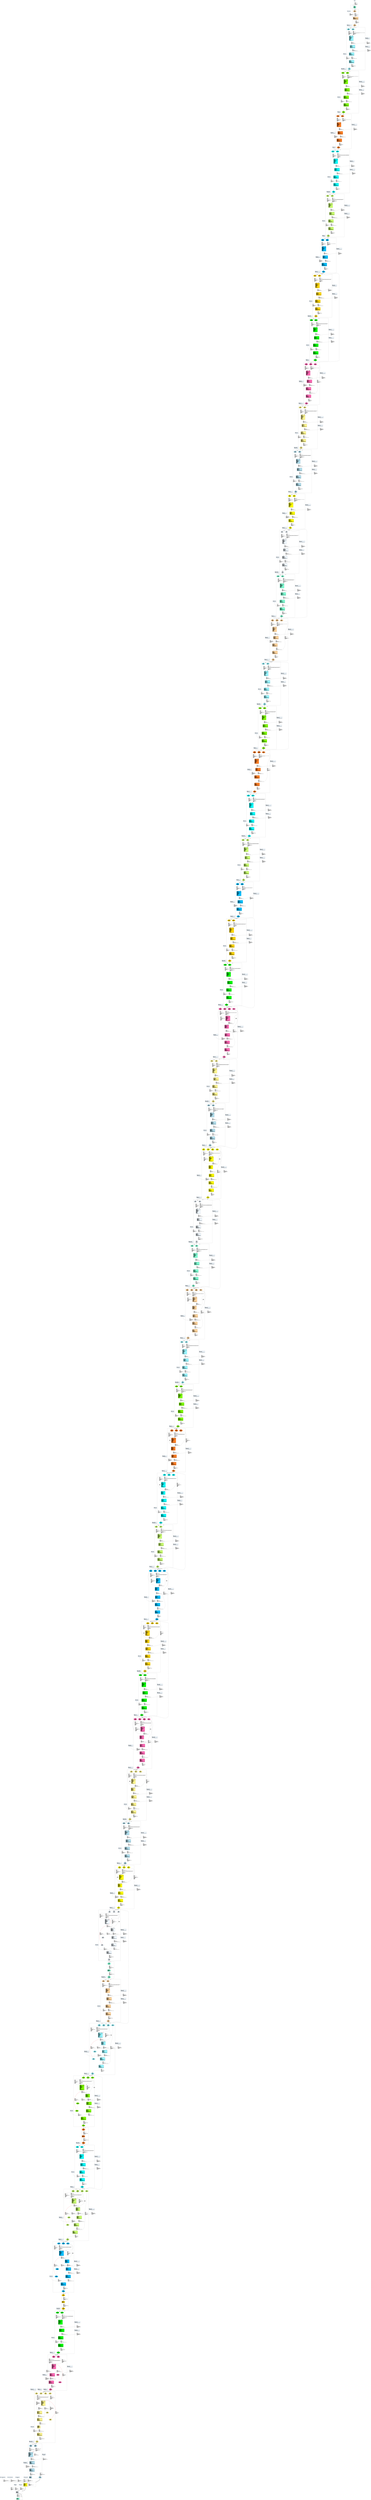 digraph G {
graph [ fontsize=11 ];
node [ fontsize=11 ];
edge [ fontsize=10 ];
rankdir=BU
ranksep=1.5
nodesep=1
splines=spline
compound=true
Graphinfo [ label="" shape=plaintext, style=rounded, color=black, fontname="Arial-Bold" ];
subgraph cluster_1 { label="epoch 1"; fontsize=14; 
subgraph cluster_1_nodes { label="nodes "; peripheries=0;
Transpose_1 ;  }

subgraph cluster_dma_1_in { label=""; peripheries=0;
dummy_1[ style=invis ];  };
 }
subgraph cluster_2 { label="epoch 2"; fontsize=14; 
subgraph cluster_2_nodes { label="nodes "; peripheries=0;
Quantize_5 ;  }

subgraph cluster_dma_2_in { label="dma inputs "; peripheries=0;
dma_3i2 ;  };

subgraph cluster_dma_2_out { label="dma outputs "; peripheries=0;
dma_9i2 ;  }
 }
Transpose_1:s -> dma_3i2:n [ltail="cluster_1" lhead=cluster_2 strength=1000 penwidth=5];
subgraph cluster_3 { label="epoch 3"; fontsize=14; 
subgraph cluster_3_nodes { label="nodes "; peripheries=0;
Conv2D_7 ; Conv2D_7_mul_scale_9 ; Conv2D_7_off_bias_12 ; Conv2D_12_suboff_15 ;  }

subgraph cluster_dma_3_in { label="dma inputs "; peripheries=0;
dma_6i3 ; dma_0i3 ;  };

subgraph cluster_dma_3_out { label="dma outputs "; peripheries=0;
dma_7i3 ;  }
 }
dma_9i2:s -> dma_6i3:n [ltail="cluster_2" lhead=cluster_3 strength=1000 penwidth=5];
subgraph cluster_4 { label="epoch 4"; fontsize=14; 
subgraph cluster_4_nodes { label="nodes "; peripheries=0;
Conv2D_12 ; Conv2D_12_mul_scale_18 ; Conv2D_12_off_bias_21 ; Conv2D_16_suboff_24 ;  }

subgraph cluster_dma_4_in { label="dma inputs "; peripheries=0;
dma_4i4 ; dma_8i4 ;  };

subgraph cluster_dma_4_out { label="dma outputs "; peripheries=0;
dma_1i4 ;  }
 }
dma_7i3:s -> dma_4i4:n [ltail="cluster_3" lhead=cluster_4 strength=1000 penwidth=5];
subgraph cluster_5 { label="epoch 5"; fontsize=14; 
subgraph cluster_5_nodes { label="nodes "; peripheries=0;
Conv2D_16 ; Conv2D_16_mul_scale_27 ; Conv2D_16_off_bias_30 ;  }

subgraph cluster_dma_5_in { label="dma inputs "; peripheries=0;
dma_4i5 ; dma_8i5 ;  };

subgraph cluster_dma_5_out { label="dma outputs "; peripheries=0;
dma_1i5 ;  }
 }
dma_1i4:s -> dma_4i5:n [ltail="cluster_4" lhead=cluster_5 strength=1000 penwidth=5];
subgraph cluster_6 { label="epoch 6"; fontsize=14; 
subgraph cluster_6_nodes { label="nodes "; peripheries=0;
Conv2D_19 ; Conv2D_19_mul_scale_36 ; Conv2D_19_off_bias_39 ; Conv2D_24_suboff_42 ;  }

subgraph cluster_dma_6_in { label="dma inputs "; peripheries=0;
dma_9i6 ; dma_8i6 ;  };

subgraph cluster_dma_6_out { label="dma outputs "; peripheries=0;
dma_0i6 ;  }
 }
dma_1i5:s -> dma_9i6:n [ltail="cluster_5" lhead=cluster_6 strength=1000 penwidth=5];
subgraph cluster_7 { label="epoch 7"; fontsize=14; 
subgraph cluster_7_nodes { label="nodes "; peripheries=0;
Conv2D_24 ; Conv2D_24_mul_scale_45 ; Conv2D_24_off_bias_48 ; Conv2D_28_suboff_51 ;  }

subgraph cluster_dma_7_in { label="dma inputs "; peripheries=0;
dma_6i7 ; dma_2i7 ;  };

subgraph cluster_dma_7_out { label="dma outputs "; peripheries=0;
dma_8i7 ;  }
 }
dma_0i6:s -> dma_6i7:n [ltail="cluster_6" lhead=cluster_7 strength=1000 penwidth=5];
subgraph cluster_8 { label="epoch 8"; fontsize=14; 
subgraph cluster_8_nodes { label="nodes "; peripheries=0;
Conv2D_28 ; Conv2D_28_mul_scale_54 ; Conv2D_28_off_bias_57 ;  }

subgraph cluster_dma_8_in { label="dma inputs "; peripheries=0;
dma_3i8 ; dma_8i8 ;  };

subgraph cluster_dma_8_out { label="dma outputs "; peripheries=0;
dma_0i8 ; dma_0i8 ;  }
 }
dma_8i7:s -> dma_3i8:n [ltail="cluster_7" lhead=cluster_8 strength=1000 penwidth=5];
subgraph cluster_9 { label="epoch 9"; fontsize=14; 
subgraph cluster_9_nodes { label="nodes "; peripheries=0;
Conv2D_31 ; Conv2D_31_mul_scale_63 ; Conv2D_31_off_bias_66 ; Conv2D_36_suboff_69 ;  }

subgraph cluster_dma_9_in { label="dma inputs "; peripheries=0;
dma_7i9 ; dma_5i9 ;  };

subgraph cluster_dma_9_out { label="dma outputs "; peripheries=0;
dma_2i9 ;  }
 }
dma_0i8:s -> dma_7i9:n [ltail="cluster_8" lhead=cluster_9 strength=1000 penwidth=5];
subgraph cluster_10 { label="epoch 10"; fontsize=14; 
subgraph cluster_10_nodes { label="nodes "; peripheries=0;
Conv2D_36 ; Conv2D_36_mul_scale_72 ; Conv2D_36_off_bias_75 ; Conv2D_40_suboff_78 ;  }

subgraph cluster_dma_10_in { label="dma inputs "; peripheries=0;
dma_8i10 ; dma_6i10 ;  };

subgraph cluster_dma_10_out { label="dma outputs "; peripheries=0;
dma_1i10 ;  }
 }
dma_2i9:s -> dma_8i10:n [ltail="cluster_9" lhead=cluster_10 strength=1000 penwidth=5];
subgraph cluster_11 { label="epoch 11"; fontsize=14; 
subgraph cluster_11_nodes { label="nodes "; peripheries=0;
Conv2D_40 ; Conv2D_40_mul_scale_81 ; Conv2D_40_off_bias_84 ; Add_43 ;  }

subgraph cluster_dma_11_in { label="dma inputs "; peripheries=0;
dma_8i11 ; dma_3i11 ; dma_6i11 ;  };

subgraph cluster_dma_11_out { label="dma outputs "; peripheries=0;
dma_5i11 ;  }
 }
dma_1i10:s -> dma_6i11:n [ltail="cluster_10" lhead=cluster_11 strength=1000 penwidth=5];
subgraph cluster_12 { label="epoch 12"; fontsize=14; 
subgraph cluster_12_nodes { label="nodes "; peripheries=0;
Conv2D_46 ; Conv2D_46_mul_scale_90 ; Conv2D_46_off_bias_93 ; Conv2D_51_suboff_96 ;  }

subgraph cluster_dma_12_in { label="dma inputs "; peripheries=0;
dma_9i12 ; dma_8i12 ;  };

subgraph cluster_dma_12_out { label="dma outputs "; peripheries=0;
dma_1i12 ;  }
 }
dma_5i11:s -> dma_9i12:n [ltail="cluster_11" lhead=cluster_12 strength=1000 penwidth=5];
subgraph cluster_13 { label="epoch 13"; fontsize=14; 
subgraph cluster_13_nodes { label="nodes "; peripheries=0;
Conv2D_51 ; Conv2D_51_mul_scale_99 ; Conv2D_51_off_bias_102 ; Conv2D_55_suboff_105 ;  }

subgraph cluster_dma_13_in { label="dma inputs "; peripheries=0;
dma_5i13 ; dma_2i13 ;  };

subgraph cluster_dma_13_out { label="dma outputs "; peripheries=0;
dma_7i13 ;  }
 }
dma_1i12:s -> dma_5i13:n [ltail="cluster_12" lhead=cluster_13 strength=1000 penwidth=5];
subgraph cluster_14 { label="epoch 14"; fontsize=14; 
subgraph cluster_14_nodes { label="nodes "; peripheries=0;
Conv2D_55 ; Conv2D_55_mul_scale_108 ; Conv2D_55_off_bias_111 ;  }

subgraph cluster_dma_14_in { label="dma inputs "; peripheries=0;
dma_1i14 ; dma_6i14 ;  };

subgraph cluster_dma_14_out { label="dma outputs "; peripheries=0;
dma_0i14 ; dma_0i14 ;  }
 }
dma_7i13:s -> dma_1i14:n [ltail="cluster_13" lhead=cluster_14 strength=1000 penwidth=5];
subgraph cluster_15 { label="epoch 15"; fontsize=14; 
subgraph cluster_15_nodes { label="nodes "; peripheries=0;
Conv2D_58 ; Conv2D_58_mul_scale_117 ; Conv2D_58_off_bias_120 ; Conv2D_63_suboff_123 ;  }

subgraph cluster_dma_15_in { label="dma inputs "; peripheries=0;
dma_8i15 ; dma_5i15 ;  };

subgraph cluster_dma_15_out { label="dma outputs "; peripheries=0;
dma_2i15 ;  }
 }
dma_0i14:s -> dma_8i15:n [ltail="cluster_14" lhead=cluster_15 strength=1000 penwidth=5];
subgraph cluster_16 { label="epoch 16"; fontsize=14; 
subgraph cluster_16_nodes { label="nodes "; peripheries=0;
Conv2D_63 ; Conv2D_63_mul_scale_126 ; Conv2D_63_off_bias_129 ; Conv2D_67_suboff_132 ;  }

subgraph cluster_dma_16_in { label="dma inputs "; peripheries=0;
dma_6i16 ; dma_2i16 ;  };

subgraph cluster_dma_16_out { label="dma outputs "; peripheries=0;
dma_5i16 ;  }
 }
dma_2i15:s -> dma_6i16:n [ltail="cluster_15" lhead=cluster_16 strength=1000 penwidth=5];
subgraph cluster_17 { label="epoch 17"; fontsize=14; 
subgraph cluster_17_nodes { label="nodes "; peripheries=0;
Conv2D_67 ; Conv2D_67_mul_scale_135 ; Conv2D_67_off_bias_138 ; Add_70 ;  }

subgraph cluster_dma_17_in { label="dma inputs "; peripheries=0;
dma_0i17 ; dma_6i17 ; dma_1i17 ;  };

subgraph cluster_dma_17_out { label="dma outputs "; peripheries=0;
dma_4i17 ; dma_4i17 ;  }
 }
dma_5i16:s -> dma_1i17:n [ltail="cluster_16" lhead=cluster_17 strength=1000 penwidth=5];
subgraph cluster_18 { label="epoch 18"; fontsize=14; 
subgraph cluster_18_nodes { label="nodes "; peripheries=0;
Conv2D_73 ; Conv2D_73_mul_scale_144 ; Conv2D_73_off_bias_147 ; Conv2D_78_suboff_150 ;  }

subgraph cluster_dma_18_in { label="dma inputs "; peripheries=0;
dma_8i18 ; dma_5i18 ;  };

subgraph cluster_dma_18_out { label="dma outputs "; peripheries=0;
dma_2i18 ;  }
 }
dma_4i17:s -> dma_8i18:n [ltail="cluster_17" lhead=cluster_18 strength=1000 penwidth=5];
subgraph cluster_19 { label="epoch 19"; fontsize=14; 
subgraph cluster_19_nodes { label="nodes "; peripheries=0;
Conv2D_78 ; Conv2D_78_mul_scale_153 ; Conv2D_78_off_bias_156 ; Conv2D_82_suboff_159 ;  }

subgraph cluster_dma_19_in { label="dma inputs "; peripheries=0;
dma_0i19 ; dma_7i19 ;  };

subgraph cluster_dma_19_out { label="dma outputs "; peripheries=0;
dma_2i19 ;  }
 }
dma_2i18:s -> dma_0i19:n [ltail="cluster_18" lhead=cluster_19 strength=1000 penwidth=5];
subgraph cluster_20 { label="epoch 20"; fontsize=14; 
subgraph cluster_20_nodes { label="nodes "; peripheries=0;
Conv2D_82 ; Conv2D_82_mul_scale_162 ; Conv2D_82_off_bias_165 ; Add_85 ;  }

subgraph cluster_dma_20_in { label="dma inputs "; peripheries=0;
dma_1i20 ; dma_8i20 ; dma_2i20 ;  };

subgraph cluster_dma_20_out { label="dma outputs "; peripheries=0;
dma_3i20 ;  }
 }
dma_2i19:s -> dma_2i20:n [ltail="cluster_19" lhead=cluster_20 strength=1000 penwidth=5];
subgraph cluster_21 { label="epoch 21"; fontsize=14; 
subgraph cluster_21_nodes { label="nodes "; peripheries=0;
Conv2D_88 ; Conv2D_88_mul_scale_171 ; Conv2D_88_off_bias_174 ; Conv2D_93_suboff_177 ;  }

subgraph cluster_dma_21_in { label="dma inputs "; peripheries=0;
dma_5i21 ; dma_9i21 ;  };

subgraph cluster_dma_21_out { label="dma outputs "; peripheries=0;
dma_3i21 ;  }
 }
dma_3i20:s -> dma_5i21:n [ltail="cluster_20" lhead=cluster_21 strength=1000 penwidth=5];
subgraph cluster_22 { label="epoch 22"; fontsize=14; 
subgraph cluster_22_nodes { label="nodes "; peripheries=0;
Conv2D_93 ; Conv2D_93_mul_scale_180 ; Conv2D_93_off_bias_183 ; Conv2D_97_suboff_186 ;  }

subgraph cluster_dma_22_in { label="dma inputs "; peripheries=0;
dma_0i22 ; dma_7i22 ;  };

subgraph cluster_dma_22_out { label="dma outputs "; peripheries=0;
dma_1i22 ;  }
 }
dma_3i21:s -> dma_0i22:n [ltail="cluster_21" lhead=cluster_22 strength=1000 penwidth=5];
subgraph cluster_23 { label="epoch 23"; fontsize=14; 
subgraph cluster_23_nodes { label="nodes "; peripheries=0;
Conv2D_97 ; Conv2D_97_mul_scale_189 ; Conv2D_97_off_bias_192 ;  }

subgraph cluster_dma_23_in { label="dma inputs "; peripheries=0;
dma_1i23 ; dma_8i23 ;  };

subgraph cluster_dma_23_out { label="dma outputs "; peripheries=0;
dma_2i23 ; dma_2i23 ;  }
 }
dma_1i22:s -> dma_1i23:n [ltail="cluster_22" lhead=cluster_23 strength=1000 penwidth=5];
subgraph cluster_24 { label="epoch 24"; fontsize=14; 
subgraph cluster_24_nodes { label="nodes "; peripheries=0;
Conv2D_100 ; Conv2D_100_mul_scale_198 ; Conv2D_100_off_bias_201 ; Conv2D_105_suboff_204 ;  }

subgraph cluster_dma_24_in { label="dma inputs "; peripheries=0;
dma_7i24 ; dma_5i24 ;  };

subgraph cluster_dma_24_out { label="dma outputs "; peripheries=0;
dma_2i24 ;  }
 }
dma_2i23:s -> dma_7i24:n [ltail="cluster_23" lhead=cluster_24 strength=1000 penwidth=5];
subgraph cluster_25 { label="epoch 25"; fontsize=14; 
subgraph cluster_25_nodes { label="nodes "; peripheries=0;
Conv2D_105 ; Conv2D_105_mul_scale_207 ; Conv2D_105_off_bias_210 ; Conv2D_109_suboff_213 ;  }

subgraph cluster_dma_25_in { label="dma inputs "; peripheries=0;
dma_6i25 ; dma_2i25 ;  };

subgraph cluster_dma_25_out { label="dma outputs "; peripheries=0;
dma_9i25 ; dma_9i25 ;  }
 }
dma_2i24:s -> dma_6i25:n [ltail="cluster_24" lhead=cluster_25 strength=1000 penwidth=5];
subgraph cluster_26 { label="epoch 26"; fontsize=14; 
subgraph cluster_26_nodes { label="nodes "; peripheries=0;
Conv2D_109 ; Conv2D_109_ca_pipe_1 ; Conv2D_109_mul_scale_216 ; Conv2D_109_off_bias_219 ; Add_112 ;  }

subgraph cluster_dma_26_in { label="dma inputs "; peripheries=0;
dma_9i26 ; dma_4i26 ; dma_6i26 ; dma_0i26 ;  };

subgraph cluster_dma_26_out { label="dma outputs "; peripheries=0;
dma_2i26 ; dma_2i26 ;  }
 }
dma_9i25:s -> dma_0i26:n [ltail="cluster_25" lhead=cluster_26 strength=1000 penwidth=5];
subgraph cluster_27 { label="epoch 27"; fontsize=14; 
subgraph cluster_27_nodes { label="nodes "; peripheries=0;
Conv2D_115 ; Conv2D_115_mul_scale_225 ; Conv2D_115_off_bias_228 ; Conv2D_120_suboff_231 ;  }

subgraph cluster_dma_27_in { label="dma inputs "; peripheries=0;
dma_0i27 ; dma_1i27 ;  };

subgraph cluster_dma_27_out { label="dma outputs "; peripheries=0;
dma_6i27 ;  }
 }
dma_2i26:s -> dma_0i27:n [ltail="cluster_26" lhead=cluster_27 strength=1000 penwidth=5];
subgraph cluster_28 { label="epoch 28"; fontsize=14; 
subgraph cluster_28_nodes { label="nodes "; peripheries=0;
Conv2D_120 ; Conv2D_120_mul_scale_234 ; Conv2D_120_off_bias_237 ; Conv2D_124_suboff_240 ;  }

subgraph cluster_dma_28_in { label="dma inputs "; peripheries=0;
dma_1i28 ; dma_6i28 ;  };

subgraph cluster_dma_28_out { label="dma outputs "; peripheries=0;
dma_3i28 ; dma_3i28 ;  }
 }
dma_6i27:s -> dma_1i28:n [ltail="cluster_27" lhead=cluster_28 strength=1000 penwidth=5];
subgraph cluster_29 { label="epoch 29"; fontsize=14; 
subgraph cluster_29_nodes { label="nodes "; peripheries=0;
Conv2D_124 ; Conv2D_124_ca_pipe_1 ; Conv2D_124_mul_scale_243 ; Conv2D_124_off_bias_246 ; Add_127 ;  }

subgraph cluster_dma_29_in { label="dma inputs "; peripheries=0;
dma_9i29 ; dma_2i29 ; dma_6i29 ; dma_0i29 ;  };

subgraph cluster_dma_29_out { label="dma outputs "; peripheries=0;
dma_1i29 ; dma_1i29 ;  }
 }
dma_3i28:s -> dma_0i29:n [ltail="cluster_28" lhead=cluster_29 strength=1000 penwidth=5];
subgraph cluster_30 { label="epoch 30"; fontsize=14; 
subgraph cluster_30_nodes { label="nodes "; peripheries=0;
Conv2D_130 ; Conv2D_130_mul_scale_252 ; Conv2D_130_off_bias_255 ; Conv2D_135_suboff_258 ;  }

subgraph cluster_dma_30_in { label="dma inputs "; peripheries=0;
dma_6i30 ; dma_8i30 ;  };

subgraph cluster_dma_30_out { label="dma outputs "; peripheries=0;
dma_3i30 ;  }
 }
dma_1i29:s -> dma_6i30:n [ltail="cluster_29" lhead=cluster_30 strength=1000 penwidth=5];
subgraph cluster_31 { label="epoch 31"; fontsize=14; 
subgraph cluster_31_nodes { label="nodes "; peripheries=0;
Conv2D_135 ; Conv2D_135_mul_scale_261 ; Conv2D_135_off_bias_264 ; Conv2D_139_suboff_267 ;  }

subgraph cluster_dma_31_in { label="dma inputs "; peripheries=0;
dma_5i31 ; dma_2i31 ;  };

subgraph cluster_dma_31_out { label="dma outputs "; peripheries=0;
dma_9i31 ; dma_9i31 ;  }
 }
dma_3i30:s -> dma_5i31:n [ltail="cluster_30" lhead=cluster_31 strength=1000 penwidth=5];
subgraph cluster_32 { label="epoch 32"; fontsize=14; 
subgraph cluster_32_nodes { label="nodes "; peripheries=0;
Conv2D_139 ; Conv2D_139_ca_pipe_1 ; Conv2D_139_mul_scale_270 ; Conv2D_139_off_bias_273 ; Add_142 ;  }

subgraph cluster_dma_32_in { label="dma inputs "; peripheries=0;
dma_4i32 ; dma_6i32 ; dma_1i32 ; dma_8i32 ;  };

subgraph cluster_dma_32_out { label="dma outputs "; peripheries=0;
dma_5i32 ;  }
 }
dma_9i31:s -> dma_8i32:n [ltail="cluster_31" lhead=cluster_32 strength=1000 penwidth=5];
subgraph cluster_33 { label="epoch 33"; fontsize=14; 
subgraph cluster_33_nodes { label="nodes "; peripheries=0;
Conv2D_145 ; Conv2D_145_mul_scale_279 ; Conv2D_145_off_bias_282 ; Conv2D_150_suboff_285 ;  }

subgraph cluster_dma_33_in { label="dma inputs "; peripheries=0;
dma_8i33 ; dma_6i33 ;  };

subgraph cluster_dma_33_out { label="dma outputs "; peripheries=0;
dma_0i33 ;  }
 }
dma_5i32:s -> dma_8i33:n [ltail="cluster_32" lhead=cluster_33 strength=1000 penwidth=5];
subgraph cluster_34 { label="epoch 34"; fontsize=14; 
subgraph cluster_34_nodes { label="nodes "; peripheries=0;
Conv2D_150 ; Conv2D_150_mul_scale_288 ; Conv2D_150_off_bias_291 ; Conv2D_154_suboff_294 ;  }

subgraph cluster_dma_34_in { label="dma inputs "; peripheries=0;
dma_5i34 ; dma_4i34 ;  };

subgraph cluster_dma_34_out { label="dma outputs "; peripheries=0;
dma_9i34 ; dma_9i34 ;  }
 }
dma_0i33:s -> dma_5i34:n [ltail="cluster_33" lhead=cluster_34 strength=1000 penwidth=5];
subgraph cluster_35 { label="epoch 35"; fontsize=14; 
subgraph cluster_35_nodes { label="nodes "; peripheries=0;
Conv2D_154 ; Conv2D_154_ca_pipe_1 ; Conv2D_154_mul_scale_297 ; Conv2D_154_off_bias_300 ;  }

subgraph cluster_dma_35_in { label="dma inputs "; peripheries=0;
dma_6i35 ; dma_0i35 ; dma_8i35 ;  };

subgraph cluster_dma_35_out { label="dma outputs "; peripheries=0;
dma_1i35 ; dma_1i35 ; dma_1i35 ;  }
 }
dma_9i34:s -> dma_6i35:n [ltail="cluster_34" lhead=cluster_35 strength=1000 penwidth=5];
subgraph cluster_36 { label="epoch 36"; fontsize=14; 
subgraph cluster_36_nodes { label="nodes "; peripheries=0;
Conv2D_157 ; Conv2D_157_ca_pipe_1 ; Conv2D_157_mul_scale_306 ; Conv2D_157_off_bias_309 ; Conv2D_162_suboff_312 ;  }

subgraph cluster_dma_36_in { label="dma inputs "; peripheries=0;
dma_4i36 ; dma_0i36 ; dma_2i36 ;  };

subgraph cluster_dma_36_out { label="dma outputs "; peripheries=0;
dma_7i36 ;  }
 }
dma_1i35:s -> dma_4i36:n [ltail="cluster_35" lhead=cluster_36 strength=1000 penwidth=5];
subgraph cluster_37 { label="epoch 37"; fontsize=14; 
subgraph cluster_37_nodes { label="nodes "; peripheries=0;
Conv2D_162 ; Conv2D_162_mul_scale_315 ; Conv2D_162_off_bias_318 ; Conv2D_166_suboff_321 ;  }

subgraph cluster_dma_37_in { label="dma inputs "; peripheries=0;
dma_9i37 ; dma_3i37 ;  };

subgraph cluster_dma_37_out { label="dma outputs "; peripheries=0;
dma_8i37 ; dma_8i37 ;  }
 }
dma_7i36:s -> dma_9i37:n [ltail="cluster_36" lhead=cluster_37 strength=1000 penwidth=5];
subgraph cluster_38 { label="epoch 38"; fontsize=14; 
subgraph cluster_38_nodes { label="nodes "; peripheries=0;
Conv2D_166 ; Conv2D_166_ca_pipe_1 ; Conv2D_166_mul_scale_324 ; Conv2D_166_off_bias_327 ; Add_169 ;  }

subgraph cluster_dma_38_in { label="dma inputs "; peripheries=0;
dma_8i38 ; dma_4i38 ; dma_9i38 ; dma_1i38 ;  };

subgraph cluster_dma_38_out { label="dma outputs "; peripheries=0;
dma_3i38 ; dma_3i38 ; dma_3i38 ;  }
 }
dma_8i37:s -> dma_1i38:n [ltail="cluster_37" lhead=cluster_38 strength=1000 penwidth=5];
subgraph cluster_39 { label="epoch 39"; fontsize=14; 
subgraph cluster_39_nodes { label="nodes "; peripheries=0;
Conv2D_172 ; Conv2D_172_ca_pipe_1 ; Conv2D_172_mul_scale_333 ; Conv2D_172_off_bias_336 ; Conv2D_177_suboff_339 ;  }

subgraph cluster_dma_39_in { label="dma inputs "; peripheries=0;
dma_9i39 ; dma_7i39 ; dma_8i39 ;  };

subgraph cluster_dma_39_out { label="dma outputs "; peripheries=0;
dma_4i39 ;  }
 }
dma_3i38:s -> dma_9i39:n [ltail="cluster_38" lhead=cluster_39 strength=1000 penwidth=5];
subgraph cluster_40 { label="epoch 40"; fontsize=14; 
subgraph cluster_40_nodes { label="nodes "; peripheries=0;
Conv2D_177 ; Conv2D_177_mul_scale_342 ; Conv2D_177_off_bias_345 ; Conv2D_181_suboff_348 ;  }

subgraph cluster_dma_40_in { label="dma inputs "; peripheries=0;
dma_7i40 ; dma_6i40 ;  };

subgraph cluster_dma_40_out { label="dma outputs "; peripheries=0;
dma_1i40 ; dma_1i40 ;  }
 }
dma_4i39:s -> dma_7i40:n [ltail="cluster_39" lhead=cluster_40 strength=1000 penwidth=5];
subgraph cluster_41 { label="epoch 41"; fontsize=14; 
subgraph cluster_41_nodes { label="nodes "; peripheries=0;
Conv2D_181 ; Conv2D_181_ca_pipe_1 ; Conv2D_181_mul_scale_351 ; Conv2D_181_off_bias_354 ; Add_184 ;  }

subgraph cluster_dma_41_in { label="dma inputs "; peripheries=0;
dma_0i41 ; dma_2i41 ; dma_9i41 ; dma_8i41 ;  };

subgraph cluster_dma_41_out { label="dma outputs "; peripheries=0;
dma_6i41 ; dma_6i41 ;  }
 }
dma_1i40:s -> dma_8i41:n [ltail="cluster_40" lhead=cluster_41 strength=1000 penwidth=5];
subgraph cluster_42 { label="epoch 42"; fontsize=14; 
subgraph cluster_42_nodes { label="nodes "; peripheries=0;
Conv2D_187 ; Conv2D_187_ca_pipe_1 ; Conv2D_187_mul_scale_360 ; Conv2D_187_off_bias_363 ; Conv2D_192_suboff_366 ;  }

subgraph cluster_dma_42_in { label="dma inputs "; peripheries=0;
dma_7i42 ; dma_6i42 ; dma_8i42 ;  };

subgraph cluster_dma_42_out { label="dma outputs "; peripheries=0;
dma_2i42 ;  }
 }
dma_6i41:s -> dma_7i42:n [ltail="cluster_41" lhead=cluster_42 strength=1000 penwidth=5];
subgraph cluster_43 { label="epoch 43"; fontsize=14; 
subgraph cluster_43_nodes { label="nodes "; peripheries=0;
Conv2D_192 ; Conv2D_192_mul_scale_369 ; Conv2D_192_off_bias_372 ; Conv2D_196_suboff_375 ;  }

subgraph cluster_dma_43_in { label="dma inputs "; peripheries=0;
dma_8i43 ; dma_2i43 ;  };

subgraph cluster_dma_43_out { label="dma outputs "; peripheries=0;
dma_6i43 ; dma_6i43 ;  }
 }
dma_2i42:s -> dma_8i43:n [ltail="cluster_42" lhead=cluster_43 strength=1000 penwidth=5];
subgraph cluster_44 { label="epoch 44"; fontsize=14; 
subgraph cluster_44_nodes { label="nodes "; peripheries=0;
Conv2D_196 ; Conv2D_196_ca_pipe_1 ; Conv2D_196_mul_scale_378 ; Conv2D_196_off_bias_381 ;  }

subgraph cluster_dma_44_in { label="dma inputs "; peripheries=0;
dma_9i44 ; dma_4i44 ; dma_6i44 ;  };

subgraph cluster_dma_44_out { label="dma outputs "; peripheries=0;
dma_1i44 ; dma_1i44 ; dma_1i44 ;  }
 }
dma_6i43:s -> dma_9i44:n [ltail="cluster_43" lhead=cluster_44 strength=1000 penwidth=5];
subgraph cluster_45 { label="epoch 45"; fontsize=14; 
subgraph cluster_45_nodes { label="nodes "; peripheries=0;
Conv2D_199 ; Conv2D_199_ca_pipe_1 ; Conv2D_199_mul_scale_387 ; Conv2D_199_off_bias_390 ; Conv2D_204_suboff_393 ;  }

subgraph cluster_dma_45_in { label="dma inputs "; peripheries=0;
dma_4i45 ; dma_3i45 ; dma_1i45 ;  };

subgraph cluster_dma_45_out { label="dma outputs "; peripheries=0;
dma_2i45 ;  }
dma_5i45 ; dma_0i45 ;  }
dma_1i44:s -> dma_4i45:n [ltail="cluster_44" lhead=cluster_45 strength=1000 penwidth=5];
subgraph cluster_46 { label="epoch 46"; fontsize=14; 
subgraph cluster_46_nodes { label="nodes "; peripheries=0;
Conv2D_204_conv_identity ;  }

subgraph cluster_dma_46_in { label="dma inputs "; peripheries=0;
dma_8i46 ;  };

subgraph cluster_dma_46_out { label="dma outputs "; peripheries=0;
dma_3i46 ;  }
 }
dma_2i45:s -> dma_8i46:n [ltail="cluster_45" lhead=cluster_46 strength=1000 penwidth=5];
subgraph cluster_47 { label="epoch 47"; fontsize=14; 
subgraph cluster_47_nodes { label="nodes "; peripheries=0;
Conv2D_204 ; Conv2D_204_mul_scale_396 ; Conv2D_204_off_bias_399 ; Conv2D_208_suboff_402 ;  }

subgraph cluster_dma_47_in { label="dma inputs "; peripheries=0;
dma_0i47 ; dma_9i47 ;  };

subgraph cluster_dma_47_out { label="dma outputs "; peripheries=0;
dma_5i47 ; dma_5i47 ;  }
 }
dma_3i46:s -> dma_0i47:n [ltail="cluster_46" lhead=cluster_47 strength=1000 penwidth=5];
subgraph cluster_48 { label="epoch 48"; fontsize=14; 
subgraph cluster_48_nodes { label="nodes "; peripheries=0;
Conv2D_208 ; Conv2D_208_ca_pipe_1 ; Conv2D_208_mul_scale_405 ; Conv2D_208_off_bias_408 ; Add_211 ;  }

subgraph cluster_dma_48_in { label="dma inputs "; peripheries=0;
dma_6i48 ; dma_9i48 ; dma_3i48 ; dma_0i48 ;  };

subgraph cluster_dma_48_out { label="dma outputs "; peripheries=0;
dma_1i48 ; dma_1i48 ; dma_1i48 ;  }
dma_2i48 ; dma_4i48 ;  }
dma_5i47:s -> dma_0i48:n [ltail="cluster_47" lhead=cluster_48 strength=1000 penwidth=5];
subgraph cluster_49 { label="epoch 49"; fontsize=14; 
subgraph cluster_49_nodes { label="nodes "; peripheries=0;
Conv2D_214 ; Conv2D_214_ca_pipe_1 ; Conv2D_214_mul_scale_414 ; Conv2D_214_off_bias_417 ; Conv2D_219_suboff_420 ;  }

subgraph cluster_dma_49_in { label="dma inputs "; peripheries=0;
dma_3i49 ; dma_0i49 ; dma_4i49 ;  };

subgraph cluster_dma_49_out { label="dma outputs "; peripheries=0;
dma_1i49 ;  }
dma_6i49 ; dma_2i49 ;  }
dma_1i48:s -> dma_3i49:n [ltail="cluster_48" lhead=cluster_49 strength=1000 penwidth=5];
subgraph cluster_50 { label="epoch 50"; fontsize=14; 
subgraph cluster_50_nodes { label="nodes "; peripheries=0;
Conv2D_219_conv_identity ;  }

subgraph cluster_dma_50_in { label="dma inputs "; peripheries=0;
dma_0i50 ;  };

subgraph cluster_dma_50_out { label="dma outputs "; peripheries=0;
dma_9i50 ;  }
 }
dma_1i49:s -> dma_0i50:n [ltail="cluster_49" lhead=cluster_50 strength=1000 penwidth=5];
subgraph cluster_51 { label="epoch 51"; fontsize=14; 
subgraph cluster_51_nodes { label="nodes "; peripheries=0;
Conv2D_219 ; Conv2D_219_mul_scale_423 ; Conv2D_219_off_bias_426 ; Conv2D_223_suboff_429 ;  }

subgraph cluster_dma_51_in { label="dma inputs "; peripheries=0;
dma_6i51 ; dma_4i51 ;  };

subgraph cluster_dma_51_out { label="dma outputs "; peripheries=0;
dma_3i51 ; dma_3i51 ;  }
 }
dma_9i50:s -> dma_6i51:n [ltail="cluster_50" lhead=cluster_51 strength=1000 penwidth=5];
subgraph cluster_52 { label="epoch 52"; fontsize=14; 
subgraph cluster_52_nodes { label="nodes "; peripheries=0;
Conv2D_223 ; Conv2D_223_ca_pipe_1 ; Conv2D_223_mul_scale_432 ; Conv2D_223_off_bias_435 ; Add_226 ;  }

subgraph cluster_dma_52_in { label="dma inputs "; peripheries=0;
dma_9i52 ; dma_0i52 ; dma_7i52 ; dma_3i52 ;  };

subgraph cluster_dma_52_out { label="dma outputs "; peripheries=0;
dma_2i52 ; dma_2i52 ;  }
dma_4i52 ; dma_1i52 ;  }
dma_3i51:s -> dma_3i52:n [ltail="cluster_51" lhead=cluster_52 strength=1000 penwidth=5];
subgraph cluster_53 { label="epoch 53"; fontsize=14; 
subgraph cluster_53_nodes { label="nodes "; peripheries=0;
Conv2D_229 ; Conv2D_229_ca_pipe_1 ; Conv2D_229_mul_scale_441 ; Conv2D_229_off_bias_444 ; Conv2D_234_suboff_447 ;  }

subgraph cluster_dma_53_in { label="dma inputs "; peripheries=0;
dma_8i53 ; dma_7i53 ; dma_9i53 ;  };

subgraph cluster_dma_53_out { label="dma outputs "; peripheries=0;
dma_5i53 ;  }
dma_0i53 ; dma_6i53 ;  }
dma_2i52:s -> dma_8i53:n [ltail="cluster_52" lhead=cluster_53 strength=1000 penwidth=5];
subgraph cluster_54 { label="epoch 54"; fontsize=14; 
subgraph cluster_54_nodes { label="nodes "; peripheries=0;
Conv2D_234_conv_identity ;  }

subgraph cluster_dma_54_in { label="dma inputs "; peripheries=0;
dma_9i54 ;  };

subgraph cluster_dma_54_out { label="dma outputs "; peripheries=0;
dma_3i54 ;  }
 }
dma_5i53:s -> dma_9i54:n [ltail="cluster_53" lhead=cluster_54 strength=1000 penwidth=5];
subgraph cluster_55 { label="epoch 55"; fontsize=14; 
subgraph cluster_55_nodes { label="nodes "; peripheries=0;
Conv2D_234 ; Conv2D_234_mul_scale_450 ; Conv2D_234_off_bias_453 ; Conv2D_238_suboff_456 ;  }

subgraph cluster_dma_55_in { label="dma inputs "; peripheries=0;
dma_4i55 ; dma_6i55 ;  };

subgraph cluster_dma_55_out { label="dma outputs "; peripheries=0;
dma_9i55 ;  }
 }
dma_3i54:s -> dma_4i55:n [ltail="cluster_54" lhead=cluster_55 strength=1000 penwidth=5];
subgraph cluster_56 { label="epoch 56"; fontsize=14; 
subgraph cluster_56_nodes { label="nodes "; peripheries=0;
Conv2D_238 ; Conv2D_238_mul_scale_459 ; Conv2D_238_off_bias_462 ;  }

subgraph cluster_dma_56_in { label="dma inputs "; peripheries=0;
dma_8i56 ; dma_4i56 ;  };

subgraph cluster_dma_56_out { label="dma outputs "; peripheries=0;
dma_5i56 ;  }
dma_7i56 ; dma_9i56 ;  }
dma_9i55:s -> dma_8i56:n [ltail="cluster_55" lhead=cluster_56 strength=1000 penwidth=5];
subgraph cluster_57 { label="epoch 57"; fontsize=14; 
subgraph cluster_57_nodes { label="nodes "; peripheries=0;
Conv2D_241 ; Conv2D_241_mul_scale_468 ; Conv2D_241_off_bias_471 ; AveragePool_245 ; Gemm_247_conv_4_suboff_474 ;  }

subgraph cluster_dma_57_in { label="dma inputs "; peripheries=0;
dma_2i57 ; dma_3i57 ; dma_0i57 ; dma_1i57 ;  };

subgraph cluster_dma_57_out { label="dma outputs "; peripheries=0;
dma_9i57 ;  }
dma_7i57 ; dma_4i57 ;  }
dma_5i56:s -> dma_2i57:n [ltail="cluster_56" lhead=cluster_57 strength=1000 penwidth=5];
subgraph cluster_58 { label="epoch 58"; fontsize=14; 
subgraph cluster_58_nodes { label="nodes "; peripheries=0;
Gemm_247_conv_4 ; Gemm_247_conv_4_mul_scale_477 ; Gemm_247_conv_4_off_bias_480 ; Gemm_247_squeeze_y_5 ;  }

subgraph cluster_dma_58_in { label="dma inputs "; peripheries=0;
dma_0i58 ; dma_8i58 ;  };

subgraph cluster_dma_58_out { label="dma outputs "; peripheries=0;
dma_2i58 ;  }
 }
dma_9i57:s -> dma_0i58:n [ltail="cluster_57" lhead=cluster_58 strength=1000 penwidth=5];
subgraph cluster_59 { label="epoch 59"; fontsize=14; 
subgraph cluster_59_nodes { label="nodes "; peripheries=0;
Softmax_250 ;  }

subgraph cluster_dma_59_in { label=""; peripheries=0;
dummy_59[ style=invis ];  };
 }
dma_2i58:s -> dummy_59:n [ltail="cluster_58" lhead=cluster_59 strength=1000 penwidth=5];
subgraph cluster_60 { label="epoch 60"; fontsize=14; 
subgraph cluster_60_nodes { label="nodes "; peripheries=0;
Dequantize_252 ;  }

subgraph cluster_dma_60_in { label=""; peripheries=0;
dummy_60[ style=invis ];  };
 }
Softmax_250:s -> dummy_60:n [ltail="cluster_59" lhead=cluster_60 strength=1000 penwidth=5];
subgraph cluster_61 { label="epoch 61"; fontsize=14; 
subgraph cluster_61_nodes { label="nodes "; peripheries=0;
__NN__RETURN__ ;  }

subgraph cluster_dma_61_in { label=""; peripheries=0;
dummy_61[ style=invis ];  };
 }
Dequantize_252:s -> dummy_61:n [ltail="cluster_60" lhead=cluster_61 strength=1000 penwidth=5];
Conv2D_238_zero_off_458 [ label="{ { <i0> 0} |  [889]\lConv2D_238_zero_off_458\l(bytes=1 , 0.00017% of total)\l\l 0 | { <o0> 0} }", shape=record, fillcolor="aliceblue", style="rounded,filled"  ] ;
Conv2D_150_weights_inflated_504 [ label="{ { <i0> 0} |  [558]\lConv2D_150_weights_inflated_504\l(bytes=10368 , 1.8% of total)\l\l 0.0768861 -0.056186 0.0680146 -0.316416 ... | { <o0> 0} }", shape=record, fillcolor="aliceblue", style="rounded,filled"  ] ;
Conv2D_157_mul_scale_308 [ label="{ { <i0> 0} |  [591]\lConv2D_157_mul_scale_308\l(bytes=192 , 0.033% of total)\l\l 0.000116471 0.000629901 0.000251842 0.000137317 ... | { <o0> 0} }", shape=record, fillcolor="aliceblue", style="rounded,filled"  ] ;
Gemm_247_squeeze_y_5_970_atonn_internal_scale [ label="{ { <i0> 0} |  [970]\lGemm_247_squeeze_y_5_970_atonn_internal_scale\l 0.261406 | { <o0> 0} }", shape=record, fillcolor="aliceblue", style="rounded,filled"  ] ;
Gemm_247_squeeze_y_5_970_atonn_internal_offset [ label="{ { <i0> 0} |  [971]\lGemm_247_squeeze_y_5_970_atonn_internal_offset\l -7 | { <o0> 0} }", shape=record, fillcolor="aliceblue", style="rounded,filled"  ] ;
Conv2D_238_off_bias_464 [ label="{ { <i0> 0} |  [895]\lConv2D_238_off_bias_464\l(bytes=448 , 0.078% of total)\l\l 37018182 -1986728 16727420 -2605069 ... | { <o0> 0} }", shape=record, fillcolor="aliceblue", style="rounded,filled"  ] ;
Conv2D_162_mul_scale_317 [ label="{ { <i0> 0} |  [608]\lConv2D_162_mul_scale_317\l(bytes=192 , 0.033% of total)\l\l 0.00109763 0.000110657 6.0055e-05 0.000179729 ... | { <o0> 0} }", shape=record, fillcolor="aliceblue", style="rounded,filled"  ] ;
Quantize_5_951_requantize_zero [ label="{ { <i0> 0} |  [951]\lQuantize_5_951_requantize_zero\l 0 | { <o0> 0} }", shape=record, fillcolor="aliceblue", style="rounded,filled"  ] ;
Conv2D_19_off_bias_41 [ label="{ { <i0> 0} |  [71]\lConv2D_19_off_bias_41\l(bytes=192 , 0.033% of total)\l\l -135872416 -377798611 -19496354 -126044334 ... | { <o0> 0} }", shape=record, fillcolor="aliceblue", style="rounded,filled"  ] ;
Conv2D_12_weights_inflated_484 [ label="{ { <i0> 0} |  [36]\lConv2D_12_weights_inflated_484\l(bytes=1152 , 0.2% of total)\l\l -0.00758948 -0.015179 -0.00758948 -0.0379474 ... | { <o0> 0} }", shape=record, fillcolor="aliceblue", style="rounded,filled"  ] ;
Conv2D_82_mul_scale_164 [ label="{ { <i0> 0} |  [309]\lConv2D_82_mul_scale_164\l(bytes=16 , 0.0028% of total)\l\l 0.000220686 0.000436795 0.000829942 0.000129633 ... | { <o0> 0} }", shape=record, fillcolor="aliceblue", style="rounded,filled"  ] ;
Conv2D_24_mul_scale_47 [ label="{ { <i0> 0} |  [86]\lConv2D_24_mul_scale_47\l(bytes=48 , 0.0084% of total)\l\l 0.000840244 0.00033812 0.000156498 5.20322e-05 ... | { <o0> 0} }", shape=record, fillcolor="aliceblue", style="rounded,filled"  ] ;
Conv2D_40_mul_scale_83 [ label="{ { <i0> 0} |  [151]\lConv2D_40_mul_scale_83\l(bytes=8 , 0.0014% of total)\l\l 0.000630225 0.00083228 0.000612912 0.000537964 ... | { <o0> 0} }", shape=record, fillcolor="aliceblue", style="rounded,filled"  ] ;
Conv2D_204_mul_scale_398 [ label="{ { <i0> 0} |  [766]\lConv2D_204_mul_scale_398\l(bytes=336 , 0.059% of total)\l\l 0.000114432 0.00018954 0.000144218 0.000253212 ... | { <o0> 0} }", shape=record, fillcolor="aliceblue", style="rounded,filled"  ] ;
Conv2D_135_weights_inflated_502 [ label="{ { <i0> 0} |  [503]\lConv2D_135_weights_inflated_502\l(bytes=10368 , 1.8% of total)\l\l -0.263247 -0.198248 -0.253497 -0.412745 ... | { <o0> 0} }", shape=record, fillcolor="aliceblue", style="rounded,filled"  ] ;
Conv2D_187_mul_scale_362 [ label="{ { <i0> 0} |  [701]\lConv2D_187_mul_scale_362\l(bytes=192 , 0.033% of total)\l\l 0.000435391 0.0004273 0.000426459 0.000610953 ... | { <o0> 0} }", shape=record, fillcolor="aliceblue", style="rounded,filled"  ] ;
Conv2D_115_mul_scale_227 [ label="{ { <i0> 0} |  [433]\lConv2D_115_mul_scale_227\l(bytes=144 , 0.025% of total)\l\l 8.47738e-05 0.000243354 0.000312806 0.00023891 ... | { <o0> 0} }", shape=record, fillcolor="aliceblue", style="rounded,filled"  ] ;
Conv2D_28_mul_scale_56 [ label="{ { <i0> 0} |  [103]\lConv2D_28_mul_scale_56\l(bytes=8 , 0.0014% of total)\l\l 0.000587035 0.000503774 0.00064768 0.00064495 ... | { <o0> 0} }", shape=record, fillcolor="aliceblue", style="rounded,filled"  ] ;
Conv2D_28_zero_off_53 [ label="{ { <i0> 0} |  [99]\lConv2D_28_zero_off_53\l(bytes=1 , 0.00017% of total)\l\l 0 | { <o0> 0} }", shape=record, fillcolor="aliceblue", style="rounded,filled"  ] ;
Conv2D_192_mul_scale_371 [ label="{ { <i0> 0} |  [718]\lConv2D_192_mul_scale_371\l(bytes=192 , 0.033% of total)\l\l 0.000109025 0.000102643 7.17867e-05 6.69719e-05 ... | { <o0> 0} }", shape=record, fillcolor="aliceblue", style="rounded,filled"  ] ;
Conv2D_28_off_bias_59 [ label="{ { <i0> 0} |  [105]\lConv2D_28_off_bias_59\l(bytes=32 , 0.0056% of total)\l\l 47391675 4802572 54455917 -32758368 ... | { <o0> 0} }", shape=record, fillcolor="aliceblue", style="rounded,filled"  ] ;
Conv2D_120_mul_scale_236 [ label="{ { <i0> 0} |  [450]\lConv2D_120_mul_scale_236\l(bytes=144 , 0.025% of total)\l\l 0.000342423 0.0002519 8.18514e-05 0.000107355 ... | { <o0> 0} }", shape=record, fillcolor="aliceblue", style="rounded,filled"  ] ;
Conv2D_162_weights_inflated_506 [ label="{ { <i0> 0} |  [606]\lConv2D_162_weights_inflated_506\l(bytes=13824 , 2.4% of total)\l\l 0.0466491 0.279895 -0.0466491 -0.0932982 ... | { <o0> 0} }", shape=record, fillcolor="aliceblue", style="rounded,filled"  ] ;
Conv2D_58_mul_scale_119 [ label="{ { <i0> 0} |  [220]\lConv2D_58_mul_scale_119\l(bytes=96 , 0.017% of total)\l\l 0.000308918 0.000717413 0.000303255 0.000575831 ... | { <o0> 0} }", shape=record, fillcolor="aliceblue", style="rounded,filled"  ] ;
Conv2D_63_zero_off_125 [ label="{ { <i0> 0} |  [233]\lConv2D_63_zero_off_125\l(bytes=1 , 0.00017% of total)\l\l 0 | { <o0> 0} }", shape=record, fillcolor="aliceblue", style="rounded,filled"  ] ;
Dequantize_252_x_zero_point [ label="{ { <i0> 0} |  [947]\lDequantize_252_x_zero_point\l -128 | { <o0> 0} }", shape=record, fillcolor="aliceblue", style="rounded,filled"  ] ;
Conv2D_166_mul_scale_326 [ label="{ { <i0> 0} |  [625]\lConv2D_166_mul_scale_326\l(bytes=32 , 0.0056% of total)\l\l 8.41859e-05 0.000117795 0.000159846 0.000122832 ... | { <o0> 0} }", shape=record, fillcolor="aliceblue", style="rounded,filled"  ] ;
Conv2D_46_mul_scale_92 [ label="{ { <i0> 0} |  [172]\lConv2D_46_mul_scale_92\l(bytes=48 , 0.0084% of total)\l\l 0.000351902 0.000540905 0.000579898 0.000429388 ... | { <o0> 0} }", shape=record, fillcolor="aliceblue", style="rounded,filled"  ] ;
Conv2D_229_mul_scale_443 [ label="{ { <i0> 0} |  [859]\lConv2D_229_mul_scale_443\l(bytes=336 , 0.059% of total)\l\l 0.000220612 0.000247587 0.000203186 0.00014064 ... | { <o0> 0} }", shape=record, fillcolor="aliceblue", style="rounded,filled"  ] ;
Conv2D_24_weights_inflated_486 [ label="{ { <i0> 0} |  [84]\lConv2D_24_weights_inflated_486\l(bytes=3456 , 0.6% of total)\l\l -0.107131 2.42831 1.17844 1.07131 ... | { <o0> 0} }", shape=record, fillcolor="aliceblue", style="rounded,filled"  ] ;
Conv2D_63_mul_scale_128 [ label="{ { <i0> 0} |  [237]\lConv2D_63_mul_scale_128\l(bytes=96 , 0.017% of total)\l\l 0.000205204 0.000331088 0.000202989 0.000200308 ... | { <o0> 0} }", shape=record, fillcolor="aliceblue", style="rounded,filled"  ] ;
Conv2D_130_off_bias_257 [ label="{ { <i0> 0} |  [490]\lConv2D_130_off_bias_257\l(bytes=576 , 0.1% of total)\l\l -90531987 -50596265 -175661542 -165477742 ... | { <o0> 0} }", shape=record, fillcolor="aliceblue", style="rounded,filled"  ] ;
Conv2D_115_off_bias_230 [ label="{ { <i0> 0} |  [435]\lConv2D_115_off_bias_230\l(bytes=576 , 0.1% of total)\l\l 12549973 -81522080 -137005735 -92992886 ... | { <o0> 0} }", shape=record, fillcolor="aliceblue", style="rounded,filled"  ] ;
Conv2D_63_off_bias_131 [ label="{ { <i0> 0} |  [239]\lConv2D_63_off_bias_131\l(bytes=384 , 0.067% of total)\l\l -69001840 -70945102 -69148759 -79597189 ... | { <o0> 0} }", shape=record, fillcolor="aliceblue", style="rounded,filled"  ] ;
Conv2D_234_mul_scale_452 [ label="{ { <i0> 0} |  [876]\lConv2D_234_mul_scale_452\l(bytes=336 , 0.059% of total)\l\l 0.000320384 0.000115039 0.000110502 0.000162222 ... | { <o0> 0} }", shape=record, fillcolor="aliceblue", style="rounded,filled"  ] ;
Conv2D_82_zero_off_161 [ label="{ { <i0> 0} |  [305]\lConv2D_82_zero_off_161\l(bytes=1 , 0.00017% of total)\l\l 0 | { <o0> 0} }", shape=record, fillcolor="aliceblue", style="rounded,filled"  ] ;
Conv2D_51_weights_inflated_490 [ label="{ { <i0> 0} |  [187]\lConv2D_51_weights_inflated_490\l(bytes=3456 , 0.6% of total)\l\l 0.303067 0.40631 0.16319 0.306397 ... | { <o0> 0} }", shape=record, fillcolor="aliceblue", style="rounded,filled"  ] ;
Conv2D_150_zero_off_287 [ label="{ { <i0> 0} |  [556]\lConv2D_150_zero_off_287\l(bytes=1 , 0.00017% of total)\l\l 0 | { <o0> 0} }", shape=record, fillcolor="aliceblue", style="rounded,filled"  ] ;
Conv2D_67_zero_off_134 [ label="{ { <i0> 0} |  [250]\lConv2D_67_zero_off_134\l(bytes=1 , 0.00017% of total)\l\l 0 | { <o0> 0} }", shape=record, fillcolor="aliceblue", style="rounded,filled"  ] ;
Conv2D_145_mul_scale_281 [ label="{ { <i0> 0} |  [543]\lConv2D_145_mul_scale_281\l(bytes=144 , 0.025% of total)\l\l 0.000279212 0.000447643 0.000163019 0.000314214 ... | { <o0> 0} }", shape=record, fillcolor="aliceblue", style="rounded,filled"  ] ;
Conv2D_208_mul_scale_407 [ label="{ { <i0> 0} |  [783]\lConv2D_208_mul_scale_407\l(bytes=56 , 0.0098% of total)\l\l 0.000252743 0.00018222 0.000101803 0.000256036 ... | { <o0> 0} }", shape=record, fillcolor="aliceblue", style="rounded,filled"  ] ;
Conv2D_135_zero_off_260 [ label="{ { <i0> 0} |  [501]\lConv2D_135_zero_off_260\l(bytes=1 , 0.00017% of total)\l\l 0 | { <o0> 0} }", shape=record, fillcolor="aliceblue", style="rounded,filled"  ] ;
Conv2D_150_mul_scale_290 [ label="{ { <i0> 0} |  [560]\lConv2D_150_mul_scale_290\l(bytes=144 , 0.025% of total)\l\l 6.95802e-05 0.000133135 0.000163102 8.56671e-05 ... | { <o0> 0} }", shape=record, fillcolor="aliceblue", style="rounded,filled"  ] ;
Conv2D_82_off_bias_167 [ label="{ { <i0> 0} |  [311]\lConv2D_82_off_bias_167\l(bytes=64 , 0.011% of total)\l\l 31226773 49712315 3630890 4626443 ... | { <o0> 0} }", shape=record, fillcolor="aliceblue", style="rounded,filled"  ] ;
Softmax_250_972_atonn_internal_scale [ label="{ { <i0> 0} |  [972]\lSoftmax_250_972_atonn_internal_scale\l 0.00390625 | { <o0> 0} }", shape=record, fillcolor="aliceblue", style="rounded,filled"  ] ;
Conv2D_150_off_bias_293 [ label="{ { <i0> 0} |  [562]\lConv2D_150_off_bias_293\l(bytes=576 , 0.1% of total)\l\l -70858974 -99888792 -176935051 67498573 ... | { <o0> 0} }", shape=record, fillcolor="aliceblue", style="rounded,filled"  ] ;
Conv2D_67_off_bias_140 [ label="{ { <i0> 0} |  [256]\lConv2D_67_off_bias_140\l(bytes=64 , 0.011% of total)\l\l 35275516 12533360 -21842921 -2244051 ... | { <o0> 0} }", shape=record, fillcolor="aliceblue", style="rounded,filled"  ] ;
Conv2D_135_off_bias_266 [ label="{ { <i0> 0} |  [507]\lConv2D_135_off_bias_266\l(bytes=576 , 0.1% of total)\l\l -51185932 -34330852 -136623325 -156512054 ... | { <o0> 0} }", shape=record, fillcolor="aliceblue", style="rounded,filled"  ] ;
Conv2D_88_mul_scale_173 [ label="{ { <i0> 0} |  [330]\lConv2D_88_mul_scale_173\l(bytes=96 , 0.017% of total)\l\l 0.000295826 0.000851556 0.000614802 0.000787702 ... | { <o0> 0} }", shape=record, fillcolor="aliceblue", style="rounded,filled"  ] ;
Conv2D_196_mul_scale_380 [ label="{ { <i0> 0} |  [735]\lConv2D_196_mul_scale_380\l(bytes=56 , 0.0098% of total)\l\l 0.000211022 0.000197879 0.000271663 0.000134559 ... | { <o0> 0} }", shape=record, fillcolor="aliceblue", style="rounded,filled"  ] ;
Conv2D_124_mul_scale_245 [ label="{ { <i0> 0} |  [467]\lConv2D_124_mul_scale_245\l(bytes=24 , 0.0042% of total)\l\l 0.000142061 0.000164672 0.000432846 0.00013699 ... | { <o0> 0} }", shape=record, fillcolor="aliceblue", style="rounded,filled"  ] ;
Conv2D_241_mul_scale_470 [ label="{ { <i0> 0} |  [907]\lConv2D_241_mul_scale_470\l(bytes=10240 , 1.8% of total)\l\l 0.000641258 0.000641258 0.000641258 0.000641258 ... | { <o0> 0} }", shape=record, fillcolor="aliceblue", style="rounded,filled"  ] ;
Conv2D_93_mul_scale_182 [ label="{ { <i0> 0} |  [347]\lConv2D_93_mul_scale_182\l(bytes=96 , 0.017% of total)\l\l 6.82975e-05 4.7795e-05 7.58119e-05 6.7748e-05 ... | { <o0> 0} }", shape=record, fillcolor="aliceblue", style="rounded,filled"  ] ;
Conv2D_154_zero_off_296 [ label="{ { <i0> 0} |  [573]\lConv2D_154_zero_off_296\l(bytes=1 , 0.00017% of total)\l\l 0 | { <o0> 0} }", shape=record, fillcolor="aliceblue", style="rounded,filled"  ] ;
Conv2D_16_zero_off_26 [ label="{ { <i0> 0} |  [51]\lConv2D_16_zero_off_26\l(bytes=1 , 0.00017% of total)\l\l 0 | { <o0> 0} }", shape=record, fillcolor="aliceblue", style="rounded,filled"  ] ;
Conv2D_139_zero_off_269 [ label="{ { <i0> 0} |  [518]\lConv2D_139_zero_off_269\l(bytes=1 , 0.00017% of total)\l\l 0 | { <o0> 0} }", shape=record, fillcolor="aliceblue", style="rounded,filled"  ] ;
Conv2D_16_off_bias_32 [ label="{ { <i0> 0} |  [57]\lConv2D_16_off_bias_32\l(bytes=32 , 0.0056% of total)\l\l -69499568 41841702 99115335 -55493000 ... | { <o0> 0} }", shape=record, fillcolor="aliceblue", style="rounded,filled"  ] ;
Conv2D_204_zero_off_395 [ label="{ { <i0> 0} |  [762]\lConv2D_204_zero_off_395\l(bytes=1 , 0.00017% of total)\l\l 0 | { <o0> 0} }", shape=record, fillcolor="aliceblue", style="rounded,filled"  ] ;
Conv2D_36_weights_inflated_488 [ label="{ { <i0> 0} |  [132]\lConv2D_36_weights_inflated_488\l(bytes=3456 , 0.6% of total)\l\l -0.350726 -0.677265 -0.0483761 0.471667 ... | { <o0> 0} }", shape=record, fillcolor="aliceblue", style="rounded,filled"  ] ;
Conv2D_192_weights_inflated_510 [ label="{ { <i0> 0} |  [716]\lConv2D_192_weights_inflated_510\l(bytes=13824 , 2.4% of total)\l\l 0.375319 0.46799 0.176076 0.458723 ... | { <o0> 0} }", shape=record, fillcolor="aliceblue", style="rounded,filled"  ] ;
Conv2D_154_off_bias_302 [ label="{ { <i0> 0} |  [579]\lConv2D_154_off_bias_302\l(bytes=128 , 0.022% of total)\l\l -44527903 73783859 -36966600 -22658911 ... | { <o0> 0} }", shape=record, fillcolor="aliceblue", style="rounded,filled"  ] ;
Conv2D_67_mul_scale_137 [ label="{ { <i0> 0} |  [254]\lConv2D_67_mul_scale_137\l(bytes=16 , 0.0028% of total)\l\l 0.000390894 0.000445444 0.000569679 0.000281466 ... | { <o0> 0} }", shape=record, fillcolor="aliceblue", style="rounded,filled"  ] ;
Conv2D_139_off_bias_275 [ label="{ { <i0> 0} |  [524]\lConv2D_139_off_bias_275\l(bytes=96 , 0.017% of total)\l\l 26882809 46784726 85164044 57163210 ... | { <o0> 0} }", shape=record, fillcolor="aliceblue", style="rounded,filled"  ] ;
Conv2D_36_zero_off_71 [ label="{ { <i0> 0} |  [130]\lConv2D_36_zero_off_71\l(bytes=1 , 0.00017% of total)\l\l 0 | { <o0> 0} }", shape=record, fillcolor="aliceblue", style="rounded,filled"  ] ;
Conv2D_36_off_bias_77 [ label="{ { <i0> 0} |  [136]\lConv2D_36_off_bias_77\l(bytes=192 , 0.033% of total)\l\l -141249617 -132860878 -140194208 -134321763 ... | { <o0> 0} }", shape=record, fillcolor="aliceblue", style="rounded,filled"  ] ;
Conv2D_238_mul_scale_461 [ label="{ { <i0> 0} |  [893]\lConv2D_238_mul_scale_461\l(bytes=112 , 0.02% of total)\l\l 0.000136088 8.41182e-05 7.4056e-05 8.18863e-05 ... | { <o0> 0} }", shape=record, fillcolor="aliceblue", style="rounded,filled"  ] ;
Conv2D_204_off_bias_401 [ label="{ { <i0> 0} |  [768]\lConv2D_204_off_bias_401\l(bytes=1344 , 0.23% of total)\l\l -144636221 -164651324 -133960648 -126928104 ... | { <o0> 0} }", shape=record, fillcolor="aliceblue", style="rounded,filled"  ] ;
Conv2D_88_off_bias_176 [ label="{ { <i0> 0} |  [332]\lConv2D_88_off_bias_176\l(bytes=384 , 0.067% of total)\l\l -51518553 -145754264 -175698830 -154858597 ... | { <o0> 0} }", shape=record, fillcolor="aliceblue", style="rounded,filled"  ] ;
Conv2D_46_off_bias_95 [ label="{ { <i0> 0} |  [174]\lConv2D_46_off_bias_95\l(bytes=192 , 0.033% of total)\l\l -130187367 -77642978 -119513148 -134026374 ... | { <o0> 0} }", shape=record, fillcolor="aliceblue", style="rounded,filled"  ] ;
Conv2D_172_off_bias_338 [ label="{ { <i0> 0} |  [648]\lConv2D_172_off_bias_338\l(bytes=768 , 0.13% of total)\l\l -78526383 -72932661 -81196971 -53451665 ... | { <o0> 0} }", shape=record, fillcolor="aliceblue", style="rounded,filled"  ] ;
Conv2D_63_weights_inflated_492 [ label="{ { <i0> 0} |  [235]\lConv2D_63_weights_inflated_492\l(bytes=6912 , 1.2% of total)\l\l 0.505828 1.10759 0.0261635 -0.165702 ... | { <o0> 0} }", shape=record, fillcolor="aliceblue", style="rounded,filled"  ] ;
Conv2D_223_zero_off_431 [ label="{ { <i0> 0} |  [834]\lConv2D_223_zero_off_431\l(bytes=1 , 0.00017% of total)\l\l 0 | { <o0> 0} }", shape=record, fillcolor="aliceblue", style="rounded,filled"  ] ;
Conv2D_157_off_bias_311 [ label="{ { <i0> 0} |  [593]\lConv2D_157_off_bias_311\l(bytes=768 , 0.13% of total)\l\l -72014905 -187328495 -96361869 21271440 ... | { <o0> 0} }", shape=record, fillcolor="aliceblue", style="rounded,filled"  ] ;
Conv2D_208_zero_off_404 [ label="{ { <i0> 0} |  [779]\lConv2D_208_zero_off_404\l(bytes=1 , 0.00017% of total)\l\l 0 | { <o0> 0} }", shape=record, fillcolor="aliceblue", style="rounded,filled"  ] ;
Conv2D_154_mul_scale_299 [ label="{ { <i0> 0} |  [577]\lConv2D_154_mul_scale_299\l(bytes=32 , 0.0056% of total)\l\l 0.00029688 0.000428619 0.000290362 0.000275784 ... | { <o0> 0} }", shape=record, fillcolor="aliceblue", style="rounded,filled"  ] ;
Conv2D_223_off_bias_437 [ label="{ { <i0> 0} |  [840]\lConv2D_223_off_bias_437\l(bytes=224 , 0.039% of total)\l\l 72208937 -18133193 8903448 91483634 ... | { <o0> 0} }", shape=record, fillcolor="aliceblue", style="rounded,filled"  ] ;
Conv2D_192_zero_off_368 [ label="{ { <i0> 0} |  [714]\lConv2D_192_zero_off_368\l(bytes=1 , 0.00017% of total)\l\l 0 | { <o0> 0} }", shape=record, fillcolor="aliceblue", style="rounded,filled"  ] ;
Conv2D_51_mul_scale_101 [ label="{ { <i0> 0} |  [189]\lConv2D_51_mul_scale_101\l(bytes=48 , 0.0084% of total)\l\l 7.83625e-05 6.89063e-05 4.86098e-05 9.35973e-05 ... | { <o0> 0} }", shape=record, fillcolor="aliceblue", style="rounded,filled"  ] ;
Conv2D_208_off_bias_410 [ label="{ { <i0> 0} |  [785]\lConv2D_208_off_bias_410\l(bytes=224 , 0.039% of total)\l\l -69717667 -19743163 -25124286 -27398703 ... | { <o0> 0} }", shape=record, fillcolor="aliceblue", style="rounded,filled"  ] ;
Conv2D_177_mul_scale_344 [ label="{ { <i0> 0} |  [663]\lConv2D_177_mul_scale_344\l(bytes=192 , 0.033% of total)\l\l 0.00019456 0.000249342 0.000552778 0.000374854 ... | { <o0> 0} }", shape=record, fillcolor="aliceblue", style="rounded,filled"  ] ;
Conv2D_177_zero_off_341 [ label="{ { <i0> 0} |  [659]\lConv2D_177_zero_off_341\l(bytes=1 , 0.00017% of total)\l\l 0 | { <o0> 0} }", shape=record, fillcolor="aliceblue", style="rounded,filled"  ] ;
Conv2D_177_weights_inflated_508 [ label="{ { <i0> 0} |  [661]\lConv2D_177_weights_inflated_508\l(bytes=13824 , 2.4% of total)\l\l 0.562278 1.0336 0.702848 -0.330752 ... | { <o0> 0} }", shape=record, fillcolor="aliceblue", style="rounded,filled"  ] ;
Conv2D_105_mul_scale_209 [ label="{ { <i0> 0} |  [395]\lConv2D_105_mul_scale_209\l(bytes=144 , 0.025% of total)\l\l 0.000184793 0.000196704 9.77426e-05 0.000678195 ... | { <o0> 0} }", shape=record, fillcolor="aliceblue", style="rounded,filled"  ] ;
Conv2D_7_off_bias_14 [ label="{ { <i0> 0} |  [23]\lConv2D_7_off_bias_14\l(bytes=64 , 0.011% of total)\l\l -12009948 -6772109 54495911 -302533567 ... | { <o0> 0} }", shape=record, fillcolor="aliceblue", style="rounded,filled"  ] ;
Conv2D_192_off_bias_374 [ label="{ { <i0> 0} |  [720]\lConv2D_192_off_bias_374\l(bytes=768 , 0.13% of total)\l\l -134455802 -130608660 131467276 6716519 ... | { <o0> 0} }", shape=record, fillcolor="aliceblue", style="rounded,filled"  ] ;
Conv2D_97_mul_scale_191 [ label="{ { <i0> 0} |  [364]\lConv2D_97_mul_scale_191\l(bytes=24 , 0.0042% of total)\l\l 0.000452347 0.000343538 0.000337997 0.000493522 ... | { <o0> 0} }", shape=record, fillcolor="aliceblue", style="rounded,filled"  ] ;
Conv2D_241_off_bias_473 [ label="{ { <i0> 0} |  [909]\lConv2D_241_off_bias_473\l(bytes=10240 , 1.8% of total)\l\l -4.30156 -4.30156 -4.30156 -4.30156 ... | { <o0> 0} }", shape=record, fillcolor="aliceblue", style="rounded,filled"  ] ;
Conv2D_177_off_bias_347 [ label="{ { <i0> 0} |  [665]\lConv2D_177_off_bias_347\l(bytes=768 , 0.13% of total)\l\l -150006640 -165741856 -520088651 -104649554 ... | { <o0> 0} }", shape=record, fillcolor="aliceblue", style="rounded,filled"  ] ;
Conv2D_196_zero_off_377 [ label="{ { <i0> 0} |  [731]\lConv2D_196_zero_off_377\l(bytes=1 , 0.00017% of total)\l\l 0 | { <o0> 0} }", shape=record, fillcolor="aliceblue", style="rounded,filled"  ] ;
Conv2D_219_mul_scale_425 [ label="{ { <i0> 0} |  [821]\lConv2D_219_mul_scale_425\l(bytes=336 , 0.059% of total)\l\l 0.000334322 0.000229733 6.10936e-05 0.000226114 ... | { <o0> 0} }", shape=record, fillcolor="aliceblue", style="rounded,filled"  ] ;
Conv2D_204_weights_inflated_512 [ label="{ { <i0> 0} |  [764]\lConv2D_204_weights_inflated_512\l(bytes=24192 , 4.2% of total)\l\l -0.199398 0.0924039 0.0972672 -0.598194 ... | { <o0> 0} }", shape=record, fillcolor="aliceblue", style="rounded,filled"  ] ;
Conv2D_7_weights [ label="{ { <i0> 0} |  [19]\lConv2D_7_weights\l(bytes=432 , 0.075% of total)\l\l -0.0388568 -0.333059 0.0666117 -0.0777137 ... | { <o0> 0} }", shape=record, fillcolor="aliceblue", style="rounded,filled"  ] ;
Conv2D_24_zero_off_44 [ label="{ { <i0> 0} |  [82]\lConv2D_24_zero_off_44\l(bytes=1 , 0.00017% of total)\l\l 0 | { <o0> 0} }", shape=record, fillcolor="aliceblue", style="rounded,filled"  ] ;
Conv2D_229_off_bias_446 [ label="{ { <i0> 0} |  [861]\lConv2D_229_off_bias_446\l(bytes=1344 , 0.23% of total)\l\l -170997198 -166193089 -149049652 -159482161 ... | { <o0> 0} }", shape=record, fillcolor="aliceblue", style="rounded,filled"  ] ;
Conv2D_24_off_bias_50 [ label="{ { <i0> 0} |  [88]\lConv2D_24_off_bias_50\l(bytes=192 , 0.033% of total)\l\l -160316919 -247846470 -135249918 -72187869 ... | { <o0> 0} }", shape=record, fillcolor="aliceblue", style="rounded,filled"  ] ;
Conv2D_12_mul_scale_20 [ label="{ { <i0> 0} |  [38]\lConv2D_12_mul_scale_20\l(bytes=16 , 0.0028% of total)\l\l 0.000178576 0.000159753 0.000223552 0.00738809 ... | { <o0> 0} }", shape=record, fillcolor="aliceblue", style="rounded,filled"  ] ;
Conv2D_196_off_bias_383 [ label="{ { <i0> 0} |  [737]\lConv2D_196_off_bias_383\l(bytes=224 , 0.039% of total)\l\l -42736887 63416059 -46177686 -38960420 ... | { <o0> 0} }", shape=record, fillcolor="aliceblue", style="rounded,filled"  ] ;
Conv2D_135_mul_scale_263 [ label="{ { <i0> 0} |  [505]\lConv2D_135_mul_scale_263\l(bytes=144 , 0.025% of total)\l\l 7.64697e-05 0.00012789 0.000144332 0.000114767 ... | { <o0> 0} }", shape=record, fillcolor="aliceblue", style="rounded,filled"  ] ;
Conv2D_93_weights_inflated_496 [ label="{ { <i0> 0} |  [345]\lConv2D_93_weights_inflated_496\l(bytes=6912 , 1.2% of total)\l\l -0.203185 -0.261238 -0.0928847 -0.284459 ... | { <o0> 0} }", shape=record, fillcolor="aliceblue", style="rounded,filled"  ] ;
Input_0_out_0 [ label="{ { <i0> 0} |  [0]\lInput_0_out_0 | { <o0> 0} }", shape=record, fillcolor="aliceblue", style="rounded,filled"  ] ;
Conv2D_199_off_bias_392 [ label="{ { <i0> 0} |  [751]\lConv2D_199_off_bias_392\l(bytes=1344 , 0.23% of total)\l\l -69829624 -154075642 -116771025 -73126381 ... | { <o0> 0} }", shape=record, fillcolor="aliceblue", style="rounded,filled"  ] ;
Conv2D_55_mul_scale_110 [ label="{ { <i0> 0} |  [206]\lConv2D_55_mul_scale_110\l(bytes=16 , 0.0028% of total)\l\l 0.00106227 0.000794599 0.00104686 0.000932292 ... | { <o0> 0} }", shape=record, fillcolor="aliceblue", style="rounded,filled"  ] ;
Conv2D_31_mul_scale_65 [ label="{ { <i0> 0} |  [117]\lConv2D_31_mul_scale_65\l(bytes=48 , 0.0084% of total)\l\l 0.000184435 0.000463321 0 0.000459804 ... | { <o0> 0} }", shape=record, fillcolor="aliceblue", style="rounded,filled"  ] ;
Conv2D_109_mul_scale_218 [ label="{ { <i0> 0} |  [412]\lConv2D_109_mul_scale_218\l(bytes=24 , 0.0042% of total)\l\l 8.86337e-05 0.000164926 0.000340673 0.000196206 ... | { <o0> 0} }", shape=record, fillcolor="aliceblue", style="rounded,filled"  ] ;
Conv2D_16_mul_scale_29 [ label="{ { <i0> 0} |  [55]\lConv2D_16_mul_scale_29\l(bytes=8 , 0.0014% of total)\l\l 0.00172102 0.00101667 0.00235539 0.000918901 ... | { <o0> 0} }", shape=record, fillcolor="aliceblue", style="rounded,filled"  ] ;
Conv2D_78_mul_scale_155 [ label="{ { <i0> 0} |  [292]\lConv2D_78_mul_scale_155\l(bytes=96 , 0.017% of total)\l\l 0.000597545 0.000274665 0.000146162 0.00022847 ... | { <o0> 0} }", shape=record, fillcolor="aliceblue", style="rounded,filled"  ] ;
Dequantize_252_x_scale [ label="{ { <i0> 0} |  [946]\lDequantize_252_x_scale\l 0.00390625 | { <o0> 0} }", shape=record, fillcolor="aliceblue", style="rounded,filled"  ] ;
Conv2D_100_off_bias_203 [ label="{ { <i0> 0} |  [380]\lConv2D_100_off_bias_203\l(bytes=576 , 0.1% of total)\l\l -67560299 -91295821 -86189282 -80268267 ... | { <o0> 0} }", shape=record, fillcolor="aliceblue", style="rounded,filled"  ] ;
Gemm_247_weights_transposed_3 [ label="{ { <i0> 0} |  [928]\lGemm_247_weights_transposed_3\l(bytes=6400 , 1.1% of total)\l\l -0.0875186 -0.0331152 0.026019 -0.0070961 ... | { <o0> 0} }", shape=record, fillcolor="aliceblue", style="rounded,filled"  ] ;
Conv2D_19_mul_scale_38 [ label="{ { <i0> 0} |  [69]\lConv2D_19_mul_scale_38\l(bytes=48 , 0.0084% of total)\l\l 0 0.000880162 0.000729878 0.00133873 ... | { <o0> 0} }", shape=record, fillcolor="aliceblue", style="rounded,filled"  ] ;
Conv2D_120_zero_off_233 [ label="{ { <i0> 0} |  [446]\lConv2D_120_zero_off_233\l(bytes=1 , 0.00017% of total)\l\l 0 | { <o0> 0} }", shape=record, fillcolor="aliceblue", style="rounded,filled"  ] ;
Conv2D_51_off_bias_104 [ label="{ { <i0> 0} |  [191]\lConv2D_51_off_bias_104\l(bytes=192 , 0.033% of total)\l\l -49074792 -136953786 -88563544 132975538 ... | { <o0> 0} }", shape=record, fillcolor="aliceblue", style="rounded,filled"  ] ;
Conv2D_105_zero_off_206 [ label="{ { <i0> 0} |  [391]\lConv2D_105_zero_off_206\l(bytes=1 , 0.00017% of total)\l\l 0 | { <o0> 0} }", shape=record, fillcolor="aliceblue", style="rounded,filled"  ] ;
Conv2D_36_mul_scale_74 [ label="{ { <i0> 0} |  [134]\lConv2D_36_mul_scale_74\l(bytes=48 , 0.0084% of total)\l\l 0.000142283 5.3136e-05 1.20993e-05 0.000194539 ... | { <o0> 0} }", shape=record, fillcolor="aliceblue", style="rounded,filled"  ] ;
Conv2D_78_weights_inflated_494 [ label="{ { <i0> 0} |  [290]\lConv2D_78_weights_inflated_494\l(bytes=6912 , 1.2% of total)\l\l 0.660288 -0.203165 -0.380935 2.76813 ... | { <o0> 0} }", shape=record, fillcolor="aliceblue", style="rounded,filled"  ] ;
Conv2D_120_off_bias_239 [ label="{ { <i0> 0} |  [452]\lConv2D_120_off_bias_239\l(bytes=576 , 0.1% of total)\l\l -333359379 -136417986 -163092645 -70879432 ... | { <o0> 0} }", shape=record, fillcolor="aliceblue", style="rounded,filled"  ] ;
Conv2D_7_mul_scale_11 [ label="{ { <i0> 0} |  [21]\lConv2D_7_mul_scale_11\l(bytes=16 , 0.0028% of total)\l\l 4.35371e-05 5.50205e-05 1.64326e-05 0 ... | { <o0> 0} }", shape=record, fillcolor="aliceblue", style="rounded,filled"  ] ;
Conv2D_234_weights_inflated_516 [ label="{ { <i0> 0} |  [874]\lConv2D_234_weights_inflated_516\l(bytes=24192 , 4.2% of total)\l\l 1.18462 1.27993 0.912293 1.72927 ... | { <o0> 0} }", shape=record, fillcolor="aliceblue", style="rounded,filled"  ] ;
Conv2D_105_off_bias_212 [ label="{ { <i0> 0} |  [397]\lConv2D_105_off_bias_212\l(bytes=576 , 0.1% of total)\l\l -64897710 -65969285 -27869213 -175595786 ... | { <o0> 0} }", shape=record, fillcolor="aliceblue", style="rounded,filled"  ] ;
Conv2D_55_zero_off_107 [ label="{ { <i0> 0} |  [202]\lConv2D_55_zero_off_107\l(bytes=1 , 0.00017% of total)\l\l 0 | { <o0> 0} }", shape=record, fillcolor="aliceblue", style="rounded,filled"  ] ;
Conv2D_12_zero_off_17 [ label="{ { <i0> 0} |  [34]\lConv2D_12_zero_off_17\l(bytes=1 , 0.00017% of total)\l\l 0 | { <o0> 0} }", shape=record, fillcolor="aliceblue", style="rounded,filled"  ] ;
Conv2D_12_off_bias_23 [ label="{ { <i0> 0} |  [40]\lConv2D_12_off_bias_23\l(bytes=64 , 0.011% of total)\l\l -134130189 150361905 57888877 -100305348 ... | { <o0> 0} }", shape=record, fillcolor="aliceblue", style="rounded,filled"  ] ;
Conv2D_139_mul_scale_272 [ label="{ { <i0> 0} |  [522]\lConv2D_139_mul_scale_272\l(bytes=24 , 0.0042% of total)\l\l 0.000227351 0.000115188 0.000409886 0.000219685 ... | { <o0> 0} }", shape=record, fillcolor="aliceblue", style="rounded,filled"  ] ;
Conv2D_124_zero_off_242 [ label="{ { <i0> 0} |  [463]\lConv2D_124_zero_off_242\l(bytes=1 , 0.00017% of total)\l\l 0 | { <o0> 0} }", shape=record, fillcolor="aliceblue", style="rounded,filled"  ] ;
Conv2D_55_off_bias_113 [ label="{ { <i0> 0} |  [208]\lConv2D_55_off_bias_113\l(bytes=64 , 0.011% of total)\l\l -47861293 40132225 86265664 -2788152 ... | { <o0> 0} }", shape=record, fillcolor="aliceblue", style="rounded,filled"  ] ;
Conv2D_109_zero_off_215 [ label="{ { <i0> 0} |  [408]\lConv2D_109_zero_off_215\l(bytes=1 , 0.00017% of total)\l\l 0 | { <o0> 0} }", shape=record, fillcolor="aliceblue", style="rounded,filled"  ] ;
Conv2D_241_weights [ label="{ { <i0> 0} |  [905]\lConv2D_241_weights\l(bytes=143360 , 25% of total)\l\l 0.106169 0.287684 -0.0239737 0.150692 ... | { <o0> 0} }", shape=record, fillcolor="aliceblue", style="rounded,filled"  ] ;
Conv2D_238_weights [ label="{ { <i0> 0} |  [891]\lConv2D_238_weights\l(bytes=37632 , 6.6% of total)\l\l -0.237134 0.161945 0.0520538 -0.0115675 ... | { <o0> 0} }", shape=record, fillcolor="aliceblue", style="rounded,filled"  ] ;
Conv2D_229_weights_5670 [ label="{ { <i0> 0} |  [857]\lConv2D_229_weights\l(bytes=18816 , 3.3% of total)\l\l -0.0442339 0.0378316 -0.0372496 -0.0168787 ... | { <o0> 0} }", shape=record, fillcolor="aliceblue", style="rounded,filled"  ] ;
Conv2D_223_weights_5530 [ label="{ { <i0> 0} |  [836]\lConv2D_223_weights\l(bytes=18816 , 3.3% of total)\l\l 0.347041 0.71887 0.297464 0.17352 ... | { <o0> 0} }", shape=record, fillcolor="aliceblue", style="rounded,filled"  ] ;
Conv2D_214_weights_5306 [ label="{ { <i0> 0} |  [802]\lConv2D_214_weights\l(bytes=18816 , 3.3% of total)\l\l -0.0819519 0.0316984 0.0100507 0.0185551 ... | { <o0> 0} }", shape=record, fillcolor="aliceblue", style="rounded,filled"  ] ;
Conv2D_208_weights_5166 [ label="{ { <i0> 0} |  [781]\lConv2D_208_weights\l(bytes=18816 , 3.3% of total)\l\l -0.182607 0.0859325 -0.128899 0.54782 ... | { <o0> 0} }", shape=record, fillcolor="aliceblue", style="rounded,filled"  ] ;
Conv2D_199_weights_4942 [ label="{ { <i0> 0} |  [747]\lConv2D_199_weights\l(bytes=18816 , 3.3% of total)\l\l 0.00878385 -0.0105406 -0.0254732 0.0465544 ... | { <o0> 0} }", shape=record, fillcolor="aliceblue", style="rounded,filled"  ] ;
Conv2D_196_weights_4850 [ label="{ { <i0> 0} |  [733]\lConv2D_196_weights\l(bytes=10752 , 1.9% of total)\l\l -0.304927 0.878906 0.0986528 -0.134526 ... | { <o0> 0} }", shape=record, fillcolor="aliceblue", style="rounded,filled"  ] ;
Conv2D_187_weights_4626 [ label="{ { <i0> 0} |  [699]\lConv2D_187_weights\l(bytes=6144 , 1.1% of total)\l\l -0.0148439 -0.0437069 0.0131945 0.0164932 ... | { <o0> 0} }", shape=record, fillcolor="aliceblue", style="rounded,filled"  ] ;
Conv2D_181_weights_4486 [ label="{ { <i0> 0} |  [678]\lConv2D_181_weights\l(bytes=6144 , 1.1% of total)\l\l -0.209305 0.0561549 0.1021 -0.0561549 ... | { <o0> 0} }", shape=record, fillcolor="aliceblue", style="rounded,filled"  ] ;
Conv2D_172_weights_4262 [ label="{ { <i0> 0} |  [644]\lConv2D_172_weights\l(bytes=6144 , 1.1% of total)\l\l -0.0455074 0.019933 0.0477639 0.0109067 ... | { <o0> 0} }", shape=record, fillcolor="aliceblue", style="rounded,filled"  ] ;
Conv2D_166_weights_4122 [ label="{ { <i0> 0} |  [623]\lConv2D_166_weights\l(bytes=6144 , 1.1% of total)\l\l 0.0214674 0.0071558 -0.254031 -0.0250453 ... | { <o0> 0} }", shape=record, fillcolor="aliceblue", style="rounded,filled"  ] ;
Conv2D_157_weights_3898 [ label="{ { <i0> 0} |  [589]\lConv2D_157_weights\l(bytes=6144 , 1.1% of total)\l\l -0.00119989 -0.0103991 0.00239979 -0.0163985 ... | { <o0> 0} }", shape=record, fillcolor="aliceblue", style="rounded,filled"  ] ;
Conv2D_154_weights_3806 [ label="{ { <i0> 0} |  [575]\lConv2D_154_weights\l(bytes=4608 , 0.8% of total)\l\l -0.0252348 -0.403757 0.883218 -0.0252348 ... | { <o0> 0} }", shape=record, fillcolor="aliceblue", style="rounded,filled"  ] ;
Conv2D_145_weights [ label="{ { <i0> 0} |  [541]\lConv2D_145_weights\l(bytes=3456 , 0.6% of total)\l\l -0.0820014 0.0286354 0.0104129 -0.0338419 ... | { <o0> 0} }", shape=record, fillcolor="aliceblue", style="rounded,filled"  ] ;
Conv2D_139_weights_3442 [ label="{ { <i0> 0} |  [520]\lConv2D_139_weights\l(bytes=3456 , 0.6% of total)\l\l -0.144936 0.434809 -0.0289873 -0.202911 ... | { <o0> 0} }", shape=record, fillcolor="aliceblue", style="rounded,filled"  ] ;
Conv2D_130_weights [ label="{ { <i0> 0} |  [486]\lConv2D_130_weights\l(bytes=3456 , 0.6% of total)\l\l -0.0268245 0.0327128 -0.0719682 -0.0137394 ... | { <o0> 0} }", shape=record, fillcolor="aliceblue", style="rounded,filled"  ] ;
Conv2D_124_weights_3078 [ label="{ { <i0> 0} |  [465]\lConv2D_124_weights\l(bytes=3456 , 0.6% of total)\l\l -0.0181128 0.259616 0.163015 0.193203 ... | { <o0> 0} }", shape=record, fillcolor="aliceblue", style="rounded,filled"  ] ;
Conv2D_115_weights [ label="{ { <i0> 0} |  [431]\lConv2D_115_weights\l(bytes=3456 , 0.6% of total)\l\l -0.000258552 -0.0131862 0.0328362 0.0157717 ... | { <o0> 0} }", shape=record, fillcolor="aliceblue", style="rounded,filled"  ] ;
Conv2D_109_weights_2714 [ label="{ { <i0> 0} |  [410]\lConv2D_109_weights\l(bytes=3456 , 0.6% of total)\l\l 0.0188347 -0.00753386 0.263685 0.0113008 ... | { <o0> 0} }", shape=record, fillcolor="aliceblue", style="rounded,filled"  ] ;
Conv2D_100_weights [ label="{ { <i0> 0} |  [376]\lConv2D_100_weights\l(bytes=3456 , 0.6% of total)\l\l -0.030324 0.0179469 0.0241354 -0.0470331 ... | { <o0> 0} }", shape=record, fillcolor="aliceblue", style="rounded,filled"  ] ;
Conv2D_124_off_bias_248 [ label="{ { <i0> 0} |  [469]\lConv2D_124_off_bias_248\l(bytes=96 , 0.017% of total)\l\l -18285455 -16022270 -5238270 -20945743 ... | { <o0> 0} }", shape=record, fillcolor="aliceblue", style="rounded,filled"  ] ;
Conv2D_109_off_bias_221 [ label="{ { <i0> 0} |  [414]\lConv2D_109_off_bias_221\l(bytes=96 , 0.017% of total)\l\l -10650468 -35267068 -27249635 -13396294 ... | { <o0> 0} }", shape=record, fillcolor="aliceblue", style="rounded,filled"  ] ;
Conv2D_97_weights [ label="{ { <i0> 0} |  [362]\lConv2D_97_weights\l(bytes=2304 , 0.4% of total)\l\l -0.153798 -1.13426 1.07658 0.307596 ... | { <o0> 0} }", shape=record, fillcolor="aliceblue", style="rounded,filled"  ] ;
Conv2D_88_weights [ label="{ { <i0> 0} |  [328]\lConv2D_88_weights\l(bytes=1536 , 0.27% of total)\l\l 0.0162607 0.0219739 -0.0470241 0.0241713 ... | { <o0> 0} }", shape=record, fillcolor="aliceblue", style="rounded,filled"  ] ;
Conv2D_82_weights [ label="{ { <i0> 0} |  [307]\lConv2D_82_weights\l(bytes=1536 , 0.27% of total)\l\l 0.150067 1.00357 -0.590887 -0.515854 ... | { <o0> 0} }", shape=record, fillcolor="aliceblue", style="rounded,filled"  ] ;
Conv2D_73_weights [ label="{ { <i0> 0} |  [273]\lConv2D_73_weights\l(bytes=1536 , 0.27% of total)\l\l 0.00477745 0.00754334 -0.0206185 -0.0264017 ... | { <o0> 0} }", shape=record, fillcolor="aliceblue", style="rounded,filled"  ] ;
Conv2D_67_weights [ label="{ { <i0> 0} |  [252]\lConv2D_67_weights\l(bytes=1536 , 0.27% of total)\l\l -0.415325 0.016613 -0.847263 0.714359 ... | { <o0> 0} }", shape=record, fillcolor="aliceblue", style="rounded,filled"  ] ;
Conv2D_58_weights [ label="{ { <i0> 0} |  [218]\lConv2D_58_weights\l(bytes=1536 , 0.27% of total)\l\l -0.00358302 0.0152278 0.0214981 0.0223939 ... | { <o0> 0} }", shape=record, fillcolor="aliceblue", style="rounded,filled"  ] ;
Conv2D_55_weights [ label="{ { <i0> 0} |  [204]\lConv2D_55_weights\l(bytes=768 , 0.13% of total)\l\l 0.361172 5.73361 -0.180586 -0.0902931 ... | { <o0> 0} }", shape=record, fillcolor="aliceblue", style="rounded,filled"  ] ;
Conv2D_46_weights [ label="{ { <i0> 0} |  [170]\lConv2D_46_weights\l(bytes=384 , 0.067% of total)\l\l 0.032456 -0.00869357 0.0736056 0.0591163 ... | { <o0> 0} }", shape=record, fillcolor="aliceblue", style="rounded,filled"  ] ;
Conv2D_40_weights [ label="{ { <i0> 0} |  [149]\lConv2D_40_weights\l(bytes=384 , 0.067% of total)\l\l -0.428553 -0.321415 0 -2.4374 ... | { <o0> 0} }", shape=record, fillcolor="aliceblue", style="rounded,filled"  ] ;
Conv2D_172_mul_scale_335 [ label="{ { <i0> 0} |  [646]\lConv2D_172_mul_scale_335\l(bytes=192 , 0.033% of total)\l\l 0.000143246 0.000158799 0.000128192 0.00025861 ... | { <o0> 0} }", shape=record, fillcolor="aliceblue", style="rounded,filled"  ] ;
Conv2D_31_weights [ label="{ { <i0> 0} |  [115]\lConv2D_31_weights\l(bytes=384 , 0.067% of total)\l\l -0.0532616 -0.000986327 -0.0143017 -0.0404394 ... | { <o0> 0} }", shape=record, fillcolor="aliceblue", style="rounded,filled"  ] ;
Conv2D_28_weights [ label="{ { <i0> 0} |  [101]\lConv2D_28_weights\l(bytes=384 , 0.067% of total)\l\l 0 0 0.124745 -0.099796 ... | { <o0> 0} }", shape=record, fillcolor="aliceblue", style="rounded,filled"  ] ;
Conv2D_19_weights [ label="{ { <i0> 0} |  [67]\lConv2D_19_weights\l(bytes=384 , 0.067% of total)\l\l 0 0 0 0 ... | { <o0> 0} }", shape=record, fillcolor="aliceblue", style="rounded,filled"  ] ;
Conv2D_16_weights [ label="{ { <i0> 0} |  [53]\lConv2D_16_weights\l(bytes=128 , 0.022% of total)\l\l 0 -0.0731435 0.0731435 0 ... | { <o0> 0} }", shape=record, fillcolor="aliceblue", style="rounded,filled"  ] ;
Conv2D_73_off_bias_149 [ label="{ { <i0> 0} |  [277]\lConv2D_73_off_bias_149\l(bytes=384 , 0.067% of total)\l\l -20025862 -53456197 -70749993 -37719589 ... | { <o0> 0} }", shape=record, fillcolor="aliceblue", style="rounded,filled"  ] ;
Gemm_247_conv_4_mul_scale_479 [ label="{ { <i0> 0} |  [930]\lGemm_247_conv_4_mul_scale_479\l(bytes=1 , 0.00017% of total)\l\l 5.56557e-05 | { <o0> 0} }", shape=record, fillcolor="aliceblue", style="rounded,filled"  ] ;
Conv2D_100_mul_scale_200 [ label="{ { <i0> 0} |  [378]\lConv2D_100_mul_scale_200\l(bytes=144 , 0.025% of total)\l\l 0.000193275 0.000244887 0.000249879 0.000205603 ... | { <o0> 0} }", shape=record, fillcolor="aliceblue", style="rounded,filled"  ] ;
Conv2D_58_off_bias_122 [ label="{ { <i0> 0} |  [222]\lConv2D_58_off_bias_122\l(bytes=384 , 0.067% of total)\l\l -93137747 -89426182 -53442273 -172735778 ... | { <o0> 0} }", shape=record, fillcolor="aliceblue", style="rounded,filled"  ] ;
Conv2D_219_weights_inflated_514 [ label="{ { <i0> 0} |  [819]\lConv2D_219_weights_inflated_514\l(bytes=24192 , 4.2% of total)\l\l -0.0568348 0.383635 0.142087 0.440469 ... | { <o0> 0} }", shape=record, fillcolor="aliceblue", style="rounded,filled"  ] ;
Conv2D_93_zero_off_179 [ label="{ { <i0> 0} |  [343]\lConv2D_93_zero_off_179\l(bytes=1 , 0.00017% of total)\l\l 0 | { <o0> 0} }", shape=record, fillcolor="aliceblue", style="rounded,filled"  ] ;
Conv2D_78_zero_off_152 [ label="{ { <i0> 0} |  [288]\lConv2D_78_zero_off_152\l(bytes=1 , 0.00017% of total)\l\l 0 | { <o0> 0} }", shape=record, fillcolor="aliceblue", style="rounded,filled"  ] ;
Conv2D_31_off_bias_68 [ label="{ { <i0> 0} |  [119]\lConv2D_31_off_bias_68\l(bytes=192 , 0.033% of total)\l\l -58403435 -32713758 -122191979 -122312490 ... | { <o0> 0} }", shape=record, fillcolor="aliceblue", style="rounded,filled"  ] ;
Conv2D_214_mul_scale_416 [ label="{ { <i0> 0} |  [804]\lConv2D_214_mul_scale_416\l(bytes=336 , 0.059% of total)\l\l 0.00021014 0.000161222 0.000143193 6.90348e-05 ... | { <o0> 0} }", shape=record, fillcolor="aliceblue", style="rounded,filled"  ] ;
Conv2D_162_zero_off_314 [ label="{ { <i0> 0} |  [604]\lConv2D_162_zero_off_314\l(bytes=1 , 0.00017% of total)\l\l 0 | { <o0> 0} }", shape=record, fillcolor="aliceblue", style="rounded,filled"  ] ;
Conv2D_145_off_bias_284 [ label="{ { <i0> 0} |  [545]\lConv2D_145_off_bias_284\l(bytes=576 , 0.1% of total)\l\l -48684998 -170504934 -71224028 -140546988 ... | { <o0> 0} }", shape=record, fillcolor="aliceblue", style="rounded,filled"  ] ;
Conv2D_93_off_bias_185 [ label="{ { <i0> 0} |  [349]\lConv2D_93_off_bias_185\l(bytes=384 , 0.067% of total)\l\l 172438593 -112340910 -134511659 -134492472 ... | { <o0> 0} }", shape=record, fillcolor="aliceblue", style="rounded,filled"  ] ;
Conv2D_78_off_bias_158 [ label="{ { <i0> 0} |  [294]\lConv2D_78_off_bias_158\l(bytes=384 , 0.067% of total)\l\l -78642392 -148220640 -250218713 -133932642 ... | { <o0> 0} }", shape=record, fillcolor="aliceblue", style="rounded,filled"  ] ;
Conv2D_51_zero_off_98 [ label="{ { <i0> 0} |  [185]\lConv2D_51_zero_off_98\l(bytes=1 , 0.00017% of total)\l\l 0 | { <o0> 0} }", shape=record, fillcolor="aliceblue", style="rounded,filled"  ] ;
Conv2D_162_off_bias_320 [ label="{ { <i0> 0} |  [610]\lConv2D_162_off_bias_320\l(bytes=768 , 0.13% of total)\l\l -573524367 -150146044 -69142978 208718930 ... | { <o0> 0} }", shape=record, fillcolor="aliceblue", style="rounded,filled"  ] ;
Conv2D_120_weights_inflated_500 [ label="{ { <i0> 0} |  [448]\lConv2D_120_weights_inflated_500\l(bytes=10368 , 1.8% of total)\l\l -0.0582119 0.218295 -0.247401 -0.334718 ... | { <o0> 0} }", shape=record, fillcolor="aliceblue", style="rounded,filled"  ] ;
Conv2D_97_zero_off_188 [ label="{ { <i0> 0} |  [360]\lConv2D_97_zero_off_188\l(bytes=1 , 0.00017% of total)\l\l 0 | { <o0> 0} }", shape=record, fillcolor="aliceblue", style="rounded,filled"  ] ;
Conv2D_130_mul_scale_254 [ label="{ { <i0> 0} |  [488]\lConv2D_130_mul_scale_254\l(bytes=144 , 0.025% of total)\l\l 0.000254222 0.000117939 0.000315674 0.000378756 ... | { <o0> 0} }", shape=record, fillcolor="aliceblue", style="rounded,filled"  ] ;
Gemm_247_conv_4_zero_off_476 [ label="{ { <i0> 0} |  [926]\lGemm_247_conv_4_zero_off_476\l(bytes=1 , 0.00017% of total)\l\l 0 | { <o0> 0} }", shape=record, fillcolor="aliceblue", style="rounded,filled"  ] ;
Conv2D_181_zero_off_350 [ label="{ { <i0> 0} |  [676]\lConv2D_181_zero_off_350\l(bytes=1 , 0.00017% of total)\l\l 0 | { <o0> 0} }", shape=record, fillcolor="aliceblue", style="rounded,filled"  ] ;
Conv2D_166_zero_off_323 [ label="{ { <i0> 0} |  [621]\lConv2D_166_zero_off_323\l(bytes=1 , 0.00017% of total)\l\l 0 | { <o0> 0} }", shape=record, fillcolor="aliceblue", style="rounded,filled"  ] ;
Conv2D_97_off_bias_194 [ label="{ { <i0> 0} |  [366]\lConv2D_97_off_bias_194\l(bytes=96 , 0.017% of total)\l\l 40052543 -3217865 17459225 83627866 ... | { <o0> 0} }", shape=record, fillcolor="aliceblue", style="rounded,filled"  ] ;
Gemm_247_conv_4_off_bias_482 [ label="{ { <i0> 0} |  [932]\lGemm_247_conv_4_off_bias_482\l(bytes=20 , 0.0035% of total)\l\l -7245151 -7285559 -7297168 -7659952 ... | { <o0> 0} }", shape=record, fillcolor="aliceblue", style="rounded,filled"  ] ;
Conv2D_214_off_bias_419 [ label="{ { <i0> 0} |  [806]\lConv2D_214_off_bias_419\l(bytes=1344 , 0.23% of total)\l\l -152788122 -118195706 -102489840 -81794149 ... | { <o0> 0} }", shape=record, fillcolor="aliceblue", style="rounded,filled"  ] ;
Conv2D_181_off_bias_356 [ label="{ { <i0> 0} |  [682]\lConv2D_181_off_bias_356\l(bytes=128 , 0.022% of total)\l\l -37448507 -30565607 -64493302 -57217726 ... | { <o0> 0} }", shape=record, fillcolor="aliceblue", style="rounded,filled"  ] ;
Conv2D_73_mul_scale_146 [ label="{ { <i0> 0} |  [275]\lConv2D_73_mul_scale_146\l(bytes=96 , 0.017% of total)\l\l 0.000107578 0.00010968 0.000245506 0.000187802 ... | { <o0> 0} }", shape=record, fillcolor="aliceblue", style="rounded,filled"  ] ;
Conv2D_166_off_bias_329 [ label="{ { <i0> 0} |  [627]\lConv2D_166_off_bias_329\l(bytes=128 , 0.022% of total)\l\l 30712727 33133465 35884851 20471303 ... | { <o0> 0} }", shape=record, fillcolor="aliceblue", style="rounded,filled"  ] ;
Conv2D_40_zero_off_80 [ label="{ { <i0> 0} |  [147]\lConv2D_40_zero_off_80\l(bytes=1 , 0.00017% of total)\l\l 0 | { <o0> 0} }", shape=record, fillcolor="aliceblue", style="rounded,filled"  ] ;
Conv2D_199_mul_scale_389 [ label="{ { <i0> 0} |  [749]\lConv2D_199_mul_scale_389\l(bytes=336 , 0.059% of total)\l\l 9.95062e-05 0.000354494 0.000172998 0.000155903 ... | { <o0> 0} }", shape=record, fillcolor="aliceblue", style="rounded,filled"  ] ;
Conv2D_40_off_bias_86 [ label="{ { <i0> 0} |  [153]\lConv2D_40_off_bias_86\l(bytes=32 , 0.0056% of total)\l\l 2650564 30790001 -13861551 -12436970 ... | { <o0> 0} }", shape=record, fillcolor="aliceblue", style="rounded,filled"  ] ;
Conv2D_181_mul_scale_353 [ label="{ { <i0> 0} |  [680]\lConv2D_181_mul_scale_353\l(bytes=32 , 0.0056% of total)\l\l 0.000120117 0.000127387 0.00023707 0.000142542 ... | { <o0> 0} }", shape=record, fillcolor="aliceblue", style="rounded,filled"  ] ;
Conv2D_105_weights_inflated_498 [ label="{ { <i0> 0} |  [393]\lConv2D_105_weights_inflated_498\l(bytes=10368 , 1.8% of total)\l\l 0.21205 0.997421 0.251319 -0.0628297 ... | { <o0> 0} }", shape=record, fillcolor="aliceblue", style="rounded,filled"  ] ;
Conv2D_234_zero_off_449 [ label="{ { <i0> 0} |  [872]\lConv2D_234_zero_off_449\l(bytes=1 , 0.00017% of total)\l\l 0 | { <o0> 0} }", shape=record, fillcolor="aliceblue", style="rounded,filled"  ] ;
Conv2D_219_zero_off_422 [ label="{ { <i0> 0} |  [817]\lConv2D_219_zero_off_422\l(bytes=1 , 0.00017% of total)\l\l 0 | { <o0> 0} }", shape=record, fillcolor="aliceblue", style="rounded,filled"  ] ;
Conv2D_234_off_bias_455 [ label="{ { <i0> 0} |  [878]\lConv2D_234_off_bias_455\l(bytes=1344 , 0.23% of total)\l\l -142698702 -132531053 -93566299 -136140738 ... | { <o0> 0} }", shape=record, fillcolor="aliceblue", style="rounded,filled"  ] ;
Conv2D_223_mul_scale_434 [ label="{ { <i0> 0} |  [838]\lConv2D_223_mul_scale_434\l(bytes=56 , 0.0098% of total)\l\l 0.000583262 0.000236844 0.000180519 0.000345569 ... | { <o0> 0} }", shape=record, fillcolor="aliceblue", style="rounded,filled"  ] ;
Conv2D_219_off_bias_428 [ label="{ { <i0> 0} |  [823]\lConv2D_219_off_bias_428\l(bytes=1344 , 0.23% of total)\l\l -156457505 -124195527 -66458161 -60972186 ... | { <o0> 0} }", shape=record, fillcolor="aliceblue", style="rounded,filled"  ] ;
Softmax_250_972_atonn_internal_offset [ label="{ { <i0> 0} |  [973]\lSoftmax_250_972_atonn_internal_offset\l -128 | { <o0> 0} }", shape=record, fillcolor="aliceblue", style="rounded,filled"  ] ;
Conv2D_187_off_bias_365 [ label="{ { <i0> 0} |  [703]\lConv2D_187_off_bias_365\l(bytes=768 , 0.13% of total)\l\l -195763932 -169979382 -141515627 -100129751 ... | { <o0> 0} }", shape=record, fillcolor="aliceblue", style="rounded,filled"  ] ;
Transpose_1 [ label="{ { < i0>  0 M } | id=[1] tid=[202]\lTranspose_1\lkind=Transpose\lsched epoch=1.\lhw unit=NULL_UNIT\lperm is 0 3 1 2\l | { < o0>  0 M } }", shape=record, fillcolor="aquamarine", style="rounded,filled"  ] ;
dma_9i2 [ label="Dma out\nepoch=2.\nsw=3-> mem=3
 axi port=1\nSTREAM_ENG_V2 9", shape=ellipse, width=0.1, fillcolor="burlywood1", style="rounded,filled"  ]
Quantize_5:o0:s->dma_9i2:n [ label="edge id=[1004]\ltid=6355 6356\lbatch: 3(in,L) 3(out,L) 0(mem,L) \l1x3x128x128\lbits=8\lin=out: (S8)\lscale=(0.00784314, )\loffset=(-1, )\lDequantize_6_out_0 FLOAT( 1 3 128 128 )\lQuantize_5_out_0 live(2, 3, id=203)\lpool=1[65536, 114688]=48.00 KB\lnpuRAM5 edge bs=49152\l context[0](1,0)\lout bw=48.00 KB\l" ]; 
dma_3i2 [ label="Dma in\nepoch=2.\nmem=3-> sw=3
 axi port=0\nSTREAM_ENG_V2 3", shape=ellipse, width=0.1, fillcolor="burlywood1", style="rounded,filled"  ]
Quantize_5 [ label="{ { < i0>  0 M  | < i1>  1 P } | id=[13] tid=[203]\lQuantize_5\lkind=Add\llatency = 49.15 Kcycles\lsched epoch=2.\lsched unit= ARITH_ACC_V2 0\lA=16384 B=-32 C=0 B C combined= -2097152\lshifts: x=0 y=0 AX_RS=0 BY_RS=0 C_LS=0 o=14\lunit max power % 35\l | { < o0>  0 M } }", shape=record, fillcolor="burlywood1", style="rounded,filled"  ] ;
dma_0i3 [ label="Dma in\nepoch=3.\nmem=3-> sw=3
 axi port=0\nSTREAM_ENG_V2 0", shape=ellipse, width=0.1, fillcolor="cadetblue1", style="rounded,filled"  ]
dma_6i3 [ label="Dma in\nepoch=3.\nmem=3-> sw=3
 axi port=1\nSTREAM_ENG_V2 6", shape=ellipse, width=0.1, fillcolor="cadetblue1", style="rounded,filled"  ]
Conv2D_7 [ label="{ { < i0>  0 M (no clone)  | < i1>  1 M } | id=[20] tid=[204]\lConv2D_7\lkind=Conv\lNUM_OPS = 3.54 MOPS( 4.6% of total )\llatency = 196.61 Kcycles\lOPS/cycle = 18\lsched epoch=3.\lsched unit= CONV_ACC_V2 0\lconv mode=K outer, F inner\lchoked ports=( feat  )\lshifts: f=0 a=3 o=3\lsimd mode:16x8\lunit max power % 82\ldilations is 1 1\lgroup i 1\lkernel_shape is 3 3\lpads is 0 0 2 2\lstrides is 2 2\lConv_fsub f -1\lpad_constant_value f 0\l | { < o0>  0 S } }", shape=record, fillcolor="cadetblue1", style="rounded,filled"  ] ;
Conv2D_7_mul_scale_9 [ label="{ { < i0>  0 S  | < i1>  1 P } | id=[22] tid=[205]\lConv2D_7_mul_scale_9\lkind=Mul\lNUM_OPS = 65.54 KOPS\llatency = 65.54 Kcycles\lOPS/cycle = 1\lsched epoch=3.\lsched unit= ARITH_ACC_V2 1\lA=1 B=0 C=0\lshifts: x=0 y=0 AX_RS=0 BY_RS=0 C_LS=0 o=13\lunit max power % 100\l | { < o0>  0 S } }", shape=record, fillcolor="cadetblue1", style="rounded,filled"  ] ;
Conv2D_7_off_bias_12 [ label="{ { < i0>  0 S  | < i1>  1 P } | id=[24] tid=[206]\lConv2D_7_off_bias_12\lkind=Add\lNUM_OPS = 65.54 KOPS\llatency = 65.54 Kcycles\lOPS/cycle = 1\lsched epoch=3.\lsched unit= ARITH_ACC_V2 2\lA=21760 B=0 C=0 B C combined= 0\lshifts: x=0 y=0 AX_RS=0 BY_RS=0 C_LS=0 o=20\lunit max power % 100\l | { < o0>  0 S } }", shape=record, fillcolor="cadetblue1", style="rounded,filled"  ] ;
dma_7i3 [ label="Dma out\nepoch=3.\nsw=4-> mem=16
 axi port=1\nSTREAM_ENG_V2 7", shape=ellipse, width=0.1, fillcolor="cadetblue1", style="rounded,filled"  ]
Conv2D_12_suboff_15:o0:s->dma_7i3:n [ label="edge id=[35]\ltid=241 242\lbatch: 8(in,L) 4(out,L) 0(mem,L) \l1x16x64x64\lbits=8\lin=out: (U8)\lscale=(0.0235294, )\loffset=(0, )\lConv2D_12_zero_off_out_16 FLOAT( 1 16 64 64 )\lConv2D_12_zero_off_out_16 live(3, 4, id=207)\lpool=1[0, 65536]=64.00 KB\lnpuRAM5 edge bs=65536\l context[0](1,0)\lout bw=64.00 KB\l" ]; 
Conv2D_12_suboff_15 [ label="{ { < i0>  0 S  | < i1>  1 P } | id=[35] tid=[207]\lConv2D_12_suboff_15\lkind=Sub\lNUM_OPS = 65.54 KOPS\llatency = 65.54 Kcycles\lOPS/cycle = 1\lsched epoch=3.\lsched unit= ARITH_ACC_V2 3\lA=16384 B=32 C=0 B C combined= 2097152\lshifts: x=0 y=0 AX_RS=0 BY_RS=0 C_LS=0 o=14\lunit max power % 35\l | { < o0>  0 M } }", shape=record, fillcolor="cadetblue1", style="rounded,filled"  ] ;
dma_8i4 [ label="Dma in\nepoch=4.\nmem=16-> sw=8
 axi port=1\nSTREAM_ENG_V2 8", shape=ellipse, width=0.1, fillcolor="chartreuse", style="rounded,filled"  ]
dma_4i4 [ label="Dma in\nepoch=4.\nmem=8-> sw=8
 axi port=0\nSTREAM_ENG_V2 4", shape=ellipse, width=0.1, fillcolor="chartreuse", style="rounded,filled"  ]
Conv2D_12 [ label="{ { < i0>  0 M  | < i1>  1 M } | id=[37] tid=[208]\lConv2D_12\lkind=Conv\lNUM_OPS = 9.44 MOPS( 12% of total )\llatency = 65.54 Kcycles\lOPS/cycle = 1.4e+02\lsched epoch=4.\lsched unit= CONV_ACC_V2 1\lconv mode=F outer, K inner\lchoked ports=( feat out )\lshifts: f=0 a=3 o=3\lsimd mode:8x8\lunit max power % 100\ldilations is 1 1\lgroup i 2\lkernel_shape is 3 3\lpads is 1 1 1 1\lstrides is 1 1\l | { < o0>  0 S } }", shape=record, fillcolor="chartreuse", style="rounded,filled"  ] ;
Conv2D_12_mul_scale_18 [ label="{ { < i0>  0 S  | < i1>  1 P } | id=[39] tid=[209]\lConv2D_12_mul_scale_18\lkind=Mul\lNUM_OPS = 65.54 KOPS\llatency = 65.54 Kcycles\lOPS/cycle = 1\lsched epoch=4.\lsched unit= ARITH_ACC_V2 0\lA=1 B=0 C=0\lshifts: x=0 y=0 AX_RS=0 BY_RS=0 C_LS=0 o=7\lunit max power % 100\l | { < o0>  0 S } }", shape=record, fillcolor="chartreuse", style="rounded,filled"  ] ;
Conv2D_12_off_bias_21 [ label="{ { < i0>  0 S  | < i1>  1 P } | id=[41] tid=[210]\lConv2D_12_off_bias_21\lkind=Add\lNUM_OPS = 65.54 KOPS\llatency = 65.54 Kcycles\lOPS/cycle = 1\lsched epoch=4.\lsched unit= ARITH_ACC_V2 1\lA=21760 B=0 C=0 B C combined= 0\lshifts: x=0 y=0 AX_RS=0 BY_RS=0 C_LS=0 o=20\lunit max power % 100\l | { < o0>  0 S } }", shape=record, fillcolor="chartreuse", style="rounded,filled"  ] ;
dma_1i4 [ label="Dma out\nepoch=4.\nsw=8-> mem=16
 axi port=0\nSTREAM_ENG_V2 1", shape=ellipse, width=0.1, fillcolor="chartreuse", style="rounded,filled"  ]
Conv2D_16_suboff_24:o0:s->dma_1i4:n [ label="edge id=[52]\ltid=353 354\lbatch: 16(in,L) 8(out,L) 0(mem,L) \l1x16x64x64\lbits=8\lin=out: (U8)\lscale=(0.0235294, )\loffset=(0, )\lConv2D_16_zero_off_out_25 FLOAT( 1 16 64 64 )\lConv2D_16_zero_off_out_25 live(4, 5, id=211)\lpool=1[65536, 131072]=64.00 KB\lnpuRAM5 edge bs=65536\l context[0](1,0)\lout bw=64.00 KB\l" ]; 
Conv2D_16_suboff_24 [ label="{ { < i0>  0 S  | < i1>  1 P } | id=[52] tid=[211]\lConv2D_16_suboff_24\lkind=Sub\lNUM_OPS = 65.54 KOPS\llatency = 65.54 Kcycles\lOPS/cycle = 1\lsched epoch=4.\lsched unit= ARITH_ACC_V2 2\lA=16384 B=32 C=0 B C combined= 2097152\lshifts: x=0 y=0 AX_RS=0 BY_RS=0 C_LS=0 o=14\lunit max power % 35\l | { < o0>  0 M } }", shape=record, fillcolor="chartreuse", style="rounded,filled"  ] ;
dma_8i5 [ label="Dma in\nepoch=5.\nmem=16-> sw=16
 axi port=1\nSTREAM_ENG_V2 8", shape=ellipse, width=0.1, fillcolor="chocolate1", style="rounded,filled"  ]
dma_4i5 [ label="Dma in\nepoch=5.\nmem=16-> sw=16
 axi port=0\nSTREAM_ENG_V2 4", shape=ellipse, width=0.1, fillcolor="chocolate1", style="rounded,filled"  ]
Conv2D_16 [ label="{ { < i0>  0 M  | < i1>  1 M } | id=[54] tid=[212]\lConv2D_16\lkind=Conv\lNUM_OPS = 1.05 MOPS( 1.4% of total )\llatency = 65.54 Kcycles\lOPS/cycle = 16\lsched epoch=5.\lsched unit= CONV_ACC_V2 2\lconv mode=K outer, F inner\lchoked ports=( feat  )\lshifts: f=0 a=1 o=1\lsimd mode:8x8\lunit max power % 31\ldilations is 1 1\lgroup i 1\lkernel_shape is 1 1\lpads is 0 0 0 0\lstrides is 1 1\l | { < o0>  0 S } }", shape=record, fillcolor="chocolate1", style="rounded,filled"  ] ;
Conv2D_16_mul_scale_27 [ label="{ { < i0>  0 S  | < i1>  1 P } | id=[56] tid=[213]\lConv2D_16_mul_scale_27\lkind=Mul\lNUM_OPS = 32.77 KOPS\llatency = 32.77 Kcycles\lOPS/cycle = 1\lsched epoch=5.\lsched unit= ARITH_ACC_V2 3\lA=1 B=0 C=0\lshifts: x=0 y=0 AX_RS=0 BY_RS=0 C_LS=0 o=16\lunit max power % 100\l | { < o0>  0 S } }", shape=record, fillcolor="chocolate1", style="rounded,filled"  ] ;
dma_1i5 [ label="Dma out\nepoch=5.\nsw=8-> mem=8
 axi port=0\nSTREAM_ENG_V2 1", shape=ellipse, width=0.1, fillcolor="chocolate1", style="rounded,filled"  ]
Conv2D_16_off_bias_30:o0:s->dma_1i5:n [ label="edge id=[1011]\ltid=6357 6358\lbatch: 8(in,L) 8(out,L) 0(mem,L) \l1x8x64x64\lbits=8\lin=out: (S8)\lscale=(0.510607, )\loffset=(-5, )\lDequantize_18_out_0 FLOAT( 1 8 64 64 )\lConv2D_16_off_bias_out_31 live(5, 6, id=214)\lpool=1[196608, 229376]=32.00 KB\lnpuRAM5 edge bs=32768\l context[0](1,0)\lout bw=32.00 KB\l" ]; 
Conv2D_16_off_bias_30 [ label="{ { < i0>  0 S  | < i1>  1 P } | id=[58] tid=[214]\lConv2D_16_off_bias_30\lkind=Add\lNUM_OPS = 32.77 KOPS\llatency = 32.77 Kcycles\lOPS/cycle = 1\lsched epoch=5.\lsched unit= ARITH_ACC_V2 0\lA=32087 B=0 C=0 B C combined= 0\lshifts: x=0 y=0 AX_RS=0 BY_RS=0 C_LS=0 o=20\lunit max power % 100\l | { < o0>  0 M } }", shape=record, fillcolor="chocolate1", style="rounded,filled"  ] ;
dma_8i6 [ label="Dma in\nepoch=6.\nmem=8-> sw=8
 axi port=1\nSTREAM_ENG_V2 8", shape=ellipse, width=0.1, fillcolor="cyan", style="rounded,filled"  ]
dma_9i6 [ label="Dma in\nepoch=6.\nmem=8-> sw=8
 axi port=1\nSTREAM_ENG_V2 9", shape=ellipse, width=0.1, fillcolor="cyan", style="rounded,filled"  ]
Conv2D_19 [ label="{ { < i0>  0 M (no clone)  | < i1>  1 M } | id=[68] tid=[215]\lConv2D_19\lkind=Conv\lNUM_OPS = 3.15 MOPS( 4.1% of total )\llatency = 196.61 Kcycles\lOPS/cycle = 16\lsched epoch=6.\lsched unit= CONV_ACC_V2 3\lconv mode=K outer, F inner\lchoked ports=( out )\lshifts: f=0 a=2 o=2\lsimd mode:16x8\lunit max power % 55\ldilations is 1 1\lgroup i 1\lkernel_shape is 1 1\lpads is 0 0 0 0\lstrides is 1 1\lConv_fsub f -5\lpad_constant_value f 0\l | { < o0>  0 S } }", shape=record, fillcolor="cyan", style="rounded,filled"  ] ;
Conv2D_19_mul_scale_36 [ label="{ { < i0>  0 S  | < i1>  1 P } | id=[70] tid=[216]\lConv2D_19_mul_scale_36\lkind=Mul\lNUM_OPS = 196.61 KOPS\llatency = 196.61 Kcycles\lOPS/cycle = 1\lsched epoch=6.\lsched unit= ARITH_ACC_V2 1\lA=1 B=0 C=0\lshifts: x=0 y=0 AX_RS=0 BY_RS=0 C_LS=0 o=11\lunit max power % 100\l | { < o0>  0 S } }", shape=record, fillcolor="cyan", style="rounded,filled"  ] ;
Conv2D_19_off_bias_39 [ label="{ { < i0>  0 S  | < i1>  1 P } | id=[72] tid=[217]\lConv2D_19_off_bias_39\lkind=Add\lNUM_OPS = 196.61 KOPS\llatency = 196.61 Kcycles\lOPS/cycle = 1\lsched epoch=6.\lsched unit= ARITH_ACC_V2 2\lA=21760 B=0 C=0 B C combined= 0\lshifts: x=0 y=0 AX_RS=0 BY_RS=0 C_LS=0 o=20\lunit max power % 100\l | { < o0>  0 S } }", shape=record, fillcolor="cyan", style="rounded,filled"  ] ;
dma_0i6 [ label="Dma out\nepoch=6.\nsw=24-> mem=48
 axi port=0\nSTREAM_ENG_V2 0", shape=ellipse, width=0.1, fillcolor="cyan", style="rounded,filled"  ]
Conv2D_24_suboff_42:o0:s->dma_0i6:n [ label="edge id=[83]\ltid=557 558\lbatch: 8(in,L) 24(out,L) 0(mem,L) \l1x48x64x64\lbits=8\lin=out: (U8)\lscale=(0.0235294, )\loffset=(0, )\lConv2D_24_zero_off_out_43 FLOAT( 1 48 64 64 )\lConv2D_24_zero_off_out_43 live(6, 7, id=218)\lpool=1[0, 196608]=192.00 KB\lnpuRAM5 edge bs=196608\l context[0](1,0)\lout bw=192.00 KB\l" ]; 
Conv2D_24_suboff_42 [ label="{ { < i0>  0 S  | < i1>  1 P } | id=[83] tid=[218]\lConv2D_24_suboff_42\lkind=Sub\lNUM_OPS = 196.61 KOPS\llatency = 196.61 Kcycles\lOPS/cycle = 1\lsched epoch=6.\lsched unit= ARITH_ACC_V2 0\lA=16384 B=32 C=0 B C combined= 2097152\lshifts: x=0 y=0 AX_RS=0 BY_RS=0 C_LS=0 o=14\lunit max power % 35\l | { < o0>  0 M } }", shape=record, fillcolor="cyan", style="rounded,filled"  ] ;
dma_2i7 [ label="Dma in\nepoch=7.\nmem=48-> sw=8
 axi port=0\nSTREAM_ENG_V2 2", shape=ellipse, width=0.1, fillcolor="darkolivegreen1", style="rounded,filled"  ]
dma_6i7 [ label="Dma in\nepoch=7.\nmem=8-> sw=8
 axi port=1\nSTREAM_ENG_V2 6", shape=ellipse, width=0.1, fillcolor="darkolivegreen1", style="rounded,filled"  ]
Conv2D_24 [ label="{ { < i0>  0 M  | < i1>  1 M } | id=[85] tid=[219]\lConv2D_24\lkind=Conv\lNUM_OPS = 7.08 MOPS( 9.2% of total )\llatency = 196.61 Kcycles\lOPS/cycle = 36\lsched epoch=7.\lsched unit= CONV_ACC_V2 0\lconv mode=F outer, K inner\lchoked ports=( feat  )\lshifts: f=0 a=3 o=3\lsimd mode:8x8\lunit max power % 74\ldilations is 1 1\lgroup i 6\lkernel_shape is 3 3\lpads is 0 0 1 1\lstrides is 2 2\l | { < o0>  0 S } }", shape=record, fillcolor="darkolivegreen1", style="rounded,filled"  ] ;
Conv2D_24_mul_scale_45 [ label="{ { < i0>  0 S  | < i1>  1 P } | id=[87] tid=[220]\lConv2D_24_mul_scale_45\lkind=Mul\lNUM_OPS = 49.15 KOPS\llatency = 49.15 Kcycles\lOPS/cycle = 1\lsched epoch=7.\lsched unit= ARITH_ACC_V2 3\lA=1 B=0 C=0\lshifts: x=0 y=0 AX_RS=0 BY_RS=0 C_LS=0 o=10\lunit max power % 100\l | { < o0>  0 S } }", shape=record, fillcolor="darkolivegreen1", style="rounded,filled"  ] ;
Conv2D_24_off_bias_48 [ label="{ { < i0>  0 S  | < i1>  1 P } | id=[89] tid=[221]\lConv2D_24_off_bias_48\lkind=Add\lNUM_OPS = 49.15 KOPS\llatency = 49.15 Kcycles\lOPS/cycle = 1\lsched epoch=7.\lsched unit= ARITH_ACC_V2 0\lA=21760 B=0 C=0 B C combined= 0\lshifts: x=0 y=0 AX_RS=0 BY_RS=0 C_LS=0 o=20\lunit max power % 100\l | { < o0>  0 S } }", shape=record, fillcolor="darkolivegreen1", style="rounded,filled"  ] ;
dma_8i7 [ label="Dma out\nepoch=7.\nsw=8-> mem=48
 axi port=1\nSTREAM_ENG_V2 8", shape=ellipse, width=0.1, fillcolor="darkolivegreen1", style="rounded,filled"  ]
Conv2D_28_suboff_51:o0:s->dma_8i7:n [ label="edge id=[100]\ltid=669 670\lbatch: 48(in,L) 8(out,L) 0(mem,L) \l1x48x32x32\lbits=8\lin=out: (U8)\lscale=(0.0235294, )\loffset=(0, )\lConv2D_28_zero_off_out_52 FLOAT( 1 48 32 32 )\lConv2D_28_zero_off_out_52 live(7, 8, id=222)\lpool=1[196608, 245760]=48.00 KB\lnpuRAM5 edge bs=49152\l context[0](1,0)\lout bw=48.00 KB\l" ]; 
Conv2D_28_suboff_51 [ label="{ { < i0>  0 S  | < i1>  1 P } | id=[100] tid=[222]\lConv2D_28_suboff_51\lkind=Sub\lNUM_OPS = 49.15 KOPS\llatency = 49.15 Kcycles\lOPS/cycle = 1\lsched epoch=7.\lsched unit= ARITH_ACC_V2 1\lA=16384 B=32 C=0 B C combined= 2097152\lshifts: x=0 y=0 AX_RS=0 BY_RS=0 C_LS=0 o=14\lunit max power % 35\l | { < o0>  0 M } }", shape=record, fillcolor="darkolivegreen1", style="rounded,filled"  ] ;
dma_8i8 [ label="Dma in\nepoch=8.\nmem=48-> sw=48
nbits= 24 RAW
 axi port=1\nSTREAM_ENG_V2 8", shape=ellipse, width=0.1, fillcolor="deepskyblue1", style="rounded,filled"  ]
dma_3i8 [ label="Dma in\nepoch=8.\nmem=48-> sw=48
nbits= 24 RAW
 axi port=0\nSTREAM_ENG_V2 3", shape=ellipse, width=0.1, fillcolor="deepskyblue1", style="rounded,filled"  ]
Conv2D_28 [ label="{ { < i0>  0 M (no clone)  | < i1>  1 M } | id=[102] tid=[223]\lConv2D_28\lkind=Conv\lNUM_OPS = 786.43 KOPS( 1% of total )\llatency = 16.38 Kcycles\lOPS/cycle = 48\lsched epoch=8.\lsched unit= CONV_ACC_V2 1\lconv mode=F outer, K inner\lchoked ports=( feat  )\lDeep mode kx3\lshifts: f=0 a=2 o=2\lsimd mode:8x8\lunit max power % 38\ldilations is 1 1\lgroup i 1\lkernel_shape is 1 1\lpads is 0 0 0 0\lstrides is 1 1\l | { < o0>  0 S } }", shape=record, fillcolor="deepskyblue1", style="rounded,filled"  ] ;
Conv2D_28_mul_scale_54 [ label="{ { < i0>  0 S  | < i1>  1 P } | id=[104] tid=[224]\lConv2D_28_mul_scale_54\lkind=Mul\lNUM_OPS = 8.19 KOPS\llatency = 8.19 Kcycles\lOPS/cycle = 1\lsched epoch=8.\lsched unit= ARITH_ACC_V2 2\lA=1 B=0 C=0\lshifts: x=0 y=0 AX_RS=0 BY_RS=0 C_LS=0 o=16\lunit max power % 100\l | { < o0>  0 S } }", shape=record, fillcolor="deepskyblue1", style="rounded,filled"  ] ;
dma_0i8 [ label="Dma out\nepoch=8.\nsw=8-> mem=8
 axi port=0\nSTREAM_ENG_V2 0", shape=ellipse, width=0.1, fillcolor="deepskyblue1", style="rounded,filled"  ]
Conv2D_28_off_bias_57:o0:s->dma_0i8:n [ label="edge id=[1018]\ltid=6359 1060\lbatch: 8(in) 8(out,L) 0(mem,L) \l1x8x32x32\lbits=8\lin=out: (S8)\lscale=(0.373983, )\loffset=(3, )\lDequantize_30_out_0 FLOAT( 1 8 32 32 )\lConv2D_28_off_bias_out_58 live(8, 11, id=225)\lpool=1[98304, 106496]=8.00 KB\lnpuRAM5 edge bs=8192\l context[0](1,0)\lout bw=8.00 KB\l" ]; 
Conv2D_28_off_bias_57 [ label="{ { < i0>  0 S  | < i1>  1 P } | id=[106] tid=[225]\lConv2D_28_off_bias_57\lkind=Add\lNUM_OPS = 8.19 KOPS\llatency = 8.19 Kcycles\lOPS/cycle = 1\lsched epoch=8.\lsched unit= ARITH_ACC_V2 0\lA=21905 B=0 C=0 B C combined= 0\lshifts: x=0 y=0 AX_RS=0 BY_RS=0 C_LS=0 o=20\lunit max power % 100\l | { < o0>  0 M } }", shape=record, fillcolor="deepskyblue1", style="rounded,filled"  ] ;
dma_5i9 [ label="Dma in\nepoch=9.\nmem=8-> sw=8
 axi port=1\nSTREAM_ENG_V2 5", shape=ellipse, width=0.1, fillcolor="gold", style="rounded,filled"  ]
dma_7i9 [ label="Dma in\nepoch=9.\nmem=8-> sw=8
 axi port=1\nSTREAM_ENG_V2 7", shape=ellipse, width=0.1, fillcolor="gold", style="rounded,filled"  ]
Conv2D_31 [ label="{ { < i0>  0 M (no clone)  | < i1>  1 M } | id=[116] tid=[226]\lConv2D_31\lkind=Conv\lNUM_OPS = 786.43 KOPS( 1% of total )\llatency = 49.15 Kcycles\lOPS/cycle = 16\lsched epoch=9.\lsched unit= CONV_ACC_V2 2\lconv mode=K outer, F inner\lchoked ports=( out )\lshifts: f=0 a=2 o=2\lsimd mode:16x8\lunit max power % 55\ldilations is 1 1\lgroup i 1\lkernel_shape is 1 1\lpads is 0 0 0 0\lstrides is 1 1\lConv_fsub f 3\lpad_constant_value f 0\l | { < o0>  0 S } }", shape=record, fillcolor="gold", style="rounded,filled"  ] ;
Conv2D_31_mul_scale_63 [ label="{ { < i0>  0 S  | < i1>  1 P } | id=[118] tid=[227]\lConv2D_31_mul_scale_63\lkind=Mul\lNUM_OPS = 49.15 KOPS\llatency = 49.15 Kcycles\lOPS/cycle = 1\lsched epoch=9.\lsched unit= ARITH_ACC_V2 1\lA=1 B=0 C=0\lshifts: x=0 y=0 AX_RS=0 BY_RS=0 C_LS=0 o=10\lunit max power % 100\l | { < o0>  0 S } }", shape=record, fillcolor="gold", style="rounded,filled"  ] ;
Conv2D_31_off_bias_66 [ label="{ { < i0>  0 S  | < i1>  1 P } | id=[120] tid=[228]\lConv2D_31_off_bias_66\lkind=Add\lNUM_OPS = 49.15 KOPS\llatency = 49.15 Kcycles\lOPS/cycle = 1\lsched epoch=9.\lsched unit= ARITH_ACC_V2 3\lA=21760 B=0 C=0 B C combined= 0\lshifts: x=0 y=0 AX_RS=0 BY_RS=0 C_LS=0 o=20\lunit max power % 100\l | { < o0>  0 S } }", shape=record, fillcolor="gold", style="rounded,filled"  ] ;
dma_2i9 [ label="Dma out\nepoch=9.\nsw=24-> mem=48
 axi port=0\nSTREAM_ENG_V2 2", shape=ellipse, width=0.1, fillcolor="gold", style="rounded,filled"  ]
Conv2D_36_suboff_69:o0:s->dma_2i9:n [ label="edge id=[131]\ltid=873 874\lbatch: 8(in,L) 24(out,L) 0(mem,L) \l1x48x32x32\lbits=8\lin=out: (U8)\lscale=(0.0235294, )\loffset=(0, )\lConv2D_36_zero_off_out_70 FLOAT( 1 48 32 32 )\lConv2D_36_zero_off_out_70 live(9, 10, id=229)\lpool=1[0, 49152]=48.00 KB\lnpuRAM5 edge bs=49152\l context[0](1,0)\lout bw=48.00 KB\l" ]; 
Conv2D_36_suboff_69 [ label="{ { < i0>  0 S  | < i1>  1 P } | id=[131] tid=[229]\lConv2D_36_suboff_69\lkind=Sub\lNUM_OPS = 49.15 KOPS\llatency = 49.15 Kcycles\lOPS/cycle = 1\lsched epoch=9.\lsched unit= ARITH_ACC_V2 0\lA=16384 B=32 C=0 B C combined= 2097152\lshifts: x=0 y=0 AX_RS=0 BY_RS=0 C_LS=0 o=14\lunit max power % 35\l | { < o0>  0 M } }", shape=record, fillcolor="gold", style="rounded,filled"  ] ;
dma_6i10 [ label="Dma in\nepoch=10.\nmem=48-> sw=8
 axi port=1\nSTREAM_ENG_V2 6", shape=ellipse, width=0.1, fillcolor="green", style="rounded,filled"  ]
dma_8i10 [ label="Dma in\nepoch=10.\nmem=8-> sw=8
 axi port=1\nSTREAM_ENG_V2 8", shape=ellipse, width=0.1, fillcolor="green", style="rounded,filled"  ]
Conv2D_36 [ label="{ { < i0>  0 M  | < i1>  1 M } | id=[133] tid=[230]\lConv2D_36\lkind=Conv\lNUM_OPS = 7.08 MOPS( 9.2% of total )\llatency = 49.15 Kcycles\lOPS/cycle = 1.4e+02\lsched epoch=10.\lsched unit= CONV_ACC_V2 3\lconv mode=F outer, K inner\lchoked ports=( feat out )\lshifts: f=0 a=3 o=3\lsimd mode:8x8\lunit max power % 100\ldilations is 1 1\lgroup i 6\lkernel_shape is 3 3\lpads is 1 1 1 1\lstrides is 1 1\l | { < o0>  0 S } }", shape=record, fillcolor="green", style="rounded,filled"  ] ;
Conv2D_36_mul_scale_72 [ label="{ { < i0>  0 S  | < i1>  1 P } | id=[135] tid=[231]\lConv2D_36_mul_scale_72\lkind=Mul\lNUM_OPS = 49.15 KOPS\llatency = 49.15 Kcycles\lOPS/cycle = 1\lsched epoch=10.\lsched unit= ARITH_ACC_V2 2\lA=1 B=0 C=0\lshifts: x=0 y=0 AX_RS=0 BY_RS=0 C_LS=0 o=9\lunit max power % 100\l | { < o0>  0 S } }", shape=record, fillcolor="green", style="rounded,filled"  ] ;
Conv2D_36_off_bias_75 [ label="{ { < i0>  0 S  | < i1>  1 P } | id=[137] tid=[232]\lConv2D_36_off_bias_75\lkind=Add\lNUM_OPS = 49.15 KOPS\llatency = 49.15 Kcycles\lOPS/cycle = 1\lsched epoch=10.\lsched unit= ARITH_ACC_V2 0\lA=21760 B=0 C=0 B C combined= 0\lshifts: x=0 y=0 AX_RS=0 BY_RS=0 C_LS=0 o=20\lunit max power % 100\l | { < o0>  0 S } }", shape=record, fillcolor="green", style="rounded,filled"  ] ;
dma_1i10 [ label="Dma out\nepoch=10.\nsw=8-> mem=48
 axi port=0\nSTREAM_ENG_V2 1", shape=ellipse, width=0.1, fillcolor="green", style="rounded,filled"  ]
Conv2D_40_suboff_78:o0:s->dma_1i10:n [ label="edge id=[148]\ltid=985 986\lbatch: 48(in,L) 8(out,L) 0(mem,L) \l1x48x32x32\lbits=8\lin=out: (U8)\lscale=(0.0235294, )\loffset=(0, )\lConv2D_40_zero_off_out_79 FLOAT( 1 48 32 32 )\lConv2D_40_zero_off_out_79 live(10, 11, id=233)\lpool=1[49152, 98304]=48.00 KB\lnpuRAM5 edge bs=49152\l context[0](1,0)\lout bw=48.00 KB\l" ]; 
Conv2D_40_suboff_78 [ label="{ { < i0>  0 S  | < i1>  1 P } | id=[148] tid=[233]\lConv2D_40_suboff_78\lkind=Sub\lNUM_OPS = 49.15 KOPS\llatency = 49.15 Kcycles\lOPS/cycle = 1\lsched epoch=10.\lsched unit= ARITH_ACC_V2 1\lA=16384 B=32 C=0 B C combined= 2097152\lshifts: x=0 y=0 AX_RS=0 BY_RS=0 C_LS=0 o=14\lunit max power % 35\l | { < o0>  0 M } }", shape=record, fillcolor="green", style="rounded,filled"  ] ;
dma_3i11 [ label="Dma in\nepoch=11.\nmem=48-> sw=48
nbits= 24 RAW
 axi port=0\nSTREAM_ENG_V2 3", shape=ellipse, width=0.1, fillcolor="hotpink", style="rounded,filled"  ]
dma_8i11 [ label="Dma in\nepoch=11.\nmem=48-> sw=48
nbits= 24 RAW
 axi port=1\nSTREAM_ENG_V2 8", shape=ellipse, width=0.1, fillcolor="hotpink", style="rounded,filled"  ]
Conv2D_40 [ label="{ { < i0>  0 M (no clone)  | < i1>  1 M } | id=[150] tid=[234]\lConv2D_40\lkind=Conv\lNUM_OPS = 786.43 KOPS( 1% of total )\llatency = 16.38 Kcycles\lOPS/cycle = 48\lsched epoch=11.\lsched unit= CONV_ACC_V2 0\lconv mode=F outer, K inner\lchoked ports=( feat  )\lDeep mode kx3\lshifts: f=0 a=3 o=3\lsimd mode:8x8\lunit max power % 38\ldilations is 1 1\lgroup i 1\lkernel_shape is 1 1\lpads is 0 0 0 0\lstrides is 1 1\l | { < o0>  0 S } }", shape=record, fillcolor="hotpink", style="rounded,filled"  ] ;
Conv2D_40_mul_scale_81 [ label="{ { < i0>  0 S  | < i1>  1 P } | id=[152] tid=[235]\lConv2D_40_mul_scale_81\lkind=Mul\lNUM_OPS = 8.19 KOPS\llatency = 8.19 Kcycles\lOPS/cycle = 1\lsched epoch=11.\lsched unit= ARITH_ACC_V2 3\lA=1 B=0 C=0\lshifts: x=0 y=0 AX_RS=0 BY_RS=0 C_LS=0 o=15\lunit max power % 100\l | { < o0>  0 S } }", shape=record, fillcolor="hotpink", style="rounded,filled"  ] ;
Conv2D_40_off_bias_84 [ label="{ { < i0>  0 S  | < i1>  1 P } | id=[154] tid=[236]\lConv2D_40_off_bias_84\lkind=Add\lNUM_OPS = 8.19 KOPS\llatency = 8.19 Kcycles\lOPS/cycle = 1\lsched epoch=11.\lsched unit= ARITH_ACC_V2 0\lA=21500 B=0 C=0 B C combined= 0\lshifts: x=0 y=0 AX_RS=0 BY_RS=0 C_LS=0 o=20\lunit max power % 100\l | { < o0>  0 S } }", shape=record, fillcolor="hotpink", style="rounded,filled"  ] ;
dma_5i11 [ label="Dma out\nepoch=11.\nsw=8-> mem=8
 axi port=1\nSTREAM_ENG_V2 5", shape=ellipse, width=0.1, fillcolor="hotpink", style="rounded,filled"  ]
Add_43:o0:s->dma_5i11:n [ label="edge id=[1028]\ltid=6361 6362\lbatch: 8(in,L) 8(out,L) 0(mem,L) \l1x8x32x32\lbits=8\lin=out: (S8)\lscale=(0.607177, )\loffset=(-9, )\lDequantize_45_out_0 FLOAT( 1 8 32 32 )\lAdd_43_out_0 live(11, 12, id=237)\lpool=1[106496, 114688]=8.00 KB\lnpuRAM5 edge bs=8192\l context[0](1,0)\lout bw=8.00 KB\l" ]; 
dma_6i11 [ label="Dma in\nepoch=11.\nmem=8-> sw=8
 axi port=1\nSTREAM_ENG_V2 6", shape=ellipse, width=0.1, fillcolor="hotpink", style="rounded,filled"  ]
Add_43 [ label="{ { < i0>  0 M  | < i1>  1 S } | id=[161] tid=[237]\lAdd_43\lkind=Add\lNUM_OPS = 8.19 KOPS\llatency = 8.19 Kcycles\lOPS/cycle = 1\lsched epoch=11.\lsched unit= ARITH_ACC_V2 1\lA=20183 B=20563 C=-29927\lshifts: x=0 y=0 AX_RS=1 BY_RS=0 C_LS=3 o=14\lunit max power % 35\l | { < o0>  0 M } }", shape=record, fillcolor="hotpink", style="rounded,filled"  ] ;
dma_8i12 [ label="Dma in\nepoch=12.\nmem=8-> sw=8
 axi port=1\nSTREAM_ENG_V2 8", shape=ellipse, width=0.1, fillcolor="khaki1", style="rounded,filled"  ]
dma_9i12 [ label="Dma in\nepoch=12.\nmem=8-> sw=8
 axi port=1\nSTREAM_ENG_V2 9", shape=ellipse, width=0.1, fillcolor="khaki1", style="rounded,filled"  ]
Conv2D_46 [ label="{ { < i0>  0 M (no clone)  | < i1>  1 M } | id=[171] tid=[238]\lConv2D_46\lkind=Conv\lNUM_OPS = 786.43 KOPS( 1% of total )\llatency = 49.15 Kcycles\lOPS/cycle = 16\lsched epoch=12.\lsched unit= CONV_ACC_V2 1\lconv mode=K outer, F inner\lchoked ports=( out )\lshifts: f=0 a=2 o=2\lsimd mode:16x8\lunit max power % 55\ldilations is 1 1\lgroup i 1\lkernel_shape is 1 1\lpads is 0 0 0 0\lstrides is 1 1\lConv_fsub f -9\lpad_constant_value f 0\l | { < o0>  0 S } }", shape=record, fillcolor="khaki1", style="rounded,filled"  ] ;
Conv2D_46_mul_scale_90 [ label="{ { < i0>  0 S  | < i1>  1 P } | id=[173] tid=[239]\lConv2D_46_mul_scale_90\lkind=Mul\lNUM_OPS = 49.15 KOPS\llatency = 49.15 Kcycles\lOPS/cycle = 1\lsched epoch=12.\lsched unit= ARITH_ACC_V2 2\lA=1 B=0 C=0\lshifts: x=0 y=0 AX_RS=0 BY_RS=0 C_LS=0 o=10\lunit max power % 100\l | { < o0>  0 S } }", shape=record, fillcolor="khaki1", style="rounded,filled"  ] ;
Conv2D_46_off_bias_93 [ label="{ { < i0>  0 S  | < i1>  1 P } | id=[175] tid=[240]\lConv2D_46_off_bias_93\lkind=Add\lNUM_OPS = 49.15 KOPS\llatency = 49.15 Kcycles\lOPS/cycle = 1\lsched epoch=12.\lsched unit= ARITH_ACC_V2 0\lA=21760 B=0 C=0 B C combined= 0\lshifts: x=0 y=0 AX_RS=0 BY_RS=0 C_LS=0 o=20\lunit max power % 100\l | { < o0>  0 S } }", shape=record, fillcolor="khaki1", style="rounded,filled"  ] ;
dma_1i12 [ label="Dma out\nepoch=12.\nsw=24-> mem=48
 axi port=0\nSTREAM_ENG_V2 1", shape=ellipse, width=0.1, fillcolor="khaki1", style="rounded,filled"  ]
Conv2D_51_suboff_96:o0:s->dma_1i12:n [ label="edge id=[187]\ltid=1237 1238\lbatch: 8(in,L) 24(out,L) 0(mem,L) \l1x48x32x32\lbits=8\lin=out: (U8)\lscale=(0.0235294, )\loffset=(0, )\lConv2D_51_zero_off_out_97 FLOAT( 1 48 32 32 )\lConv2D_51_zero_off_out_97 live(12, 13, id=241)\lpool=1[0, 49152]=48.00 KB\lnpuRAM5 edge bs=49152\l context[0](1,0)\lout bw=48.00 KB\l" ]; 
Conv2D_51_suboff_96 [ label="{ { < i0>  0 S  | < i1>  1 P } | id=[186] tid=[241]\lConv2D_51_suboff_96\lkind=Sub\lNUM_OPS = 49.15 KOPS\llatency = 49.15 Kcycles\lOPS/cycle = 1\lsched epoch=12.\lsched unit= ARITH_ACC_V2 1\lA=16384 B=32 C=0 B C combined= 2097152\lshifts: x=0 y=0 AX_RS=0 BY_RS=0 C_LS=0 o=14\lunit max power % 35\l | { < o0>  0 M } }", shape=record, fillcolor="khaki1", style="rounded,filled"  ] ;
dma_2i13 [ label="Dma in\nepoch=13.\nmem=48-> sw=8
 axi port=0\nSTREAM_ENG_V2 2", shape=ellipse, width=0.1, fillcolor="lightblue2", style="rounded,filled"  ]
dma_5i13 [ label="Dma in\nepoch=13.\nmem=8-> sw=8
 axi port=1\nSTREAM_ENG_V2 5", shape=ellipse, width=0.1, fillcolor="lightblue2", style="rounded,filled"  ]
Conv2D_51 [ label="{ { < i0>  0 M  | < i1>  1 M } | id=[188] tid=[242]\lConv2D_51\lkind=Conv\lNUM_OPS = 1.77 MOPS( 2.3% of total )\llatency = 49.15 Kcycles\lOPS/cycle = 36\lsched epoch=13.\lsched unit= CONV_ACC_V2 2\lconv mode=F outer, K inner\lchoked ports=( feat  )\lshifts: f=0 a=3 o=3\lsimd mode:8x8\lunit max power % 74\ldilations is 1 1\lgroup i 6\lkernel_shape is 3 3\lpads is 0 0 1 1\lstrides is 2 2\l | { < o0>  0 S } }", shape=record, fillcolor="lightblue2", style="rounded,filled"  ] ;
Conv2D_51_mul_scale_99 [ label="{ { < i0>  0 S  | < i1>  1 P } | id=[190] tid=[243]\lConv2D_51_mul_scale_99\lkind=Mul\lNUM_OPS = 12.29 KOPS\llatency = 12.29 Kcycles\lOPS/cycle = 1\lsched epoch=13.\lsched unit= ARITH_ACC_V2 3\lA=1 B=0 C=0\lshifts: x=0 y=0 AX_RS=0 BY_RS=0 C_LS=0 o=12\lunit max power % 100\l | { < o0>  0 S } }", shape=record, fillcolor="lightblue2", style="rounded,filled"  ] ;
Conv2D_51_off_bias_102 [ label="{ { < i0>  0 S  | < i1>  1 P } | id=[192] tid=[244]\lConv2D_51_off_bias_102\lkind=Add\lNUM_OPS = 12.29 KOPS\llatency = 12.29 Kcycles\lOPS/cycle = 1\lsched epoch=13.\lsched unit= ARITH_ACC_V2 0\lA=21760 B=0 C=0 B C combined= 0\lshifts: x=0 y=0 AX_RS=0 BY_RS=0 C_LS=0 o=20\lunit max power % 100\l | { < o0>  0 S } }", shape=record, fillcolor="lightblue2", style="rounded,filled"  ] ;
dma_7i13 [ label="Dma out\nepoch=13.\nsw=8-> mem=48
 axi port=1\nSTREAM_ENG_V2 7", shape=ellipse, width=0.1, fillcolor="lightblue2", style="rounded,filled"  ]
Conv2D_55_suboff_105:o0:s->dma_7i13:n [ label="edge id=[204]\ltid=1349 1350\lbatch: 48(in,L) 8(out,L) 0(mem,L) \l1x48x16x16\lbits=8\lin=out: (U8)\lscale=(0.0235294, )\loffset=(0, )\lConv2D_55_zero_off_out_106 FLOAT( 1 48 16 16 )\lConv2D_55_zero_off_out_106 live(13, 14, id=245)\lpool=1[49152, 61440]=12.00 KB\lnpuRAM5 edge bs=12288\l context[0](1,0)\lout bw=12.00 KB\l" ]; 
Conv2D_55_suboff_105 [ label="{ { < i0>  0 S  | < i1>  1 P } | id=[203] tid=[245]\lConv2D_55_suboff_105\lkind=Sub\lNUM_OPS = 12.29 KOPS\llatency = 12.29 Kcycles\lOPS/cycle = 1\lsched epoch=13.\lsched unit= ARITH_ACC_V2 1\lA=16384 B=32 C=0 B C combined= 2097152\lshifts: x=0 y=0 AX_RS=0 BY_RS=0 C_LS=0 o=14\lunit max power % 35\l | { < o0>  0 M } }", shape=record, fillcolor="lightblue2", style="rounded,filled"  ] ;
dma_6i14 [ label="Dma in\nepoch=14.\nmem=48-> sw=48
nbits= 24 RAW
 axi port=1\nSTREAM_ENG_V2 6", shape=ellipse, width=0.1, fillcolor="yellow", style="rounded,filled"  ]
dma_1i14 [ label="Dma in\nepoch=14.\nmem=48-> sw=48
nbits= 24 RAW
 axi port=0\nSTREAM_ENG_V2 1", shape=ellipse, width=0.1, fillcolor="yellow", style="rounded,filled"  ]
Conv2D_55 [ label="{ { < i0>  0 M (no clone)  | < i1>  1 M } | id=[205] tid=[246]\lConv2D_55\lkind=Conv\lNUM_OPS = 393.22 KOPS( 0.51% of total )\llatency = 4.10 Kcycles\lOPS/cycle = 96\lsched epoch=14.\lsched unit= CONV_ACC_V2 3\lconv mode=F outer, K inner\lchoked ports=( feat out )\lDeep mode kx3\lshifts: f=0 a=2 o=2\lsimd mode:8x8\lunit max power % 56\ldilations is 1 1\lgroup i 1\lkernel_shape is 1 1\lpads is 0 0 0 0\lstrides is 1 1\l | { < o0>  0 S } }", shape=record, fillcolor="yellow", style="rounded,filled"  ] ;
Conv2D_55_mul_scale_108 [ label="{ { < i0>  0 S  | < i1>  1 P } | id=[207] tid=[247]\lConv2D_55_mul_scale_108\lkind=Mul\lNUM_OPS = 4.10 KOPS\llatency = 4.10 Kcycles\lOPS/cycle = 1\lsched epoch=14.\lsched unit= ARITH_ACC_V2 2\lA=1 B=0 C=0\lshifts: x=0 y=0 AX_RS=0 BY_RS=0 C_LS=0 o=15\lunit max power % 100\l | { < o0>  0 S } }", shape=record, fillcolor="yellow", style="rounded,filled"  ] ;
dma_0i14 [ label="Dma out\nepoch=14.\nsw=16-> mem=16
 axi port=0\nSTREAM_ENG_V2 0", shape=ellipse, width=0.1, fillcolor="yellow", style="rounded,filled"  ]
Conv2D_55_off_bias_111:o0:s->dma_0i14:n [ label="edge id=[1035]\ltid=6363 1740\lbatch: 16(in) 16(out,L) 0(mem,L) \l1x16x16x16\lbits=8\lin=out: (S8)\lscale=(0.344868, )\loffset=(7, )\lDequantize_57_out_0 FLOAT( 1 16 16 16 )\lConv2D_55_off_bias_out_112 live(14, 17, id=248)\lpool=1[61440, 65536]=4.00 KB\lnpuRAM5 edge bs=4096\l context[0](1,0)\lout bw=4.00 KB\l" ]; 
Conv2D_55_off_bias_111 [ label="{ { < i0>  0 S  | < i1>  1 P } | id=[209] tid=[248]\lConv2D_55_off_bias_111\lkind=Add\lNUM_OPS = 4.10 KOPS\llatency = 4.10 Kcycles\lOPS/cycle = 1\lsched epoch=14.\lsched unit= ARITH_ACC_V2 0\lA=23754 B=0 C=0 B C combined= 0\lshifts: x=0 y=0 AX_RS=0 BY_RS=0 C_LS=0 o=20\lunit max power % 100\l | { < o0>  0 M } }", shape=record, fillcolor="yellow", style="rounded,filled"  ] ;
dma_5i15 [ label="Dma in\nepoch=15.\nmem=16-> sw=16
 axi port=1\nSTREAM_ENG_V2 5", shape=ellipse, width=0.1, fillcolor="aliceblue", style="rounded,filled"  ]
dma_8i15 [ label="Dma in\nepoch=15.\nmem=16-> sw=16
 axi port=1\nSTREAM_ENG_V2 8", shape=ellipse, width=0.1, fillcolor="aliceblue", style="rounded,filled"  ]
Conv2D_58 [ label="{ { < i0>  0 M (no clone)  | < i1>  1 M } | id=[219] tid=[249]\lConv2D_58\lkind=Conv\lNUM_OPS = 786.43 KOPS( 1% of total )\llatency = 24.58 Kcycles\lOPS/cycle = 32\lsched epoch=15.\lsched unit= CONV_ACC_V2 0\lconv mode=K outer, F inner\lchoked ports=( out )\lshifts: f=0 a=2 o=2\lsimd mode:16x8\lunit max power % 70\ldilations is 1 1\lgroup i 1\lkernel_shape is 1 1\lpads is 0 0 0 0\lstrides is 1 1\lConv_fsub f 7\lpad_constant_value f 0\l | { < o0>  0 S } }", shape=record, fillcolor="aliceblue", style="rounded,filled"  ] ;
Conv2D_58_mul_scale_117 [ label="{ { < i0>  0 S  | < i1>  1 P } | id=[221] tid=[250]\lConv2D_58_mul_scale_117\lkind=Mul\lNUM_OPS = 24.58 KOPS\llatency = 24.58 Kcycles\lOPS/cycle = 1\lsched epoch=15.\lsched unit= ARITH_ACC_V2 1\lA=1 B=0 C=0\lshifts: x=0 y=0 AX_RS=0 BY_RS=0 C_LS=0 o=11\lunit max power % 100\l | { < o0>  0 S } }", shape=record, fillcolor="aliceblue", style="rounded,filled"  ] ;
Conv2D_58_off_bias_120 [ label="{ { < i0>  0 S  | < i1>  1 P } | id=[223] tid=[251]\lConv2D_58_off_bias_120\lkind=Add\lNUM_OPS = 24.58 KOPS\llatency = 24.58 Kcycles\lOPS/cycle = 1\lsched epoch=15.\lsched unit= ARITH_ACC_V2 3\lA=21760 B=0 C=0 B C combined= 0\lshifts: x=0 y=0 AX_RS=0 BY_RS=0 C_LS=0 o=20\lunit max power % 100\l | { < o0>  0 S } }", shape=record, fillcolor="aliceblue", style="rounded,filled"  ] ;
dma_2i15 [ label="Dma out\nepoch=15.\nsw=24-> mem=96
 axi port=0\nSTREAM_ENG_V2 2", shape=ellipse, width=0.1, fillcolor="aliceblue", style="rounded,filled"  ]
Conv2D_63_suboff_123:o0:s->dma_2i15:n [ label="edge id=[235]\ltid=1553 1554\lbatch: 8(in,L) 24(out,L) 0(mem,L) \l1x96x16x16\lbits=8\lin=out: (U8)\lscale=(0.0235294, )\loffset=(0, )\lConv2D_63_zero_off_out_124 FLOAT( 1 96 16 16 )\lConv2D_63_zero_off_out_124 live(15, 16, id=252)\lpool=1[0, 24576]=24.00 KB\lnpuRAM5 edge bs=24576\l context[0](1,0)\lout bw=24.00 KB\l" ]; 
Conv2D_63_suboff_123 [ label="{ { < i0>  0 S  | < i1>  1 P } | id=[234] tid=[252]\lConv2D_63_suboff_123\lkind=Sub\lNUM_OPS = 24.58 KOPS\llatency = 24.58 Kcycles\lOPS/cycle = 1\lsched epoch=15.\lsched unit= ARITH_ACC_V2 0\lA=16384 B=32 C=0 B C combined= 2097152\lshifts: x=0 y=0 AX_RS=0 BY_RS=0 C_LS=0 o=14\lunit max power % 35\l | { < o0>  0 M } }", shape=record, fillcolor="aliceblue", style="rounded,filled"  ] ;
dma_2i16 [ label="Dma in\nepoch=16.\nmem=96-> sw=8
 axi port=0\nSTREAM_ENG_V2 2", shape=ellipse, width=0.1, fillcolor="aquamarine", style="rounded,filled"  ]
dma_6i16 [ label="Dma in\nepoch=16.\nmem=8-> sw=8
 axi port=1\nSTREAM_ENG_V2 6", shape=ellipse, width=0.1, fillcolor="aquamarine", style="rounded,filled"  ]
Conv2D_63 [ label="{ { < i0>  0 M  | < i1>  1 M } | id=[236] tid=[253]\lConv2D_63\lkind=Conv\lNUM_OPS = 3.54 MOPS( 4.6% of total )\llatency = 24.58 Kcycles\lOPS/cycle = 1.4e+02\lsched epoch=16.\lsched unit= CONV_ACC_V2 1\lconv mode=F outer, K inner\lchoked ports=( feat out )\lshifts: f=0 a=3 o=3\lsimd mode:8x8\lunit max power % 100\ldilations is 1 1\lgroup i 12\lkernel_shape is 3 3\lpads is 1 1 1 1\lstrides is 1 1\l | { < o0>  0 S } }", shape=record, fillcolor="aquamarine", style="rounded,filled"  ] ;
Conv2D_63_mul_scale_126 [ label="{ { < i0>  0 S  | < i1>  1 P } | id=[238] tid=[254]\lConv2D_63_mul_scale_126\lkind=Mul\lNUM_OPS = 24.58 KOPS\llatency = 24.58 Kcycles\lOPS/cycle = 1\lsched epoch=16.\lsched unit= ARITH_ACC_V2 2\lA=1 B=0 C=0\lshifts: x=0 y=0 AX_RS=0 BY_RS=0 C_LS=0 o=11\lunit max power % 100\l | { < o0>  0 S } }", shape=record, fillcolor="aquamarine", style="rounded,filled"  ] ;
Conv2D_63_off_bias_129 [ label="{ { < i0>  0 S  | < i1>  1 P } | id=[240] tid=[255]\lConv2D_63_off_bias_129\lkind=Add\lNUM_OPS = 24.58 KOPS\llatency = 24.58 Kcycles\lOPS/cycle = 1\lsched epoch=16.\lsched unit= ARITH_ACC_V2 0\lA=21760 B=0 C=0 B C combined= 0\lshifts: x=0 y=0 AX_RS=0 BY_RS=0 C_LS=0 o=19\lunit max power % 100\l | { < o0>  0 S } }", shape=record, fillcolor="aquamarine", style="rounded,filled"  ] ;
dma_5i16 [ label="Dma out\nepoch=16.\nsw=8-> mem=96
 axi port=1\nSTREAM_ENG_V2 5", shape=ellipse, width=0.1, fillcolor="aquamarine", style="rounded,filled"  ]
Conv2D_67_suboff_132:o0:s->dma_5i16:n [ label="edge id=[252]\ltid=1665 1666\lbatch: 96(in,L) 8(out,L) 0(mem,L) \l1x96x16x16\lbits=8\lin=out: (U8)\lscale=(0.0235294, )\loffset=(0, )\lConv2D_67_zero_off_out_133 FLOAT( 1 96 16 16 )\lConv2D_67_zero_off_out_133 live(16, 17, id=256)\lpool=1[24576, 49152]=24.00 KB\lnpuRAM5 edge bs=24576\l context[0](1,0)\lout bw=24.00 KB\l" ]; 
Conv2D_67_suboff_132 [ label="{ { < i0>  0 S  | < i1>  1 P } | id=[251] tid=[256]\lConv2D_67_suboff_132\lkind=Sub\lNUM_OPS = 24.58 KOPS\llatency = 24.58 Kcycles\lOPS/cycle = 1\lsched epoch=16.\lsched unit= ARITH_ACC_V2 1\lA=16384 B=32 C=0 B C combined= 2097152\lshifts: x=0 y=0 AX_RS=0 BY_RS=0 C_LS=0 o=14\lunit max power % 35\l | { < o0>  0 M } }", shape=record, fillcolor="aquamarine", style="rounded,filled"  ] ;
dma_6i17 [ label="Dma in\nepoch=17.\nmem=96-> sw=96
nbits= 24 RAW
 axi port=1\nSTREAM_ENG_V2 6", shape=ellipse, width=0.1, fillcolor="burlywood1", style="rounded,filled"  ]
dma_0i17 [ label="Dma in\nepoch=17.\nmem=96-> sw=96
nbits= 24 RAW
 axi port=0\nSTREAM_ENG_V2 0", shape=ellipse, width=0.1, fillcolor="burlywood1", style="rounded,filled"  ]
Conv2D_67 [ label="{ { < i0>  0 M (no clone)  | < i1>  1 M } | id=[253] tid=[257]\lConv2D_67\lkind=Conv\lNUM_OPS = 786.43 KOPS( 1% of total )\llatency = 8.19 Kcycles\lOPS/cycle = 96\lsched epoch=17.\lsched unit= CONV_ACC_V2 2\lconv mode=F outer, K inner\lchoked ports=( feat  )\lDeep mode kx3\lshifts: f=0 a=4 o=4\lsimd mode:8x8\lunit max power % 56\ldilations is 1 1\lgroup i 1\lkernel_shape is 1 1\lpads is 0 0 0 0\lstrides is 1 1\l | { < o0>  0 S } }", shape=record, fillcolor="burlywood1", style="rounded,filled"  ] ;
Conv2D_67_mul_scale_135 [ label="{ { < i0>  0 S  | < i1>  1 P } | id=[255] tid=[258]\lConv2D_67_mul_scale_135\lkind=Mul\lNUM_OPS = 4.10 KOPS\llatency = 4.10 Kcycles\lOPS/cycle = 1\lsched epoch=17.\lsched unit= ARITH_ACC_V2 3\lA=1 B=0 C=0\lshifts: x=0 y=0 AX_RS=0 BY_RS=0 C_LS=0 o=14\lunit max power % 100\l | { < o0>  0 S } }", shape=record, fillcolor="burlywood1", style="rounded,filled"  ] ;
Conv2D_67_off_bias_138 [ label="{ { < i0>  0 S  | < i1>  1 P } | id=[257] tid=[259]\lConv2D_67_off_bias_138\lkind=Add\lNUM_OPS = 4.10 KOPS\llatency = 4.10 Kcycles\lOPS/cycle = 1\lsched epoch=17.\lsched unit= ARITH_ACC_V2 0\lA=23881 B=0 C=0 B C combined= 0\lshifts: x=0 y=0 AX_RS=0 BY_RS=0 C_LS=0 o=20\lunit max power % 100\l | { < o0>  0 S } }", shape=record, fillcolor="burlywood1", style="rounded,filled"  ] ;
dma_4i17 [ label="Dma out\nepoch=17.\nsw=16-> mem=16
 axi port=0\nSTREAM_ENG_V2 4", shape=ellipse, width=0.1, fillcolor="burlywood1", style="rounded,filled"  ]
Add_70:o0:s->dma_4i17:n [ label="edge id=[1045]\ltid=6365 2104\lbatch: 16(in) 16(out,L) 0(mem,L) \l1x16x16x16\lbits=8\lin=out: (S8)\lscale=(0.427839, )\loffset=(13, )\lDequantize_72_out_0 FLOAT( 1 16 16 16 )\lAdd_70_out_0 live(17, 20, id=260)\lpool=1[49152, 53248]=4.00 KB\lnpuRAM5 edge bs=4096\l context[0](1,0)\lout bw=4.00 KB\l" ]; 
dma_1i17 [ label="Dma in\nepoch=17.\nmem=16-> sw=16
 axi port=0\nSTREAM_ENG_V2 1", shape=ellipse, width=0.1, fillcolor="burlywood1", style="rounded,filled"  ]
Add_70 [ label="{ { < i0>  0 M  | < i1>  1 S } | id=[264] tid=[260]\lAdd_70\lkind=Add\lNUM_OPS = 4.10 KOPS\llatency = 4.10 Kcycles\lOPS/cycle = 1\lsched epoch=17.\lsched unit= ARITH_ACC_V2 1\lA=26413 B=26273 C=19994\lshifts: x=0 y=0 AX_RS=0 BY_RS=0 C_LS=4 o=15\lunit max power % 35\l | { < o0>  0 M } }", shape=record, fillcolor="burlywood1", style="rounded,filled"  ] ;
dma_5i18 [ label="Dma in\nepoch=18.\nmem=16-> sw=16
 axi port=1\nSTREAM_ENG_V2 5", shape=ellipse, width=0.1, fillcolor="cadetblue1", style="rounded,filled"  ]
dma_8i18 [ label="Dma in\nepoch=18.\nmem=16-> sw=16
 axi port=1\nSTREAM_ENG_V2 8", shape=ellipse, width=0.1, fillcolor="cadetblue1", style="rounded,filled"  ]
Conv2D_73 [ label="{ { < i0>  0 M (no clone)  | < i1>  1 M } | id=[274] tid=[261]\lConv2D_73\lkind=Conv\lNUM_OPS = 786.43 KOPS( 1% of total )\llatency = 24.58 Kcycles\lOPS/cycle = 32\lsched epoch=18.\lsched unit= CONV_ACC_V2 3\lconv mode=K outer, F inner\lchoked ports=( out )\lshifts: f=0 a=3 o=3\lsimd mode:16x8\lunit max power % 70\ldilations is 1 1\lgroup i 1\lkernel_shape is 1 1\lpads is 0 0 0 0\lstrides is 1 1\lConv_fsub f 13\lpad_constant_value f 0\l | { < o0>  0 S } }", shape=record, fillcolor="cadetblue1", style="rounded,filled"  ] ;
Conv2D_73_mul_scale_144 [ label="{ { < i0>  0 S  | < i1>  1 P } | id=[276] tid=[262]\lConv2D_73_mul_scale_144\lkind=Mul\lNUM_OPS = 24.58 KOPS\llatency = 24.58 Kcycles\lOPS/cycle = 1\lsched epoch=18.\lsched unit= ARITH_ACC_V2 2\lA=1 B=0 C=0\lshifts: x=0 y=0 AX_RS=0 BY_RS=0 C_LS=0 o=10\lunit max power % 100\l | { < o0>  0 S } }", shape=record, fillcolor="cadetblue1", style="rounded,filled"  ] ;
Conv2D_73_off_bias_147 [ label="{ { < i0>  0 S  | < i1>  1 P } | id=[278] tid=[263]\lConv2D_73_off_bias_147\lkind=Add\lNUM_OPS = 24.58 KOPS\llatency = 24.58 Kcycles\lOPS/cycle = 1\lsched epoch=18.\lsched unit= ARITH_ACC_V2 0\lA=21760 B=0 C=0 B C combined= 0\lshifts: x=0 y=0 AX_RS=0 BY_RS=0 C_LS=0 o=20\lunit max power % 100\l | { < o0>  0 S } }", shape=record, fillcolor="cadetblue1", style="rounded,filled"  ] ;
dma_2i18 [ label="Dma out\nepoch=18.\nsw=24-> mem=96
 axi port=0\nSTREAM_ENG_V2 2", shape=ellipse, width=0.1, fillcolor="cadetblue1", style="rounded,filled"  ]
Conv2D_78_suboff_150:o0:s->dma_2i18:n [ label="edge id=[291]\ltid=1917 1918\lbatch: 8(in,L) 24(out,L) 0(mem,L) \l1x96x16x16\lbits=8\lin=out: (U8)\lscale=(0.0235294, )\loffset=(0, )\lConv2D_78_zero_off_out_151 FLOAT( 1 96 16 16 )\lConv2D_78_zero_off_out_151 live(18, 19, id=264)\lpool=1[0, 24576]=24.00 KB\lnpuRAM5 edge bs=24576\l context[0](1,0)\lout bw=24.00 KB\l" ]; 
Conv2D_78_suboff_150 [ label="{ { < i0>  0 S  | < i1>  1 P } | id=[289] tid=[264]\lConv2D_78_suboff_150\lkind=Sub\lNUM_OPS = 24.58 KOPS\llatency = 24.58 Kcycles\lOPS/cycle = 1\lsched epoch=18.\lsched unit= ARITH_ACC_V2 1\lA=16384 B=32 C=0 B C combined= 2097152\lshifts: x=0 y=0 AX_RS=0 BY_RS=0 C_LS=0 o=14\lunit max power % 35\l | { < o0>  0 M } }", shape=record, fillcolor="cadetblue1", style="rounded,filled"  ] ;
dma_7i19 [ label="Dma in\nepoch=19.\nmem=96-> sw=8
 axi port=1\nSTREAM_ENG_V2 7", shape=ellipse, width=0.1, fillcolor="chartreuse", style="rounded,filled"  ]
dma_0i19 [ label="Dma in\nepoch=19.\nmem=8-> sw=8
 axi port=0\nSTREAM_ENG_V2 0", shape=ellipse, width=0.1, fillcolor="chartreuse", style="rounded,filled"  ]
Conv2D_78 [ label="{ { < i0>  0 M  | < i1>  1 M } | id=[291] tid=[265]\lConv2D_78\lkind=Conv\lNUM_OPS = 3.54 MOPS( 4.6% of total )\llatency = 24.58 Kcycles\lOPS/cycle = 1.4e+02\lsched epoch=19.\lsched unit= CONV_ACC_V2 0\lconv mode=F outer, K inner\lchoked ports=( feat out )\lshifts: f=0 a=3 o=3\lsimd mode:8x8\lunit max power % 100\ldilations is 1 1\lgroup i 12\lkernel_shape is 3 3\lpads is 1 1 1 1\lstrides is 1 1\l | { < o0>  0 S } }", shape=record, fillcolor="chartreuse", style="rounded,filled"  ] ;
Conv2D_78_mul_scale_153 [ label="{ { < i0>  0 S  | < i1>  1 P } | id=[293] tid=[266]\lConv2D_78_mul_scale_153\lkind=Mul\lNUM_OPS = 24.58 KOPS\llatency = 24.58 Kcycles\lOPS/cycle = 1\lsched epoch=19.\lsched unit= ARITH_ACC_V2 3\lA=1 B=0 C=0\lshifts: x=0 y=0 AX_RS=0 BY_RS=0 C_LS=0 o=11\lunit max power % 100\l | { < o0>  0 S } }", shape=record, fillcolor="chartreuse", style="rounded,filled"  ] ;
Conv2D_78_off_bias_156 [ label="{ { < i0>  0 S  | < i1>  1 P } | id=[295] tid=[267]\lConv2D_78_off_bias_156\lkind=Add\lNUM_OPS = 24.58 KOPS\llatency = 24.58 Kcycles\lOPS/cycle = 1\lsched epoch=19.\lsched unit= ARITH_ACC_V2 0\lA=21760 B=0 C=0 B C combined= 0\lshifts: x=0 y=0 AX_RS=0 BY_RS=0 C_LS=0 o=20\lunit max power % 100\l | { < o0>  0 S } }", shape=record, fillcolor="chartreuse", style="rounded,filled"  ] ;
dma_2i19 [ label="Dma out\nepoch=19.\nsw=8-> mem=96
 axi port=0\nSTREAM_ENG_V2 2", shape=ellipse, width=0.1, fillcolor="chartreuse", style="rounded,filled"  ]
Conv2D_82_suboff_159:o0:s->dma_2i19:n [ label="edge id=[308]\ltid=2029 2030\lbatch: 96(in,L) 8(out,L) 0(mem,L) \l1x96x16x16\lbits=8\lin=out: (U8)\lscale=(0.0235294, )\loffset=(0, )\lConv2D_82_zero_off_out_160 FLOAT( 1 96 16 16 )\lConv2D_82_zero_off_out_160 live(19, 20, id=268)\lpool=1[24576, 49152]=24.00 KB\lnpuRAM5 edge bs=24576\l context[0](1,0)\lout bw=24.00 KB\l" ]; 
Conv2D_82_suboff_159 [ label="{ { < i0>  0 S  | < i1>  1 P } | id=[306] tid=[268]\lConv2D_82_suboff_159\lkind=Sub\lNUM_OPS = 24.58 KOPS\llatency = 24.58 Kcycles\lOPS/cycle = 1\lsched epoch=19.\lsched unit= ARITH_ACC_V2 1\lA=16384 B=32 C=0 B C combined= 2097152\lshifts: x=0 y=0 AX_RS=0 BY_RS=0 C_LS=0 o=14\lunit max power % 35\l | { < o0>  0 M } }", shape=record, fillcolor="chartreuse", style="rounded,filled"  ] ;
dma_8i20 [ label="Dma in\nepoch=20.\nmem=96-> sw=96
nbits= 24 RAW
 axi port=1\nSTREAM_ENG_V2 8", shape=ellipse, width=0.1, fillcolor="chocolate1", style="rounded,filled"  ]
dma_1i20 [ label="Dma in\nepoch=20.\nmem=96-> sw=96
nbits= 24 RAW
 axi port=0\nSTREAM_ENG_V2 1", shape=ellipse, width=0.1, fillcolor="chocolate1", style="rounded,filled"  ]
Conv2D_82 [ label="{ { < i0>  0 M (no clone)  | < i1>  1 M } | id=[308] tid=[269]\lConv2D_82\lkind=Conv\lNUM_OPS = 786.43 KOPS( 1% of total )\llatency = 8.19 Kcycles\lOPS/cycle = 96\lsched epoch=20.\lsched unit= CONV_ACC_V2 1\lconv mode=F outer, K inner\lchoked ports=( feat  )\lDeep mode kx3\lshifts: f=0 a=3 o=3\lsimd mode:8x8\lunit max power % 56\ldilations is 1 1\lgroup i 1\lkernel_shape is 1 1\lpads is 0 0 0 0\lstrides is 1 1\l | { < o0>  0 S } }", shape=record, fillcolor="chocolate1", style="rounded,filled"  ] ;
Conv2D_82_mul_scale_162 [ label="{ { < i0>  0 S  | < i1>  1 P } | id=[310] tid=[270]\lConv2D_82_mul_scale_162\lkind=Mul\lNUM_OPS = 4.10 KOPS\llatency = 4.10 Kcycles\lOPS/cycle = 1\lsched epoch=20.\lsched unit= ARITH_ACC_V2 2\lA=1 B=0 C=0\lshifts: x=0 y=0 AX_RS=0 BY_RS=0 C_LS=0 o=15\lunit max power % 100\l | { < o0>  0 S } }", shape=record, fillcolor="chocolate1", style="rounded,filled"  ] ;
Conv2D_82_off_bias_165 [ label="{ { < i0>  0 S  | < i1>  1 P } | id=[312] tid=[271]\lConv2D_82_off_bias_165\lkind=Add\lNUM_OPS = 4.10 KOPS\llatency = 4.10 Kcycles\lOPS/cycle = 1\lsched epoch=20.\lsched unit= ARITH_ACC_V2 0\lA=18361 B=0 C=0 B C combined= 0\lshifts: x=0 y=0 AX_RS=0 BY_RS=0 C_LS=0 o=20\lunit max power % 100\l | { < o0>  0 S } }", shape=record, fillcolor="chocolate1", style="rounded,filled"  ] ;
dma_3i20 [ label="Dma out\nepoch=20.\nsw=16-> mem=16
 axi port=0\nSTREAM_ENG_V2 3", shape=ellipse, width=0.1, fillcolor="chocolate1", style="rounded,filled"  ]
Add_85:o0:s->dma_3i20:n [ label="edge id=[1055]\ltid=6367 6368\lbatch: 16(in,L) 16(out,L) 0(mem,L) \l1x16x16x16\lbits=8\lin=out: (S8)\lscale=(0.673131, )\loffset=(19, )\lDequantize_87_out_0 FLOAT( 1 16 16 16 )\lAdd_85_out_0 live(20, 21, id=272)\lpool=1[53248, 57344]=4.00 KB\lnpuRAM5 edge bs=4096\l context[0](1,0)\lout bw=4.00 KB\l" ]; 
dma_2i20 [ label="Dma in\nepoch=20.\nmem=16-> sw=16
 axi port=0\nSTREAM_ENG_V2 2", shape=ellipse, width=0.1, fillcolor="chocolate1", style="rounded,filled"  ]
Add_85 [ label="{ { < i0>  0 M  | < i1>  1 S } | id=[319] tid=[272]\lAdd_85\lkind=Add\lNUM_OPS = 4.10 KOPS\llatency = 4.10 Kcycles\lOPS/cycle = 1\lsched epoch=20.\lsched unit= ARITH_ACC_V2 1\lA=20827 B=21719 C=27691\lshifts: x=0 y=0 AX_RS=0 BY_RS=0 C_LS=3 o=15\lunit max power % 35\l | { < o0>  0 M } }", shape=record, fillcolor="chocolate1", style="rounded,filled"  ] ;
dma_9i21 [ label="Dma in\nepoch=21.\nmem=16-> sw=16
 axi port=1\nSTREAM_ENG_V2 9", shape=ellipse, width=0.1, fillcolor="cyan", style="rounded,filled"  ]
dma_5i21 [ label="Dma in\nepoch=21.\nmem=16-> sw=16
 axi port=1\nSTREAM_ENG_V2 5", shape=ellipse, width=0.1, fillcolor="cyan", style="rounded,filled"  ]
Conv2D_88 [ label="{ { < i0>  0 M (no clone)  | < i1>  1 M } | id=[329] tid=[273]\lConv2D_88\lkind=Conv\lNUM_OPS = 786.43 KOPS( 1% of total )\llatency = 24.58 Kcycles\lOPS/cycle = 32\lsched epoch=21.\lsched unit= CONV_ACC_V2 2\lconv mode=K outer, F inner\lchoked ports=( out )\lshifts: f=0 a=3 o=3\lsimd mode:16x8\lunit max power % 70\ldilations is 1 1\lgroup i 1\lkernel_shape is 1 1\lpads is 0 0 0 0\lstrides is 1 1\lConv_fsub f 19\lpad_constant_value f 0\l | { < o0>  0 S } }", shape=record, fillcolor="cyan", style="rounded,filled"  ] ;
Conv2D_88_mul_scale_171 [ label="{ { < i0>  0 S  | < i1>  1 P } | id=[331] tid=[274]\lConv2D_88_mul_scale_171\lkind=Mul\lNUM_OPS = 24.58 KOPS\llatency = 24.58 Kcycles\lOPS/cycle = 1\lsched epoch=21.\lsched unit= ARITH_ACC_V2 3\lA=1 B=0 C=0\lshifts: x=0 y=0 AX_RS=0 BY_RS=0 C_LS=0 o=9\lunit max power % 100\l | { < o0>  0 S } }", shape=record, fillcolor="cyan", style="rounded,filled"  ] ;
Conv2D_88_off_bias_174 [ label="{ { < i0>  0 S  | < i1>  1 P } | id=[333] tid=[275]\lConv2D_88_off_bias_174\lkind=Add\lNUM_OPS = 24.58 KOPS\llatency = 24.58 Kcycles\lOPS/cycle = 1\lsched epoch=21.\lsched unit= ARITH_ACC_V2 0\lA=21760 B=0 C=0 B C combined= 0\lshifts: x=0 y=0 AX_RS=0 BY_RS=0 C_LS=0 o=20\lunit max power % 100\l | { < o0>  0 S } }", shape=record, fillcolor="cyan", style="rounded,filled"  ] ;
dma_3i21 [ label="Dma out\nepoch=21.\nsw=24-> mem=96
 axi port=0\nSTREAM_ENG_V2 3", shape=ellipse, width=0.1, fillcolor="cyan", style="rounded,filled"  ]
Conv2D_93_suboff_177:o0:s->dma_3i21:n [ label="edge id=[347]\ltid=2281 2282\lbatch: 8(in,L) 24(out,L) 0(mem,L) \l1x96x16x16\lbits=8\lin=out: (U8)\lscale=(0.0235294, )\loffset=(0, )\lConv2D_93_zero_off_out_178 FLOAT( 1 96 16 16 )\lConv2D_93_zero_off_out_178 live(21, 22, id=276)\lpool=1[0, 24576]=24.00 KB\lnpuRAM5 edge bs=24576\l context[0](1,0)\lout bw=24.00 KB\l" ]; 
Conv2D_93_suboff_177 [ label="{ { < i0>  0 S  | < i1>  1 P } | id=[344] tid=[276]\lConv2D_93_suboff_177\lkind=Sub\lNUM_OPS = 24.58 KOPS\llatency = 24.58 Kcycles\lOPS/cycle = 1\lsched epoch=21.\lsched unit= ARITH_ACC_V2 1\lA=16384 B=32 C=0 B C combined= 2097152\lshifts: x=0 y=0 AX_RS=0 BY_RS=0 C_LS=0 o=14\lunit max power % 35\l | { < o0>  0 M } }", shape=record, fillcolor="cyan", style="rounded,filled"  ] ;
dma_7i22 [ label="Dma in\nepoch=22.\nmem=96-> sw=8
 axi port=1\nSTREAM_ENG_V2 7", shape=ellipse, width=0.1, fillcolor="darkolivegreen1", style="rounded,filled"  ]
dma_0i22 [ label="Dma in\nepoch=22.\nmem=8-> sw=8
 axi port=0\nSTREAM_ENG_V2 0", shape=ellipse, width=0.1, fillcolor="darkolivegreen1", style="rounded,filled"  ]
Conv2D_93 [ label="{ { < i0>  0 M  | < i1>  1 M } | id=[346] tid=[277]\lConv2D_93\lkind=Conv\lNUM_OPS = 884.74 KOPS( 1.1% of total )\llatency = 24.58 Kcycles\lOPS/cycle = 36\lsched epoch=22.\lsched unit= CONV_ACC_V2 3\lconv mode=F outer, K inner\lchoked ports=( feat  )\lshifts: f=0 a=3 o=3\lsimd mode:8x8\lunit max power % 74\ldilations is 1 1\lgroup i 12\lkernel_shape is 3 3\lpads is 0 0 1 1\lstrides is 2 2\l | { < o0>  0 S } }", shape=record, fillcolor="darkolivegreen1", style="rounded,filled"  ] ;
Conv2D_93_mul_scale_180 [ label="{ { < i0>  0 S  | < i1>  1 P } | id=[348] tid=[278]\lConv2D_93_mul_scale_180\lkind=Mul\lNUM_OPS = 6.14 KOPS\llatency = 6.14 Kcycles\lOPS/cycle = 1\lsched epoch=22.\lsched unit= ARITH_ACC_V2 2\lA=1 B=0 C=0\lshifts: x=0 y=0 AX_RS=0 BY_RS=0 C_LS=0 o=11\lunit max power % 100\l | { < o0>  0 S } }", shape=record, fillcolor="darkolivegreen1", style="rounded,filled"  ] ;
Conv2D_93_off_bias_183 [ label="{ { < i0>  0 S  | < i1>  1 P } | id=[350] tid=[279]\lConv2D_93_off_bias_183\lkind=Add\lNUM_OPS = 6.14 KOPS\llatency = 6.14 Kcycles\lOPS/cycle = 1\lsched epoch=22.\lsched unit= ARITH_ACC_V2 0\lA=21760 B=0 C=0 B C combined= 0\lshifts: x=0 y=0 AX_RS=0 BY_RS=0 C_LS=0 o=20\lunit max power % 100\l | { < o0>  0 S } }", shape=record, fillcolor="darkolivegreen1", style="rounded,filled"  ] ;
dma_1i22 [ label="Dma out\nepoch=22.\nsw=8-> mem=96
 axi port=0\nSTREAM_ENG_V2 1", shape=ellipse, width=0.1, fillcolor="darkolivegreen1", style="rounded,filled"  ]
Conv2D_97_suboff_186:o0:s->dma_1i22:n [ label="edge id=[364]\ltid=2393 2394\lbatch: 96(in,L) 8(out,L) 0(mem,L) \l1x96x8x8\lbits=8\lin=out: (U8)\lscale=(0.0235294, )\loffset=(0, )\lConv2D_97_zero_off_out_187 FLOAT( 1 96 8 8 )\lConv2D_97_zero_off_out_187 live(22, 23, id=280)\lpool=1[24576, 30720]=6.00 KB\lnpuRAM5 edge bs=6144\l context[0](1,0)\lout bw=6.00 KB\l" ]; 
Conv2D_97_suboff_186 [ label="{ { < i0>  0 S  | < i1>  1 P } | id=[361] tid=[280]\lConv2D_97_suboff_186\lkind=Sub\lNUM_OPS = 6.14 KOPS\llatency = 6.14 Kcycles\lOPS/cycle = 1\lsched epoch=22.\lsched unit= ARITH_ACC_V2 1\lA=16384 B=32 C=0 B C combined= 2097152\lshifts: x=0 y=0 AX_RS=0 BY_RS=0 C_LS=0 o=14\lunit max power % 35\l | { < o0>  0 M } }", shape=record, fillcolor="darkolivegreen1", style="rounded,filled"  ] ;
dma_8i23 [ label="Dma in\nepoch=23.\nmem=96-> sw=96
nbits= 24 RAW
 axi port=1\nSTREAM_ENG_V2 8", shape=ellipse, width=0.1, fillcolor="deepskyblue1", style="rounded,filled"  ]
dma_1i23 [ label="Dma in\nepoch=23.\nmem=96-> sw=96
nbits= 24 RAW
 axi port=0\nSTREAM_ENG_V2 1", shape=ellipse, width=0.1, fillcolor="deepskyblue1", style="rounded,filled"  ]
Conv2D_97 [ label="{ { < i0>  0 M (no clone)  | < i1>  1 M } | id=[363] tid=[281]\lConv2D_97\lkind=Conv\lNUM_OPS = 294.91 KOPS( 0.38% of total )\llatency = 2.05 Kcycles\lOPS/cycle = 1.4e+02\lsched epoch=23.\lsched unit= CONV_ACC_V2 0\lconv mode=F outer, K inner\lchoked ports=( feat  )\lDeep mode kx3\lshifts: f=0 a=3 o=3\lsimd mode:8x8\lunit max power % 74\ldilations is 1 1\lgroup i 1\lkernel_shape is 1 1\lpads is 0 0 0 0\lstrides is 1 1\l | { < o0>  0 S } }", shape=record, fillcolor="deepskyblue1", style="rounded,filled"  ] ;
Conv2D_97_mul_scale_189 [ label="{ { < i0>  0 S  | < i1>  1 P } | id=[365] tid=[282]\lConv2D_97_mul_scale_189\lkind=Mul\lNUM_OPS = 1.54 KOPS\llatency = 1.54 Kcycles\lOPS/cycle = 1\lsched epoch=23.\lsched unit= ARITH_ACC_V2 3\lA=1 B=0 C=0\lshifts: x=0 y=0 AX_RS=0 BY_RS=0 C_LS=0 o=15\lunit max power % 100\l | { < o0>  0 S } }", shape=record, fillcolor="deepskyblue1", style="rounded,filled"  ] ;
dma_2i23 [ label="Dma out\nepoch=23.\nsw=24-> mem=24
 axi port=0\nSTREAM_ENG_V2 2", shape=ellipse, width=0.1, fillcolor="deepskyblue1", style="rounded,filled"  ]
Conv2D_97_off_bias_192:o0:s->dma_2i23:n [ label="edge id=[1062]\ltid=6369 2784\lbatch: 24(in) 24(out,L) 0(mem,L) \l1x24x8x8\lbits=8\lin=out: (S8)\lscale=(0.312309, )\loffset=(-19, )\lDequantize_99_out_0 FLOAT( 1 24 8 8 )\lConv2D_97_off_bias_out_193 live(23, 26, id=283)\lpool=1[18432, 19968]=1.50 KB\lnpuRAM5 edge bs=1536\l context[0](1,0)\lout bw=1.50 KB\l" ]; 
Conv2D_97_off_bias_192 [ label="{ { < i0>  0 S  | < i1>  1 P } | id=[367] tid=[283]\lConv2D_97_off_bias_192\lkind=Add\lNUM_OPS = 1.54 KOPS\llatency = 1.54 Kcycles\lOPS/cycle = 1\lsched epoch=23.\lsched unit= ARITH_ACC_V2 0\lA=26230 B=0 C=0 B C combined= 0\lshifts: x=0 y=0 AX_RS=0 BY_RS=0 C_LS=0 o=20\lunit max power % 100\l | { < o0>  0 M } }", shape=record, fillcolor="deepskyblue1", style="rounded,filled"  ] ;
dma_5i24 [ label="Dma in\nepoch=24.\nmem=24-> sw=24
 axi port=1\nSTREAM_ENG_V2 5", shape=ellipse, width=0.1, fillcolor="gold", style="rounded,filled"  ]
dma_7i24 [ label="Dma in\nepoch=24.\nmem=24-> sw=24
 axi port=1\nSTREAM_ENG_V2 7", shape=ellipse, width=0.1, fillcolor="gold", style="rounded,filled"  ]
Conv2D_100 [ label="{ { < i0>  0 M (no clone)  | < i1>  1 M } | id=[377] tid=[284]\lConv2D_100\lkind=Conv\lNUM_OPS = 442.37 KOPS( 0.57% of total )\llatency = 9.22 Kcycles\lOPS/cycle = 48\lsched epoch=24.\lsched unit= CONV_ACC_V2 1\lconv mode=K outer, F inner\lchoked ports=( out )\lshifts: f=0 a=3 o=3\lsimd mode:16x8\lunit max power % 85\ldilations is 1 1\lgroup i 1\lkernel_shape is 1 1\lpads is 0 0 0 0\lstrides is 1 1\lConv_fsub f -19\lpad_constant_value f 0\l | { < o0>  0 S } }", shape=record, fillcolor="gold", style="rounded,filled"  ] ;
Conv2D_100_mul_scale_198 [ label="{ { < i0>  0 S  | < i1>  1 P } | id=[379] tid=[285]\lConv2D_100_mul_scale_198\lkind=Mul\lNUM_OPS = 9.22 KOPS\llatency = 9.22 Kcycles\lOPS/cycle = 1\lsched epoch=24.\lsched unit= ARITH_ACC_V2 1\lA=1 B=0 C=0\lshifts: x=0 y=0 AX_RS=0 BY_RS=0 C_LS=0 o=11\lunit max power % 100\l | { < o0>  0 S } }", shape=record, fillcolor="gold", style="rounded,filled"  ] ;
Conv2D_100_off_bias_201 [ label="{ { < i0>  0 S  | < i1>  1 P } | id=[381] tid=[286]\lConv2D_100_off_bias_201\lkind=Add\lNUM_OPS = 9.22 KOPS\llatency = 9.22 Kcycles\lOPS/cycle = 1\lsched epoch=24.\lsched unit= ARITH_ACC_V2 2\lA=21760 B=0 C=0 B C combined= 0\lshifts: x=0 y=0 AX_RS=0 BY_RS=0 C_LS=0 o=20\lunit max power % 100\l | { < o0>  0 S } }", shape=record, fillcolor="gold", style="rounded,filled"  ] ;
dma_2i24 [ label="Dma out\nepoch=24.\nsw=24-> mem=144
 axi port=0\nSTREAM_ENG_V2 2", shape=ellipse, width=0.1, fillcolor="gold", style="rounded,filled"  ]
Conv2D_105_suboff_204:o0:s->dma_2i24:n [ label="edge id=[395]\ltid=2597 2598\lbatch: 8(in,L) 24(out,L) 0(mem,L) \l1x144x8x8\lbits=8\lin=out: (U8)\lscale=(0.0235294, )\loffset=(0, )\lConv2D_105_zero_off_out_205 FLOAT( 1 144 8 8 )\lConv2D_105_zero_off_out_205 live(24, 25, id=287)\lpool=1[9216, 18432]=9.00 KB\lnpuRAM5 edge bs=9216\l context[0](1,0)\lout bw=9.00 KB\l" ]; 
Conv2D_105_suboff_204 [ label="{ { < i0>  0 S  | < i1>  1 P } | id=[392] tid=[287]\lConv2D_105_suboff_204\lkind=Sub\lNUM_OPS = 9.22 KOPS\llatency = 9.22 Kcycles\lOPS/cycle = 1\lsched epoch=24.\lsched unit= ARITH_ACC_V2 0\lA=16384 B=32 C=0 B C combined= 2097152\lshifts: x=0 y=0 AX_RS=0 BY_RS=0 C_LS=0 o=14\lunit max power % 35\l | { < o0>  0 M } }", shape=record, fillcolor="gold", style="rounded,filled"  ] ;
dma_2i25 [ label="Dma in\nepoch=25.\nmem=144-> sw=8
 axi port=0\nSTREAM_ENG_V2 2", shape=ellipse, width=0.1, fillcolor="green", style="rounded,filled"  ]
dma_6i25 [ label="Dma in\nepoch=25.\nmem=8-> sw=8
 axi port=1\nSTREAM_ENG_V2 6", shape=ellipse, width=0.1, fillcolor="green", style="rounded,filled"  ]
Conv2D_105 [ label="{ { < i0>  0 M  | < i1>  1 M } | id=[394] tid=[288]\lConv2D_105\lkind=Conv\lNUM_OPS = 1.33 MOPS( 1.7% of total )\llatency = 10.37 Kcycles\lOPS/cycle = 1.3e+02\lsched epoch=25.\lsched unit= CONV_ACC_V2 2\lconv mode=F outer, K inner\lchoked ports=( weights  )\lshifts: f=0 a=3 o=3\lsimd mode:8x8\lunit max power % 96\ldilations is 1 1\lgroup i 18\lkernel_shape is 3 3\lpads is 1 1 1 1\lstrides is 1 1\l | { < o0>  0 S } }", shape=record, fillcolor="green", style="rounded,filled"  ] ;
Conv2D_105_mul_scale_207 [ label="{ { < i0>  0 S  | < i1>  1 P } | id=[396] tid=[289]\lConv2D_105_mul_scale_207\lkind=Mul\lNUM_OPS = 9.22 KOPS\llatency = 9.22 Kcycles\lOPS/cycle = 1\lsched epoch=25.\lsched unit= ARITH_ACC_V2 3\lA=1 B=0 C=0\lshifts: x=0 y=0 AX_RS=0 BY_RS=0 C_LS=0 o=11\lunit max power % 100\l | { < o0>  0 S } }", shape=record, fillcolor="green", style="rounded,filled"  ] ;
Conv2D_105_off_bias_210 [ label="{ { < i0>  0 S  | < i1>  1 P } | id=[398] tid=[290]\lConv2D_105_off_bias_210\lkind=Add\lNUM_OPS = 9.22 KOPS\llatency = 9.22 Kcycles\lOPS/cycle = 1\lsched epoch=25.\lsched unit= ARITH_ACC_V2 0\lA=21760 B=0 C=0 B C combined= 0\lshifts: x=0 y=0 AX_RS=0 BY_RS=0 C_LS=0 o=19\lunit max power % 100\l | { < o0>  0 S } }", shape=record, fillcolor="green", style="rounded,filled"  ] ;
dma_9i25 [ label="Dma out\nepoch=25.\nsw=8-> mem=144
 axi port=1\nSTREAM_ENG_V2 9", shape=ellipse, width=0.1, fillcolor="green", style="rounded,filled"  ]
Conv2D_109_suboff_213:o0:s->dma_9i25:n [ label="edge id=[412]\ltid=6373 2710\lbatch: 72(in,L) 8(out,L) 0(mem,L) \l1x144x8x8\lbits=8\lin=out: (U8)\lscale=(0.0235294, )\loffset=(0, )\lConv2D_109_zero_off_out_214 FLOAT( 1 144 8 8 )\lConv2D_109_zero_off_out_214 live(25, 26, id=291)\lpool=1[0, 9216]=9.00 KB\lnpuRAM5 edge bs=9216\l context[0](1,0)\lout bw=9.00 KB\l" ]; 
Conv2D_109_suboff_213 [ label="{ { < i0>  0 S  | < i1>  1 P } | id=[409] tid=[291]\lConv2D_109_suboff_213\lkind=Sub\lNUM_OPS = 9.22 KOPS\llatency = 9.22 Kcycles\lOPS/cycle = 1\lsched epoch=25.\lsched unit= ARITH_ACC_V2 1\lA=16384 B=32 C=0 B C combined= 2097152\lshifts: x=0 y=0 AX_RS=0 BY_RS=0 C_LS=0 o=14\lunit max power % 35\l | { < o0>  0 M } }", shape=record, fillcolor="green", style="rounded,filled"  ] ;
dma_4i26 [ label="Dma in\nepoch=26.\nmem=144-> sw=72
nbits= 24
 axi port=0\nSTREAM_ENG_V2 4", shape=ellipse, width=0.1, fillcolor="hotpink", style="rounded,filled"  ]
dma_9i26 [ label="Dma in\nepoch=26.\nmem=72-> sw=72
nbits= 24 RAW
 axi port=1\nSTREAM_ENG_V2 9", shape=ellipse, width=0.1, fillcolor="hotpink", style="rounded,filled"  ]
Conv2D_109 [ label="{ { < i0>  0 M (no clone)  | < i1>  1 M } | id=[411] tid=[292]\lConv2D_109\lkind=Conv\lNUM_OPS = 442.37 KOPS( 0.57% of total )\llatency = 1.54 Kcycles\lOPS/cycle = 2.9e+02\lsched epoch=26.\lsched unit= CONV_ACC_V2 3\lconv mode=F outer, K inner\lchoked ports=( feat out )\lDeep mode kx3\lshifts: f=0 a=4 o=0\lsimd mode:8x8\lunit max power % 74\ldilations is 1 1\lgroup i 1\lkernel_shape is 1 1\lpads is 0 0 0 0\lstrides is 1 1\lConv_pipe_node_lead s Conv2D?109\l | { < o0>  0 S } }", shape=record, fillcolor="hotpink", style="rounded,filled"  ] ;
dma_6i26 [ label="Dma in\nepoch=26.\nmem=144-> sw=72
nbits= 24
 axi port=1\nSTREAM_ENG_V2 6", shape=ellipse, width=0.1, fillcolor="hotpink", style="rounded,filled"  ]
Conv2D_109_ca_pipe_1 [ label="{ { < i0>  0 M (no clone)  | < i1>  1 M (must clone)  | < i2>  2 S } | id=[952] tid=[293]\lConv2D_109_ca_pipe_1\lkind=Conv\llatency = 1.54 Kcycles\lsched epoch=26.\lsched unit= CONV_ACC_V2 0\lconv mode=F outer, K inner\lchoked ports=( feat out )\lDeep mode kx3\lshifts: f=0 a=0 o=4\lsimd mode:8x8\lunit max power % 74\lConv_pipe_node s Conv2D?109\l | { < o0>  0 S } }", shape=record, fillcolor="hotpink", style="rounded,filled"  ] ;
Conv2D_109_mul_scale_216 [ label="{ { < i0>  0 S  | < i1>  1 P } | id=[413] tid=[294]\lConv2D_109_mul_scale_216\lkind=Mul\lNUM_OPS = 1.54 KOPS\llatency = 1.54 Kcycles\lOPS/cycle = 1\lsched epoch=26.\lsched unit= ARITH_ACC_V2 2\lA=1 B=0 C=0\lshifts: x=0 y=0 AX_RS=0 BY_RS=0 C_LS=0 o=14\lunit max power % 100\l | { < o0>  0 S } }", shape=record, fillcolor="hotpink", style="rounded,filled"  ] ;
Conv2D_109_off_bias_219 [ label="{ { < i0>  0 S  | < i1>  1 P } | id=[415] tid=[295]\lConv2D_109_off_bias_219\lkind=Add\lNUM_OPS = 1.54 KOPS\llatency = 1.54 Kcycles\lOPS/cycle = 1\lsched epoch=26.\lsched unit= ARITH_ACC_V2 0\lA=32432 B=0 C=0 B C combined= 0\lshifts: x=0 y=0 AX_RS=0 BY_RS=0 C_LS=0 o=20\lunit max power % 100\l | { < o0>  0 S } }", shape=record, fillcolor="hotpink", style="rounded,filled"  ] ;
dma_2i26 [ label="Dma out\nepoch=26.\nsw=24-> mem=24
 axi port=0\nSTREAM_ENG_V2 2", shape=ellipse, width=0.1, fillcolor="hotpink", style="rounded,filled"  ]
Add_112:o0:s->dma_2i26:n [ label="edge id=[1076]\ltid=6383 3148\lbatch: 24(in) 24(out,L) 0(mem,L) \l1x24x8x8\lbits=8\lin=out: (S8)\lscale=(0.327879, )\loffset=(-15, )\lDequantize_114_out_0 FLOAT( 1 24 8 8 )\lAdd_112_out_0 live(26, 29, id=296)\lpool=1[19968, 21504]=1.50 KB\lnpuRAM5 edge bs=1536\l context[0](1,0)\lout bw=1.50 KB\l" ]; 
dma_0i26 [ label="Dma in\nepoch=26.\nmem=24-> sw=24
 axi port=0\nSTREAM_ENG_V2 0", shape=ellipse, width=0.1, fillcolor="hotpink", style="rounded,filled"  ]
Add_112 [ label="{ { < i0>  0 M  | < i1>  1 S } | id=[422] tid=[296]\lAdd_112\lkind=Add\lNUM_OPS = 1.54 KOPS\llatency = 1.54 Kcycles\lOPS/cycle = 1\lsched epoch=26.\lsched unit= ARITH_ACC_V2 1\lA=31212 B=25243 C=22893\lshifts: x=0 y=0 AX_RS=0 BY_RS=0 C_LS=5 o=15\lunit max power % 35\l | { < o0>  0 M } }", shape=record, fillcolor="hotpink", style="rounded,filled"  ] ;
dma_1i27 [ label="Dma in\nepoch=27.\nmem=24-> sw=24
 axi port=0\nSTREAM_ENG_V2 1", shape=ellipse, width=0.1, fillcolor="khaki1", style="rounded,filled"  ]
dma_0i27 [ label="Dma in\nepoch=27.\nmem=24-> sw=24
 axi port=0\nSTREAM_ENG_V2 0", shape=ellipse, width=0.1, fillcolor="khaki1", style="rounded,filled"  ]
Conv2D_115 [ label="{ { < i0>  0 M (no clone)  | < i1>  1 M } | id=[432] tid=[297]\lConv2D_115\lkind=Conv\lNUM_OPS = 442.37 KOPS( 0.57% of total )\llatency = 9.22 Kcycles\lOPS/cycle = 48\lsched epoch=27.\lsched unit= CONV_ACC_V2 1\lconv mode=K outer, F inner\lchoked ports=( out )\lshifts: f=0 a=3 o=3\lsimd mode:16x8\lunit max power % 85\ldilations is 1 1\lgroup i 1\lkernel_shape is 1 1\lpads is 0 0 0 0\lstrides is 1 1\lConv_fsub f -15\lpad_constant_value f 0\l | { < o0>  0 S } }", shape=record, fillcolor="khaki1", style="rounded,filled"  ] ;
Conv2D_115_mul_scale_225 [ label="{ { < i0>  0 S  | < i1>  1 P } | id=[434] tid=[298]\lConv2D_115_mul_scale_225\lkind=Mul\lNUM_OPS = 9.22 KOPS\llatency = 9.22 Kcycles\lOPS/cycle = 1\lsched epoch=27.\lsched unit= ARITH_ACC_V2 3\lA=1 B=0 C=0\lshifts: x=0 y=0 AX_RS=0 BY_RS=0 C_LS=0 o=11\lunit max power % 100\l | { < o0>  0 S } }", shape=record, fillcolor="khaki1", style="rounded,filled"  ] ;
Conv2D_115_off_bias_228 [ label="{ { < i0>  0 S  | < i1>  1 P } | id=[436] tid=[299]\lConv2D_115_off_bias_228\lkind=Add\lNUM_OPS = 9.22 KOPS\llatency = 9.22 Kcycles\lOPS/cycle = 1\lsched epoch=27.\lsched unit= ARITH_ACC_V2 0\lA=21760 B=0 C=0 B C combined= 0\lshifts: x=0 y=0 AX_RS=0 BY_RS=0 C_LS=0 o=20\lunit max power % 100\l | { < o0>  0 S } }", shape=record, fillcolor="khaki1", style="rounded,filled"  ] ;
dma_6i27 [ label="Dma out\nepoch=27.\nsw=24-> mem=144
 axi port=1\nSTREAM_ENG_V2 6", shape=ellipse, width=0.1, fillcolor="khaki1", style="rounded,filled"  ]
Conv2D_120_suboff_231:o0:s->dma_6i27:n [ label="edge id=[451]\ltid=2961 2962\lbatch: 8(in,L) 24(out,L) 0(mem,L) \l1x144x8x8\lbits=8\lin=out: (U8)\lscale=(0.0235294, )\loffset=(0, )\lConv2D_120_zero_off_out_232 FLOAT( 1 144 8 8 )\lConv2D_120_zero_off_out_232 live(27, 28, id=300)\lpool=1[9216, 18432]=9.00 KB\lnpuRAM5 edge bs=9216\l context[0](1,0)\lout bw=9.00 KB\l" ]; 
Conv2D_120_suboff_231 [ label="{ { < i0>  0 S  | < i1>  1 P } | id=[447] tid=[300]\lConv2D_120_suboff_231\lkind=Sub\lNUM_OPS = 9.22 KOPS\llatency = 9.22 Kcycles\lOPS/cycle = 1\lsched epoch=27.\lsched unit= ARITH_ACC_V2 1\lA=16384 B=32 C=0 B C combined= 2097152\lshifts: x=0 y=0 AX_RS=0 BY_RS=0 C_LS=0 o=14\lunit max power % 35\l | { < o0>  0 M } }", shape=record, fillcolor="khaki1", style="rounded,filled"  ] ;
dma_6i28 [ label="Dma in\nepoch=28.\nmem=144-> sw=8
 axi port=1\nSTREAM_ENG_V2 6", shape=ellipse, width=0.1, fillcolor="lightblue2", style="rounded,filled"  ]
dma_1i28 [ label="Dma in\nepoch=28.\nmem=8-> sw=8
 axi port=0\nSTREAM_ENG_V2 1", shape=ellipse, width=0.1, fillcolor="lightblue2", style="rounded,filled"  ]
Conv2D_120 [ label="{ { < i0>  0 M  | < i1>  1 M } | id=[449] tid=[301]\lConv2D_120\lkind=Conv\lNUM_OPS = 1.33 MOPS( 1.7% of total )\llatency = 10.37 Kcycles\lOPS/cycle = 1.3e+02\lsched epoch=28.\lsched unit= CONV_ACC_V2 2\lconv mode=F outer, K inner\lchoked ports=( weights  )\lshifts: f=0 a=3 o=3\lsimd mode:8x8\lunit max power % 96\ldilations is 1 1\lgroup i 18\lkernel_shape is 3 3\lpads is 1 1 1 1\lstrides is 1 1\l | { < o0>  0 S } }", shape=record, fillcolor="lightblue2", style="rounded,filled"  ] ;
Conv2D_120_mul_scale_234 [ label="{ { < i0>  0 S  | < i1>  1 P } | id=[451] tid=[302]\lConv2D_120_mul_scale_234\lkind=Mul\lNUM_OPS = 9.22 KOPS\llatency = 9.22 Kcycles\lOPS/cycle = 1\lsched epoch=28.\lsched unit= ARITH_ACC_V2 2\lA=1 B=0 C=0\lshifts: x=0 y=0 AX_RS=0 BY_RS=0 C_LS=0 o=10\lunit max power % 100\l | { < o0>  0 S } }", shape=record, fillcolor="lightblue2", style="rounded,filled"  ] ;
Conv2D_120_off_bias_237 [ label="{ { < i0>  0 S  | < i1>  1 P } | id=[453] tid=[303]\lConv2D_120_off_bias_237\lkind=Add\lNUM_OPS = 9.22 KOPS\llatency = 9.22 Kcycles\lOPS/cycle = 1\lsched epoch=28.\lsched unit= ARITH_ACC_V2 0\lA=21760 B=0 C=0 B C combined= 0\lshifts: x=0 y=0 AX_RS=0 BY_RS=0 C_LS=0 o=20\lunit max power % 100\l | { < o0>  0 S } }", shape=record, fillcolor="lightblue2", style="rounded,filled"  ] ;
dma_3i28 [ label="Dma out\nepoch=28.\nsw=8-> mem=144
 axi port=0\nSTREAM_ENG_V2 3", shape=ellipse, width=0.1, fillcolor="lightblue2", style="rounded,filled"  ]
Conv2D_124_suboff_240:o0:s->dma_3i28:n [ label="edge id=[468]\ltid=6387 3074\lbatch: 72(in,L) 8(out,L) 0(mem,L) \l1x144x8x8\lbits=8\lin=out: (U8)\lscale=(0.0235294, )\loffset=(0, )\lConv2D_124_zero_off_out_241 FLOAT( 1 144 8 8 )\lConv2D_124_zero_off_out_241 live(28, 29, id=304)\lpool=1[0, 9216]=9.00 KB\lnpuRAM5 edge bs=9216\l context[0](1,0)\lout bw=9.00 KB\l" ]; 
Conv2D_124_suboff_240 [ label="{ { < i0>  0 S  | < i1>  1 P } | id=[464] tid=[304]\lConv2D_124_suboff_240\lkind=Sub\lNUM_OPS = 9.22 KOPS\llatency = 9.22 Kcycles\lOPS/cycle = 1\lsched epoch=28.\lsched unit= ARITH_ACC_V2 1\lA=16384 B=32 C=0 B C combined= 2097152\lshifts: x=0 y=0 AX_RS=0 BY_RS=0 C_LS=0 o=14\lunit max power % 35\l | { < o0>  0 M } }", shape=record, fillcolor="lightblue2", style="rounded,filled"  ] ;
dma_2i29 [ label="Dma in\nepoch=29.\nmem=144-> sw=72
nbits= 24
 axi port=0\nSTREAM_ENG_V2 2", shape=ellipse, width=0.1, fillcolor="yellow", style="rounded,filled"  ]
dma_9i29 [ label="Dma in\nepoch=29.\nmem=72-> sw=72
nbits= 24 RAW
 axi port=1\nSTREAM_ENG_V2 9", shape=ellipse, width=0.1, fillcolor="yellow", style="rounded,filled"  ]
Conv2D_124 [ label="{ { < i0>  0 M (no clone)  | < i1>  1 M } | id=[466] tid=[305]\lConv2D_124\lkind=Conv\lNUM_OPS = 442.37 KOPS( 0.57% of total )\llatency = 1.54 Kcycles\lOPS/cycle = 2.9e+02\lsched epoch=29.\lsched unit= CONV_ACC_V2 0\lconv mode=F outer, K inner\lchoked ports=( feat out )\lDeep mode kx3\lshifts: f=0 a=3 o=0\lsimd mode:8x8\lunit max power % 74\ldilations is 1 1\lgroup i 1\lkernel_shape is 1 1\lpads is 0 0 0 0\lstrides is 1 1\lConv_pipe_node_lead s Conv2D?124\l | { < o0>  0 S } }", shape=record, fillcolor="yellow", style="rounded,filled"  ] ;
dma_6i29 [ label="Dma in\nepoch=29.\nmem=144-> sw=72
nbits= 24
 axi port=1\nSTREAM_ENG_V2 6", shape=ellipse, width=0.1, fillcolor="yellow", style="rounded,filled"  ]
Conv2D_124_ca_pipe_1 [ label="{ { < i0>  0 M (no clone)  | < i1>  1 M (must clone)  | < i2>  2 S } | id=[953] tid=[306]\lConv2D_124_ca_pipe_1\lkind=Conv\llatency = 1.54 Kcycles\lsched epoch=29.\lsched unit= CONV_ACC_V2 3\lconv mode=F outer, K inner\lchoked ports=( feat out )\lDeep mode kx3\lshifts: f=0 a=0 o=3\lsimd mode:8x8\lunit max power % 74\lConv_pipe_node s Conv2D?124\l | { < o0>  0 S } }", shape=record, fillcolor="yellow", style="rounded,filled"  ] ;
Conv2D_124_mul_scale_243 [ label="{ { < i0>  0 S  | < i1>  1 P } | id=[468] tid=[307]\lConv2D_124_mul_scale_243\lkind=Mul\lNUM_OPS = 1.54 KOPS\llatency = 1.54 Kcycles\lOPS/cycle = 1\lsched epoch=29.\lsched unit= ARITH_ACC_V2 3\lA=1 B=0 C=0\lshifts: x=0 y=0 AX_RS=0 BY_RS=0 C_LS=0 o=15\lunit max power % 100\l | { < o0>  0 S } }", shape=record, fillcolor="yellow", style="rounded,filled"  ] ;
Conv2D_124_off_bias_246 [ label="{ { < i0>  0 S  | < i1>  1 P } | id=[470] tid=[308]\lConv2D_124_off_bias_246\lkind=Add\lNUM_OPS = 1.54 KOPS\llatency = 1.54 Kcycles\lOPS/cycle = 1\lsched epoch=29.\lsched unit= ARITH_ACC_V2 0\lA=29329 B=0 C=0 B C combined= 0\lshifts: x=0 y=0 AX_RS=0 BY_RS=0 C_LS=0 o=20\lunit max power % 100\l | { < o0>  0 S } }", shape=record, fillcolor="yellow", style="rounded,filled"  ] ;
dma_1i29 [ label="Dma out\nepoch=29.\nsw=24-> mem=24
 axi port=0\nSTREAM_ENG_V2 1", shape=ellipse, width=0.1, fillcolor="yellow", style="rounded,filled"  ]
Add_127:o0:s->dma_1i29:n [ label="edge id=[1090]\ltid=6397 3512\lbatch: 24(in) 24(out,L) 0(mem,L) \l1x24x8x8\lbits=8\lin=out: (S8)\lscale=(0.388567, )\loffset=(3, )\lDequantize_129_out_0 FLOAT( 1 24 8 8 )\lAdd_127_out_0 live(29, 32, id=309)\lpool=1[18432, 19968]=1.50 KB\lnpuRAM5 edge bs=1536\l context[0](1,0)\lout bw=1.50 KB\l" ]; 
dma_0i29 [ label="Dma in\nepoch=29.\nmem=24-> sw=24
 axi port=0\nSTREAM_ENG_V2 0", shape=ellipse, width=0.1, fillcolor="yellow", style="rounded,filled"  ]
Add_127 [ label="{ { < i0>  0 M  | < i1>  1 S } | id=[477] tid=[309]\lAdd_127\lkind=Add\lNUM_OPS = 1.54 KOPS\llatency = 1.54 Kcycles\lOPS/cycle = 1\lsched epoch=29.\lsched unit= ARITH_ACC_V2 1\lA=27650 B=23554 C=22658\lshifts: x=0 y=0 AX_RS=0 BY_RS=0 C_LS=5 o=15\lunit max power % 35\l | { < o0>  0 M } }", shape=record, fillcolor="yellow", style="rounded,filled"  ] ;
dma_8i30 [ label="Dma in\nepoch=30.\nmem=24-> sw=24
 axi port=1\nSTREAM_ENG_V2 8", shape=ellipse, width=0.1, fillcolor="aliceblue", style="rounded,filled"  ]
dma_6i30 [ label="Dma in\nepoch=30.\nmem=24-> sw=24
 axi port=1\nSTREAM_ENG_V2 6", shape=ellipse, width=0.1, fillcolor="aliceblue", style="rounded,filled"  ]
Conv2D_130 [ label="{ { < i0>  0 M (no clone)  | < i1>  1 M } | id=[487] tid=[310]\lConv2D_130\lkind=Conv\lNUM_OPS = 442.37 KOPS( 0.57% of total )\llatency = 9.22 Kcycles\lOPS/cycle = 48\lsched epoch=30.\lsched unit= CONV_ACC_V2 1\lconv mode=K outer, F inner\lchoked ports=( out )\lshifts: f=0 a=3 o=3\lsimd mode:16x8\lunit max power % 85\ldilations is 1 1\lgroup i 1\lkernel_shape is 1 1\lpads is 0 0 0 0\lstrides is 1 1\lConv_fsub f 3\lpad_constant_value f 0\l | { < o0>  0 S } }", shape=record, fillcolor="aliceblue", style="rounded,filled"  ] ;
Conv2D_130_mul_scale_252 [ label="{ { < i0>  0 S  | < i1>  1 P } | id=[489] tid=[311]\lConv2D_130_mul_scale_252\lkind=Mul\lNUM_OPS = 9.22 KOPS\llatency = 9.22 Kcycles\lOPS/cycle = 1\lsched epoch=30.\lsched unit= ARITH_ACC_V2 2\lA=1 B=0 C=0\lshifts: x=0 y=0 AX_RS=0 BY_RS=0 C_LS=0 o=11\lunit max power % 100\l | { < o0>  0 S } }", shape=record, fillcolor="aliceblue", style="rounded,filled"  ] ;
Conv2D_130_off_bias_255 [ label="{ { < i0>  0 S  | < i1>  1 P } | id=[491] tid=[312]\lConv2D_130_off_bias_255\lkind=Add\lNUM_OPS = 9.22 KOPS\llatency = 9.22 Kcycles\lOPS/cycle = 1\lsched epoch=30.\lsched unit= ARITH_ACC_V2 0\lA=21760 B=0 C=0 B C combined= 0\lshifts: x=0 y=0 AX_RS=0 BY_RS=0 C_LS=0 o=20\lunit max power % 100\l | { < o0>  0 S } }", shape=record, fillcolor="aliceblue", style="rounded,filled"  ] ;
dma_3i30 [ label="Dma out\nepoch=30.\nsw=24-> mem=144
 axi port=0\nSTREAM_ENG_V2 3", shape=ellipse, width=0.1, fillcolor="aliceblue", style="rounded,filled"  ]
Conv2D_135_suboff_258:o0:s->dma_3i30:n [ label="edge id=[507]\ltid=3325 3326\lbatch: 8(in,L) 24(out,L) 0(mem,L) \l1x144x8x8\lbits=8\lin=out: (U8)\lscale=(0.0235294, )\loffset=(0, )\lConv2D_135_zero_off_out_259 FLOAT( 1 144 8 8 )\lConv2D_135_zero_off_out_259 live(30, 31, id=313)\lpool=1[9216, 18432]=9.00 KB\lnpuRAM5 edge bs=9216\l context[0](1,0)\lout bw=9.00 KB\l" ]; 
Conv2D_135_suboff_258 [ label="{ { < i0>  0 S  | < i1>  1 P } | id=[502] tid=[313]\lConv2D_135_suboff_258\lkind=Sub\lNUM_OPS = 9.22 KOPS\llatency = 9.22 Kcycles\lOPS/cycle = 1\lsched epoch=30.\lsched unit= ARITH_ACC_V2 1\lA=16384 B=32 C=0 B C combined= 2097152\lshifts: x=0 y=0 AX_RS=0 BY_RS=0 C_LS=0 o=14\lunit max power % 35\l | { < o0>  0 M } }", shape=record, fillcolor="aliceblue", style="rounded,filled"  ] ;
dma_2i31 [ label="Dma in\nepoch=31.\nmem=144-> sw=8
 axi port=0\nSTREAM_ENG_V2 2", shape=ellipse, width=0.1, fillcolor="aquamarine", style="rounded,filled"  ]
dma_5i31 [ label="Dma in\nepoch=31.\nmem=8-> sw=8
 axi port=1\nSTREAM_ENG_V2 5", shape=ellipse, width=0.1, fillcolor="aquamarine", style="rounded,filled"  ]
Conv2D_135 [ label="{ { < i0>  0 M  | < i1>  1 M } | id=[504] tid=[314]\lConv2D_135\lkind=Conv\lNUM_OPS = 1.33 MOPS( 1.7% of total )\llatency = 10.37 Kcycles\lOPS/cycle = 1.3e+02\lsched epoch=31.\lsched unit= CONV_ACC_V2 2\lconv mode=F outer, K inner\lchoked ports=( weights  )\lshifts: f=0 a=3 o=3\lsimd mode:8x8\lunit max power % 96\ldilations is 1 1\lgroup i 18\lkernel_shape is 3 3\lpads is 1 1 1 1\lstrides is 1 1\l | { < o0>  0 S } }", shape=record, fillcolor="aquamarine", style="rounded,filled"  ] ;
Conv2D_135_mul_scale_261 [ label="{ { < i0>  0 S  | < i1>  1 P } | id=[506] tid=[315]\lConv2D_135_mul_scale_261\lkind=Mul\lNUM_OPS = 9.22 KOPS\llatency = 9.22 Kcycles\lOPS/cycle = 1\lsched epoch=31.\lsched unit= ARITH_ACC_V2 3\lA=1 B=0 C=0\lshifts: x=0 y=0 AX_RS=0 BY_RS=0 C_LS=0 o=11\lunit max power % 100\l | { < o0>  0 S } }", shape=record, fillcolor="aquamarine", style="rounded,filled"  ] ;
Conv2D_135_off_bias_264 [ label="{ { < i0>  0 S  | < i1>  1 P } | id=[508] tid=[316]\lConv2D_135_off_bias_264\lkind=Add\lNUM_OPS = 9.22 KOPS\llatency = 9.22 Kcycles\lOPS/cycle = 1\lsched epoch=31.\lsched unit= ARITH_ACC_V2 0\lA=21760 B=0 C=0 B C combined= 0\lshifts: x=0 y=0 AX_RS=0 BY_RS=0 C_LS=0 o=20\lunit max power % 100\l | { < o0>  0 S } }", shape=record, fillcolor="aquamarine", style="rounded,filled"  ] ;
dma_9i31 [ label="Dma out\nepoch=31.\nsw=8-> mem=144
 axi port=1\nSTREAM_ENG_V2 9", shape=ellipse, width=0.1, fillcolor="aquamarine", style="rounded,filled"  ]
Conv2D_139_suboff_267:o0:s->dma_9i31:n [ label="edge id=[524]\ltid=6401 3438\lbatch: 72(in,L) 8(out,L) 0(mem,L) \l1x144x8x8\lbits=8\lin=out: (U8)\lscale=(0.0235294, )\loffset=(0, )\lConv2D_139_zero_off_out_268 FLOAT( 1 144 8 8 )\lConv2D_139_zero_off_out_268 live(31, 32, id=317)\lpool=1[0, 9216]=9.00 KB\lnpuRAM5 edge bs=9216\l context[0](1,0)\lout bw=9.00 KB\l" ]; 
Conv2D_139_suboff_267 [ label="{ { < i0>  0 S  | < i1>  1 P } | id=[519] tid=[317]\lConv2D_139_suboff_267\lkind=Sub\lNUM_OPS = 9.22 KOPS\llatency = 9.22 Kcycles\lOPS/cycle = 1\lsched epoch=31.\lsched unit= ARITH_ACC_V2 1\lA=16384 B=32 C=0 B C combined= 2097152\lshifts: x=0 y=0 AX_RS=0 BY_RS=0 C_LS=0 o=14\lunit max power % 35\l | { < o0>  0 M } }", shape=record, fillcolor="aquamarine", style="rounded,filled"  ] ;
dma_6i32 [ label="Dma in\nepoch=32.\nmem=144-> sw=72
nbits= 24
 axi port=1\nSTREAM_ENG_V2 6", shape=ellipse, width=0.1, fillcolor="burlywood1", style="rounded,filled"  ]
dma_4i32 [ label="Dma in\nepoch=32.\nmem=72-> sw=72
nbits= 24 RAW
 axi port=0\nSTREAM_ENG_V2 4", shape=ellipse, width=0.1, fillcolor="burlywood1", style="rounded,filled"  ]
Conv2D_139 [ label="{ { < i0>  0 M (no clone)  | < i1>  1 M } | id=[521] tid=[318]\lConv2D_139\lkind=Conv\lNUM_OPS = 442.37 KOPS( 0.57% of total )\llatency = 1.54 Kcycles\lOPS/cycle = 2.9e+02\lsched epoch=32.\lsched unit= CONV_ACC_V2 0\lconv mode=F outer, K inner\lchoked ports=( feat out )\lDeep mode kx3\lshifts: f=0 a=4 o=0\lsimd mode:8x8\lunit max power % 74\ldilations is 1 1\lgroup i 1\lkernel_shape is 1 1\lpads is 0 0 0 0\lstrides is 1 1\lConv_pipe_node_lead s Conv2D?139\l | { < o0>  0 S } }", shape=record, fillcolor="burlywood1", style="rounded,filled"  ] ;
dma_1i32 [ label="Dma in\nepoch=32.\nmem=144-> sw=72
nbits= 24
 axi port=0\nSTREAM_ENG_V2 1", shape=ellipse, width=0.1, fillcolor="burlywood1", style="rounded,filled"  ]
Conv2D_139_ca_pipe_1 [ label="{ { < i0>  0 M (no clone)  | < i1>  1 M (must clone)  | < i2>  2 S } | id=[954] tid=[319]\lConv2D_139_ca_pipe_1\lkind=Conv\llatency = 1.54 Kcycles\lsched epoch=32.\lsched unit= CONV_ACC_V2 3\lconv mode=F outer, K inner\lchoked ports=( feat out )\lDeep mode kx3\lshifts: f=0 a=0 o=4\lsimd mode:8x8\lunit max power % 74\lConv_pipe_node s Conv2D?139\l | { < o0>  0 S } }", shape=record, fillcolor="burlywood1", style="rounded,filled"  ] ;
Conv2D_139_mul_scale_270 [ label="{ { < i0>  0 S  | < i1>  1 P } | id=[523] tid=[320]\lConv2D_139_mul_scale_270\lkind=Mul\lNUM_OPS = 1.54 KOPS\llatency = 1.54 Kcycles\lOPS/cycle = 1\lsched epoch=32.\lsched unit= ARITH_ACC_V2 2\lA=1 B=0 C=0\lshifts: x=0 y=0 AX_RS=0 BY_RS=0 C_LS=0 o=13\lunit max power % 100\l | { < o0>  0 S } }", shape=record, fillcolor="burlywood1", style="rounded,filled"  ] ;
Conv2D_139_off_bias_273 [ label="{ { < i0>  0 S  | < i1>  1 P } | id=[525] tid=[321]\lConv2D_139_off_bias_273\lkind=Add\lNUM_OPS = 1.54 KOPS\llatency = 1.54 Kcycles\lOPS/cycle = 1\lsched epoch=32.\lsched unit= ARITH_ACC_V2 0\lA=17466 B=0 C=0 B C combined= 0\lshifts: x=0 y=0 AX_RS=0 BY_RS=0 C_LS=0 o=20\lunit max power % 100\l | { < o0>  0 S } }", shape=record, fillcolor="burlywood1", style="rounded,filled"  ] ;
dma_5i32 [ label="Dma out\nepoch=32.\nsw=24-> mem=24
 axi port=1\nSTREAM_ENG_V2 5", shape=ellipse, width=0.1, fillcolor="burlywood1", style="rounded,filled"  ]
Add_142:o0:s->dma_5i32:n [ label="edge id=[1104]\ltid=6411 6412\lbatch: 24(in,L) 24(out,L) 0(mem,L) \l1x24x8x8\lbits=8\lin=out: (S8)\lscale=(0.429025, )\loffset=(18, )\lDequantize_144_out_0 FLOAT( 1 24 8 8 )\lAdd_142_out_0 live(32, 33, id=322)\lpool=1[9216, 10752]=1.50 KB\lnpuRAM5 edge bs=1536\l context[0](1,0)\lout bw=1.50 KB\l" ]; 
dma_8i32 [ label="Dma in\nepoch=32.\nmem=24-> sw=24
 axi port=1\nSTREAM_ENG_V2 8", shape=ellipse, width=0.1, fillcolor="burlywood1", style="rounded,filled"  ]
Add_142 [ label="{ { < i0>  0 M  | < i1>  1 S } | id=[532] tid=[322]\lAdd_142\lkind=Add\lNUM_OPS = 1.54 KOPS\llatency = 1.54 Kcycles\lOPS/cycle = 1\lsched epoch=32.\lsched unit= ARITH_ACC_V2 1\lA=29678 B=17912 C=-739\lshifts: x=0 y=0 AX_RS=0 BY_RS=0 C_LS=0 o=15\lunit max power % 35\l | { < o0>  0 M } }", shape=record, fillcolor="burlywood1", style="rounded,filled"  ] ;
dma_6i33 [ label="Dma in\nepoch=33.\nmem=24-> sw=24
 axi port=1\nSTREAM_ENG_V2 6", shape=ellipse, width=0.1, fillcolor="cadetblue1", style="rounded,filled"  ]
dma_8i33 [ label="Dma in\nepoch=33.\nmem=24-> sw=24
 axi port=1\nSTREAM_ENG_V2 8", shape=ellipse, width=0.1, fillcolor="cadetblue1", style="rounded,filled"  ]
Conv2D_145 [ label="{ { < i0>  0 M (no clone)  | < i1>  1 M } | id=[542] tid=[323]\lConv2D_145\lkind=Conv\lNUM_OPS = 442.37 KOPS( 0.57% of total )\llatency = 9.22 Kcycles\lOPS/cycle = 48\lsched epoch=33.\lsched unit= CONV_ACC_V2 1\lconv mode=K outer, F inner\lchoked ports=( out )\lshifts: f=0 a=3 o=3\lsimd mode:16x8\lunit max power % 85\ldilations is 1 1\lgroup i 1\lkernel_shape is 1 1\lpads is 0 0 0 0\lstrides is 1 1\lConv_fsub f 18\lpad_constant_value f 0\l | { < o0>  0 S } }", shape=record, fillcolor="cadetblue1", style="rounded,filled"  ] ;
Conv2D_145_mul_scale_279 [ label="{ { < i0>  0 S  | < i1>  1 P } | id=[544] tid=[324]\lConv2D_145_mul_scale_279\lkind=Mul\lNUM_OPS = 9.22 KOPS\llatency = 9.22 Kcycles\lOPS/cycle = 1\lsched epoch=33.\lsched unit= ARITH_ACC_V2 3\lA=1 B=0 C=0\lshifts: x=0 y=0 AX_RS=0 BY_RS=0 C_LS=0 o=11\lunit max power % 100\l | { < o0>  0 S } }", shape=record, fillcolor="cadetblue1", style="rounded,filled"  ] ;
Conv2D_145_off_bias_282 [ label="{ { < i0>  0 S  | < i1>  1 P } | id=[546] tid=[325]\lConv2D_145_off_bias_282\lkind=Add\lNUM_OPS = 9.22 KOPS\llatency = 9.22 Kcycles\lOPS/cycle = 1\lsched epoch=33.\lsched unit= ARITH_ACC_V2 0\lA=21760 B=0 C=0 B C combined= 0\lshifts: x=0 y=0 AX_RS=0 BY_RS=0 C_LS=0 o=20\lunit max power % 100\l | { < o0>  0 S } }", shape=record, fillcolor="cadetblue1", style="rounded,filled"  ] ;
dma_0i33 [ label="Dma out\nepoch=33.\nsw=24-> mem=144
 axi port=0\nSTREAM_ENG_V2 0", shape=ellipse, width=0.1, fillcolor="cadetblue1", style="rounded,filled"  ]
Conv2D_150_suboff_285:o0:s->dma_0i33:n [ label="edge id=[563]\ltid=3689 3690\lbatch: 8(in,L) 24(out,L) 0(mem,L) \l1x144x8x8\lbits=8\lin=out: (U8)\lscale=(0.0235294, )\loffset=(0, )\lConv2D_150_zero_off_out_286 FLOAT( 1 144 8 8 )\lConv2D_150_zero_off_out_286 live(33, 34, id=326)\lpool=1[0, 9216]=9.00 KB\lnpuRAM5 edge bs=9216\l context[0](1,0)\lout bw=9.00 KB\l" ]; 
Conv2D_150_suboff_285 [ label="{ { < i0>  0 S  | < i1>  1 P } | id=[557] tid=[326]\lConv2D_150_suboff_285\lkind=Sub\lNUM_OPS = 9.22 KOPS\llatency = 9.22 Kcycles\lOPS/cycle = 1\lsched epoch=33.\lsched unit= ARITH_ACC_V2 1\lA=16384 B=32 C=0 B C combined= 2097152\lshifts: x=0 y=0 AX_RS=0 BY_RS=0 C_LS=0 o=14\lunit max power % 35\l | { < o0>  0 M } }", shape=record, fillcolor="cadetblue1", style="rounded,filled"  ] ;
dma_4i34 [ label="Dma in\nepoch=34.\nmem=144-> sw=8
 axi port=0\nSTREAM_ENG_V2 4", shape=ellipse, width=0.1, fillcolor="chartreuse", style="rounded,filled"  ]
dma_5i34 [ label="Dma in\nepoch=34.\nmem=8-> sw=8
 axi port=1\nSTREAM_ENG_V2 5", shape=ellipse, width=0.1, fillcolor="chartreuse", style="rounded,filled"  ]
Conv2D_150 [ label="{ { < i0>  0 M  | < i1>  1 M } | id=[559] tid=[327]\lConv2D_150\lkind=Conv\lNUM_OPS = 1.33 MOPS( 1.7% of total )\llatency = 10.37 Kcycles\lOPS/cycle = 1.3e+02\lsched epoch=34.\lsched unit= CONV_ACC_V2 2\lconv mode=F outer, K inner\lchoked ports=( weights  )\lshifts: f=0 a=3 o=3\lsimd mode:8x8\lunit max power % 96\ldilations is 1 1\lgroup i 18\lkernel_shape is 3 3\lpads is 1 1 1 1\lstrides is 1 1\l | { < o0>  0 S } }", shape=record, fillcolor="chartreuse", style="rounded,filled"  ] ;
Conv2D_150_mul_scale_288 [ label="{ { < i0>  0 S  | < i1>  1 P } | id=[561] tid=[328]\lConv2D_150_mul_scale_288\lkind=Mul\lNUM_OPS = 9.22 KOPS\llatency = 9.22 Kcycles\lOPS/cycle = 1\lsched epoch=34.\lsched unit= ARITH_ACC_V2 2\lA=1 B=0 C=0\lshifts: x=0 y=0 AX_RS=0 BY_RS=0 C_LS=0 o=11\lunit max power % 100\l | { < o0>  0 S } }", shape=record, fillcolor="chartreuse", style="rounded,filled"  ] ;
Conv2D_150_off_bias_291 [ label="{ { < i0>  0 S  | < i1>  1 P } | id=[563] tid=[329]\lConv2D_150_off_bias_291\lkind=Add\lNUM_OPS = 9.22 KOPS\llatency = 9.22 Kcycles\lOPS/cycle = 1\lsched epoch=34.\lsched unit= ARITH_ACC_V2 0\lA=21760 B=0 C=0 B C combined= 0\lshifts: x=0 y=0 AX_RS=0 BY_RS=0 C_LS=0 o=20\lunit max power % 100\l | { < o0>  0 S } }", shape=record, fillcolor="chartreuse", style="rounded,filled"  ] ;
dma_9i34 [ label="Dma out\nepoch=34.\nsw=8-> mem=144
 axi port=1\nSTREAM_ENG_V2 9", shape=ellipse, width=0.1, fillcolor="chartreuse", style="rounded,filled"  ]
Conv2D_154_suboff_294:o0:s->dma_9i34:n [ label="edge id=[580]\ltid=6415 3802\lbatch: 72(in,L) 8(out,L) 0(mem,L) \l1x144x8x8\lbits=8\lin=out: (U8)\lscale=(0.0235294, )\loffset=(0, )\lConv2D_154_zero_off_out_295 FLOAT( 1 144 8 8 )\lConv2D_154_zero_off_out_295 live(34, 35, id=330)\lpool=1[9216, 18432]=9.00 KB\lnpuRAM5 edge bs=9216\l context[0](1,0)\lout bw=9.00 KB\l" ]; 
Conv2D_154_suboff_294 [ label="{ { < i0>  0 S  | < i1>  1 P } | id=[574] tid=[330]\lConv2D_154_suboff_294\lkind=Sub\lNUM_OPS = 9.22 KOPS\llatency = 9.22 Kcycles\lOPS/cycle = 1\lsched epoch=34.\lsched unit= ARITH_ACC_V2 1\lA=16384 B=32 C=0 B C combined= 2097152\lshifts: x=0 y=0 AX_RS=0 BY_RS=0 C_LS=0 o=14\lunit max power % 35\l | { < o0>  0 M } }", shape=record, fillcolor="chartreuse", style="rounded,filled"  ] ;
dma_0i35 [ label="Dma in\nepoch=35.\nmem=144-> sw=72
nbits= 24
 axi port=0\nSTREAM_ENG_V2 0", shape=ellipse, width=0.1, fillcolor="chocolate1", style="rounded,filled"  ]
dma_6i35 [ label="Dma in\nepoch=35.\nmem=72-> sw=72
nbits= 24 RAW
 axi port=1\nSTREAM_ENG_V2 6", shape=ellipse, width=0.1, fillcolor="chocolate1", style="rounded,filled"  ]
Conv2D_154 [ label="{ { < i0>  0 M (no clone)  | < i1>  1 M } | id=[576] tid=[331]\lConv2D_154\lkind=Conv\lNUM_OPS = 589.82 KOPS( 0.76% of total )\llatency = 3.07 Kcycles\lOPS/cycle = 1.9e+02\lsched epoch=35.\lsched unit= CONV_ACC_V2 0\lconv mode=F outer, K inner\lchoked ports=( feat  )\lDeep mode kx3\lshifts: f=0 a=4 o=0\lsimd mode:8x8\lunit max power % 56\ldilations is 1 1\lgroup i 1\lkernel_shape is 1 1\lpads is 0 0 0 0\lstrides is 1 1\lConv_pipe_node_lead s Conv2D?154\l | { < o0>  0 S } }", shape=record, fillcolor="chocolate1", style="rounded,filled"  ] ;
dma_8i35 [ label="Dma in\nepoch=35.\nmem=144-> sw=72
nbits= 24
 axi port=1\nSTREAM_ENG_V2 8", shape=ellipse, width=0.1, fillcolor="chocolate1", style="rounded,filled"  ]
Conv2D_154_ca_pipe_1 [ label="{ { < i0>  0 M (no clone)  | < i1>  1 M (must clone)  | < i2>  2 S } | id=[955] tid=[332]\lConv2D_154_ca_pipe_1\lkind=Conv\llatency = 3.07 Kcycles\lsched epoch=35.\lsched unit= CONV_ACC_V2 3\lconv mode=F outer, K inner\lchoked ports=( feat  )\lDeep mode kx3\lshifts: f=0 a=0 o=4\lsimd mode:8x8\lunit max power % 56\lConv_pipe_node s Conv2D?154\l | { < o0>  0 S } }", shape=record, fillcolor="chocolate1", style="rounded,filled"  ] ;
Conv2D_154_mul_scale_297 [ label="{ { < i0>  0 S  | < i1>  1 P } | id=[578] tid=[333]\lConv2D_154_mul_scale_297\lkind=Mul\lNUM_OPS = 2.05 KOPS\llatency = 2.05 Kcycles\lOPS/cycle = 1\lsched epoch=35.\lsched unit= ARITH_ACC_V2 3\lA=1 B=0 C=0\lshifts: x=0 y=0 AX_RS=0 BY_RS=0 C_LS=0 o=14\lunit max power % 100\l | { < o0>  0 S } }", shape=record, fillcolor="chocolate1", style="rounded,filled"  ] ;
dma_1i35 [ label="Dma out\nepoch=35.\nsw=16-> mem=16
 axi port=0\nSTREAM_ENG_V2 1", shape=ellipse, width=0.1, fillcolor="chocolate1", style="rounded,filled"  ]
Conv2D_154_off_bias_300:o0:s->dma_1i35:n [ label="edge id=[1115]\ltid=6429 4192\lbatch: 16(in) 16(out,L) 16(mem,L) \l1x32x8x8\lbits=8\lin=out: (S8)\lscale=(0.291205, )\loffset=(-6, )\lDequantize_156_out_0 FLOAT( 1 32 8 8 )\lConv2D_154_off_bias_out_301 live(35, 38, id=334)\lpool=1[24576, 26624]=2.00 KB\lnpuRAM5 edge bs=2048\l context[0](1,0)\lout bw=2.00 KB\l" ]; 
Conv2D_154_off_bias_300 [ label="{ { < i0>  0 S  | < i1>  1 P } | id=[580] tid=[334]\lConv2D_154_off_bias_300\lkind=Add\lNUM_OPS = 2.05 KOPS\llatency = 2.05 Kcycles\lOPS/cycle = 1\lsched epoch=35.\lsched unit= ARITH_ACC_V2 0\lA=28131 B=0 C=0 B C combined= 0\lshifts: x=0 y=0 AX_RS=0 BY_RS=0 C_LS=0 o=20\lunit max power % 100\l | { < o0>  0 M } }", shape=record, fillcolor="chocolate1", style="rounded,filled"  ] ;
dma_0i36 [ label="Dma in\nepoch=36.\nmem=16-> sw=16
 axi port=0\nSTREAM_ENG_V2 0", shape=ellipse, width=0.1, fillcolor="cyan", style="rounded,filled"  ]
dma_4i36 [ label="Dma in\nepoch=36.\nmem=16-> sw=16
 axi port=0\nSTREAM_ENG_V2 4", shape=ellipse, width=0.1, fillcolor="cyan", style="rounded,filled"  ]
Conv2D_157 [ label="{ { < i0>  0 M (no clone)  | < i1>  1 M } | id=[590] tid=[335]\lConv2D_157\lkind=Conv\lNUM_OPS = 786.43 KOPS( 1% of total )\llatency = 12.29 Kcycles\lOPS/cycle = 64\lsched epoch=36.\lsched unit= CONV_ACC_V2 1\lconv mode=K outer, F inner\lchoked ports=( out )\lshifts: f=0 a=3 o=0\lsimd mode:16x8\lunit max power % 70\ldilations is 1 1\lgroup i 1\lkernel_shape is 1 1\lpads is 0 0 0 0\lstrides is 1 1\lConv_fsub f -6\lpad_constant_value f 0\lConv_pipe_node_lead s Conv2D?157\l | { < o0>  0 S } }", shape=record, fillcolor="cyan", style="rounded,filled"  ] ;
dma_2i36 [ label="Dma in\nepoch=36.\nmem=16-> sw=16
 axi port=0\nSTREAM_ENG_V2 2", shape=ellipse, width=0.1, fillcolor="cyan", style="rounded,filled"  ]
Conv2D_157_ca_pipe_1 [ label="{ { < i0>  0 M (no clone)  | < i1>  1 M (must clone)  | < i2>  2 S } | id=[956] tid=[336]\lConv2D_157_ca_pipe_1\lkind=Conv\llatency = 12.29 Kcycles\lsched epoch=36.\lsched unit= CONV_ACC_V2 2\lconv mode=K outer, F inner\lchoked ports=( out )\lshifts: f=0 a=0 o=3\lsimd mode:16x8\lunit max power % 70\lConv_pipe_node s Conv2D?157\l | { < o0>  0 S } }", shape=record, fillcolor="cyan", style="rounded,filled"  ] ;
Conv2D_157_mul_scale_306 [ label="{ { < i0>  0 S  | < i1>  1 P } | id=[592] tid=[337]\lConv2D_157_mul_scale_306\lkind=Mul\lNUM_OPS = 12.29 KOPS\llatency = 12.29 Kcycles\lOPS/cycle = 1\lsched epoch=36.\lsched unit= ARITH_ACC_V2 1\lA=1 B=0 C=0\lshifts: x=0 y=0 AX_RS=0 BY_RS=0 C_LS=0 o=11\lunit max power % 100\l | { < o0>  0 S } }", shape=record, fillcolor="cyan", style="rounded,filled"  ] ;
Conv2D_157_off_bias_309 [ label="{ { < i0>  0 S  | < i1>  1 P } | id=[594] tid=[338]\lConv2D_157_off_bias_309\lkind=Add\lNUM_OPS = 12.29 KOPS\llatency = 12.29 Kcycles\lOPS/cycle = 1\lsched epoch=36.\lsched unit= ARITH_ACC_V2 2\lA=21760 B=0 C=0 B C combined= 0\lshifts: x=0 y=0 AX_RS=0 BY_RS=0 C_LS=0 o=20\lunit max power % 100\l | { < o0>  0 S } }", shape=record, fillcolor="cyan", style="rounded,filled"  ] ;
dma_7i36 [ label="Dma out\nepoch=36.\nsw=24-> mem=192
 axi port=1\nSTREAM_ENG_V2 7", shape=ellipse, width=0.1, fillcolor="cyan", style="rounded,filled"  ]
Conv2D_162_suboff_312:o0:s->dma_7i36:n [ label="edge id=[611]\ltid=4005 4006\lbatch: 8(in,L) 24(out,L) 0(mem,L) \l1x192x8x8\lbits=8\lin=out: (U8)\lscale=(0.0235294, )\loffset=(0, )\lConv2D_162_zero_off_out_313 FLOAT( 1 192 8 8 )\lConv2D_162_zero_off_out_313 live(36, 37, id=339)\lpool=1[0, 12288]=12.00 KB\lnpuRAM5 edge bs=12288\l context[0](1,0)\lout bw=12.00 KB\l" ]; 
Conv2D_162_suboff_312 [ label="{ { < i0>  0 S  | < i1>  1 P } | id=[605] tid=[339]\lConv2D_162_suboff_312\lkind=Sub\lNUM_OPS = 12.29 KOPS\llatency = 12.29 Kcycles\lOPS/cycle = 1\lsched epoch=36.\lsched unit= ARITH_ACC_V2 0\lA=16384 B=32 C=0 B C combined= 2097152\lshifts: x=0 y=0 AX_RS=0 BY_RS=0 C_LS=0 o=14\lunit max power % 35\l | { < o0>  0 M } }", shape=record, fillcolor="cyan", style="rounded,filled"  ] ;
dma_3i37 [ label="Dma in\nepoch=37.\nmem=192-> sw=8
 axi port=0\nSTREAM_ENG_V2 3", shape=ellipse, width=0.1, fillcolor="darkolivegreen1", style="rounded,filled"  ]
dma_9i37 [ label="Dma in\nepoch=37.\nmem=8-> sw=8
 axi port=1\nSTREAM_ENG_V2 9", shape=ellipse, width=0.1, fillcolor="darkolivegreen1", style="rounded,filled"  ]
Conv2D_162 [ label="{ { < i0>  0 M  | < i1>  1 M } | id=[607] tid=[340]\lConv2D_162\lkind=Conv\lNUM_OPS = 1.77 MOPS( 2.3% of total )\llatency = 13.82 Kcycles\lOPS/cycle = 1.3e+02\lsched epoch=37.\lsched unit= CONV_ACC_V2 0\lconv mode=F outer, K inner\lchoked ports=( weights  )\lshifts: f=0 a=3 o=3\lsimd mode:8x8\lunit max power % 96\ldilations is 1 1\lgroup i 24\lkernel_shape is 3 3\lpads is 1 1 1 1\lstrides is 1 1\l | { < o0>  0 S } }", shape=record, fillcolor="darkolivegreen1", style="rounded,filled"  ] ;
Conv2D_162_mul_scale_315 [ label="{ { < i0>  0 S  | < i1>  1 P } | id=[609] tid=[341]\lConv2D_162_mul_scale_315\lkind=Mul\lNUM_OPS = 12.29 KOPS\llatency = 12.29 Kcycles\lOPS/cycle = 1\lsched epoch=37.\lsched unit= ARITH_ACC_V2 3\lA=1 B=0 C=0\lshifts: x=0 y=0 AX_RS=0 BY_RS=0 C_LS=0 o=10\lunit max power % 100\l | { < o0>  0 S } }", shape=record, fillcolor="darkolivegreen1", style="rounded,filled"  ] ;
Conv2D_162_off_bias_318 [ label="{ { < i0>  0 S  | < i1>  1 P } | id=[611] tid=[342]\lConv2D_162_off_bias_318\lkind=Add\lNUM_OPS = 12.29 KOPS\llatency = 12.29 Kcycles\lOPS/cycle = 1\lsched epoch=37.\lsched unit= ARITH_ACC_V2 0\lA=21760 B=0 C=0 B C combined= 0\lshifts: x=0 y=0 AX_RS=0 BY_RS=0 C_LS=0 o=20\lunit max power % 100\l | { < o0>  0 S } }", shape=record, fillcolor="darkolivegreen1", style="rounded,filled"  ] ;
dma_8i37 [ label="Dma out\nepoch=37.\nsw=8-> mem=192
 axi port=1\nSTREAM_ENG_V2 8", shape=ellipse, width=0.1, fillcolor="darkolivegreen1", style="rounded,filled"  ]
Conv2D_166_suboff_321:o0:s->dma_8i37:n [ label="edge id=[628]\ltid=6441 4118\lbatch: 96(in,L) 8(out,L) 0(mem,L) \l1x192x8x8\lbits=8\lin=out: (U8)\lscale=(0.0235294, )\loffset=(0, )\lConv2D_166_zero_off_out_322 FLOAT( 1 192 8 8 )\lConv2D_166_zero_off_out_322 live(37, 38, id=343)\lpool=1[12288, 24576]=12.00 KB\lnpuRAM5 edge bs=12288\l context[0](1,0)\lout bw=12.00 KB\l" ]; 
Conv2D_166_suboff_321 [ label="{ { < i0>  0 S  | < i1>  1 P } | id=[622] tid=[343]\lConv2D_166_suboff_321\lkind=Sub\lNUM_OPS = 12.29 KOPS\llatency = 12.29 Kcycles\lOPS/cycle = 1\lsched epoch=37.\lsched unit= ARITH_ACC_V2 1\lA=16384 B=32 C=0 B C combined= 2097152\lshifts: x=0 y=0 AX_RS=0 BY_RS=0 C_LS=0 o=14\lunit max power % 35\l | { < o0>  0 M } }", shape=record, fillcolor="darkolivegreen1", style="rounded,filled"  ] ;
dma_4i38 [ label="Dma in\nepoch=38.\nmem=192-> sw=96
nbits= 24
 axi port=0\nSTREAM_ENG_V2 4", shape=ellipse, width=0.1, fillcolor="deepskyblue1", style="rounded,filled"  ]
dma_8i38 [ label="Dma in\nepoch=38.\nmem=96-> sw=96
nbits= 24 RAW
 axi port=1\nSTREAM_ENG_V2 8", shape=ellipse, width=0.1, fillcolor="deepskyblue1", style="rounded,filled"  ]
Conv2D_166 [ label="{ { < i0>  0 M (no clone)  | < i1>  1 M } | id=[624] tid=[344]\lConv2D_166\lkind=Conv\lNUM_OPS = 786.43 KOPS( 1% of total )\llatency = 4.10 Kcycles\lOPS/cycle = 1.9e+02\lsched epoch=38.\lsched unit= CONV_ACC_V2 3\lconv mode=F outer, K inner\lchoked ports=( feat  )\lDeep mode kx3\lshifts: f=0 a=4 o=0\lsimd mode:8x8\lunit max power % 56\ldilations is 1 1\lgroup i 1\lkernel_shape is 1 1\lpads is 0 0 0 0\lstrides is 1 1\lConv_pipe_node_lead s Conv2D?166\l | { < o0>  0 S } }", shape=record, fillcolor="deepskyblue1", style="rounded,filled"  ] ;
dma_9i38 [ label="Dma in\nepoch=38.\nmem=192-> sw=96
nbits= 24
 axi port=1\nSTREAM_ENG_V2 9", shape=ellipse, width=0.1, fillcolor="deepskyblue1", style="rounded,filled"  ]
Conv2D_166_ca_pipe_1 [ label="{ { < i0>  0 M (no clone)  | < i1>  1 M (must clone)  | < i2>  2 S } | id=[957] tid=[345]\lConv2D_166_ca_pipe_1\lkind=Conv\llatency = 4.10 Kcycles\lsched epoch=38.\lsched unit= CONV_ACC_V2 1\lconv mode=F outer, K inner\lchoked ports=( feat  )\lDeep mode kx3\lshifts: f=0 a=0 o=4\lsimd mode:8x8\lunit max power % 56\lConv_pipe_node s Conv2D?166\l | { < o0>  0 S } }", shape=record, fillcolor="deepskyblue1", style="rounded,filled"  ] ;
Conv2D_166_mul_scale_324 [ label="{ { < i0>  0 S  | < i1>  1 P } | id=[626] tid=[346]\lConv2D_166_mul_scale_324\lkind=Mul\lNUM_OPS = 2.05 KOPS\llatency = 2.05 Kcycles\lOPS/cycle = 1\lsched epoch=38.\lsched unit= ARITH_ACC_V2 2\lA=1 B=0 C=0\lshifts: x=0 y=0 AX_RS=0 BY_RS=0 C_LS=0 o=15\lunit max power % 100\l | { < o0>  0 S } }", shape=record, fillcolor="deepskyblue1", style="rounded,filled"  ] ;
Conv2D_166_off_bias_327 [ label="{ { < i0>  0 S  | < i1>  1 P } | id=[628] tid=[347]\lConv2D_166_off_bias_327\lkind=Add\lNUM_OPS = 2.05 KOPS\llatency = 2.05 Kcycles\lOPS/cycle = 1\lsched epoch=38.\lsched unit= ARITH_ACC_V2 0\lA=27286 B=0 C=0 B C combined= 0\lshifts: x=0 y=0 AX_RS=0 BY_RS=0 C_LS=0 o=20\lunit max power % 100\l | { < o0>  0 S } }", shape=record, fillcolor="deepskyblue1", style="rounded,filled"  ] ;
dma_3i38 [ label="Dma out\nepoch=38.\nsw=16-> mem=16
 axi port=0\nSTREAM_ENG_V2 3", shape=ellipse, width=0.1, fillcolor="deepskyblue1", style="rounded,filled"  ]
Add_169:o0:s->dma_3i38:n [ label="edge id=[1133]\ltid=6455 4556\lbatch: 16(in) 16(out,L) 16(mem,L) \l1x32x8x8\lbits=8\lin=out: (S8)\lscale=(0.380879, )\loffset=(2, )\lDequantize_171_out_0 FLOAT( 1 32 8 8 )\lAdd_169_out_0 live(38, 41, id=348)\lpool=1[26624, 28672]=2.00 KB\lnpuRAM5 edge bs=2048\l context[0](1,0)\lout bw=2.00 KB\l" ]; 
dma_1i38 [ label="Dma in\nepoch=38.\nmem=16-> sw=16
 axi port=0\nSTREAM_ENG_V2 1", shape=ellipse, width=0.1, fillcolor="deepskyblue1", style="rounded,filled"  ]
Add_169 [ label="{ { < i0>  0 M  | < i1>  1 S } | id=[635] tid=[348]\lAdd_169\lkind=Add\lNUM_OPS = 2.05 KOPS\llatency = 2.05 Kcycles\lOPS/cycle = 1\lsched epoch=38.\lsched unit= ARITH_ACC_V2 1\lA=25053 B=25829 C=-16663\lshifts: x=0 y=0 AX_RS=0 BY_RS=0 C_LS=5 o=15\lunit max power % 35\l | { < o0>  0 M } }", shape=record, fillcolor="deepskyblue1", style="rounded,filled"  ] ;
dma_7i39 [ label="Dma in\nepoch=39.\nmem=16-> sw=16
 axi port=1\nSTREAM_ENG_V2 7", shape=ellipse, width=0.1, fillcolor="gold", style="rounded,filled"  ]
dma_9i39 [ label="Dma in\nepoch=39.\nmem=16-> sw=16
 axi port=1\nSTREAM_ENG_V2 9", shape=ellipse, width=0.1, fillcolor="gold", style="rounded,filled"  ]
Conv2D_172 [ label="{ { < i0>  0 M (no clone)  | < i1>  1 M } | id=[645] tid=[349]\lConv2D_172\lkind=Conv\lNUM_OPS = 786.43 KOPS( 1% of total )\llatency = 12.29 Kcycles\lOPS/cycle = 64\lsched epoch=39.\lsched unit= CONV_ACC_V2 2\lconv mode=K outer, F inner\lchoked ports=( out )\lshifts: f=0 a=3 o=0\lsimd mode:16x8\lunit max power % 70\ldilations is 1 1\lgroup i 1\lkernel_shape is 1 1\lpads is 0 0 0 0\lstrides is 1 1\lConv_fsub f 2\lpad_constant_value f 0\lConv_pipe_node_lead s Conv2D?172\l | { < o0>  0 S } }", shape=record, fillcolor="gold", style="rounded,filled"  ] ;
dma_8i39 [ label="Dma in\nepoch=39.\nmem=16-> sw=16
 axi port=1\nSTREAM_ENG_V2 8", shape=ellipse, width=0.1, fillcolor="gold", style="rounded,filled"  ]
Conv2D_172_ca_pipe_1 [ label="{ { < i0>  0 M (no clone)  | < i1>  1 M (must clone)  | < i2>  2 S } | id=[958] tid=[350]\lConv2D_172_ca_pipe_1\lkind=Conv\llatency = 12.29 Kcycles\lsched epoch=39.\lsched unit= CONV_ACC_V2 0\lconv mode=K outer, F inner\lchoked ports=( out )\lshifts: f=0 a=0 o=3\lsimd mode:16x8\lunit max power % 70\lConv_pipe_node s Conv2D?172\l | { < o0>  0 S } }", shape=record, fillcolor="gold", style="rounded,filled"  ] ;
Conv2D_172_mul_scale_333 [ label="{ { < i0>  0 S  | < i1>  1 P } | id=[647] tid=[351]\lConv2D_172_mul_scale_333\lkind=Mul\lNUM_OPS = 12.29 KOPS\llatency = 12.29 Kcycles\lOPS/cycle = 1\lsched epoch=39.\lsched unit= ARITH_ACC_V2 3\lA=1 B=0 C=0\lshifts: x=0 y=0 AX_RS=0 BY_RS=0 C_LS=0 o=11\lunit max power % 100\l | { < o0>  0 S } }", shape=record, fillcolor="gold", style="rounded,filled"  ] ;
Conv2D_172_off_bias_336 [ label="{ { < i0>  0 S  | < i1>  1 P } | id=[649] tid=[352]\lConv2D_172_off_bias_336\lkind=Add\lNUM_OPS = 12.29 KOPS\llatency = 12.29 Kcycles\lOPS/cycle = 1\lsched epoch=39.\lsched unit= ARITH_ACC_V2 0\lA=21760 B=0 C=0 B C combined= 0\lshifts: x=0 y=0 AX_RS=0 BY_RS=0 C_LS=0 o=20\lunit max power % 100\l | { < o0>  0 S } }", shape=record, fillcolor="gold", style="rounded,filled"  ] ;
dma_4i39 [ label="Dma out\nepoch=39.\nsw=24-> mem=192
 axi port=0\nSTREAM_ENG_V2 4", shape=ellipse, width=0.1, fillcolor="gold", style="rounded,filled"  ]
Conv2D_177_suboff_339:o0:s->dma_4i39:n [ label="edge id=[667]\ltid=4369 4370\lbatch: 8(in,L) 24(out,L) 0(mem,L) \l1x192x8x8\lbits=8\lin=out: (U8)\lscale=(0.0235294, )\loffset=(0, )\lConv2D_177_zero_off_out_340 FLOAT( 1 192 8 8 )\lConv2D_177_zero_off_out_340 live(39, 40, id=353)\lpool=1[0, 12288]=12.00 KB\lnpuRAM5 edge bs=12288\l context[0](1,0)\lout bw=12.00 KB\l" ]; 
Conv2D_177_suboff_339 [ label="{ { < i0>  0 S  | < i1>  1 P } | id=[660] tid=[353]\lConv2D_177_suboff_339\lkind=Sub\lNUM_OPS = 12.29 KOPS\llatency = 12.29 Kcycles\lOPS/cycle = 1\lsched epoch=39.\lsched unit= ARITH_ACC_V2 1\lA=16384 B=32 C=0 B C combined= 2097152\lshifts: x=0 y=0 AX_RS=0 BY_RS=0 C_LS=0 o=14\lunit max power % 35\l | { < o0>  0 M } }", shape=record, fillcolor="gold", style="rounded,filled"  ] ;
dma_6i40 [ label="Dma in\nepoch=40.\nmem=192-> sw=8
 axi port=1\nSTREAM_ENG_V2 6", shape=ellipse, width=0.1, fillcolor="green", style="rounded,filled"  ]
dma_7i40 [ label="Dma in\nepoch=40.\nmem=8-> sw=8
 axi port=1\nSTREAM_ENG_V2 7", shape=ellipse, width=0.1, fillcolor="green", style="rounded,filled"  ]
Conv2D_177 [ label="{ { < i0>  0 M  | < i1>  1 M } | id=[662] tid=[354]\lConv2D_177\lkind=Conv\lNUM_OPS = 1.77 MOPS( 2.3% of total )\llatency = 13.82 Kcycles\lOPS/cycle = 1.3e+02\lsched epoch=40.\lsched unit= CONV_ACC_V2 1\lconv mode=F outer, K inner\lchoked ports=( weights  )\lshifts: f=0 a=3 o=3\lsimd mode:8x8\lunit max power % 96\ldilations is 1 1\lgroup i 24\lkernel_shape is 3 3\lpads is 1 1 1 1\lstrides is 1 1\l | { < o0>  0 S } }", shape=record, fillcolor="green", style="rounded,filled"  ] ;
Conv2D_177_mul_scale_342 [ label="{ { < i0>  0 S  | < i1>  1 P } | id=[664] tid=[355]\lConv2D_177_mul_scale_342\lkind=Mul\lNUM_OPS = 12.29 KOPS\llatency = 12.29 Kcycles\lOPS/cycle = 1\lsched epoch=40.\lsched unit= ARITH_ACC_V2 2\lA=1 B=0 C=0\lshifts: x=0 y=0 AX_RS=0 BY_RS=0 C_LS=0 o=10\lunit max power % 100\l | { < o0>  0 S } }", shape=record, fillcolor="green", style="rounded,filled"  ] ;
Conv2D_177_off_bias_345 [ label="{ { < i0>  0 S  | < i1>  1 P } | id=[666] tid=[356]\lConv2D_177_off_bias_345\lkind=Add\lNUM_OPS = 12.29 KOPS\llatency = 12.29 Kcycles\lOPS/cycle = 1\lsched epoch=40.\lsched unit= ARITH_ACC_V2 0\lA=21760 B=0 C=0 B C combined= 0\lshifts: x=0 y=0 AX_RS=0 BY_RS=0 C_LS=0 o=20\lunit max power % 100\l | { < o0>  0 S } }", shape=record, fillcolor="green", style="rounded,filled"  ] ;
dma_1i40 [ label="Dma out\nepoch=40.\nsw=8-> mem=192
 axi port=0\nSTREAM_ENG_V2 1", shape=ellipse, width=0.1, fillcolor="green", style="rounded,filled"  ]
Conv2D_181_suboff_348:o0:s->dma_1i40:n [ label="edge id=[684]\ltid=6467 4482\lbatch: 96(in,L) 8(out,L) 0(mem,L) \l1x192x8x8\lbits=8\lin=out: (U8)\lscale=(0.0235294, )\loffset=(0, )\lConv2D_181_zero_off_out_349 FLOAT( 1 192 8 8 )\lConv2D_181_zero_off_out_349 live(40, 41, id=357)\lpool=1[12288, 24576]=12.00 KB\lnpuRAM5 edge bs=12288\l context[0](1,0)\lout bw=12.00 KB\l" ]; 
Conv2D_181_suboff_348 [ label="{ { < i0>  0 S  | < i1>  1 P } | id=[677] tid=[357]\lConv2D_181_suboff_348\lkind=Sub\lNUM_OPS = 12.29 KOPS\llatency = 12.29 Kcycles\lOPS/cycle = 1\lsched epoch=40.\lsched unit= ARITH_ACC_V2 1\lA=16384 B=32 C=0 B C combined= 2097152\lshifts: x=0 y=0 AX_RS=0 BY_RS=0 C_LS=0 o=14\lunit max power % 35\l | { < o0>  0 M } }", shape=record, fillcolor="green", style="rounded,filled"  ] ;
dma_2i41 [ label="Dma in\nepoch=41.\nmem=192-> sw=96
nbits= 24
 axi port=0\nSTREAM_ENG_V2 2", shape=ellipse, width=0.1, fillcolor="hotpink", style="rounded,filled"  ]
dma_0i41 [ label="Dma in\nepoch=41.\nmem=96-> sw=96
nbits= 24 RAW
 axi port=0\nSTREAM_ENG_V2 0", shape=ellipse, width=0.1, fillcolor="hotpink", style="rounded,filled"  ]
Conv2D_181 [ label="{ { < i0>  0 M (no clone)  | < i1>  1 M } | id=[679] tid=[358]\lConv2D_181\lkind=Conv\lNUM_OPS = 786.43 KOPS( 1% of total )\llatency = 4.10 Kcycles\lOPS/cycle = 1.9e+02\lsched epoch=41.\lsched unit= CONV_ACC_V2 3\lconv mode=F outer, K inner\lchoked ports=( feat  )\lDeep mode kx3\lshifts: f=0 a=4 o=0\lsimd mode:8x8\lunit max power % 56\ldilations is 1 1\lgroup i 1\lkernel_shape is 1 1\lpads is 0 0 0 0\lstrides is 1 1\lConv_pipe_node_lead s Conv2D?181\l | { < o0>  0 S } }", shape=record, fillcolor="hotpink", style="rounded,filled"  ] ;
dma_9i41 [ label="Dma in\nepoch=41.\nmem=192-> sw=96
nbits= 24
 axi port=1\nSTREAM_ENG_V2 9", shape=ellipse, width=0.1, fillcolor="hotpink", style="rounded,filled"  ]
Conv2D_181_ca_pipe_1 [ label="{ { < i0>  0 M (no clone)  | < i1>  1 M (must clone)  | < i2>  2 S } | id=[959] tid=[359]\lConv2D_181_ca_pipe_1\lkind=Conv\llatency = 4.10 Kcycles\lsched epoch=41.\lsched unit= CONV_ACC_V2 0\lconv mode=F outer, K inner\lchoked ports=( feat  )\lDeep mode kx3\lshifts: f=0 a=0 o=4\lsimd mode:8x8\lunit max power % 56\lConv_pipe_node s Conv2D?181\l | { < o0>  0 S } }", shape=record, fillcolor="hotpink", style="rounded,filled"  ] ;
Conv2D_181_mul_scale_351 [ label="{ { < i0>  0 S  | < i1>  1 P } | id=[681] tid=[360]\lConv2D_181_mul_scale_351\lkind=Mul\lNUM_OPS = 2.05 KOPS\llatency = 2.05 Kcycles\lOPS/cycle = 1\lsched epoch=41.\lsched unit= ARITH_ACC_V2 3\lA=1 B=0 C=0\lshifts: x=0 y=0 AX_RS=0 BY_RS=0 C_LS=0 o=14\lunit max power % 100\l | { < o0>  0 S } }", shape=record, fillcolor="hotpink", style="rounded,filled"  ] ;
Conv2D_181_off_bias_354 [ label="{ { < i0>  0 S  | < i1>  1 P } | id=[683] tid=[361]\lConv2D_181_off_bias_354\lkind=Add\lNUM_OPS = 2.05 KOPS\llatency = 2.05 Kcycles\lOPS/cycle = 1\lsched epoch=41.\lsched unit= ARITH_ACC_V2 0\lA=22846 B=0 C=0 B C combined= 0\lshifts: x=0 y=0 AX_RS=0 BY_RS=0 C_LS=0 o=20\lunit max power % 100\l | { < o0>  0 S } }", shape=record, fillcolor="hotpink", style="rounded,filled"  ] ;
dma_6i41 [ label="Dma out\nepoch=41.\nsw=16-> mem=16
 axi port=1\nSTREAM_ENG_V2 6", shape=ellipse, width=0.1, fillcolor="hotpink", style="rounded,filled"  ]
Add_184:o0:s->dma_6i41:n [ label="edge id=[1151]\ltid=6481 6478\lbatch: 16(in,L) 16(out,L) 16(mem,L) \l1x32x8x8\lbits=8\lin=out: (S8)\lscale=(0.527965, )\loffset=(-10, )\lDequantize_186_out_0 FLOAT( 1 32 8 8 )\lAdd_184_out_0 live(41, 42, id=362)\lpool=1[24576, 26624]=2.00 KB\lnpuRAM5 edge bs=2048\l context[0](1,0)\lout bw=2.00 KB\l" ]; 
dma_8i41 [ label="Dma in\nepoch=41.\nmem=16-> sw=16
 axi port=1\nSTREAM_ENG_V2 8", shape=ellipse, width=0.1, fillcolor="hotpink", style="rounded,filled"  ]
Add_184 [ label="{ { < i0>  0 M  | < i1>  1 S } | id=[690] tid=[362]\lAdd_184\lkind=Add\lNUM_OPS = 2.05 KOPS\llatency = 2.05 Kcycles\lOPS/cycle = 1\lsched epoch=41.\lsched unit= ARITH_ACC_V2 1\lA=23639 B=22255 C=28030\lshifts: x=0 y=0 AX_RS=0 BY_RS=0 C_LS=4 o=15\lunit max power % 35\l | { < o0>  0 M } }", shape=record, fillcolor="hotpink", style="rounded,filled"  ] ;
dma_6i42 [ label="Dma in\nepoch=42.\nmem=16-> sw=16
 axi port=1\nSTREAM_ENG_V2 6", shape=ellipse, width=0.1, fillcolor="khaki1", style="rounded,filled"  ]
dma_7i42 [ label="Dma in\nepoch=42.\nmem=16-> sw=16
 axi port=1\nSTREAM_ENG_V2 7", shape=ellipse, width=0.1, fillcolor="khaki1", style="rounded,filled"  ]
Conv2D_187 [ label="{ { < i0>  0 M (no clone)  | < i1>  1 M } | id=[700] tid=[363]\lConv2D_187\lkind=Conv\lNUM_OPS = 786.43 KOPS( 1% of total )\llatency = 12.29 Kcycles\lOPS/cycle = 64\lsched epoch=42.\lsched unit= CONV_ACC_V2 2\lconv mode=K outer, F inner\lchoked ports=( out )\lshifts: f=0 a=3 o=0\lsimd mode:16x8\lunit max power % 70\ldilations is 1 1\lgroup i 1\lkernel_shape is 1 1\lpads is 0 0 0 0\lstrides is 1 1\lConv_fsub f -10\lpad_constant_value f 0\l | { < o0>  0 S } }", shape=record, fillcolor="khaki1", style="rounded,filled"  ] ;
dma_8i42 [ label="Dma in\nepoch=42.\nmem=16-> sw=16
 axi port=1\nSTREAM_ENG_V2 8", shape=ellipse, width=0.1, fillcolor="khaki1", style="rounded,filled"  ]
Conv2D_187_ca_pipe_1 [ label="{ { < i0>  0 M (no clone)  | < i1>  1 M (must clone)  | < i2>  2 S } | id=[960] tid=[364]\lConv2D_187_ca_pipe_1\lkind=Conv\llatency = 12.29 Kcycles\lsched epoch=42.\lsched unit= CONV_ACC_V2 1\lconv mode=K outer, F inner\lchoked ports=( out )\lshifts: f=0 a=0 o=3\lsimd mode:16x8\lunit max power % 70\lConv_pipe_node s Conv2D?187\l | { < o0>  0 S } }", shape=record, fillcolor="khaki1", style="rounded,filled"  ] ;
Conv2D_187_mul_scale_360 [ label="{ { < i0>  0 S  | < i1>  1 P } | id=[702] tid=[365]\lConv2D_187_mul_scale_360\lkind=Mul\lNUM_OPS = 12.29 KOPS\llatency = 12.29 Kcycles\lOPS/cycle = 1\lsched epoch=42.\lsched unit= ARITH_ACC_V2 2\lA=1 B=0 C=0\lshifts: x=0 y=0 AX_RS=0 BY_RS=0 C_LS=0 o=11\lunit max power % 100\l | { < o0>  0 S } }", shape=record, fillcolor="khaki1", style="rounded,filled"  ] ;
Conv2D_187_off_bias_363 [ label="{ { < i0>  0 S  | < i1>  1 P } | id=[704] tid=[366]\lConv2D_187_off_bias_363\lkind=Add\lNUM_OPS = 12.29 KOPS\llatency = 12.29 Kcycles\lOPS/cycle = 1\lsched epoch=42.\lsched unit= ARITH_ACC_V2 0\lA=21760 B=0 C=0 B C combined= 0\lshifts: x=0 y=0 AX_RS=0 BY_RS=0 C_LS=0 o=20\lunit max power % 100\l | { < o0>  0 S } }", shape=record, fillcolor="khaki1", style="rounded,filled"  ] ;
dma_2i42 [ label="Dma out\nepoch=42.\nsw=24-> mem=192
 axi port=0\nSTREAM_ENG_V2 2", shape=ellipse, width=0.1, fillcolor="khaki1", style="rounded,filled"  ]
Conv2D_192_suboff_366:o0:s->dma_2i42:n [ label="edge id=[723]\ltid=4733 4734\lbatch: 8(in,L) 24(out,L) 0(mem,L) \l1x192x8x8\lbits=8\lin=out: (U8)\lscale=(0.0235294, )\loffset=(0, )\lConv2D_192_zero_off_out_367 FLOAT( 1 192 8 8 )\lConv2D_192_zero_off_out_367 live(42, 43, id=367)\lpool=1[0, 12288]=12.00 KB\lnpuRAM5 edge bs=12288\l context[0](1,0)\lout bw=12.00 KB\l" ]; 
Conv2D_192_suboff_366 [ label="{ { < i0>  0 S  | < i1>  1 P } | id=[715] tid=[367]\lConv2D_192_suboff_366\lkind=Sub\lNUM_OPS = 12.29 KOPS\llatency = 12.29 Kcycles\lOPS/cycle = 1\lsched epoch=42.\lsched unit= ARITH_ACC_V2 1\lA=16384 B=32 C=0 B C combined= 2097152\lshifts: x=0 y=0 AX_RS=0 BY_RS=0 C_LS=0 o=14\lunit max power % 35\l | { < o0>  0 M } }", shape=record, fillcolor="khaki1", style="rounded,filled"  ] ;
dma_2i43 [ label="Dma in\nepoch=43.\nmem=192-> sw=8
 axi port=0\nSTREAM_ENG_V2 2", shape=ellipse, width=0.1, fillcolor="lightblue2", style="rounded,filled"  ]
dma_8i43 [ label="Dma in\nepoch=43.\nmem=8-> sw=8
 axi port=1\nSTREAM_ENG_V2 8", shape=ellipse, width=0.1, fillcolor="lightblue2", style="rounded,filled"  ]
Conv2D_192 [ label="{ { < i0>  0 M  | < i1>  1 M } | id=[717] tid=[368]\lConv2D_192\lkind=Conv\lNUM_OPS = 442.37 KOPS( 0.57% of total )\llatency = 13.82 Kcycles\lOPS/cycle = 32\lsched epoch=43.\lsched unit= CONV_ACC_V2 0\lconv mode=F outer, K inner\lchoked ports=( weights  )\lshifts: f=0 a=3 o=3\lsimd mode:8x8\lunit max power % 73\ldilations is 1 1\lgroup i 24\lkernel_shape is 3 3\lpads is 0 0 1 1\lstrides is 2 2\l | { < o0>  0 S } }", shape=record, fillcolor="lightblue2", style="rounded,filled"  ] ;
Conv2D_192_mul_scale_369 [ label="{ { < i0>  0 S  | < i1>  1 P } | id=[719] tid=[369]\lConv2D_192_mul_scale_369\lkind=Mul\lNUM_OPS = 3.07 KOPS\llatency = 3.07 Kcycles\lOPS/cycle = 1\lsched epoch=43.\lsched unit= ARITH_ACC_V2 3\lA=1 B=0 C=0\lshifts: x=0 y=0 AX_RS=0 BY_RS=0 C_LS=0 o=11\lunit max power % 100\l | { < o0>  0 S } }", shape=record, fillcolor="lightblue2", style="rounded,filled"  ] ;
Conv2D_192_off_bias_372 [ label="{ { < i0>  0 S  | < i1>  1 P } | id=[721] tid=[370]\lConv2D_192_off_bias_372\lkind=Add\lNUM_OPS = 3.07 KOPS\llatency = 3.07 Kcycles\lOPS/cycle = 1\lsched epoch=43.\lsched unit= ARITH_ACC_V2 0\lA=21760 B=0 C=0 B C combined= 0\lshifts: x=0 y=0 AX_RS=0 BY_RS=0 C_LS=0 o=20\lunit max power % 100\l | { < o0>  0 S } }", shape=record, fillcolor="lightblue2", style="rounded,filled"  ] ;
dma_6i43 [ label="Dma out\nepoch=43.\nsw=8-> mem=192
 axi port=1\nSTREAM_ENG_V2 6", shape=ellipse, width=0.1, fillcolor="lightblue2", style="rounded,filled"  ]
Conv2D_196_suboff_375:o0:s->dma_6i43:n [ label="edge id=[740]\ltid=6493 4846\lbatch: 96(in,L) 8(out,L) 0(mem,L) \l1x192x4x4\lbits=8\lin=out: (U8)\lscale=(0.0235294, )\loffset=(0, )\lConv2D_196_zero_off_out_376 FLOAT( 1 192 4 4 )\lConv2D_196_zero_off_out_376 live(43, 44, id=371)\lpool=1[12288, 15360]=3.00 KB\lnpuRAM5 edge bs=3072\l context[0](1,0)\lout bw=3.00 KB\l" ]; 
Conv2D_196_suboff_375 [ label="{ { < i0>  0 S  | < i1>  1 P } | id=[732] tid=[371]\lConv2D_196_suboff_375\lkind=Sub\lNUM_OPS = 3.07 KOPS\llatency = 3.07 Kcycles\lOPS/cycle = 1\lsched epoch=43.\lsched unit= ARITH_ACC_V2 1\lA=16384 B=32 C=0 B C combined= 2097152\lshifts: x=0 y=0 AX_RS=0 BY_RS=0 C_LS=0 o=14\lunit max power % 35\l | { < o0>  0 M } }", shape=record, fillcolor="lightblue2", style="rounded,filled"  ] ;
dma_4i44 [ label="Dma in\nepoch=44.\nmem=192-> sw=96
nbits= 24
 axi port=0\nSTREAM_ENG_V2 4", shape=ellipse, width=0.1, fillcolor="yellow", style="rounded,filled"  ]
dma_9i44 [ label="Dma in\nepoch=44.\nmem=96-> sw=96
nbits= 24 RAW
 axi port=1\nSTREAM_ENG_V2 9", shape=ellipse, width=0.1, fillcolor="yellow", style="rounded,filled"  ]
Conv2D_196 [ label="{ { < i0>  0 M (no clone)  | < i1>  1 M } | id=[734] tid=[372]\lConv2D_196\lkind=Conv\lNUM_OPS = 344.06 KOPS( 0.45% of total )\llatency = 3.58 Kcycles\lOPS/cycle = 96\lsched epoch=44.\lsched unit= CONV_ACC_V2 3\lconv mode=F outer, K inner\lchoked ports=( weights  )\lDeep mode kx3\lshifts: f=0 a=4 o=0\lsimd mode:8x8\lunit max power % 45\ldilations is 1 1\lgroup i 1\lkernel_shape is 1 1\lpads is 0 0 0 0\lstrides is 1 1\lConv_pipe_node_lead s Conv2D?196\l | { < o0>  0 S } }", shape=record, fillcolor="yellow", style="rounded,filled"  ] ;
dma_6i44 [ label="Dma in\nepoch=44.\nmem=192-> sw=96
nbits= 24
 axi port=1\nSTREAM_ENG_V2 6", shape=ellipse, width=0.1, fillcolor="yellow", style="rounded,filled"  ]
Conv2D_196_ca_pipe_1 [ label="{ { < i0>  0 M (no clone)  | < i1>  1 M (must clone)  | < i2>  2 S } | id=[961] tid=[373]\lConv2D_196_ca_pipe_1\lkind=Conv\llatency = 3.58 Kcycles\lsched epoch=44.\lsched unit= CONV_ACC_V2 1\lconv mode=F outer, K inner\lchoked ports=( weights  )\lDeep mode kx3\lshifts: f=0 a=0 o=4\lsimd mode:8x8\lunit max power % 45\lConv_pipe_node s Conv2D?196\l | { < o0>  0 S } }", shape=record, fillcolor="yellow", style="rounded,filled"  ] ;
Conv2D_196_mul_scale_378 [ label="{ { < i0>  0 S  | < i1>  1 P } | id=[736] tid=[374]\lConv2D_196_mul_scale_378\lkind=Mul\lNUM_OPS = 896 OPS\llatency = 896 cycles\lOPS/cycle = 1\lsched epoch=44.\lsched unit= ARITH_ACC_V2 2\lA=1 B=0 C=0\lshifts: x=0 y=0 AX_RS=0 BY_RS=0 C_LS=0 o=14\lunit max power % 100\l | { < o0>  0 S } }", shape=record, fillcolor="yellow", style="rounded,filled"  ] ;
dma_1i44 [ label="Dma out\nepoch=44.\nsw=14-> mem=14
 axi port=0\nSTREAM_ENG_V2 1", shape=ellipse, width=0.1, fillcolor="yellow", style="rounded,filled"  ]
Conv2D_196_off_bias_381:o0:s->dma_1i44:n [ label="edge id=[1166]\ltid=6507 5236\lbatch: 14(in) 14(out,L) 14(mem,L) \l1x56x4x4\lbits=8\lin=out: (S8)\lscale=(0.226566, )\loffset=(-2, )\lDequantize_198_out_0 FLOAT( 1 56 4 4 )\lConv2D_196_off_bias_out_382 live(44, 48, id=375)\lpool=1[10752, 11648]=896 B\lnpuRAM5 edge bs=896\l context[0](1,0)\lout bw=896 B\l" ]; 
Conv2D_196_off_bias_381 [ label="{ { < i0>  0 S  | < i1>  1 P } | id=[738] tid=[375]\lConv2D_196_off_bias_381\lkind=Add\lNUM_OPS = 896 OPS\llatency = 896 cycles\lOPS/cycle = 1\lsched epoch=44.\lsched unit= ARITH_ACC_V2 0\lA=18079 B=0 C=0 B C combined= 0\lshifts: x=0 y=0 AX_RS=0 BY_RS=0 C_LS=0 o=20\lunit max power % 100\l | { < o0>  0 M } }", shape=record, fillcolor="yellow", style="rounded,filled"  ] ;
dma_3i45 [ label="Dma in\nepoch=45.\nmem=14-> sw=14
 axi port=0\nSTREAM_ENG_V2 3", shape=ellipse, width=0.1, fillcolor="aliceblue", style="rounded,filled"  ]
dma_4i45 [ label="Dma in\nepoch=45.\nmem=14-> sw=14
 axi port=0\nSTREAM_ENG_V2 4", shape=ellipse, width=0.1, fillcolor="aliceblue", style="rounded,filled"  ]
dma_5i45 [ label="Dma in\nepoch=45.\nmem=24-> sw=24
 axi port=1\nSTREAM_ENG_V2 5", shape=ellipse, width=0.1, fillcolor="aliceblue", style="rounded,filled"  ]
Conv2D_199 [ label="{ { < i0>  0 M (no clone)  | < i1>  1 M  | < i2>  2 M (no clone) } | id=[748] tid=[376]\lConv2D_199\lkind=Conv\lNUM_OPS = 602.11 KOPS( 0.78% of total )\llatency = 18.82 Kcycles\lOPS/cycle = 32\lsched epoch=45.\lsched unit= CONV_ACC_V2 2\lconv mode=K outer, F inner\lchoked ports=( weights  )\lshifts: f=0 a=4 o=0\lsimd mode:16x8\lunit max power % 55\ldilations is 1 1\lgroup i 1\lkernel_shape is 1 1\lpads is 0 0 0 0\lstrides is 1 1\lConv_fsub f -2\lpad_constant_value f 0\lConv_pipe_node_lead s Conv2D?199\l | { < o0>  0 S } }", shape=record, fillcolor="aliceblue", style="rounded,filled"  ] ;
dma_0i45 [ label="Dma out\nepoch=45.\nsw=24-> mem=24
 axi port=0\nSTREAM_ENG_V2 0", shape=ellipse, width=0.1, fillcolor="aliceblue", style="rounded,filled"  ]
Conv2D_199_ca_pipe_1:o0:s->dma_0i45:n [ label="edge id=[1171]\ltid=6517 6514\lbatch: 24(in) 24(out,L) 24(mem,L) \l1x336x4x4\lin=out Q[19S.-4]\lin=out: (S16) M=19 N=-4 sign=true\lConv2D_199_out_0 FLOAT( 1 336 4 4 )\lConv2D_199_out_0_cp_in_11 live(45, 46, id=377) edge bs=10752\l context[0](1,0)\lout bw=5.25 KB\l" ]; 
dma_1i45 [ label="Dma in\nepoch=45.\nmem=14-> sw=14
 axi port=0\nSTREAM_ENG_V2 1", shape=ellipse, width=0.1, fillcolor="aliceblue", style="rounded,filled"  ]
Conv2D_199_ca_pipe_1 [ label="{ { < i0>  0 M (no clone)  | < i1>  1 M (must clone)  | < i2>  2 S } | id=[962] tid=[377]\lConv2D_199_ca_pipe_1\lkind=Conv\llatency = 18.82 Kcycles\lsched epoch=45.\lsched unit= CONV_ACC_V2 0\lconv mode=K outer, F inner\lchoked ports=( weights  )\lshifts: f=0 a=0 o=4\lsimd mode:16x8\lunit max power % 55\lConv_pipe_node s Conv2D?199\l | { < o0>  0 M } }", shape=record, fillcolor="aliceblue", style="rounded,filled"  ] ;
Conv2D_199_mul_scale_387 [ label="{ { < i0>  0 S  | < i1>  1 P } | id=[750] tid=[378]\lConv2D_199_mul_scale_387\lkind=Mul\lNUM_OPS = 5.38 KOPS\llatency = 5.38 Kcycles\lOPS/cycle = 1\lsched epoch=45.\lsched unit= ARITH_ACC_V2 1\lA=1 B=0 C=0\lshifts: x=0 y=0 AX_RS=0 BY_RS=0 C_LS=0 o=11\lunit max power % 100\l | { < o0>  0 S } }", shape=record, fillcolor="aliceblue", style="rounded,filled"  ] ;
Conv2D_199_off_bias_390 [ label="{ { < i0>  0 S  | < i1>  1 P } | id=[752] tid=[379]\lConv2D_199_off_bias_390\lkind=Add\lNUM_OPS = 5.38 KOPS\llatency = 5.38 Kcycles\lOPS/cycle = 1\lsched epoch=45.\lsched unit= ARITH_ACC_V2 3\lA=21760 B=0 C=0 B C combined= 0\lshifts: x=0 y=0 AX_RS=0 BY_RS=0 C_LS=0 o=20\lunit max power % 100\l | { < o0>  0 S } }", shape=record, fillcolor="aliceblue", style="rounded,filled"  ] ;
dma_2i45 [ label="Dma out\nepoch=45.\nsw=24-> mem=336
 axi port=0\nSTREAM_ENG_V2 2", shape=ellipse, width=0.1, fillcolor="aliceblue", style="rounded,filled"  ]
Conv2D_204_suboff_393:o0:s->dma_2i45:n [ label="edge id=[1228]\ltid=6634 6635\lbatch: 8(in,L) 24(out,L) 0(mem,L) \l1x336x4x4\lbits=8\lin=out: (U8)\lscale=(0.0235294, )\loffset=(0, )\lConv2D_204_zero_off_out_394 FLOAT( 1 336 4 4 )\lConv2D_204_zero_off_out_394 live(45, 46, id=380)\lpool=1[0, 5376]=5.25 KB\lnpuRAM5 edge bs=5376\l context[0](1,0)\lout bw=5.25 KB\l" ]; 
Conv2D_204_suboff_393 [ label="{ { < i0>  0 S  | < i1>  1 P } | id=[763] tid=[380]\lConv2D_204_suboff_393\lkind=Sub\lNUM_OPS = 5.38 KOPS\llatency = 5.38 Kcycles\lOPS/cycle = 1\lsched epoch=45.\lsched unit= ARITH_ACC_V2 0\lA=16384 B=32 C=0 B C combined= 2097152\lshifts: x=0 y=0 AX_RS=0 BY_RS=0 C_LS=0 o=14\lunit max power % 35\l | { < o0>  0 M } }", shape=record, fillcolor="aliceblue", style="rounded,filled"  ] ;
dma_3i46 [ label="Dma out\nepoch=46.\nsw=8-> mem=8
nbits= 16 RAW
 axi port=0\nSTREAM_ENG_V2 3", shape=ellipse, width=0.1, fillcolor="aquamarine", style="rounded,filled"  ]
Conv2D_204_conv_identity:o0:s->dma_3i46:n [ label="edge id=[1229]\ltid=6636 6637\lbatch: 8(in,L) 8(out,L) 8(mem,L) \l1x336x4x4\lbits=8\lin=out: (U8)\lscale=(0.0235294, )\loffset=(0, )\lConv2D_204_zero_off_out_394 FLOAT( 1 336 4 4 )\lConv2D_204_zero_off_out_394_cp_in_16 live(46, 47, id=381)\lpool=1[5376, 10752]=5.25 KB\lnpuRAM5 edge bs=5376\l context[0](1,0)\lout bw=5.25 KB\l" ]; 
dma_8i46 [ label="Dma in\nepoch=46.\nmem=336-> sw=8
nbits= 16
 axi port=1\nSTREAM_ENG_V2 8", shape=ellipse, width=0.1, fillcolor="aquamarine", style="rounded,filled"  ]
Conv2D_204_conv_identity [ label="{ { < i0>  0 M } | id=[967] tid=[381]\lConv2D_204_conv_identity\lkind=Identity\lsched epoch=46.\lsched unit= NULL_UNIT 0\l | { < o0>  0 M } }", shape=record, fillcolor="aquamarine", style="rounded,filled"  ] ;
dma_9i47 [ label="Dma in\nepoch=47.\nmem=8-> sw=8
 axi port=1\nSTREAM_ENG_V2 9", shape=ellipse, width=0.1, fillcolor="burlywood1", style="rounded,filled"  ]
dma_0i47 [ label="Dma in\nepoch=47.\nmem=8-> sw=8
 axi port=0\nSTREAM_ENG_V2 0", shape=ellipse, width=0.1, fillcolor="burlywood1", style="rounded,filled"  ]
Conv2D_204 [ label="{ { < i0>  0 M  | < i1>  1 M } | id=[765] tid=[382]\lConv2D_204\lkind=Conv\lNUM_OPS = 774.14 KOPS( 1% of total )\llatency = 24.19 Kcycles\lOPS/cycle = 32\lsched epoch=47.\lsched unit= CONV_ACC_V2 1\lconv mode=F outer, K inner\lchoked ports=( weights  )\lshifts: f=0 a=3 o=3\lsimd mode:8x8\lunit max power % 73\ldilations is 1 1\lgroup i 42\lkernel_shape is 3 3\lpads is 1 1 1 1\lstrides is 1 1\l | { < o0>  0 S } }", shape=record, fillcolor="burlywood1", style="rounded,filled"  ] ;
Conv2D_204_mul_scale_396 [ label="{ { < i0>  0 S  | < i1>  1 P } | id=[767] tid=[383]\lConv2D_204_mul_scale_396\lkind=Mul\lNUM_OPS = 5.38 KOPS\llatency = 5.38 Kcycles\lOPS/cycle = 1\lsched epoch=47.\lsched unit= ARITH_ACC_V2 2\lA=1 B=0 C=0\lshifts: x=0 y=0 AX_RS=0 BY_RS=0 C_LS=0 o=10\lunit max power % 100\l | { < o0>  0 S } }", shape=record, fillcolor="burlywood1", style="rounded,filled"  ] ;
Conv2D_204_off_bias_399 [ label="{ { < i0>  0 S  | < i1>  1 P } | id=[769] tid=[384]\lConv2D_204_off_bias_399\lkind=Add\lNUM_OPS = 5.38 KOPS\llatency = 5.38 Kcycles\lOPS/cycle = 1\lsched epoch=47.\lsched unit= ARITH_ACC_V2 0\lA=21760 B=0 C=0 B C combined= 0\lshifts: x=0 y=0 AX_RS=0 BY_RS=0 C_LS=0 o=20\lunit max power % 100\l | { < o0>  0 S } }", shape=record, fillcolor="burlywood1", style="rounded,filled"  ] ;
dma_5i47 [ label="Dma out\nepoch=47.\nsw=8-> mem=336
 axi port=1\nSTREAM_ENG_V2 5", shape=ellipse, width=0.1, fillcolor="burlywood1", style="rounded,filled"  ]
Conv2D_208_suboff_402:o0:s->dma_5i47:n [ label="edge id=[788]\ltid=6521 5162\lbatch: 84(in,L) 8(out,L) 0(mem,L) \l1x336x4x4\lbits=8\lin=out: (U8)\lscale=(0.0235294, )\loffset=(0, )\lConv2D_208_zero_off_out_403 FLOAT( 1 336 4 4 )\lConv2D_208_zero_off_out_403 live(47, 48, id=385)\lpool=1[0, 5376]=5.25 KB\lnpuRAM5 edge bs=5376\l context[0](1,0)\lout bw=5.25 KB\l" ]; 
Conv2D_208_suboff_402 [ label="{ { < i0>  0 S  | < i1>  1 P } | id=[780] tid=[385]\lConv2D_208_suboff_402\lkind=Sub\lNUM_OPS = 5.38 KOPS\llatency = 5.38 Kcycles\lOPS/cycle = 1\lsched epoch=47.\lsched unit= ARITH_ACC_V2 1\lA=16384 B=32 C=0 B C combined= 2097152\lshifts: x=0 y=0 AX_RS=0 BY_RS=0 C_LS=0 o=14\lunit max power % 35\l | { < o0>  0 M } }", shape=record, fillcolor="burlywood1", style="rounded,filled"  ] ;
dma_9i48 [ label="Dma in\nepoch=48.\nmem=336-> sw=84
nbits= 24
 axi port=1\nSTREAM_ENG_V2 9", shape=ellipse, width=0.1, fillcolor="cadetblue1", style="rounded,filled"  ]
dma_6i48 [ label="Dma in\nepoch=48.\nmem=84-> sw=84
nbits= 24 RAW
 axi port=1\nSTREAM_ENG_V2 6", shape=ellipse, width=0.1, fillcolor="cadetblue1", style="rounded,filled"  ]
dma_2i48 [ label="Dma in\nepoch=48.\nmem=14-> sw=14
 axi port=0\nSTREAM_ENG_V2 2", shape=ellipse, width=0.1, fillcolor="cadetblue1", style="rounded,filled"  ]
Conv2D_208 [ label="{ { < i0>  0 M (no clone)  | < i1>  1 M  | < i2>  2 M (no clone) } | id=[782] tid=[386]\lConv2D_208\lkind=Conv\lNUM_OPS = 602.11 KOPS( 0.78% of total )\llatency = 6.27 Kcycles\lOPS/cycle = 96\lsched epoch=48.\lsched unit= CONV_ACC_V2 3\lconv mode=K outer, F inner\lchoked ports=( weights  )\lDeep mode kx3\lshifts: f=0 a=5 o=0\lsimd mode:8x8\lunit max power % 45\ldilations is 1 1\lgroup i 1\lkernel_shape is 1 1\lpads is 0 0 0 0\lstrides is 1 1\lConv_pipe_node_lead s Conv2D?208\l | { < o0>  0 S } }", shape=record, fillcolor="cadetblue1", style="rounded,filled"  ] ;
dma_4i48 [ label="Dma out\nepoch=48.\nsw=14-> mem=14
 axi port=0\nSTREAM_ENG_V2 4", shape=ellipse, width=0.1, fillcolor="cadetblue1", style="rounded,filled"  ]
Conv2D_208_ca_pipe_1:o0:s->dma_4i48:n [ label="edge id=[1180]\ltid=6531 6528\lbatch: 14(in) 14(out,L) 14(mem,L) \l1x56x4x4\lin=out Q[20S.-5]\lin=out: (S16) M=20 N=-5 sign=true\lConv2D_208_out_0 FLOAT( 1 56 4 4 )\lConv2D_208_out_0_cp_in_12 live(48, 49, id=387) edge bs=1792\l context[0](1,0)\lout bw=896 B\l" ]; 
dma_3i48 [ label="Dma in\nepoch=48.\nmem=336-> sw=84
nbits= 24
 axi port=0\nSTREAM_ENG_V2 3", shape=ellipse, width=0.1, fillcolor="cadetblue1", style="rounded,filled"  ]
Conv2D_208_ca_pipe_1 [ label="{ { < i0>  0 M (no clone)  | < i1>  1 M (must clone)  | < i2>  2 S } | id=[963] tid=[387]\lConv2D_208_ca_pipe_1\lkind=Conv\llatency = 6.27 Kcycles\lsched epoch=48.\lsched unit= CONV_ACC_V2 0\lconv mode=K outer, F inner\lchoked ports=( weights  )\lDeep mode kx3\lshifts: f=0 a=0 o=5\lsimd mode:8x8\lunit max power % 45\lConv_pipe_node s Conv2D?208\l | { < o0>  0 M } }", shape=record, fillcolor="cadetblue1", style="rounded,filled"  ] ;
Conv2D_208_mul_scale_405 [ label="{ { < i0>  0 S  | < i1>  1 P } | id=[784] tid=[388]\lConv2D_208_mul_scale_405\lkind=Mul\lNUM_OPS = 896 OPS\llatency = 896 cycles\lOPS/cycle = 1\lsched epoch=48.\lsched unit= ARITH_ACC_V2 3\lA=1 B=0 C=0\lshifts: x=0 y=0 AX_RS=0 BY_RS=0 C_LS=0 o=13\lunit max power % 100\l | { < o0>  0 S } }", shape=record, fillcolor="cadetblue1", style="rounded,filled"  ] ;
Conv2D_208_off_bias_408 [ label="{ { < i0>  0 S  | < i1>  1 P } | id=[786] tid=[389]\lConv2D_208_off_bias_408\lkind=Add\lNUM_OPS = 896 OPS\llatency = 896 cycles\lOPS/cycle = 1\lsched epoch=48.\lsched unit= ARITH_ACC_V2 0\lA=19919 B=0 C=0 B C combined= 0\lshifts: x=0 y=0 AX_RS=0 BY_RS=0 C_LS=0 o=20\lunit max power % 100\l | { < o0>  0 S } }", shape=record, fillcolor="cadetblue1", style="rounded,filled"  ] ;
dma_1i48 [ label="Dma out\nepoch=48.\nsw=14-> mem=14
 axi port=0\nSTREAM_ENG_V2 1", shape=ellipse, width=0.1, fillcolor="cadetblue1", style="rounded,filled"  ]
Add_211:o0:s->dma_1i48:n [ label="edge id=[1186]\ltid=6537 5600\lbatch: 14(in) 14(out,L) 14(mem,L) \l1x56x4x4\lbits=8\lin=out: (S8)\lscale=(0.271804, )\loffset=(7, )\lDequantize_213_out_0 FLOAT( 1 56 4 4 )\lAdd_211_out_0 live(48, 52, id=390)\lpool=1[11648, 12544]=896 B\lnpuRAM5 edge bs=896\l context[0](1,0)\lout bw=896 B\l" ]; 
dma_0i48 [ label="Dma in\nepoch=48.\nmem=14-> sw=14
 axi port=0\nSTREAM_ENG_V2 0", shape=ellipse, width=0.1, fillcolor="cadetblue1", style="rounded,filled"  ]
Add_211 [ label="{ { < i0>  0 M  | < i1>  1 S } | id=[793] tid=[390]\lAdd_211\lkind=Add\lNUM_OPS = 896 OPS\llatency = 896 cycles\lOPS/cycle = 1\lsched epoch=48.\lsched unit= ARITH_ACC_V2 1\lA=27314 B=24791 C=18172\lshifts: x=0 y=0 AX_RS=0 BY_RS=0 C_LS=5 o=15\lunit max power % 35\l | { < o0>  0 M } }", shape=record, fillcolor="cadetblue1", style="rounded,filled"  ] ;
dma_0i49 [ label="Dma in\nepoch=49.\nmem=14-> sw=14
 axi port=0\nSTREAM_ENG_V2 0", shape=ellipse, width=0.1, fillcolor="chartreuse", style="rounded,filled"  ]
dma_3i49 [ label="Dma in\nepoch=49.\nmem=14-> sw=14
 axi port=0\nSTREAM_ENG_V2 3", shape=ellipse, width=0.1, fillcolor="chartreuse", style="rounded,filled"  ]
dma_6i49 [ label="Dma in\nepoch=49.\nmem=24-> sw=24
 axi port=1\nSTREAM_ENG_V2 6", shape=ellipse, width=0.1, fillcolor="chartreuse", style="rounded,filled"  ]
Conv2D_214 [ label="{ { < i0>  0 M (no clone)  | < i1>  1 M  | < i2>  2 M (no clone) } | id=[803] tid=[391]\lConv2D_214\lkind=Conv\lNUM_OPS = 602.11 KOPS( 0.78% of total )\llatency = 18.82 Kcycles\lOPS/cycle = 32\lsched epoch=49.\lsched unit= CONV_ACC_V2 2\lconv mode=K outer, F inner\lchoked ports=( weights  )\lshifts: f=0 a=4 o=0\lsimd mode:16x8\lunit max power % 55\ldilations is 1 1\lgroup i 1\lkernel_shape is 1 1\lpads is 0 0 0 0\lstrides is 1 1\lConv_fsub f 7\lpad_constant_value f 0\lConv_pipe_node_lead s Conv2D?214\l | { < o0>  0 S } }", shape=record, fillcolor="chartreuse", style="rounded,filled"  ] ;
dma_2i49 [ label="Dma out\nepoch=49.\nsw=24-> mem=24
 axi port=0\nSTREAM_ENG_V2 2", shape=ellipse, width=0.1, fillcolor="chartreuse", style="rounded,filled"  ]
Conv2D_214_ca_pipe_1:o0:s->dma_2i49:n [ label="edge id=[1191]\ltid=6547 6544\lbatch: 24(in) 24(out,L) 24(mem,L) \l1x336x4x4\lin=out Q[19S.-4]\lin=out: (S16) M=19 N=-4 sign=true\lConv2D_214_out_0 FLOAT( 1 336 4 4 )\lConv2D_214_out_0_cp_in_13 live(49, 50, id=392) edge bs=10752\l context[0](1,0)\lout bw=5.25 KB\l" ]; 
dma_4i49 [ label="Dma in\nepoch=49.\nmem=14-> sw=14
 axi port=0\nSTREAM_ENG_V2 4", shape=ellipse, width=0.1, fillcolor="chartreuse", style="rounded,filled"  ]
Conv2D_214_ca_pipe_1 [ label="{ { < i0>  0 M (no clone)  | < i1>  1 M (must clone)  | < i2>  2 S } | id=[964] tid=[392]\lConv2D_214_ca_pipe_1\lkind=Conv\llatency = 18.82 Kcycles\lsched epoch=49.\lsched unit= CONV_ACC_V2 1\lconv mode=K outer, F inner\lchoked ports=( weights  )\lshifts: f=0 a=0 o=4\lsimd mode:16x8\lunit max power % 55\lConv_pipe_node s Conv2D?214\l | { < o0>  0 M } }", shape=record, fillcolor="chartreuse", style="rounded,filled"  ] ;
Conv2D_214_mul_scale_414 [ label="{ { < i0>  0 S  | < i1>  1 P } | id=[805] tid=[393]\lConv2D_214_mul_scale_414\lkind=Mul\lNUM_OPS = 5.38 KOPS\llatency = 5.38 Kcycles\lOPS/cycle = 1\lsched epoch=49.\lsched unit= ARITH_ACC_V2 2\lA=1 B=0 C=0\lshifts: x=0 y=0 AX_RS=0 BY_RS=0 C_LS=0 o=10\lunit max power % 100\l | { < o0>  0 S } }", shape=record, fillcolor="chartreuse", style="rounded,filled"  ] ;
Conv2D_214_off_bias_417 [ label="{ { < i0>  0 S  | < i1>  1 P } | id=[807] tid=[394]\lConv2D_214_off_bias_417\lkind=Add\lNUM_OPS = 5.38 KOPS\llatency = 5.38 Kcycles\lOPS/cycle = 1\lsched epoch=49.\lsched unit= ARITH_ACC_V2 0\lA=21760 B=0 C=0 B C combined= 0\lshifts: x=0 y=0 AX_RS=0 BY_RS=0 C_LS=0 o=20\lunit max power % 100\l | { < o0>  0 S } }", shape=record, fillcolor="chartreuse", style="rounded,filled"  ] ;
dma_1i49 [ label="Dma out\nepoch=49.\nsw=24-> mem=336
 axi port=0\nSTREAM_ENG_V2 1", shape=ellipse, width=0.1, fillcolor="chartreuse", style="rounded,filled"  ]
Conv2D_219_suboff_420:o0:s->dma_1i49:n [ label="edge id=[1230]\ltid=6643 6644\lbatch: 8(in,L) 24(out,L) 0(mem,L) \l1x336x4x4\lbits=8\lin=out: (U8)\lscale=(0.0235294, )\loffset=(0, )\lConv2D_219_zero_off_out_421 FLOAT( 1 336 4 4 )\lConv2D_219_zero_off_out_421 live(49, 50, id=395)\lpool=1[0, 5376]=5.25 KB\lnpuRAM5 edge bs=5376\l context[0](1,0)\lout bw=5.25 KB\l" ]; 
Conv2D_219_suboff_420 [ label="{ { < i0>  0 S  | < i1>  1 P } | id=[818] tid=[395]\lConv2D_219_suboff_420\lkind=Sub\lNUM_OPS = 5.38 KOPS\llatency = 5.38 Kcycles\lOPS/cycle = 1\lsched epoch=49.\lsched unit= ARITH_ACC_V2 1\lA=16384 B=32 C=0 B C combined= 2097152\lshifts: x=0 y=0 AX_RS=0 BY_RS=0 C_LS=0 o=14\lunit max power % 35\l | { < o0>  0 M } }", shape=record, fillcolor="chartreuse", style="rounded,filled"  ] ;
dma_9i50 [ label="Dma out\nepoch=50.\nsw=8-> mem=8
nbits= 16 RAW
 axi port=1\nSTREAM_ENG_V2 9", shape=ellipse, width=0.1, fillcolor="chocolate1", style="rounded,filled"  ]
Conv2D_219_conv_identity:o0:s->dma_9i50:n [ label="edge id=[1231]\ltid=6645 6646\lbatch: 8(in,L) 8(out,L) 8(mem,L) \l1x336x4x4\lbits=8\lin=out: (U8)\lscale=(0.0235294, )\loffset=(0, )\lConv2D_219_zero_off_out_421 FLOAT( 1 336 4 4 )\lConv2D_219_zero_off_out_421_cp_in_17 live(50, 51, id=396)\lpool=1[5376, 10752]=5.25 KB\lnpuRAM5 edge bs=5376\l context[0](1,0)\lout bw=5.25 KB\l" ]; 
dma_0i50 [ label="Dma in\nepoch=50.\nmem=336-> sw=8
nbits= 16
 axi port=0\nSTREAM_ENG_V2 0", shape=ellipse, width=0.1, fillcolor="chocolate1", style="rounded,filled"  ]
Conv2D_219_conv_identity [ label="{ { < i0>  0 M } | id=[968] tid=[396]\lConv2D_219_conv_identity\lkind=Identity\lsched epoch=50.\lsched unit= NULL_UNIT 0\l | { < o0>  0 M } }", shape=record, fillcolor="chocolate1", style="rounded,filled"  ] ;
dma_4i51 [ label="Dma in\nepoch=51.\nmem=8-> sw=8
 axi port=0\nSTREAM_ENG_V2 4", shape=ellipse, width=0.1, fillcolor="cyan", style="rounded,filled"  ]
dma_6i51 [ label="Dma in\nepoch=51.\nmem=8-> sw=8
 axi port=1\nSTREAM_ENG_V2 6", shape=ellipse, width=0.1, fillcolor="cyan", style="rounded,filled"  ]
Conv2D_219 [ label="{ { < i0>  0 M  | < i1>  1 M } | id=[820] tid=[397]\lConv2D_219\lkind=Conv\lNUM_OPS = 774.14 KOPS( 1% of total )\llatency = 24.19 Kcycles\lOPS/cycle = 32\lsched epoch=51.\lsched unit= CONV_ACC_V2 0\lconv mode=F outer, K inner\lchoked ports=( weights  )\lshifts: f=0 a=3 o=3\lsimd mode:8x8\lunit max power % 73\ldilations is 1 1\lgroup i 42\lkernel_shape is 3 3\lpads is 1 1 1 1\lstrides is 1 1\l | { < o0>  0 S } }", shape=record, fillcolor="cyan", style="rounded,filled"  ] ;
Conv2D_219_mul_scale_423 [ label="{ { < i0>  0 S  | < i1>  1 P } | id=[822] tid=[398]\lConv2D_219_mul_scale_423\lkind=Mul\lNUM_OPS = 5.38 KOPS\llatency = 5.38 Kcycles\lOPS/cycle = 1\lsched epoch=51.\lsched unit= ARITH_ACC_V2 3\lA=1 B=0 C=0\lshifts: x=0 y=0 AX_RS=0 BY_RS=0 C_LS=0 o=11\lunit max power % 100\l | { < o0>  0 S } }", shape=record, fillcolor="cyan", style="rounded,filled"  ] ;
Conv2D_219_off_bias_426 [ label="{ { < i0>  0 S  | < i1>  1 P } | id=[824] tid=[399]\lConv2D_219_off_bias_426\lkind=Add\lNUM_OPS = 5.38 KOPS\llatency = 5.38 Kcycles\lOPS/cycle = 1\lsched epoch=51.\lsched unit= ARITH_ACC_V2 0\lA=21760 B=0 C=0 B C combined= 0\lshifts: x=0 y=0 AX_RS=0 BY_RS=0 C_LS=0 o=19\lunit max power % 100\l | { < o0>  0 S } }", shape=record, fillcolor="cyan", style="rounded,filled"  ] ;
dma_3i51 [ label="Dma out\nepoch=51.\nsw=8-> mem=336
 axi port=0\nSTREAM_ENG_V2 3", shape=ellipse, width=0.1, fillcolor="cyan", style="rounded,filled"  ]
Conv2D_223_suboff_429:o0:s->dma_3i51:n [ label="edge id=[844]\ltid=6551 5526\lbatch: 84(in,L) 8(out,L) 0(mem,L) \l1x336x4x4\lbits=8\lin=out: (U8)\lscale=(0.0235294, )\loffset=(0, )\lConv2D_223_zero_off_out_430 FLOAT( 1 336 4 4 )\lConv2D_223_zero_off_out_430 live(51, 52, id=400)\lpool=1[0, 5376]=5.25 KB\lnpuRAM5 edge bs=5376\l context[0](1,0)\lout bw=5.25 KB\l" ]; 
Conv2D_223_suboff_429 [ label="{ { < i0>  0 S  | < i1>  1 P } | id=[835] tid=[400]\lConv2D_223_suboff_429\lkind=Sub\lNUM_OPS = 5.38 KOPS\llatency = 5.38 Kcycles\lOPS/cycle = 1\lsched epoch=51.\lsched unit= ARITH_ACC_V2 1\lA=16384 B=32 C=0 B C combined= 2097152\lshifts: x=0 y=0 AX_RS=0 BY_RS=0 C_LS=0 o=14\lunit max power % 35\l | { < o0>  0 M } }", shape=record, fillcolor="cyan", style="rounded,filled"  ] ;
dma_0i52 [ label="Dma in\nepoch=52.\nmem=336-> sw=84
nbits= 24
 axi port=0\nSTREAM_ENG_V2 0", shape=ellipse, width=0.1, fillcolor="darkolivegreen1", style="rounded,filled"  ]
dma_9i52 [ label="Dma in\nepoch=52.\nmem=84-> sw=84
nbits= 24 RAW
 axi port=1\nSTREAM_ENG_V2 9", shape=ellipse, width=0.1, fillcolor="darkolivegreen1", style="rounded,filled"  ]
dma_4i52 [ label="Dma in\nepoch=52.\nmem=14-> sw=14
 axi port=0\nSTREAM_ENG_V2 4", shape=ellipse, width=0.1, fillcolor="darkolivegreen1", style="rounded,filled"  ]
Conv2D_223 [ label="{ { < i0>  0 M (no clone)  | < i1>  1 M  | < i2>  2 M (no clone) } | id=[837] tid=[401]\lConv2D_223\lkind=Conv\lNUM_OPS = 602.11 KOPS( 0.78% of total )\llatency = 6.27 Kcycles\lOPS/cycle = 96\lsched epoch=52.\lsched unit= CONV_ACC_V2 3\lconv mode=K outer, F inner\lchoked ports=( weights  )\lDeep mode kx3\lshifts: f=0 a=4 o=0\lsimd mode:8x8\lunit max power % 45\ldilations is 1 1\lgroup i 1\lkernel_shape is 1 1\lpads is 0 0 0 0\lstrides is 1 1\lConv_pipe_node_lead s Conv2D?223\l | { < o0>  0 S } }", shape=record, fillcolor="darkolivegreen1", style="rounded,filled"  ] ;
dma_1i52 [ label="Dma out\nepoch=52.\nsw=14-> mem=14
 axi port=0\nSTREAM_ENG_V2 1", shape=ellipse, width=0.1, fillcolor="darkolivegreen1", style="rounded,filled"  ]
Conv2D_223_ca_pipe_1:o0:s->dma_1i52:n [ label="edge id=[1200]\ltid=6561 6558\lbatch: 14(in) 14(out,L) 14(mem,L) \l1x56x4x4\lin=out Q[19S.-4]\lin=out: (S16) M=19 N=-4 sign=true\lConv2D_223_out_0 FLOAT( 1 56 4 4 )\lConv2D_223_out_0_cp_in_14 live(52, 53, id=402) edge bs=1792\l context[0](1,0)\lout bw=896 B\l" ]; 
dma_7i52 [ label="Dma in\nepoch=52.\nmem=336-> sw=84
nbits= 24
 axi port=1\nSTREAM_ENG_V2 7", shape=ellipse, width=0.1, fillcolor="darkolivegreen1", style="rounded,filled"  ]
Conv2D_223_ca_pipe_1 [ label="{ { < i0>  0 M (no clone)  | < i1>  1 M (must clone)  | < i2>  2 S } | id=[965] tid=[402]\lConv2D_223_ca_pipe_1\lkind=Conv\llatency = 6.27 Kcycles\lsched epoch=52.\lsched unit= CONV_ACC_V2 1\lconv mode=K outer, F inner\lchoked ports=( weights  )\lDeep mode kx3\lshifts: f=0 a=0 o=4\lsimd mode:8x8\lunit max power % 45\lConv_pipe_node s Conv2D?223\l | { < o0>  0 M } }", shape=record, fillcolor="darkolivegreen1", style="rounded,filled"  ] ;
Conv2D_223_mul_scale_432 [ label="{ { < i0>  0 S  | < i1>  1 P } | id=[839] tid=[403]\lConv2D_223_mul_scale_432\lkind=Mul\lNUM_OPS = 896 OPS\llatency = 896 cycles\lOPS/cycle = 1\lsched epoch=52.\lsched unit= ARITH_ACC_V2 2\lA=1 B=0 C=0\lshifts: x=0 y=0 AX_RS=0 BY_RS=0 C_LS=0 o=14\lunit max power % 100\l | { < o0>  0 S } }", shape=record, fillcolor="darkolivegreen1", style="rounded,filled"  ] ;
Conv2D_223_off_bias_435 [ label="{ { < i0>  0 S  | < i1>  1 P } | id=[841] tid=[404]\lConv2D_223_off_bias_435\lkind=Add\lNUM_OPS = 896 OPS\llatency = 896 cycles\lOPS/cycle = 1\lsched epoch=52.\lsched unit= ARITH_ACC_V2 0\lA=28299 B=0 C=0 B C combined= 0\lshifts: x=0 y=0 AX_RS=0 BY_RS=0 C_LS=0 o=20\lunit max power % 100\l | { < o0>  0 S } }", shape=record, fillcolor="darkolivegreen1", style="rounded,filled"  ] ;
dma_2i52 [ label="Dma out\nepoch=52.\nsw=14-> mem=14
 axi port=0\nSTREAM_ENG_V2 2", shape=ellipse, width=0.1, fillcolor="darkolivegreen1", style="rounded,filled"  ]
Add_226:o0:s->dma_2i52:n [ label="edge id=[1206]\ltid=6567 6564\lbatch: 14(in,L) 14(out,L) 14(mem,L) \l1x56x4x4\lbits=8\lin=out: (S8)\lscale=(0.379042, )\loffset=(21, )\lDequantize_228_out_0 FLOAT( 1 56 4 4 )\lAdd_226_out_0 live(52, 53, id=405)\lpool=1[5376, 6272]=896 B\lnpuRAM5 edge bs=896\l context[0](1,0)\lout bw=896 B\l" ]; 
dma_3i52 [ label="Dma in\nepoch=52.\nmem=14-> sw=14
 axi port=0\nSTREAM_ENG_V2 3", shape=ellipse, width=0.1, fillcolor="darkolivegreen1", style="rounded,filled"  ]
Add_226 [ label="{ { < i0>  0 M  | < i1>  1 S } | id=[848] tid=[405]\lAdd_226\lkind=Add\lNUM_OPS = 896 OPS\llatency = 896 cycles\lOPS/cycle = 1\lsched epoch=52.\lsched unit= ARITH_ACC_V2 1\lA=23497 B=25025 C=27918\lshifts: x=0 y=0 AX_RS=0 BY_RS=0 C_LS=3 o=15\lunit max power % 35\l | { < o0>  0 M } }", shape=record, fillcolor="darkolivegreen1", style="rounded,filled"  ] ;
dma_7i53 [ label="Dma in\nepoch=53.\nmem=14-> sw=14
 axi port=1\nSTREAM_ENG_V2 7", shape=ellipse, width=0.1, fillcolor="deepskyblue1", style="rounded,filled"  ]
dma_8i53 [ label="Dma in\nepoch=53.\nmem=14-> sw=14
 axi port=1\nSTREAM_ENG_V2 8", shape=ellipse, width=0.1, fillcolor="deepskyblue1", style="rounded,filled"  ]
dma_0i53 [ label="Dma in\nepoch=53.\nmem=24-> sw=24
 axi port=0\nSTREAM_ENG_V2 0", shape=ellipse, width=0.1, fillcolor="deepskyblue1", style="rounded,filled"  ]
Conv2D_229 [ label="{ { < i0>  0 M (no clone)  | < i1>  1 M  | < i2>  2 M (no clone) } | id=[858] tid=[406]\lConv2D_229\lkind=Conv\lNUM_OPS = 602.11 KOPS( 0.78% of total )\llatency = 18.82 Kcycles\lOPS/cycle = 32\lsched epoch=53.\lsched unit= CONV_ACC_V2 2\lconv mode=K outer, F inner\lchoked ports=( weights  )\lshifts: f=0 a=4 o=0\lsimd mode:16x8\lunit max power % 55\ldilations is 1 1\lgroup i 1\lkernel_shape is 1 1\lpads is 0 0 0 0\lstrides is 1 1\lConv_fsub f 21\lpad_constant_value f 0\l | { < o0>  0 S } }", shape=record, fillcolor="deepskyblue1", style="rounded,filled"  ] ;
dma_6i53 [ label="Dma out\nepoch=53.\nsw=24-> mem=24
 axi port=1\nSTREAM_ENG_V2 6", shape=ellipse, width=0.1, fillcolor="deepskyblue1", style="rounded,filled"  ]
Conv2D_229_ca_pipe_1:o0:s->dma_6i53:n [ label="edge id=[1210]\ltid=6577 6574\lbatch: 24(in) 24(out,L) 24(mem,L) \l1x336x4x4\lin=out Q[19S.-4]\lin=out: (S16) M=19 N=-4 sign=true\lConv2D_229_out_0 FLOAT( 1 336 4 4 )\lConv2D_229_out_0_cp_in_15 live(53, 54, id=407) edge bs=10752\l context[0](1,0)\lout bw=5.25 KB\l" ]; 
dma_9i53 [ label="Dma in\nepoch=53.\nmem=14-> sw=14
 axi port=1\nSTREAM_ENG_V2 9", shape=ellipse, width=0.1, fillcolor="deepskyblue1", style="rounded,filled"  ]
Conv2D_229_ca_pipe_1 [ label="{ { < i0>  0 M (no clone)  | < i1>  1 M (must clone)  | < i2>  2 S } | id=[966] tid=[407]\lConv2D_229_ca_pipe_1\lkind=Conv\llatency = 18.82 Kcycles\lsched epoch=53.\lsched unit= CONV_ACC_V2 0\lconv mode=K outer, F inner\lchoked ports=( weights  )\lshifts: f=0 a=0 o=4\lsimd mode:16x8\lunit max power % 55\lConv_pipe_node s Conv2D?229\l | { < o0>  0 M } }", shape=record, fillcolor="deepskyblue1", style="rounded,filled"  ] ;
Conv2D_229_mul_scale_441 [ label="{ { < i0>  0 S  | < i1>  1 P } | id=[860] tid=[408]\lConv2D_229_mul_scale_441\lkind=Mul\lNUM_OPS = 5.38 KOPS\llatency = 5.38 Kcycles\lOPS/cycle = 1\lsched epoch=53.\lsched unit= ARITH_ACC_V2 3\lA=1 B=0 C=0\lshifts: x=0 y=0 AX_RS=0 BY_RS=0 C_LS=0 o=10\lunit max power % 100\l | { < o0>  0 S } }", shape=record, fillcolor="deepskyblue1", style="rounded,filled"  ] ;
Conv2D_229_off_bias_444 [ label="{ { < i0>  0 S  | < i1>  1 P } | id=[862] tid=[409]\lConv2D_229_off_bias_444\lkind=Add\lNUM_OPS = 5.38 KOPS\llatency = 5.38 Kcycles\lOPS/cycle = 1\lsched epoch=53.\lsched unit= ARITH_ACC_V2 0\lA=21760 B=0 C=0 B C combined= 0\lshifts: x=0 y=0 AX_RS=0 BY_RS=0 C_LS=0 o=20\lunit max power % 100\l | { < o0>  0 S } }", shape=record, fillcolor="deepskyblue1", style="rounded,filled"  ] ;
dma_5i53 [ label="Dma out\nepoch=53.\nsw=24-> mem=336
 axi port=1\nSTREAM_ENG_V2 5", shape=ellipse, width=0.1, fillcolor="deepskyblue1", style="rounded,filled"  ]
Conv2D_234_suboff_447:o0:s->dma_5i53:n [ label="edge id=[1232]\ltid=6652 6653\lbatch: 8(in,L) 24(out,L) 0(mem,L) \l1x336x4x4\lbits=8\lin=out: (U8)\lscale=(0.0235294, )\loffset=(0, )\lConv2D_234_zero_off_out_448 FLOAT( 1 336 4 4 )\lConv2D_234_zero_off_out_448 live(53, 54, id=410)\lpool=1[0, 5376]=5.25 KB\lnpuRAM5 edge bs=5376\l context[0](1,0)\lout bw=5.25 KB\l" ]; 
Conv2D_234_suboff_447 [ label="{ { < i0>  0 S  | < i1>  1 P } | id=[873] tid=[410]\lConv2D_234_suboff_447\lkind=Sub\lNUM_OPS = 5.38 KOPS\llatency = 5.38 Kcycles\lOPS/cycle = 1\lsched epoch=53.\lsched unit= ARITH_ACC_V2 1\lA=16384 B=32 C=0 B C combined= 2097152\lshifts: x=0 y=0 AX_RS=0 BY_RS=0 C_LS=0 o=14\lunit max power % 35\l | { < o0>  0 M } }", shape=record, fillcolor="deepskyblue1", style="rounded,filled"  ] ;
dma_3i54 [ label="Dma out\nepoch=54.\nsw=8-> mem=8
nbits= 16 RAW
 axi port=0\nSTREAM_ENG_V2 3", shape=ellipse, width=0.1, fillcolor="gold", style="rounded,filled"  ]
Conv2D_234_conv_identity:o0:s->dma_3i54:n [ label="edge id=[1233]\ltid=6654 6655\lbatch: 8(in,L) 8(out,L) 8(mem,L) \l1x336x4x4\lbits=8\lin=out: (U8)\lscale=(0.0235294, )\loffset=(0, )\lConv2D_234_zero_off_out_448 FLOAT( 1 336 4 4 )\lConv2D_234_zero_off_out_448_cp_in_18 live(54, 55, id=411)\lpool=1[5376, 10752]=5.25 KB\lnpuRAM5 edge bs=5376\l context[0](1,0)\lout bw=5.25 KB\l" ]; 
dma_9i54 [ label="Dma in\nepoch=54.\nmem=336-> sw=8
nbits= 16
 axi port=1\nSTREAM_ENG_V2 9", shape=ellipse, width=0.1, fillcolor="gold", style="rounded,filled"  ]
Conv2D_234_conv_identity [ label="{ { < i0>  0 M } | id=[969] tid=[411]\lConv2D_234_conv_identity\lkind=Identity\lsched epoch=54.\lsched unit= NULL_UNIT 0\l | { < o0>  0 M } }", shape=record, fillcolor="gold", style="rounded,filled"  ] ;
dma_6i55 [ label="Dma in\nepoch=55.\nmem=8-> sw=8
 axi port=1\nSTREAM_ENG_V2 6", shape=ellipse, width=0.1, fillcolor="green", style="rounded,filled"  ]
dma_4i55 [ label="Dma in\nepoch=55.\nmem=8-> sw=8
 axi port=0\nSTREAM_ENG_V2 4", shape=ellipse, width=0.1, fillcolor="green", style="rounded,filled"  ]
Conv2D_234 [ label="{ { < i0>  0 M  | < i1>  1 M } | id=[875] tid=[412]\lConv2D_234\lkind=Conv\lNUM_OPS = 774.14 KOPS( 1% of total )\llatency = 24.19 Kcycles\lOPS/cycle = 32\lsched epoch=55.\lsched unit= CONV_ACC_V2 1\lconv mode=F outer, K inner\lchoked ports=( weights  )\lshifts: f=0 a=3 o=3\lsimd mode:8x8\lunit max power % 73\ldilations is 1 1\lgroup i 42\lkernel_shape is 3 3\lpads is 1 1 1 1\lstrides is 1 1\l | { < o0>  0 S } }", shape=record, fillcolor="green", style="rounded,filled"  ] ;
Conv2D_234_mul_scale_450 [ label="{ { < i0>  0 S  | < i1>  1 P } | id=[877] tid=[413]\lConv2D_234_mul_scale_450\lkind=Mul\lNUM_OPS = 5.38 KOPS\llatency = 5.38 Kcycles\lOPS/cycle = 1\lsched epoch=55.\lsched unit= ARITH_ACC_V2 2\lA=1 B=0 C=0\lshifts: x=0 y=0 AX_RS=0 BY_RS=0 C_LS=0 o=11\lunit max power % 100\l | { < o0>  0 S } }", shape=record, fillcolor="green", style="rounded,filled"  ] ;
Conv2D_234_off_bias_453 [ label="{ { < i0>  0 S  | < i1>  1 P } | id=[879] tid=[414]\lConv2D_234_off_bias_453\lkind=Add\lNUM_OPS = 5.38 KOPS\llatency = 5.38 Kcycles\lOPS/cycle = 1\lsched epoch=55.\lsched unit= ARITH_ACC_V2 0\lA=21760 B=0 C=0 B C combined= 0\lshifts: x=0 y=0 AX_RS=0 BY_RS=0 C_LS=0 o=20\lunit max power % 100\l | { < o0>  0 S } }", shape=record, fillcolor="green", style="rounded,filled"  ] ;
dma_9i55 [ label="Dma out\nepoch=55.\nsw=8-> mem=336
 axi port=1\nSTREAM_ENG_V2 9", shape=ellipse, width=0.1, fillcolor="green", style="rounded,filled"  ]
Conv2D_238_suboff_456:o0:s->dma_9i55:n [ label="edge id=[900]\ltid=5889 5890\lbatch: 112(in,L) 8(out,L) 0(mem,L) \l1x336x4x4\lbits=8\lin=out: (U8)\lscale=(0.0235294, )\loffset=(0, )\lConv2D_238_zero_off_out_457 FLOAT( 1 336 4 4 )\lConv2D_238_zero_off_out_457 live(55, 56, id=415)\lpool=1[0, 5376]=5.25 KB\lnpuRAM5 edge bs=5376\l context[0](1,0)\lout bw=5.25 KB\l" ]; 
Conv2D_238_suboff_456 [ label="{ { < i0>  0 S  | < i1>  1 P } | id=[890] tid=[415]\lConv2D_238_suboff_456\lkind=Sub\lNUM_OPS = 5.38 KOPS\llatency = 5.38 Kcycles\lOPS/cycle = 1\lsched epoch=55.\lsched unit= ARITH_ACC_V2 1\lA=16384 B=32 C=0 B C combined= 2097152\lshifts: x=0 y=0 AX_RS=0 BY_RS=0 C_LS=0 o=14\lunit max power % 35\l | { < o0>  0 M } }", shape=record, fillcolor="green", style="rounded,filled"  ] ;
dma_9i56 [ label="Dma out\nepoch=56.\nsw=16-> mem=16
 axi port=1\nSTREAM_ENG_V2 9", shape=ellipse, width=0.1, fillcolor="hotpink", style="rounded,filled"  ]
Conv2D_238:o0:s->dma_9i56:n [ label="edge id=[902]\ltid=6579 5903\lbatch: 16(in) 16(out,L) 16(mem,L) \l1x112x4x4\lin=out Q[19S.-4]\lin=out: (S16) M=19 N=-4 sign=true\lConv2D_238_out_0 FLOAT( 1 112 4 4 )\lConv2D_238_out_0 live(56, 57, id=416) edge bs=3584\l context[0](1,0)\lout bw=1.75 KB\l" ]; 
dma_4i56 [ label="Dma in\nepoch=56.\nmem=336-> sw=112
nbits= 24
 axi port=0\nSTREAM_ENG_V2 4", shape=ellipse, width=0.1, fillcolor="hotpink", style="rounded,filled"  ]
dma_8i56 [ label="Dma in\nepoch=56.\nmem=112-> sw=112
nbits= 24 RAW
 axi port=1\nSTREAM_ENG_V2 8", shape=ellipse, width=0.1, fillcolor="hotpink", style="rounded,filled"  ]
dma_7i56 [ label="Dma in\nepoch=56.\nmem=16-> sw=16
 axi port=1\nSTREAM_ENG_V2 7", shape=ellipse, width=0.1, fillcolor="hotpink", style="rounded,filled"  ]
Conv2D_238 [ label="{ { < i0>  0 M (no clone)  | < i1>  1 M  | < i2>  2 M (no clone) } | id=[892] tid=[416]\lConv2D_238\lkind=Conv\lNUM_OPS = 1.20 MOPS( 1.6% of total )\llatency = 12.54 Kcycles\lOPS/cycle = 96\lsched epoch=56.\lsched unit= CONV_ACC_V2 3\lconv mode=K outer, F inner\lchoked ports=( feat weights  )\lDeep mode kx3\lshifts: f=0 a=4 o=4\lsimd mode:8x8\lunit max power % 56\ldilations is 1 1\lgroup i 1\lkernel_shape is 1 1\lpads is 0 0 0 0\lstrides is 1 1\l | { < o0>  0 M } }", shape=record, fillcolor="hotpink", style="rounded,filled"  ] ;
Conv2D_238_mul_scale_459 [ label="{ { < i0>  0 S  | < i1>  1 P } | id=[894] tid=[417]\lConv2D_238_mul_scale_459\lkind=Mul\lNUM_OPS = 1.79 KOPS\llatency = 1.79 Kcycles\lOPS/cycle = 1\lsched epoch=56.\lsched unit= ARITH_ACC_V2 3\lA=1 B=0 C=0\lshifts: x=0 y=0 AX_RS=0 BY_RS=0 C_LS=0 o=15\lunit max power % 100\l | { < o0>  0 S } }", shape=record, fillcolor="hotpink", style="rounded,filled"  ] ;
dma_5i56 [ label="Dma out\nepoch=56.\nsw=16-> mem=16
 axi port=1\nSTREAM_ENG_V2 5", shape=ellipse, width=0.1, fillcolor="hotpink", style="rounded,filled"  ]
Conv2D_238_off_bias_462:o0:s->dma_5i56:n [ label="edge id=[1219]\ltid=6581 6582\lbatch: 16(in,L) 16(out,L) 16(mem,L) \l1x112x4x4\lbits=8\lin=out: (S8)\lscale=(0.187239, )\loffset=(4, )\lDequantize_240_out_0 FLOAT( 1 112 4 4 )\lConv2D_238_off_bias_out_463 live(56, 57, id=418)\lpool=1[5376, 7168]=1.75 KB\lnpuRAM5 edge bs=1792\l context[0](1,0)\lout bw=1.75 KB\l" ]; 
Conv2D_238_off_bias_462 [ label="{ { < i0>  0 S  | < i1>  1 P } | id=[896] tid=[418]\lConv2D_238_off_bias_462\lkind=Add\lNUM_OPS = 1.79 KOPS\llatency = 1.79 Kcycles\lOPS/cycle = 1\lsched epoch=56.\lsched unit= ARITH_ACC_V2 0\lA=21876 B=0 C=0 B C combined= 0\lshifts: x=0 y=0 AX_RS=0 BY_RS=0 C_LS=0 o=20\lunit max power % 100\l | { < o0>  0 M } }", shape=record, fillcolor="hotpink", style="rounded,filled"  ] ;
dma_4i57 [ label="Dma out\nepoch=57.\nsw=8-> mem=8
 axi port=0\nSTREAM_ENG_V2 4", shape=ellipse, width=0.1, fillcolor="khaki1", style="rounded,filled"  ]
Conv2D_241:o0:s->dma_4i57:n [ label="edge id=[916]\ltid=6583 5995\lbatch: 8(in) 8(out,L) 8(mem,L) \l1x1280x4x4\lin=out Q[19S.-4]\lin=out: (S16) M=19 N=-4 sign=true\lConv2D_241_out_0 FLOAT( 1 1280 4 4 )\lConv2D_241_out_0 live(57, 58, id=419) edge bs=40960\l context[0](1,0)\lout bw=20.00 KB\l" ]; 
dma_3i57 [ label="Dma in\nepoch=57.\nmem=16-> sw=16
 axi port=0\nSTREAM_ENG_V2 3", shape=ellipse, width=0.1, fillcolor="khaki1", style="rounded,filled"  ]
dma_2i57 [ label="Dma in\nepoch=57.\nmem=16-> sw=16
 axi port=0\nSTREAM_ENG_V2 2", shape=ellipse, width=0.1, fillcolor="khaki1", style="rounded,filled"  ]
dma_7i57 [ label="Dma in\nepoch=57.\nmem=8-> sw=8
 axi port=1\nSTREAM_ENG_V2 7", shape=ellipse, width=0.1, fillcolor="khaki1", style="rounded,filled"  ]
Conv2D_241 [ label="{ { < i0>  0 M (no clone)  | < i1>  1 M  | < i2>  2 M (no clone) } | id=[906] tid=[419]\lConv2D_241\lkind=Conv\lNUM_OPS = 4.59 MOPS( 5.9% of total )\llatency = 143.36 Kcycles\lOPS/cycle = 32\lsched epoch=57.\lsched unit= CONV_ACC_V2 0\lconv mode=K outer, F inner\lchoked ports=( weights acc  )\lshifts: f=0 a=4 o=4\lsimd mode:16x8\lunit max power % 57\ldilations is 1 1\lgroup i 1\lkernel_shape is 1 1\lpads is 0 0 0 0\lstrides is 1 1\lConv_fsub f 4\lpad_constant_value f 0\l | { < o0>  0 M } }", shape=record, fillcolor="khaki1", style="rounded,filled"  ] ;
dma_0i57 [ label="Dma in\nepoch=57.\nmem=8-> sw=8
 axi port=0\nSTREAM_ENG_V2 0", shape=ellipse, width=0.1, fillcolor="khaki1", style="rounded,filled"  ]
Conv2D_241_mul_scale_468 [ label="{ { < i0>  0 S  | < i1>  1 M } | id=[908] tid=[420]\lConv2D_241_mul_scale_468\lkind=Mul\lNUM_OPS = 20.48 KOPS\llatency = 20.48 Kcycles\lOPS/cycle = 1\lsched epoch=57.\lsched unit= ARITH_ACC_V2 1\lA=1 B=1 C=1\lshifts: x=0 y=0 AX_RS=0 BY_RS=0 C_LS=0 o=9\lunit max power % 35\l | { < o0>  0 S } }", shape=record, fillcolor="khaki1", style="rounded,filled"  ] ;
dma_1i57 [ label="Dma in\nepoch=57.\nmem=8-> sw=8
 axi port=0\nSTREAM_ENG_V2 1", shape=ellipse, width=0.1, fillcolor="khaki1", style="rounded,filled"  ]
Conv2D_241_off_bias_471 [ label="{ { < i0>  0 S  | < i1>  1 M } | id=[910] tid=[421]\lConv2D_241_off_bias_471\lkind=Add\lNUM_OPS = 20.48 KOPS\llatency = 20.48 Kcycles\lOPS/cycle = 1\lsched epoch=57.\lsched unit= ARITH_ACC_V2 2\lA=21760 B=21760 C=-32768\lshifts: x=0 y=0 AX_RS=0 BY_RS=0 C_LS=12 o=20\lunit max power % 35\l | { < o0>  0 S } }", shape=record, fillcolor="khaki1", style="rounded,filled"  ] ;
AveragePool_245 [ label="{ { < i0>  0 S } | id=[920] tid=[422]\lAveragePool_245\lkind=AveragePool\llatency = 20.48 Kcycles\lsched epoch=57.\lsched unit= POOL_ACC_V2 0\lunit max power % 100\lkernel_shape is 4 4\lpads is 0 0 0 0\lstrides is 4 4\l | { < o0>  0 S } }", shape=record, fillcolor="khaki1", style="rounded,filled"  ] ;
dma_9i57 [ label="Dma out\nepoch=57.\nsw=8-> mem=8
 axi port=1\nSTREAM_ENG_V2 9", shape=ellipse, width=0.1, fillcolor="khaki1", style="rounded,filled"  ]
Gemm_247_conv_4_suboff_474:o0:s->dma_9i57:n [ label="edge id=[937]\ltid=6131 6132\lbatch: 128(in,L) 8(out,L) 0(mem,L) \l1x1280x1x1\lbits=8\lin=out: (U8)\lscale=(0.0235294, )\loffset=(0, )\lGemm_247_conv_4_zero_off_out_475 FLOAT( 1 1280 1 1 )\lGemm_247_conv_4_zero_off_out_475 live(57, 58, id=423)\lpool=1[0, 1280]=1.25 KB\lnpuRAM5 edge bs=1280\l context[0](1,0)\lout bw=1.25 KB\l" ]; 
Gemm_247_conv_4_suboff_474 [ label="{ { < i0>  0 S  | < i1>  1 P } | id=[927] tid=[423]\lGemm_247_conv_4_suboff_474\lkind=Sub\lNUM_OPS = 1.28 KOPS\llatency = 1.28 Kcycles\lOPS/cycle = 1\lsched epoch=57.\lsched unit= ARITH_ACC_V2 0\lA=16384 B=32 C=0 B C combined= 2097152\lshifts: x=0 y=0 AX_RS=0 BY_RS=0 C_LS=0 o=14\lunit max power % 35\l | { < o0>  0 M } }", shape=record, fillcolor="khaki1", style="rounded,filled"  ] ;
dma_8i58 [ label="Dma in\nepoch=58.\nmem=128-> sw=128
nbits= 24
 axi port=1\nSTREAM_ENG_V2 8", shape=ellipse, width=0.1, fillcolor="lightblue2", style="rounded,filled"  ]
dma_0i58 [ label="Dma in\nepoch=58.\nmem=128-> sw=128
nbits= 24 RAW
 axi port=0\nSTREAM_ENG_V2 0", shape=ellipse, width=0.1, fillcolor="lightblue2", style="rounded,filled"  ]
Gemm_247_conv_4 [ label="{ { < i0>  0 M (no clone)  | < i1>  1 M  | < i2>  2 S } | id=[929] tid=[424]\lGemm_247_conv_4\lkind=Conv\lNUM_OPS = 12.80 KOPS( 0.017% of total )\llatency = 2.13 Kcycles\lOPS/cycle = 6\lsched epoch=58.\lsched unit= CONV_ACC_V2 2\lconv mode=K outer, F inner\lchoked ports=( weights  )\lDeep mode kx3\lshifts: f=0 a=6 o=6\lsimd mode:8x8\lunit max power % 22\lkernel_shape is 1 1\lgroup i 1\lstrides is 1 1\lpads is 0 0 0 0\ldilations is 1 1\l | { < o0>  0 S } }", shape=record, fillcolor="lightblue2", style="rounded,filled"  ] ;
Gemm_247_conv_4_mul_scale_477 [ label="{ { < i0>  0 S  | < i1>  1 P } | id=[931] tid=[425]\lGemm_247_conv_4_mul_scale_477\lkind=Mul\lNUM_OPS = 5 OPS\llatency = 5 cycles\lOPS/cycle = 1\lsched epoch=58.\lsched unit= ARITH_ACC_V2 3\lA=29880 B=0 C=0\lshifts: x=0 y=0 AX_RS=0 BY_RS=0 C_LS=0 o=16\lunit max power % 35\l | { < o0>  0 S } }", shape=record, fillcolor="lightblue2", style="rounded,filled"  ] ;
dma_2i58 [ label="Dma out\nepoch=58.\nsw=5-> mem=5
 axi port=0\nSTREAM_ENG_V2 2", shape=ellipse, width=0.1, fillcolor="lightblue2", style="rounded,filled"  ]
Gemm_247_conv_4_off_bias_480:o0:s->dma_2i58:n [ label="edge id=[943]\ltid=6170 6171\lbatch: 5(in) 5(out,L) 0(mem,L) \l1x5x1x1\lbits=8\lin=out: (S8)\lscale=(0.261406, )\loffset=(-7, )\lGemm_247_conv_4_off_bias_out_481 FLOAT( 1 5 1 1 )\lGemm_247_conv_4_off_bias_out_481 live(58, 59, id=426)\lpool=1[1536, 1541]=5 B\lnpuRAM5 edge bs=5\l context[0](1,0)\lout bw=5 B\l" ]; 
Gemm_247_conv_4_off_bias_480 [ label="{ { < i0>  0 S  | < i1>  1 P } | id=[933] tid=[426]\lGemm_247_conv_4_off_bias_480\lkind=Add\lNUM_OPS = 5 OPS\llatency = 5 cycles\lOPS/cycle = 1\lsched epoch=58.\lsched unit= ARITH_ACC_V2 0\lA=31338 B=0 C=0 B C combined= 0\lshifts: x=0 y=0 AX_RS=0 BY_RS=0 C_LS=0 o=20\lunit max power % 100\l | { < o0>  0 M } }", shape=record, fillcolor="lightblue2", style="rounded,filled"  ] ;
Gemm_247_squeeze_y_5 [ label="{ { < i0>  0 M } | id=[935] tid=[427]\lGemm_247_squeeze_y_5\lkind=Reshape\lsched epoch=58.\lhw unit=NULL_UNIT\l | { < o0>  0 M } }", shape=record, fillcolor="lightblue2", style="rounded,filled"  ] ;
Softmax_250 [ label="{ { < i0>  0 M  | < i1>  1 P  | < i2>  2 P  | < i3>  3 P  | < i4>  4 P  | < i5>  5 M } | id=[942] tid=[428]\lSoftmax_250\lkind=Softmax\llatency = 140 cycles\lsched epoch=59.\lsched unit= PROCESSOR 0\laxis i 1\lquantized_multiplier i 1122729472\lleft_shift i 25\ldiff_min i -62\lembednets_axis i 3\l | { < o0>  0 M  | < o1>  1 M } }", shape=record, fillcolor="yellow", style="rounded,filled"  ] ;
Dequantize_252 [ label="{ { < i0>  0 M  | < i1>  1 M  | < i2>  2 M } | id=[948] tid=[429]\lDequantize_252\lkind=DequantizeLinear\llatency = 12 cycles\lsched epoch=60.\lsched unit= PROCESSOR 0\l | { < o0>  0 M } }", shape=record, fillcolor="aliceblue", style="rounded,filled"  ] ;
__NN__RETURN__ [ label="{ { < i0>  0 M } | id=[949] tid=[430]\l__NN__RETURN__\lkind=Return\lsched epoch=61.\lsched unit= PROCESSOR 0\l}", shape=record, fillcolor="aquamarine", style="rounded,filled"  ] ;
Conv2D_7_weights:o0:s->dma_6i3:n [ penwidth=2, style=dashed  ]; 
dma_6i3:s->Conv2D_7:i1:n [ label="cloned=0\ledge id=[19]\ltid=133 134\lbatch: 3(in,L) 3(out,L) 3(mem,L) \l16(nkern) \l16x3x3x3\lbits=8\lin=out: (S8)\lscale=(0.00555097, 0.00701512, 0.00209516, 4.48483e-07, 0.00314492, 0.00234584, 3.69506e-07, 3.8842e-08, 1.69685e-07, 3.58622e-08, \l4.87999e-08, 0.0152147, 3.93701e-09, 1.48051e-08, 0.0039547, 0.0249839, )\loffset=(0, 0, 0, 0, 0, 0, 0, 0, 0, 0, \l0, 0, 0, 0, 0, 0, )\lConv2D_7_weights FLOAT( 16 3 3 3 )\lConv2D_7_weights live(0, inf, id=92)\lpool=8[592592, 593024]=432 B\loctoFlash edge bs=432\l context[0](1,0)\lin bw=432 B\lis cache path\l"   ]; 
Conv2D_7:o0:s->Conv2D_7_mul_scale_9:i0:n [ label="edge id=[20]\ltid=142 143\lbatch: 4(in) 4(out,L) 4(mem) \l1x16x64x64\lin=out Q[18S.-3]\lin=out: (S8) M=18 N=-3 sign=true\lConv2D_7_out_0 FLOAT( 1 16 64 64 )\lConv2D_7_out_0 live(3, 3, id=204) edge bs=131072\l context[0](1,0)\lout bw=?\l" ]; 
Conv2D_7_mul_scale_11:o0:s->Conv2D_7_mul_scale_9:i1:n [ label="edge id=[21]\ltid=146 147\lbatch: 4(in,L) 4(out,L) 4(mem,L) \l16x1x1\lin=out Q[-12S.27]\lin=out: (S8) M=-12 N=27 sign=true\lConv2D_7_mul_scale_11 FLOAT( 16 1 1 )\lConv2D_7_mul_scale_11 live(0, inf, id=117)\lpool=8[607632, 607664]=32 B\loctoFlash edge bs=32\l context[0](1,0)\lout bw=?\l" ]; 
Conv2D_7_mul_scale_9:o0:s->Conv2D_7_off_bias_12:i0:n [ label="edge id=[22]\ltid=155 156\lbatch: 4(in) 4(out,L) 4(mem) \l1x16x64x64\lin=out Q[4S.11]\lin=out: (S8) M=4 N=11 sign=true\lConv2D_7_mul_scale_out_10 FLOAT( 1 16 64 64 )\lConv2D_7_mul_scale_out_10 live(3, 3, id=205) edge bs=131072\l context[0](1,0)\lout bw=?\l" ]; 
Conv2D_7_off_bias_14:o0:s->Conv2D_7_off_bias_12:i1:n [ label="edge id=[23]\ltid=159 160\lbatch: 4(in,L) 4(out,L) 4(mem,L) \l16x1x1\lin=out Q[11S.20]\lin=out: (S32) M=11 N=20 sign=true\lConv2D_7_off_bias_14 FLOAT( 16 1 1 )\lConv2D_7_off_bias_14 live(0, inf, id=84)\lpool=8[606928, 606992]=64 B\loctoFlash edge bs=64\l context[0](1,0)\lout bw=?\l" ]; 
Conv2D_12_zero_off_17:o0:s->Conv2D_12_suboff_15:i1:n [ label="edge id=[34]\ltid=232 233\l1\lbits=8\lin=out: (S8)\lscale=(0.0235294, )\loffset=(0, )\lConv2D_12_zero_off_17 FLOAT( 1 )\lConv2D_12_zero_off_17 live(0, inf, id=121)\lpool=8[607984, 607985]=1 B\loctoFlash edge bs=1\l context[0](1,0)\lout bw=?\l" ]; 
dma_7i3:s->dma_8i4:n [ penwidth=2, style=dashed  ]; 
dma_8i4:s->Conv2D_12:i0:n [ label="cloned=0\ledge id=[35]\ltid=241 242\lbatch: 8(in,L) 4(out,L) 0(mem,L) \l1x16x64x64\lbits=8\lin=out: (U8)\lscale=(0.0235294, )\loffset=(0, )\lConv2D_12_zero_off_out_16 FLOAT( 1 16 64 64 )\lConv2D_12_zero_off_out_16 live(3, 4, id=207)\lpool=1[0, 65536]=64.00 KB\lnpuRAM5 edge bs=65536\l context[0](1,0)\lin bw=64.00 KB\lbatch depth=8\lbatch iter=1\ltotal iter=2\l"   ]; 
Conv2D_12_weights_inflated_484:o0:s->dma_4i4:n [ penwidth=2, style=dashed  ]; 
dma_4i4:s->Conv2D_12:i1:n [ label="cloned=0\ledge id=[36]\ltid=245 246\lbatch: 8(in,L) 8(out,L) 8(mem,L) \l8(nkern) \l16x8x3x3\lbits=8\lin=out: (S8)\lscale=(0.00758948, 0.00678949, 0.00950097, 0.313994, 0.00981738, 0.00353067, 0.0629456, 0.336553, 0.655581, 0.0113358, \l0.336156, 0.00407861, 0.303298, 0.0135278, 0.00304993, 0.00999607, )\loffset=(0, 0, 0, 0, 0, 0, 0, 0, 0, 0, \l0, 0, 0, 0, 0, 0, )\lConv2D_12_weights_inflated_484 FLOAT( 16 8 3 3 )\lConv2D_12_weights_inflated_484 live(0, inf, id=10)\lpool=8[576976, 578128]=1.12 KB\loctoFlash edge bs=1152\l context[0](1,0)\lin bw=1.12 KB\lis cache path\l"   ]; 
Conv2D_12:o0:s->Conv2D_12_mul_scale_18:i0:n [ label="edge id=[37]\ltid=254 255\lbatch: 8(in) 8(out,L) 8(mem) \l1x16x64x64\lin=out Q[18S.-3]\lin=out: (S8) M=18 N=-3 sign=true\lConv2D_12_out_0 FLOAT( 1 16 64 64 )\lConv2D_12_out_0 live(4, 4, id=208) edge bs=131072\l context[0](1,0)\lout bw=?\l" ]; 
Conv2D_12_mul_scale_20:o0:s->Conv2D_12_mul_scale_18:i1:n [ label="edge id=[38]\ltid=258 259\lbatch: 8(in,L) 8(out,L) 8(mem,L) \l16x1x1\lin=out Q[-6S.21]\lin=out: (S8) M=-6 N=21 sign=true\lConv2D_12_mul_scale_20 FLOAT( 16 1 1 )\lConv2D_12_mul_scale_20 live(0, inf, id=96)\lpool=8[607664, 607696]=32 B\loctoFlash edge bs=32\l context[0](1,0)\lout bw=?\l" ]; 
Conv2D_12_mul_scale_18:o0:s->Conv2D_12_off_bias_21:i0:n [ label="edge id=[39]\ltid=267 268\lbatch: 8(in) 8(out,L) 8(mem) \l1x16x64x64\lin=out Q[4S.11]\lin=out: (S8) M=4 N=11 sign=true\lConv2D_12_mul_scale_out_19 FLOAT( 1 16 64 64 )\lConv2D_12_mul_scale_out_19 live(4, 4, id=209) edge bs=131072\l context[0](1,0)\lout bw=?\l" ]; 
Conv2D_12_off_bias_23:o0:s->Conv2D_12_off_bias_21:i1:n [ label="edge id=[40]\ltid=271 272\lbatch: 8(in,L) 8(out,L) 8(mem,L) \l16x1x1\lin=out Q[11S.20]\lin=out: (S32) M=11 N=20 sign=true\lConv2D_12_off_bias_23 FLOAT( 16 1 1 )\lConv2D_12_off_bias_23 live(0, inf, id=122)\lpool=8[606992, 607056]=64 B\loctoFlash edge bs=64\l context[0](1,0)\lout bw=?\l" ]; 
Conv2D_16_zero_off_26:o0:s->Conv2D_16_suboff_24:i1:n [ label="edge id=[51]\ltid=344 345\l1\lbits=8\lin=out: (S8)\lscale=(0.0235294, )\loffset=(0, )\lConv2D_16_zero_off_26 FLOAT( 1 )\lConv2D_16_zero_off_26 live(0, inf, id=55)\lpool=8[608000, 608001]=1 B\loctoFlash edge bs=1\l context[0](1,0)\lout bw=?\l" ]; 
dma_1i4:s->dma_8i5:n [ penwidth=2, style=dashed  ]; 
dma_8i5:s->Conv2D_16:i0:n [ label="cloned=0\ledge id=[52]\ltid=353 354\lbatch: 16(in,L) 8(out,L) 0(mem,L) \l1x16x64x64\lbits=8\lin=out: (U8)\lscale=(0.0235294, )\loffset=(0, )\lConv2D_16_zero_off_out_25 FLOAT( 1 16 64 64 )\lConv2D_16_zero_off_out_25 live(4, 5, id=211)\lpool=1[65536, 131072]=64.00 KB\lnpuRAM5 edge bs=65536\l context[0](1,0)\lin bw=64.00 KB\lbatch depth=16\lbatch iter=1\ltotal iter=1\l"   ]; 
Conv2D_16_weights:o0:s->dma_4i5:n [ penwidth=2, style=dashed  ]; 
dma_4i5:s->Conv2D_16:i1:n [ label="cloned=0\ledge id=[53]\ltid=357 358\lbatch: 16(in,L) 16(out,L) 16(mem,L) \l8(nkern) \l8x16x1x1\lbits=8\lin=out: (S8)\lscale=(0.0731435, 0.0432085, 0.100104, 0.0390533, 0.0959083, 0.038228, 0.0481546, 0.0685787, )\loffset=(0, 0, 0, 0, 0, 0, 0, 0, )\lConv2D_16_weights FLOAT( 8 16 1 1 )\lConv2D_16_weights live(0, inf, id=163)\lpool=8[605440, 605568]=128 B\loctoFlash edge bs=128\l context[0](1,0)\lin bw=128 B\lis cache path\l"   ]; 
Conv2D_16:o0:s->Conv2D_16_mul_scale_27:i0:n [ label="edge id=[54]\ltid=366 367\lbatch: 8(in) 8(out,L) \l1x8x64x64\lin=out Q[16S.-1]\lin=out: (S8) M=16 N=-1 sign=true\lConv2D_16_out_0 FLOAT( 1 8 64 64 )\lConv2D_16_out_0 live(5, 5, id=212) edge bs=65536\l context[0](1,0)\lout bw=?\l" ]; 
Conv2D_16_mul_scale_29:o0:s->Conv2D_16_mul_scale_27:i1:n [ label="edge id=[55]\ltid=370 371\lbatch: 8(in,L) 8(out,L) 8(mem,L) \l8x1x1\lin=out Q[-8S.23]\lin=out: (S8) M=-8 N=23 sign=true\lConv2D_16_mul_scale_29 FLOAT( 8 1 1 )\lConv2D_16_mul_scale_29 live(0, inf, id=105)\lpool=8[607856, 607872]=16 B\loctoFlash edge bs=16\l context[0](1,0)\lout bw=?\l" ]; 
Conv2D_16_mul_scale_27:o0:s->Conv2D_16_off_bias_30:i0:n [ label="edge id=[56]\ltid=379 380\lbatch: 8(in) 8(out,L) \l1x8x64x64\lin=out Q[9S.6]\lin=out: (S8) M=9 N=6 sign=true\lConv2D_16_mul_scale_out_28 FLOAT( 1 8 64 64 )\lConv2D_16_mul_scale_out_28 live(5, 5, id=213) edge bs=65536\l context[0](1,0)\lout bw=?\l" ]; 
Conv2D_16_off_bias_32:o0:s->Conv2D_16_off_bias_30:i1:n [ label="edge id=[57]\ltid=383 384\lbatch: 8(in,L) 8(out,L) 8(mem,L) \l8x1x1\lin=out Q[11S.20]\lin=out: (S32) M=11 N=20 sign=true\lConv2D_16_off_bias_32 FLOAT( 8 1 1 )\lConv2D_16_off_bias_32 live(0, inf, id=57)\lpool=8[607568, 607600]=32 B\loctoFlash edge bs=32\l context[0](1,0)\lout bw=?\l" ]; 
Conv2D_19_weights:o0:s->dma_9i6:n [ penwidth=2, style=dashed  ]; 
dma_9i6:s->Conv2D_19:i1:n [ label="cloned=0\ledge id=[67]\ltid=449 450\lbatch: 8(in,L) 8(out,L) 8(mem,L) \l48(nkern) \l48x8x1x1\lbits=8\lin=out: (S8)\lscale=(3.93701e-09, 0.00172376, 0.00142943, 0.00262184, 0.00148441, 0.00180575, 0.00273276, 0.00294699, 0.00183636, 0.00221097, \l0.00138094, 0.000815433, 0.000506471, 0.000666449, 0.0011849, 0.00165045, 3.93701e-09, 0.000795123, 0.00265564, 0.000688185, \l0.0011223, 0.000581196, 0.000650493, 0.00175158, 0.000485113, 3.93701e-09, 0.00144667, 0.0011385, 0.000523143, 0.000769226, \l0.0015435,  ... )\loffset=(0, 0, 0, 0, 0, 0, 0, 0, 0, 0, \l0, 0, 0, 0, 0, 0, 0, 0, 0, 0, \l0, 0, 0, 0, 0, 0, 0, 0, 0, 0, \l0,  ... )\lConv2D_19_weights FLOAT( 48 8 1 1 )\lConv2D_19_weights live(0, inf, id=162)\lpool=8[597632, 598016]=384 B\loctoFlash edge bs=384\l context[0](1,0)\lin bw=384 B\lis cache path\l"   ]; 
Conv2D_19:o0:s->Conv2D_19_mul_scale_36:i0:n [ label="edge id=[68]\ltid=458 459\lbatch: 24(in) 24(out,L) 24(mem) \l1x48x64x64\lin=out Q[17S.-2]\lin=out: (S8) M=17 N=-2 sign=true\lConv2D_19_out_0 FLOAT( 1 48 64 64 )\lConv2D_19_out_0 live(6, 6, id=215) edge bs=393216\l context[0](1,0)\lout bw=?\l" ]; 
Conv2D_19_mul_scale_38:o0:s->Conv2D_19_mul_scale_36:i1:n [ label="edge id=[69]\ltid=462 463\lbatch: 24(in,L) 24(out,L) 24(mem,L) \l48x1x1\lin=out Q[-9S.24]\lin=out: (S8) M=-9 N=24 sign=true\lConv2D_19_mul_scale_38 FLOAT( 48 1 1 )\lConv2D_19_mul_scale_38 live(0, inf, id=110)\lpool=8[606000, 606096]=96 B\loctoFlash edge bs=96\l context[0](1,0)\lout bw=?\l" ]; 
Conv2D_19_mul_scale_36:o0:s->Conv2D_19_off_bias_39:i0:n [ label="edge id=[70]\ltid=471 472\lbatch: 24(in) 24(out,L) 24(mem) \l1x48x64x64\lin=out Q[4S.11]\lin=out: (S8) M=4 N=11 sign=true\lConv2D_19_mul_scale_out_37 FLOAT( 1 48 64 64 )\lConv2D_19_mul_scale_out_37 live(6, 6, id=216) edge bs=393216\l context[0](1,0)\lout bw=?\l" ]; 
Conv2D_19_off_bias_41:o0:s->Conv2D_19_off_bias_39:i1:n [ label="edge id=[71]\ltid=475 476\lbatch: 24(in,L) 24(out,L) 24(mem,L) \l48x1x1\lin=out Q[11S.20]\lin=out: (S32) M=11 N=20 sign=true\lConv2D_19_off_bias_41 FLOAT( 48 1 1 )\lConv2D_19_off_bias_41 live(0, inf, id=9)\lpool=8[602752, 602944]=192 B\loctoFlash edge bs=192\l context[0](1,0)\lout bw=?\l" ]; 
Conv2D_24_zero_off_44:o0:s->Conv2D_24_suboff_42:i1:n [ label="edge id=[82]\ltid=548 549\l1\lbits=8\lin=out: (S8)\lscale=(0.0235294, )\loffset=(0, )\lConv2D_24_zero_off_44 FLOAT( 1 )\lConv2D_24_zero_off_44 live(0, inf, id=93)\lpool=8[607968, 607969]=1 B\loctoFlash edge bs=1\l context[0](1,0)\lout bw=?\l" ]; 
dma_0i6:s->dma_2i7:n [ penwidth=2, style=dashed  ]; 
dma_2i7:s->Conv2D_24:i0:n [ label="cloned=0\ledge id=[83]\ltid=557 558\lbatch: 8(in,L) 24(out,L) 0(mem,L) \l1x48x64x64\lbits=8\lin=out: (U8)\lscale=(0.0235294, )\loffset=(0, )\lConv2D_24_zero_off_out_43 FLOAT( 1 48 64 64 )\lConv2D_24_zero_off_out_43 live(6, 7, id=218)\lpool=1[0, 196608]=192.00 KB\lnpuRAM5 edge bs=196608\l context[0](1,0)\lin bw=192.00 KB\lbatch depth=8\lbatch iter=1\ltotal iter=6\l"   ]; 
Conv2D_24_weights_inflated_486:o0:s->dma_6i7:n [ penwidth=2, style=dashed  ]; 
dma_6i7:s->Conv2D_24:i1:n [ label="cloned=0\ledge id=[84]\ltid=561 562\lbatch: 8(in,L) 8(out,L) 8(mem,L) \l8(nkern) \l48x8x3x3\lbits=8\lin=out: (S8)\lscale=(0.0357104, 0.0143701, 0.00665117, 0.00221137, 0.0163333, 0.00218968, 0.00190653, 0.000904783, 0.00569036, 0.00366925, \l0.00752641, 0.0226809, 0.0164572, 0.0050649, 0.00531012, 0.00563426, 0.00260936, 0.00792162, 0.00436114, 0.0025627, \l0.0283777, 0.0068934, 0.0151271, 0.00331199, 0.00944642, 0.00805411, 0.0166062, 0.00547705, 0.00912389, 0.0221445, \l0.00393734,  ... )\loffset=(0, 0, 0, 0, 0, 0, 0, 0, 0, 0, \l0, 0, 0, 0, 0, 0, 0, 0, 0, 0, \l0, 0, 0, 0, 0, 0, 0, 0, 0, 0, \l0,  ... )\lConv2D_24_weights_inflated_486 FLOAT( 48 8 3 3 )\lConv2D_24_weights_inflated_486 live(0, inf, id=30)\lpool=8[524368, 527824]=3.38 KB\loctoFlash edge bs=3456\l context[0](1,0)\lin bw=3.38 KB\lis cache path\l"   ]; 
Conv2D_24:o0:s->Conv2D_24_mul_scale_45:i0:n [ label="edge id=[85]\ltid=570 571\lbatch: 8(in) 8(out,L) 8(mem) \l1x48x32x32\lin=out Q[18S.-3]\lin=out: (S8) M=18 N=-3 sign=true\lConv2D_24_out_0 FLOAT( 1 48 32 32 )\lConv2D_24_out_0 live(7, 7, id=219) edge bs=98304\l context[0](1,0)\lout bw=?\l" ]; 
Conv2D_24_mul_scale_47:o0:s->Conv2D_24_mul_scale_45:i1:n [ label="edge id=[86]\ltid=574 575\lbatch: 8(in,L) 8(out,L) 8(mem,L) \l48x1x1\lin=out Q[-9S.24]\lin=out: (S8) M=-9 N=24 sign=true\lConv2D_24_mul_scale_47 FLOAT( 48 1 1 )\lConv2D_24_mul_scale_47 live(0, inf, id=12)\lpool=8[606096, 606192]=96 B\loctoFlash edge bs=96\l context[0](1,0)\lout bw=?\l" ]; 
Conv2D_24_mul_scale_45:o0:s->Conv2D_24_off_bias_48:i0:n [ label="edge id=[87]\ltid=583 584\lbatch: 8(in) 8(out,L) 8(mem) \l1x48x32x32\lin=out Q[4S.11]\lin=out: (S8) M=4 N=11 sign=true\lConv2D_24_mul_scale_out_46 FLOAT( 1 48 32 32 )\lConv2D_24_mul_scale_out_46 live(7, 7, id=220) edge bs=98304\l context[0](1,0)\lout bw=?\l" ]; 
Conv2D_24_off_bias_50:o0:s->Conv2D_24_off_bias_48:i1:n [ label="edge id=[88]\ltid=587 588\lbatch: 8(in,L) 8(out,L) 8(mem,L) \l48x1x1\lin=out Q[11S.20]\lin=out: (S32) M=11 N=20 sign=true\lConv2D_24_off_bias_50 FLOAT( 48 1 1 )\lConv2D_24_off_bias_50 live(0, inf, id=95)\lpool=8[602944, 603136]=192 B\loctoFlash edge bs=192\l context[0](1,0)\lout bw=?\l" ]; 
Conv2D_28_zero_off_53:o0:s->Conv2D_28_suboff_51:i1:n [ label="edge id=[99]\ltid=660 661\l1\lbits=8\lin=out: (S8)\lscale=(0.0235294, )\loffset=(0, )\lConv2D_28_zero_off_53 FLOAT( 1 )\lConv2D_28_zero_off_53 live(0, inf, id=19)\lpool=8[608032, 608033]=1 B\loctoFlash edge bs=1\l context[0](1,0)\lout bw=?\l" ]; 
dma_8i7:s->dma_8i8:n [ penwidth=2, style=dashed  ]; 
dma_8i8:s->Conv2D_28:i0:n [ label="cloned=0\ledge id=[100]\ltid=669 670\lbatch: 48(in,L) 8(out,L) 0(mem,L) \l1x48x32x32\lbits=8\lin=out: (U8)\lscale=(0.0235294, )\loffset=(0, )\lConv2D_28_zero_off_out_52 FLOAT( 1 48 32 32 )\lConv2D_28_zero_off_out_52 live(7, 8, id=222)\lpool=1[196608, 245760]=48.00 KB\lnpuRAM5 edge bs=49152\l context[0](1,0)\lin bw=48.00 KB\lbatch depth=48\lbatch iter=1\ltotal iter=1\l"   ]; 
Conv2D_28_weights:o0:s->dma_3i8:n [ penwidth=2, style=dashed  ]; 
dma_3i8:s->Conv2D_28:i1:n [ label="cloned=0\ledge id=[101]\ltid=673 674\lbatch: 48(in,L) 48(out,L) 48(mem,L) \l8(nkern)  (deep knr=8 nk=8)\l8x48x1x1\lbits=8\lin=out: (S8)\lscale=(0.024949, 0.0214104, 0.0275264, 0.0274104, 0.024282, 0.0256593, 0.0363363, 0.0313414, )\loffset=(0, 0, 0, 0, 0, 0, 0, 0, )\lConv2D_28_weights FLOAT( 8 48 1 1 )\lConv2D_28_weights live(0, inf, id=161)\lpool=8[598016, 598400]=384 B\loctoFlash edge bs=384\l context[0](1,0)\lin bw=384 B\lis cache path\l"   ]; 
Conv2D_28:o0:s->Conv2D_28_mul_scale_54:i0:n [ label="edge id=[102]\ltid=682 683\lbatch: 8(in) 8(out,L) \l1x8x32x32\lin=out Q[17S.-2]\lin=out: (S8) M=17 N=-2 sign=true\lConv2D_28_out_0 FLOAT( 1 8 32 32 )\lConv2D_28_out_0 live(8, 8, id=223) edge bs=16384\l context[0](1,0)\lout bw=?\l" ]; 
Conv2D_28_mul_scale_56:o0:s->Conv2D_28_mul_scale_54:i1:n [ label="edge id=[103]\ltid=686 687\lbatch: 8(in,L) 8(out,L) 8(mem,L) \l8x1x1\lin=out Q[-10S.25]\lin=out: (S8) M=-10 N=25 sign=true\lConv2D_28_mul_scale_56 FLOAT( 8 1 1 )\lConv2D_28_mul_scale_56 live(0, inf, id=18)\lpool=8[607872, 607888]=16 B\loctoFlash edge bs=16\l context[0](1,0)\lout bw=?\l" ]; 
Conv2D_28_mul_scale_54:o0:s->Conv2D_28_off_bias_57:i0:n [ label="edge id=[104]\ltid=695 696\lbatch: 8(in) 8(out,L) \l1x8x32x32\lin=out Q[8S.7]\lin=out: (S8) M=8 N=7 sign=true\lConv2D_28_mul_scale_out_55 FLOAT( 1 8 32 32 )\lConv2D_28_mul_scale_out_55 live(8, 8, id=224) edge bs=16384\l context[0](1,0)\lout bw=?\l" ]; 
Conv2D_28_off_bias_59:o0:s->Conv2D_28_off_bias_57:i1:n [ label="edge id=[105]\ltid=699 700\lbatch: 8(in,L) 8(out,L) 8(mem,L) \l8x1x1\lin=out Q[11S.20]\lin=out: (S32) M=11 N=20 sign=true\lConv2D_28_off_bias_59 FLOAT( 8 1 1 )\lConv2D_28_off_bias_59 live(0, inf, id=21)\lpool=8[607600, 607632]=32 B\loctoFlash edge bs=32\l context[0](1,0)\lout bw=?\l" ]; 
Conv2D_31_weights:o0:s->dma_7i9:n [ penwidth=2, style=dashed  ]; 
dma_7i9:s->Conv2D_31:i1:n [ label="cloned=0\ledge id=[115]\ltid=765 766\lbatch: 8(in,L) 8(out,L) 8(mem,L) \l48(nkern) \l48x8x1x1\lbits=8\lin=out: (S8)\lscale=(0.000493163, 0.00123888, 3.93701e-09, 0.00122948, 0.000910332, 0.000582176, 0.000926498, 0.000637158, 0.000649789, 0.0011014, \l0.000209528, 0.00194642, 0.000230165, 0.00233587, 0.00120425, 0.000542844, 0.0102227, 0.00478943, 0.00171611, 0.000675627, \l0.000896593, 0.000828073, 0.00108466, 0.00404357, 0.000791347, 0.00164256, 0.00120243, 0.00131987, 0.00154878, 0.000353626, \l0.000588127,  ... )\loffset=(0, 0, 0, 0, 0, 0, 0, 0, 0, 0, \l0, 0, 0, 0, 0, 0, 0, 0, 0, 0, \l0, 0, 0, 0, 0, 0, 0, 0, 0, 0, \l0,  ... )\lConv2D_31_weights FLOAT( 48 8 1 1 )\lConv2D_31_weights live(0, inf, id=160)\lpool=8[598400, 598784]=384 B\loctoFlash edge bs=384\l context[0](1,0)\lin bw=384 B\lis cache path\l"   ]; 
Conv2D_31:o0:s->Conv2D_31_mul_scale_63:i0:n [ label="edge id=[116]\ltid=774 775\lbatch: 24(in) 24(out,L) 24(mem) \l1x48x32x32\lin=out Q[17S.-2]\lin=out: (S8) M=17 N=-2 sign=true\lConv2D_31_out_0 FLOAT( 1 48 32 32 )\lConv2D_31_out_0 live(9, 9, id=226) edge bs=98304\l context[0](1,0)\lout bw=?\l" ]; 
Conv2D_31_mul_scale_65:o0:s->Conv2D_31_mul_scale_63:i1:n [ label="edge id=[117]\ltid=778 779\lbatch: 24(in,L) 24(out,L) 24(mem,L) \l48x1x1\lin=out Q[-8S.23]\lin=out: (S8) M=-8 N=23 sign=true\lConv2D_31_mul_scale_65 FLOAT( 48 1 1 )\lConv2D_31_mul_scale_65 live(0, inf, id=103)\lpool=8[606192, 606288]=96 B\loctoFlash edge bs=96\l context[0](1,0)\lout bw=?\l" ]; 
Conv2D_31_mul_scale_63:o0:s->Conv2D_31_off_bias_66:i0:n [ label="edge id=[118]\ltid=787 788\lbatch: 24(in) 24(out,L) 24(mem) \l1x48x32x32\lin=out Q[4S.11]\lin=out: (S8) M=4 N=11 sign=true\lConv2D_31_mul_scale_out_64 FLOAT( 1 48 32 32 )\lConv2D_31_mul_scale_out_64 live(9, 9, id=227) edge bs=98304\l context[0](1,0)\lout bw=?\l" ]; 
Conv2D_31_off_bias_68:o0:s->Conv2D_31_off_bias_66:i1:n [ label="edge id=[119]\ltid=791 792\lbatch: 24(in,L) 24(out,L) 24(mem,L) \l48x1x1\lin=out Q[11S.20]\lin=out: (S32) M=11 N=20 sign=true\lConv2D_31_off_bias_68 FLOAT( 48 1 1 )\lConv2D_31_off_bias_68 live(0, inf, id=171)\lpool=8[603136, 603328]=192 B\loctoFlash edge bs=192\l context[0](1,0)\lout bw=?\l" ]; 
Conv2D_36_zero_off_71:o0:s->Conv2D_36_suboff_69:i1:n [ label="edge id=[130]\ltid=864 865\l1\lbits=8\lin=out: (S8)\lscale=(0.0235294, )\loffset=(0, )\lConv2D_36_zero_off_71 FLOAT( 1 )\lConv2D_36_zero_off_71 live(0, inf, id=64)\lpool=8[608048, 608049]=1 B\loctoFlash edge bs=1\l context[0](1,0)\lout bw=?\l" ]; 
dma_2i9:s->dma_6i10:n [ penwidth=2, style=dashed  ]; 
dma_6i10:s->Conv2D_36:i0:n [ label="cloned=0\ledge id=[131]\ltid=873 874\lbatch: 8(in,L) 24(out,L) 0(mem,L) \l1x48x32x32\lbits=8\lin=out: (U8)\lscale=(0.0235294, )\loffset=(0, )\lConv2D_36_zero_off_out_70 FLOAT( 1 48 32 32 )\lConv2D_36_zero_off_out_70 live(9, 10, id=229)\lpool=1[0, 49152]=48.00 KB\lnpuRAM5 edge bs=49152\l context[0](1,0)\lin bw=48.00 KB\lbatch depth=8\lbatch iter=1\ltotal iter=6\l"   ]; 
Conv2D_36_weights_inflated_488:o0:s->dma_8i10:n [ penwidth=2, style=dashed  ]; 
dma_8i10:s->Conv2D_36:i1:n [ label="cloned=0\ledge id=[132]\ltid=877 878\lbatch: 8(in,L) 8(out,L) 8(mem,L) \l8(nkern) \l48x8x3x3\lbits=8\lin=out: (S8)\lscale=(0.00604701, 0.00225828, 0.00051422, 0.00826793, 0.00612774, 0.00681277, 0.00717606, 0.00502106, 0.00912903, 0.00417028, \l0.00849536, 0.00668206, 0.00852775, 0.00375438, 0.00470153, 0.0109161, 0.00326939, 0.00175733, 0.00668774, 0.00309827, \l0.00250899, 0.00813823, 0.00321442, 0.0064473, 0.010165, 0.00602346, 0.00176003, 0.00743733, 0.00486447, 0.00762309, \l0.0042663,  ... )\loffset=(0, 0, 0, 0, 0, 0, 0, 0, 0, 0, \l0, 0, 0, 0, 0, 0, 0, 0, 0, 0, \l0, 0, 0, 0, 0, 0, 0, 0, 0, 0, \l0,  ... )\lConv2D_36_weights_inflated_488 FLOAT( 48 8 3 3 )\lConv2D_36_weights_inflated_488 live(0, inf, id=59)\lpool=8[527824, 531280]=3.38 KB\loctoFlash edge bs=3456\l context[0](1,0)\lin bw=3.38 KB\lis cache path\l"   ]; 
Conv2D_36:o0:s->Conv2D_36_mul_scale_72:i0:n [ label="edge id=[133]\ltid=886 887\lbatch: 8(in) 8(out,L) 8(mem) \l1x48x32x32\lin=out Q[18S.-3]\lin=out: (S8) M=18 N=-3 sign=true\lConv2D_36_out_0 FLOAT( 1 48 32 32 )\lConv2D_36_out_0 live(10, 10, id=230) edge bs=98304\l context[0](1,0)\lout bw=?\l" ]; 
Conv2D_36_mul_scale_74:o0:s->Conv2D_36_mul_scale_72:i1:n [ label="edge id=[134]\ltid=890 891\lbatch: 8(in,L) 8(out,L) 8(mem,L) \l48x1x1\lin=out Q[-8S.23]\lin=out: (S8) M=-8 N=23 sign=true\lConv2D_36_mul_scale_74 FLOAT( 48 1 1 )\lConv2D_36_mul_scale_74 live(0, inf, id=114)\lpool=8[606288, 606384]=96 B\loctoFlash edge bs=96\l context[0](1,0)\lout bw=?\l" ]; 
Conv2D_36_mul_scale_72:o0:s->Conv2D_36_off_bias_75:i0:n [ label="edge id=[135]\ltid=899 900\lbatch: 8(in) 8(out,L) 8(mem) \l1x48x32x32\lin=out Q[4S.11]\lin=out: (S8) M=4 N=11 sign=true\lConv2D_36_mul_scale_out_73 FLOAT( 1 48 32 32 )\lConv2D_36_mul_scale_out_73 live(10, 10, id=231) edge bs=98304\l context[0](1,0)\lout bw=?\l" ]; 
Conv2D_36_off_bias_77:o0:s->Conv2D_36_off_bias_75:i1:n [ label="edge id=[136]\ltid=903 904\lbatch: 8(in,L) 8(out,L) 8(mem,L) \l48x1x1\lin=out Q[11S.20]\lin=out: (S32) M=11 N=20 sign=true\lConv2D_36_off_bias_77 FLOAT( 48 1 1 )\lConv2D_36_off_bias_77 live(0, inf, id=65)\lpool=8[603328, 603520]=192 B\loctoFlash edge bs=192\l context[0](1,0)\lout bw=?\l" ]; 
Conv2D_40_zero_off_80:o0:s->Conv2D_40_suboff_78:i1:n [ label="edge id=[147]\ltid=976 977\l1\lbits=8\lin=out: (S8)\lscale=(0.0235294, )\loffset=(0, )\lConv2D_40_zero_off_80 FLOAT( 1 )\lConv2D_40_zero_off_80 live(0, inf, id=191)\lpool=8[608064, 608065]=1 B\loctoFlash edge bs=1\l context[0](1,0)\lout bw=?\l" ]; 
dma_1i10:s->dma_3i11:n [ penwidth=2, style=dashed  ]; 
dma_3i11:s->Conv2D_40:i0:n [ label="cloned=0\ledge id=[148]\ltid=985 986\lbatch: 48(in,L) 8(out,L) 0(mem,L) \l1x48x32x32\lbits=8\lin=out: (U8)\lscale=(0.0235294, )\loffset=(0, )\lConv2D_40_zero_off_out_79 FLOAT( 1 48 32 32 )\lConv2D_40_zero_off_out_79 live(10, 11, id=233)\lpool=1[49152, 98304]=48.00 KB\lnpuRAM5 edge bs=49152\l context[0](1,0)\lin bw=48.00 KB\lbatch depth=48\lbatch iter=1\ltotal iter=1\l"   ]; 
Conv2D_40_weights:o0:s->dma_8i11:n [ penwidth=2, style=dashed  ]; 
dma_8i11:s->Conv2D_40:i1:n [ label="cloned=0\ledge id=[149]\ltid=989 990\lbatch: 48(in,L) 48(out,L) 48(mem,L) \l8(nkern)  (deep knr=8 nk=8)\l8x48x1x1\lbits=8\lin=out: (S8)\lscale=(0.0267846, 0.0353719, 0.0260488, 0.0228635, 0.043451, 0.0278041, 0.0706051, 0.0662958, )\loffset=(0, 0, 0, 0, 0, 0, 0, 0, )\lConv2D_40_weights FLOAT( 8 48 1 1 )\lConv2D_40_weights live(0, inf, id=158)\lpool=8[598784, 599168]=384 B\loctoFlash edge bs=384\l context[0](1,0)\lin bw=384 B\lis cache path\l"   ]; 
Conv2D_40:o0:s->Conv2D_40_mul_scale_81:i0:n [ label="edge id=[150]\ltid=998 999\lbatch: 8(in) 8(out,L) \l1x8x32x32\lin=out Q[18S.-3]\lin=out: (S8) M=18 N=-3 sign=true\lConv2D_40_out_0 FLOAT( 1 8 32 32 )\lConv2D_40_out_0 live(11, 11, id=234) edge bs=16384\l context[0](1,0)\lout bw=?\l" ]; 
Conv2D_40_mul_scale_83:o0:s->Conv2D_40_mul_scale_81:i1:n [ label="edge id=[151]\ltid=1002 1003\lbatch: 8(in,L) 8(out,L) 8(mem,L) \l8x1x1\lin=out Q[-9S.24]\lin=out: (S8) M=-9 N=24 sign=true\lConv2D_40_mul_scale_83 FLOAT( 8 1 1 )\lConv2D_40_mul_scale_83 live(0, inf, id=13)\lpool=8[607888, 607904]=16 B\loctoFlash edge bs=16\l context[0](1,0)\lout bw=?\l" ]; 
Conv2D_40_mul_scale_81:o0:s->Conv2D_40_off_bias_84:i0:n [ label="edge id=[152]\ltid=1011 1012\lbatch: 8(in) 8(out,L) \l1x8x32x32\lin=out Q[9S.6]\lin=out: (S8) M=9 N=6 sign=true\lConv2D_40_mul_scale_out_82 FLOAT( 1 8 32 32 )\lConv2D_40_mul_scale_out_82 live(11, 11, id=235) edge bs=16384\l context[0](1,0)\lout bw=?\l" ]; 
Conv2D_40_off_bias_86:o0:s->Conv2D_40_off_bias_84:i1:n [ label="edge id=[153]\ltid=1015 1016\lbatch: 8(in,L) 8(out,L) 8(mem,L) \l8x1x1\lin=out Q[11S.20]\lin=out: (S32) M=11 N=20 sign=true\lConv2D_40_off_bias_86 FLOAT( 8 1 1 )\lConv2D_40_off_bias_86 live(0, inf, id=193)\lpool=8[607696, 607728]=32 B\loctoFlash edge bs=32\l context[0](1,0)\lout bw=?\l" ]; 
Conv2D_46_weights:o0:s->dma_9i12:n [ penwidth=2, style=dashed  ]; 
dma_9i12:s->Conv2D_46:i1:n [ label="cloned=0\ledge id=[171]\ltid=1129 1130\lbatch: 8(in,L) 8(out,L) 8(mem,L) \l48(nkern) \l48x8x1x1\lbits=8\lin=out: (S8)\lscale=(0.000579571, 0.000890852, 0.000955073, 0.000707187, 0.000908008, 0.000449566, 0.000117426, 0.00028558, 0.000370923, 0.000593517, \l0.00324057, 0.000369615, 0.000350879, 0.000512661, 0.000406307, 0.00275898, 0.00242818, 0.00044706, 0.000384888, 0.000310751, \l0.000584786, 0.00255869, 0.000357444, 0.000315989, 0.000443275, 0.00253857, 0.000476832, 0.00114853, 0.000864196, 0.000351711, \l0.000708925,  ... )\loffset=(0, 0, 0, 0, 0, 0, 0, 0, 0, 0, \l0, 0, 0, 0, 0, 0, 0, 0, 0, 0, \l0, 0, 0, 0, 0, 0, 0, 0, 0, 0, \l0,  ... )\lConv2D_46_weights FLOAT( 48 8 1 1 )\lConv2D_46_weights live(0, inf, id=157)\lpool=8[599168, 599552]=384 B\loctoFlash edge bs=384\l context[0](1,0)\lin bw=384 B\lis cache path\l"   ]; 
Conv2D_46:o0:s->Conv2D_46_mul_scale_90:i0:n [ label="edge id=[172]\ltid=1138 1139\lbatch: 24(in) 24(out,L) 24(mem) \l1x48x32x32\lin=out Q[17S.-2]\lin=out: (S8) M=17 N=-2 sign=true\lConv2D_46_out_0 FLOAT( 1 48 32 32 )\lConv2D_46_out_0 live(12, 12, id=238) edge bs=98304\l context[0](1,0)\lout bw=?\l" ]; 
Conv2D_46_mul_scale_92:o0:s->Conv2D_46_mul_scale_90:i1:n [ label="edge id=[173]\ltid=1142 1143\lbatch: 24(in,L) 24(out,L) 24(mem,L) \l48x1x1\lin=out Q[-8S.23]\lin=out: (S8) M=-8 N=23 sign=true\lConv2D_46_mul_scale_92 FLOAT( 48 1 1 )\lConv2D_46_mul_scale_92 live(0, inf, id=28)\lpool=8[606384, 606480]=96 B\loctoFlash edge bs=96\l context[0](1,0)\lout bw=?\l" ]; 
Conv2D_46_mul_scale_90:o0:s->Conv2D_46_off_bias_93:i0:n [ label="edge id=[174]\ltid=1151 1152\lbatch: 24(in) 24(out,L) 24(mem) \l1x48x32x32\lin=out Q[4S.11]\lin=out: (S8) M=4 N=11 sign=true\lConv2D_46_mul_scale_out_91 FLOAT( 1 48 32 32 )\lConv2D_46_mul_scale_out_91 live(12, 12, id=239) edge bs=98304\l context[0](1,0)\lout bw=?\l" ]; 
Conv2D_46_off_bias_95:o0:s->Conv2D_46_off_bias_93:i1:n [ label="edge id=[175]\ltid=1155 1156\lbatch: 24(in,L) 24(out,L) 24(mem,L) \l48x1x1\lin=out Q[11S.20]\lin=out: (S32) M=11 N=20 sign=true\lConv2D_46_off_bias_95 FLOAT( 48 1 1 )\lConv2D_46_off_bias_95 live(0, inf, id=69)\lpool=8[603520, 603712]=192 B\loctoFlash edge bs=192\l context[0](1,0)\lout bw=?\l" ]; 
Conv2D_51_zero_off_98:o0:s->Conv2D_51_suboff_96:i1:n [ label="edge id=[186]\ltid=1228 1229\l1\lbits=8\lin=out: (S8)\lscale=(0.0235294, )\loffset=(0, )\lConv2D_51_zero_off_98 FLOAT( 1 )\lConv2D_51_zero_off_98 live(0, inf, id=177)\lpool=8[608080, 608081]=1 B\loctoFlash edge bs=1\l context[0](1,0)\lout bw=?\l" ]; 
dma_1i12:s->dma_2i13:n [ penwidth=2, style=dashed  ]; 
dma_2i13:s->Conv2D_51:i0:n [ label="cloned=0\ledge id=[187]\ltid=1237 1238\lbatch: 8(in,L) 24(out,L) 0(mem,L) \l1x48x32x32\lbits=8\lin=out: (U8)\lscale=(0.0235294, )\loffset=(0, )\lConv2D_51_zero_off_out_97 FLOAT( 1 48 32 32 )\lConv2D_51_zero_off_out_97 live(12, 13, id=241)\lpool=1[0, 49152]=48.00 KB\lnpuRAM5 edge bs=49152\l context[0](1,0)\lin bw=48.00 KB\lbatch depth=8\lbatch iter=1\ltotal iter=6\l"   ]; 
Conv2D_51_weights_inflated_490:o0:s->dma_5i13:n [ penwidth=2, style=dashed  ]; 
dma_5i13:s->Conv2D_51:i1:n [ label="cloned=0\ledge id=[188]\ltid=1241 1242\lbatch: 8(in,L) 8(out,L) 8(mem,L) \l8(nkern) \l48x8x3x3\lbits=8\lin=out: (S8)\lscale=(0.00333041, 0.00292852, 0.00206592, 0.00397789, 0.00158683, 0.00486653, 0.0120012, 0.00748626, 0.00601289, 0.0046681, \l0.00162612, 0.00511657, 0.00694415, 0.00358905, 0.00505754, 0.00134029, 0.00110607, 0.00323876, 0.00551289, 0.0084036, \l0.0049633, 0.00120298, 0.00624102, 0.00617493, 0.00509348, 0.00109683, 0.0038284, 0.00234278, 0.00355603, 0.00601023, \l0.00344041,  ... )\loffset=(0, 0, 0, 0, 0, 0, 0, 0, 0, 0, \l0, 0, 0, 0, 0, 0, 0, 0, 0, 0, \l0, 0, 0, 0, 0, 0, 0, 0, 0, 0, \l0,  ... )\lConv2D_51_weights_inflated_490 FLOAT( 48 8 3 3 )\lConv2D_51_weights_inflated_490 live(0, inf, id=37)\lpool=8[531280, 534736]=3.38 KB\loctoFlash edge bs=3456\l context[0](1,0)\lin bw=3.38 KB\lis cache path\l"   ]; 
Conv2D_51:o0:s->Conv2D_51_mul_scale_99:i0:n [ label="edge id=[189]\ltid=1250 1251\lbatch: 8(in) 8(out,L) 8(mem) \l1x48x16x16\lin=out Q[18S.-3]\lin=out: (S8) M=18 N=-3 sign=true\lConv2D_51_out_0 FLOAT( 1 48 16 16 )\lConv2D_51_out_0 live(13, 13, id=242) edge bs=24576\l context[0](1,0)\lout bw=?\l" ]; 
Conv2D_51_mul_scale_101:o0:s->Conv2D_51_mul_scale_99:i1:n [ label="edge id=[190]\ltid=1254 1255\lbatch: 8(in,L) 8(out,L) 8(mem,L) \l48x1x1\lin=out Q[-11S.26]\lin=out: (S8) M=-11 N=26 sign=true\lConv2D_51_mul_scale_101 FLOAT( 48 1 1 )\lConv2D_51_mul_scale_101 live(0, inf, id=78)\lpool=8[606480, 606576]=96 B\loctoFlash edge bs=96\l context[0](1,0)\lout bw=?\l" ]; 
Conv2D_51_mul_scale_99:o0:s->Conv2D_51_off_bias_102:i0:n [ label="edge id=[191]\ltid=1263 1264\lbatch: 8(in) 8(out,L) 8(mem) \l1x48x16x16\lin=out Q[4S.11]\lin=out: (S8) M=4 N=11 sign=true\lConv2D_51_mul_scale_out_100 FLOAT( 1 48 16 16 )\lConv2D_51_mul_scale_out_100 live(13, 13, id=243) edge bs=24576\l context[0](1,0)\lout bw=?\l" ]; 
Conv2D_51_off_bias_104:o0:s->Conv2D_51_off_bias_102:i1:n [ label="edge id=[192]\ltid=1267 1268\lbatch: 8(in,L) 8(out,L) 8(mem,L) \l48x1x1\lin=out Q[11S.20]\lin=out: (S32) M=11 N=20 sign=true\lConv2D_51_off_bias_104 FLOAT( 48 1 1 )\lConv2D_51_off_bias_104 live(0, inf, id=112)\lpool=8[603712, 603904]=192 B\loctoFlash edge bs=192\l context[0](1,0)\lout bw=?\l" ]; 
Conv2D_55_zero_off_107:o0:s->Conv2D_55_suboff_105:i1:n [ label="edge id=[203]\ltid=1340 1341\l1\lbits=8\lin=out: (S8)\lscale=(0.0235294, )\loffset=(0, )\lConv2D_55_zero_off_107 FLOAT( 1 )\lConv2D_55_zero_off_107 live(0, inf, id=120)\lpool=8[608176, 608177]=1 B\loctoFlash edge bs=1\l context[0](1,0)\lout bw=?\l" ]; 
dma_7i13:s->dma_6i14:n [ penwidth=2, style=dashed  ]; 
dma_6i14:s->Conv2D_55:i0:n [ label="cloned=0\ledge id=[204]\ltid=1349 1350\lbatch: 48(in,L) 8(out,L) 0(mem,L) \l1x48x16x16\lbits=8\lin=out: (U8)\lscale=(0.0235294, )\loffset=(0, )\lConv2D_55_zero_off_out_106 FLOAT( 1 48 16 16 )\lConv2D_55_zero_off_out_106 live(13, 14, id=245)\lpool=1[49152, 61440]=12.00 KB\lnpuRAM5 edge bs=12288\l context[0](1,0)\lin bw=12.00 KB\lbatch depth=48\lbatch iter=1\ltotal iter=1\l"   ]; 
Conv2D_55_weights:o0:s->dma_1i14:n [ penwidth=2, style=dashed  ]; 
dma_1i14:s->Conv2D_55:i1:n [ label="cloned=0\ledge id=[205]\ltid=1353 1354\lbatch: 48(in,L) 48(out,L) 48(mem,L) \l16(nkern)  (deep knr=16 nk=8)\l16x48x1x1\lbits=8\lin=out: (S8)\lscale=(0.0451465, 0.0337705, 0.0444917, 0.0396224, 0.0243423, 0.050405, 0.034621, 0.0410485, 0.022254, 0.0240094, \l0.0338066, 0.0430021, 0.0349268, 0.0372588, 0.0233857, 0.0251244, )\loffset=(0, 0, 0, 0, 0, 0, 0, 0, 0, 0, \l0, 0, 0, 0, 0, 0, )\lConv2D_55_weights FLOAT( 16 48 1 1 )\lConv2D_55_weights live(0, inf, id=156)\lpool=8[582736, 583504]=768 B\loctoFlash edge bs=768\l context[0](1,0)\lin bw=768 B\lis cache path\l"   ]; 
Conv2D_55:o0:s->Conv2D_55_mul_scale_108:i0:n [ label="edge id=[206]\ltid=1362 1363\lbatch: 16(in) 16(out,L) \l1x16x16x16\lin=out Q[17S.-2]\lin=out: (S8) M=17 N=-2 sign=true\lConv2D_55_out_0 FLOAT( 1 16 16 16 )\lConv2D_55_out_0 live(14, 14, id=246) edge bs=8192\l context[0](1,0)\lout bw=?\l" ]; 
Conv2D_55_mul_scale_110:o0:s->Conv2D_55_mul_scale_108:i1:n [ label="edge id=[207]\ltid=1366 1367\lbatch: 16(in,L) 16(out,L) 16(mem,L) \l16x1x1\lin=out Q[-9S.24]\lin=out: (S8) M=-9 N=24 sign=true\lConv2D_55_mul_scale_110 FLOAT( 16 1 1 )\lConv2D_55_mul_scale_110 live(0, inf, id=102)\lpool=8[607728, 607760]=32 B\loctoFlash edge bs=32\l context[0](1,0)\lout bw=?\l" ]; 
Conv2D_55_mul_scale_108:o0:s->Conv2D_55_off_bias_111:i0:n [ label="edge id=[208]\ltid=1375 1376\lbatch: 16(in) 16(out,L) \l1x16x16x16\lin=out Q[8S.7]\lin=out: (S8) M=8 N=7 sign=true\lConv2D_55_mul_scale_out_109 FLOAT( 1 16 16 16 )\lConv2D_55_mul_scale_out_109 live(14, 14, id=247) edge bs=8192\l context[0](1,0)\lout bw=?\l" ]; 
Conv2D_55_off_bias_113:o0:s->Conv2D_55_off_bias_111:i1:n [ label="edge id=[209]\ltid=1379 1380\lbatch: 16(in,L) 16(out,L) 16(mem,L) \l16x1x1\lin=out Q[11S.20]\lin=out: (S32) M=11 N=20 sign=true\lConv2D_55_off_bias_113 FLOAT( 16 1 1 )\lConv2D_55_off_bias_113 live(0, inf, id=125)\lpool=8[606864, 606928]=64 B\loctoFlash edge bs=64\l context[0](1,0)\lout bw=?\l" ]; 
Conv2D_58_weights:o0:s->dma_8i15:n [ penwidth=2, style=dashed  ]; 
dma_8i15:s->Conv2D_58:i1:n [ label="cloned=0\ledge id=[219]\ltid=1445 1446\lbatch: 16(in,L) 16(out,L) 16(mem,L) \l96(nkern) \l96x16x1x1\lbits=8\lin=out: (S8)\lscale=(0.000895755, 0.00208025, 0.000879334, 0.00166971, 0.000784414, 0.000574171, 0.00136629, 0.00122107, 0.000882599, 0.000669955, \l0.00144037, 0.000431391, 0.00125005, 0.00110059, 0.0014241, 0.000695084, 0.00160443, 0.00153543, 0.00159419, 0.000781277, \l0.000379483, 0.00061846, 0.00049356, 0.000856046, 0.000283638, 0.00159833, 0.00116154, 0.000979264, 0.00200212, 0.00113127, \l0.00137503,  ... )\loffset=(0, 0, 0, 0, 0, 0, 0, 0, 0, 0, \l0, 0, 0, 0, 0, 0, 0, 0, 0, 0, \l0, 0, 0, 0, 0, 0, 0, 0, 0, 0, \l0,  ... )\lConv2D_58_weights FLOAT( 96 16 1 1 )\lConv2D_58_weights live(0, inf, id=155)\lpool=8[561232, 562768]=1.50 KB\loctoFlash edge bs=1536\l context[0](1,0)\lin bw=1.50 KB\lis cache path\l"   ]; 
Conv2D_58:o0:s->Conv2D_58_mul_scale_117:i0:n [ label="edge id=[220]\ltid=1454 1455\lbatch: 24(in) 24(out,L) 24(mem) \l1x96x16x16\lin=out Q[17S.-2]\lin=out: (S8) M=17 N=-2 sign=true\lConv2D_58_out_0 FLOAT( 1 96 16 16 )\lConv2D_58_out_0 live(15, 15, id=249) edge bs=49152\l context[0](1,0)\lout bw=?\l" ]; 
Conv2D_58_mul_scale_119:o0:s->Conv2D_58_mul_scale_117:i1:n [ label="edge id=[221]\ltid=1458 1459\lbatch: 24(in,L) 24(out,L) 24(mem,L) \l96x1x1\lin=out Q[-9S.24]\lin=out: (S8) M=-9 N=24 sign=true\lConv2D_58_mul_scale_119 FLOAT( 96 1 1 )\lConv2D_58_mul_scale_119 live(0, inf, id=24)\lpool=8[603904, 604096]=192 B\loctoFlash edge bs=192\l context[0](1,0)\lout bw=?\l" ]; 
Conv2D_58_mul_scale_117:o0:s->Conv2D_58_off_bias_120:i0:n [ label="edge id=[222]\ltid=1467 1468\lbatch: 24(in) 24(out,L) 24(mem) \l1x96x16x16\lin=out Q[4S.11]\lin=out: (S8) M=4 N=11 sign=true\lConv2D_58_mul_scale_out_118 FLOAT( 1 96 16 16 )\lConv2D_58_mul_scale_out_118 live(15, 15, id=250) edge bs=49152\l context[0](1,0)\lout bw=?\l" ]; 
Conv2D_58_off_bias_122:o0:s->Conv2D_58_off_bias_120:i1:n [ label="edge id=[223]\ltid=1471 1472\lbatch: 24(in,L) 24(out,L) 24(mem,L) \l96x1x1\lin=out Q[11S.20]\lin=out: (S32) M=11 N=20 sign=true\lConv2D_58_off_bias_122 FLOAT( 96 1 1 )\lConv2D_58_off_bias_122 live(0, inf, id=167)\lpool=8[593024, 593408]=384 B\loctoFlash edge bs=384\l context[0](1,0)\lout bw=?\l" ]; 
Conv2D_63_zero_off_125:o0:s->Conv2D_63_suboff_123:i1:n [ label="edge id=[234]\ltid=1544 1545\l1\lbits=8\lin=out: (S8)\lscale=(0.0235294, )\loffset=(0, )\lConv2D_63_zero_off_125 FLOAT( 1 )\lConv2D_63_zero_off_125 live(0, inf, id=25)\lpool=8[608096, 608097]=1 B\loctoFlash edge bs=1\l context[0](1,0)\lout bw=?\l" ]; 
dma_2i15:s->dma_2i16:n [ penwidth=2, style=dashed  ]; 
dma_2i16:s->Conv2D_63:i0:n [ label="cloned=0\ledge id=[235]\ltid=1553 1554\lbatch: 8(in,L) 24(out,L) 0(mem,L) \l1x96x16x16\lbits=8\lin=out: (U8)\lscale=(0.0235294, )\loffset=(0, )\lConv2D_63_zero_off_out_124 FLOAT( 1 96 16 16 )\lConv2D_63_zero_off_out_124 live(15, 16, id=252)\lpool=1[0, 24576]=24.00 KB\lnpuRAM5 edge bs=24576\l context[0](1,0)\lin bw=24.00 KB\lbatch depth=8\lbatch iter=1\ltotal iter=12\l"   ]; 
Conv2D_63_weights_inflated_492:o0:s->dma_6i16:n [ penwidth=2, style=dashed  ]; 
dma_6i16:s->Conv2D_63:i1:n [ label="cloned=0\ledge id=[236]\ltid=1557 1558\lbatch: 8(in,L) 8(out,L) 8(mem,L) \l8(nkern) \l96x8x3x3\lbits=8\lin=out: (S8)\lscale=(0.00872117, 0.0140712, 0.00862703, 0.00851308, 0.00648206, 0.00485119, 0.00904254, 0.0126511, 0.00607796, 0.0108831, \l0.0016909, 0.0246022, 0.00521348, 0.0167092, 0.00954495, 0.00971082, 0.00502355, 0.00739848, 0.00809264, 0.00703911, \l0.01766, 0.0119301, 0.00986878, 0.00671918, 0.0529041, 0.00453852, 0.00837054, 0.00683591, 0.00174439, 0.0109503, \l0.00694463,  ... )\loffset=(0, 0, 0, 0, 0, 0, 0, 0, 0, 0, \l0, 0, 0, 0, 0, 0, 0, 0, 0, 0, \l0, 0, 0, 0, 0, 0, 0, 0, 0, 0, \l0,  ... )\lConv2D_63_weights_inflated_492 FLOAT( 96 8 3 3 )\lConv2D_63_weights_inflated_492 live(0, inf, id=71)\lpool=8[461872, 468784]=6.75 KB\loctoFlash edge bs=6912\l context[0](1,0)\lin bw=6.75 KB\lis cache path\l"   ]; 
Conv2D_63:o0:s->Conv2D_63_mul_scale_126:i0:n [ label="edge id=[237]\ltid=1566 1567\lbatch: 8(in) 8(out,L) 8(mem) \l1x96x16x16\lin=out Q[18S.-3]\lin=out: (S8) M=18 N=-3 sign=true\lConv2D_63_out_0 FLOAT( 1 96 16 16 )\lConv2D_63_out_0 live(16, 16, id=253) edge bs=49152\l context[0](1,0)\lout bw=?\l" ]; 
Conv2D_63_mul_scale_128:o0:s->Conv2D_63_mul_scale_126:i1:n [ label="edge id=[238]\ltid=1570 1571\lbatch: 8(in,L) 8(out,L) 8(mem,L) \l96x1x1\lin=out Q[-9S.24]\lin=out: (S8) M=-9 N=24 sign=true\lConv2D_63_mul_scale_128 FLOAT( 96 1 1 )\lConv2D_63_mul_scale_128 live(0, inf, id=31)\lpool=8[604096, 604288]=192 B\loctoFlash edge bs=192\l context[0](1,0)\lout bw=?\l" ]; 
Conv2D_63_mul_scale_126:o0:s->Conv2D_63_off_bias_129:i0:n [ label="edge id=[239]\ltid=1579 1580\lbatch: 8(in) 8(out,L) 8(mem) \l1x96x16x16\lin=out Q[5S.10]\lin=out: (S8) M=5 N=10 sign=true\lConv2D_63_mul_scale_out_127 FLOAT( 1 96 16 16 )\lConv2D_63_mul_scale_out_127 live(16, 16, id=254) edge bs=49152\l context[0](1,0)\lout bw=?\l" ]; 
Conv2D_63_off_bias_131:o0:s->Conv2D_63_off_bias_129:i1:n [ label="edge id=[240]\ltid=1583 1584\lbatch: 8(in,L) 8(out,L) 8(mem,L) \l96x1x1\lin=out Q[12S.19]\lin=out: (S32) M=12 N=19 sign=true\lConv2D_63_off_bias_131 FLOAT( 96 1 1 )\lConv2D_63_off_bias_131 live(0, inf, id=34)\lpool=8[593408, 593792]=384 B\loctoFlash edge bs=384\l context[0](1,0)\lout bw=?\l" ]; 
Conv2D_67_zero_off_134:o0:s->Conv2D_67_suboff_132:i1:n [ label="edge id=[251]\ltid=1656 1657\l1\lbits=8\lin=out: (S8)\lscale=(0.0235294, )\loffset=(0, )\lConv2D_67_zero_off_134 FLOAT( 1 )\lConv2D_67_zero_off_134 live(0, inf, id=39)\lpool=8[608112, 608113]=1 B\loctoFlash edge bs=1\l context[0](1,0)\lout bw=?\l" ]; 
dma_5i16:s->dma_6i17:n [ penwidth=2, style=dashed  ]; 
dma_6i17:s->Conv2D_67:i0:n [ label="cloned=0\ledge id=[252]\ltid=1665 1666\lbatch: 96(in,L) 8(out,L) 0(mem,L) \l1x96x16x16\lbits=8\lin=out: (U8)\lscale=(0.0235294, )\loffset=(0, )\lConv2D_67_zero_off_out_133 FLOAT( 1 96 16 16 )\lConv2D_67_zero_off_out_133 live(16, 17, id=256)\lpool=1[24576, 49152]=24.00 KB\lnpuRAM5 edge bs=24576\l context[0](1,0)\lin bw=24.00 KB\lbatch depth=96\lbatch iter=1\ltotal iter=1\l"   ]; 
Conv2D_67_weights:o0:s->dma_0i17:n [ penwidth=2, style=dashed  ]; 
dma_0i17:s->Conv2D_67:i1:n [ label="cloned=0\ledge id=[253]\ltid=1669 1670\lbatch: 96(in,L) 96(out,L) 96(mem,L) \l16(nkern)  (deep knr=16 nk=8)\l16x96x1x1\lbits=8\lin=out: (S8)\lscale=(0.016613, 0.0189314, 0.0242113, 0.0119623, 0.0184313, 0.0253963, 0.0147513, 0.0245448, 0.0122983, 0.0147594, \l0.01469, 0.0095444, 0.0122134, 0.0110713, 0.0101735, 0.0116605, )\loffset=(0, 0, 0, 0, 0, 0, 0, 0, 0, 0, \l0, 0, 0, 0, 0, 0, )\lConv2D_67_weights FLOAT( 16 96 1 1 )\lConv2D_67_weights live(0, inf, id=154)\lpool=8[562768, 564304]=1.50 KB\loctoFlash edge bs=1536\l context[0](1,0)\lin bw=1.50 KB\lis cache path\l"   ]; 
Conv2D_67:o0:s->Conv2D_67_mul_scale_135:i0:n [ label="edge id=[254]\ltid=1678 1679\lbatch: 16(in) 16(out,L) \l1x16x16x16\lin=out Q[19S.-4]\lin=out: (S8) M=19 N=-4 sign=true\lConv2D_67_out_0 FLOAT( 1 16 16 16 )\lConv2D_67_out_0 live(17, 17, id=257) edge bs=8192\l context[0](1,0)\lout bw=?\l" ]; 
Conv2D_67_mul_scale_137:o0:s->Conv2D_67_mul_scale_135:i1:n [ label="edge id=[255]\ltid=1682 1683\lbatch: 16(in,L) 16(out,L) 16(mem,L) \l16x1x1\lin=out Q[-10S.25]\lin=out: (S8) M=-10 N=25 sign=true\lConv2D_67_mul_scale_137 FLOAT( 16 1 1 )\lConv2D_67_mul_scale_137 live(0, inf, id=62)\lpool=8[607760, 607792]=32 B\loctoFlash edge bs=32\l context[0](1,0)\lout bw=?\l" ]; 
Conv2D_67_mul_scale_135:o0:s->Conv2D_67_off_bias_138:i0:n [ label="edge id=[256]\ltid=1691 1692\lbatch: 16(in) 16(out,L) \l1x16x16x16\lin=out Q[8S.7]\lin=out: (S8) M=8 N=7 sign=true\lConv2D_67_mul_scale_out_136 FLOAT( 1 16 16 16 )\lConv2D_67_mul_scale_out_136 live(17, 17, id=258) edge bs=8192\l context[0](1,0)\lout bw=?\l" ]; 
Conv2D_67_off_bias_140:o0:s->Conv2D_67_off_bias_138:i1:n [ label="edge id=[257]\ltid=1695 1696\lbatch: 16(in,L) 16(out,L) 16(mem,L) \l16x1x1\lin=out Q[11S.20]\lin=out: (S32) M=11 N=20 sign=true\lConv2D_67_off_bias_140 FLOAT( 16 1 1 )\lConv2D_67_off_bias_140 live(0, inf, id=47)\lpool=8[607056, 607120]=64 B\loctoFlash edge bs=64\l context[0](1,0)\lout bw=?\l" ]; 
Conv2D_73_weights:o0:s->dma_8i18:n [ penwidth=2, style=dashed  ]; 
dma_8i18:s->Conv2D_73:i1:n [ label="cloned=0\ledge id=[275]\ltid=1809 1810\lbatch: 16(in,L) 16(out,L) 16(mem,L) \l96(nkern) \l96x16x1x1\lbits=8\lin=out: (S8)\lscale=(0.000251445, 0.000256358, 0.000573827, 0.000438956, 0.000580545, 0.000468797, 0.000475514, 0.00105912, 0.000941251, 0.000261248, \l0.00152935, 0.000596193, 0.00087969, 0.000579096, 0.00368098, 0.000382335, 0.000553771, 0.000442169, 0.000517192, 0.000503296, \l0.00164102, 0.000401768, 0.00031453, 0.000488297, 0.00065615, 0.000704791, 0.000558525, 0.00034381, 0.000540313, 0.00189712, \l0.000831437,  ... )\loffset=(0, 0, 0, 0, 0, 0, 0, 0, 0, 0, \l0, 0, 0, 0, 0, 0, 0, 0, 0, 0, \l0, 0, 0, 0, 0, 0, 0, 0, 0, 0, \l0,  ... )\lConv2D_73_weights FLOAT( 96 16 1 1 )\lConv2D_73_weights live(0, inf, id=153)\lpool=8[564304, 565840]=1.50 KB\loctoFlash edge bs=1536\l context[0](1,0)\lin bw=1.50 KB\lis cache path\l"   ]; 
Conv2D_73:o0:s->Conv2D_73_mul_scale_144:i0:n [ label="edge id=[276]\ltid=1818 1819\lbatch: 24(in) 24(out,L) 24(mem) \l1x96x16x16\lin=out Q[18S.-3]\lin=out: (S8) M=18 N=-3 sign=true\lConv2D_73_out_0 FLOAT( 1 96 16 16 )\lConv2D_73_out_0 live(18, 18, id=261) edge bs=49152\l context[0](1,0)\lout bw=?\l" ]; 
Conv2D_73_mul_scale_146:o0:s->Conv2D_73_mul_scale_144:i1:n [ label="edge id=[277]\ltid=1822 1823\lbatch: 24(in,L) 24(out,L) 24(mem,L) \l96x1x1\lin=out Q[-9S.24]\lin=out: (S8) M=-9 N=24 sign=true\lConv2D_73_mul_scale_146 FLOAT( 96 1 1 )\lConv2D_73_mul_scale_146 live(0, inf, id=189)\lpool=8[604288, 604480]=192 B\loctoFlash edge bs=192\l context[0](1,0)\lout bw=?\l" ]; 
Conv2D_73_mul_scale_144:o0:s->Conv2D_73_off_bias_147:i0:n [ label="edge id=[278]\ltid=1831 1832\lbatch: 24(in) 24(out,L) 24(mem) \l1x96x16x16\lin=out Q[4S.11]\lin=out: (S8) M=4 N=11 sign=true\lConv2D_73_mul_scale_out_145 FLOAT( 1 96 16 16 )\lConv2D_73_mul_scale_out_145 live(18, 18, id=262) edge bs=49152\l context[0](1,0)\lout bw=?\l" ]; 
Conv2D_73_off_bias_149:o0:s->Conv2D_73_off_bias_147:i1:n [ label="edge id=[279]\ltid=1835 1836\lbatch: 24(in,L) 24(out,L) 24(mem,L) \l96x1x1\lin=out Q[11S.20]\lin=out: (S32) M=11 N=20 sign=true\lConv2D_73_off_bias_149 FLOAT( 96 1 1 )\lConv2D_73_off_bias_149 live(0, inf, id=164)\lpool=8[593792, 594176]=384 B\loctoFlash edge bs=384\l context[0](1,0)\lout bw=?\l" ]; 
Conv2D_78_zero_off_152:o0:s->Conv2D_78_suboff_150:i1:n [ label="edge id=[290]\ltid=1908 1909\l1\lbits=8\lin=out: (S8)\lscale=(0.0235294, )\loffset=(0, )\lConv2D_78_zero_off_152 FLOAT( 1 )\lConv2D_78_zero_off_152 live(0, inf, id=170)\lpool=8[608128, 608129]=1 B\loctoFlash edge bs=1\l context[0](1,0)\lout bw=?\l" ]; 
dma_2i18:s->dma_7i19:n [ penwidth=2, style=dashed  ]; 
dma_7i19:s->Conv2D_78:i0:n [ label="cloned=0\ledge id=[291]\ltid=1917 1918\lbatch: 8(in,L) 24(out,L) 0(mem,L) \l1x96x16x16\lbits=8\lin=out: (U8)\lscale=(0.0235294, )\loffset=(0, )\lConv2D_78_zero_off_out_151 FLOAT( 1 96 16 16 )\lConv2D_78_zero_off_out_151 live(18, 19, id=264)\lpool=1[0, 24576]=24.00 KB\lnpuRAM5 edge bs=24576\l context[0](1,0)\lin bw=24.00 KB\lbatch depth=8\lbatch iter=1\ltotal iter=12\l"   ]; 
Conv2D_78_weights_inflated_494:o0:s->dma_0i19:n [ penwidth=2, style=dashed  ]; 
dma_0i19:s->Conv2D_78:i1:n [ label="cloned=0\ledge id=[292]\ltid=1921 1922\lbatch: 8(in,L) 8(out,L) 8(mem,L) \l8(nkern) \l96x8x3x3\lbits=8\lin=out: (S8)\lscale=(0.0253957, 0.0116733, 0.00621187, 0.00971, 0.0220924, 0.00991519, 0.00854787, 0.00307816, 0.00569951, 0.0134254, \l0.00537692, 0.0131948, 0.004709, 0.00899322, 0.00153832, 0.0120183, 0.0113698, 0.00857075, 0.00517927, 0.00797563, \l0.0112917, 0.020712, 0.010725, 0.00637553, 0.00698311, 0.00866014, 0.00605652, 0.025928, 0.0144952, 0.00822171, \l0.00525733,  ... )\loffset=(0, 0, 0, 0, 0, 0, 0, 0, 0, 0, \l0, 0, 0, 0, 0, 0, 0, 0, 0, 0, \l0, 0, 0, 0, 0, 0, 0, 0, 0, 0, \l0,  ... )\lConv2D_78_weights_inflated_494 FLOAT( 96 8 3 3 )\lConv2D_78_weights_inflated_494 live(0, inf, id=115)\lpool=8[468784, 475696]=6.75 KB\loctoFlash edge bs=6912\l context[0](1,0)\lin bw=6.75 KB\lis cache path\l"   ]; 
Conv2D_78:o0:s->Conv2D_78_mul_scale_153:i0:n [ label="edge id=[293]\ltid=1930 1931\lbatch: 8(in) 8(out,L) 8(mem) \l1x96x16x16\lin=out Q[18S.-3]\lin=out: (S8) M=18 N=-3 sign=true\lConv2D_78_out_0 FLOAT( 1 96 16 16 )\lConv2D_78_out_0 live(19, 19, id=265) edge bs=49152\l context[0](1,0)\lout bw=?\l" ]; 
Conv2D_78_mul_scale_155:o0:s->Conv2D_78_mul_scale_153:i1:n [ label="edge id=[294]\ltid=1934 1935\lbatch: 8(in,L) 8(out,L) 8(mem,L) \l96x1x1\lin=out Q[-10S.25]\lin=out: (S8) M=-10 N=25 sign=true\lConv2D_78_mul_scale_155 FLOAT( 96 1 1 )\lConv2D_78_mul_scale_155 live(0, inf, id=106)\lpool=8[604480, 604672]=192 B\loctoFlash edge bs=192\l context[0](1,0)\lout bw=?\l" ]; 
Conv2D_78_mul_scale_153:o0:s->Conv2D_78_off_bias_156:i0:n [ label="edge id=[295]\ltid=1943 1944\lbatch: 8(in) 8(out,L) 8(mem) \l1x96x16x16\lin=out Q[4S.11]\lin=out: (S8) M=4 N=11 sign=true\lConv2D_78_mul_scale_out_154 FLOAT( 1 96 16 16 )\lConv2D_78_mul_scale_out_154 live(19, 19, id=266) edge bs=49152\l context[0](1,0)\lout bw=?\l" ]; 
Conv2D_78_off_bias_158:o0:s->Conv2D_78_off_bias_156:i1:n [ label="edge id=[296]\ltid=1947 1948\lbatch: 8(in,L) 8(out,L) 8(mem,L) \l96x1x1\lin=out Q[11S.20]\lin=out: (S32) M=11 N=20 sign=true\lConv2D_78_off_bias_158 FLOAT( 96 1 1 )\lConv2D_78_off_bias_158 live(0, inf, id=176)\lpool=8[594176, 594560]=384 B\loctoFlash edge bs=384\l context[0](1,0)\lout bw=?\l" ]; 
Conv2D_82_zero_off_161:o0:s->Conv2D_82_suboff_159:i1:n [ label="edge id=[307]\ltid=2020 2021\l1\lbits=8\lin=out: (S8)\lscale=(0.0235294, )\loffset=(0, )\lConv2D_82_zero_off_161 FLOAT( 1 )\lConv2D_82_zero_off_161 live(0, inf, id=36)\lpool=8[608144, 608145]=1 B\loctoFlash edge bs=1\l context[0](1,0)\lout bw=?\l" ]; 
dma_2i19:s->dma_8i20:n [ penwidth=2, style=dashed  ]; 
dma_8i20:s->Conv2D_82:i0:n [ label="cloned=0\ledge id=[308]\ltid=2029 2030\lbatch: 96(in,L) 8(out,L) 0(mem,L) \l1x96x16x16\lbits=8\lin=out: (U8)\lscale=(0.0235294, )\loffset=(0, )\lConv2D_82_zero_off_out_160 FLOAT( 1 96 16 16 )\lConv2D_82_zero_off_out_160 live(19, 20, id=268)\lpool=1[24576, 49152]=24.00 KB\lnpuRAM5 edge bs=24576\l context[0](1,0)\lin bw=24.00 KB\lbatch depth=96\lbatch iter=1\ltotal iter=1\l"   ]; 
Conv2D_82_weights:o0:s->dma_1i20:n [ penwidth=2, style=dashed  ]; 
dma_1i20:s->Conv2D_82:i1:n [ label="cloned=0\ledge id=[309]\ltid=2033 2034\lbatch: 96(in,L) 96(out,L) 96(mem,L) \l16(nkern)  (deep knr=16 nk=8)\l16x96x1x1\lbits=8\lin=out: (S8)\lscale=(0.00937916, 0.0185638, 0.0352725, 0.0055094, 0.0196135, 0.0206327, 0.00770831, 0.0214, 0.0143895, 0.0197111, \l0.0113273, 0.00860255, 0.0143448, 0.0147177, 0.0100098, 0.00869816, )\loffset=(0, 0, 0, 0, 0, 0, 0, 0, 0, 0, \l0, 0, 0, 0, 0, 0, )\lConv2D_82_weights FLOAT( 16 96 1 1 )\lConv2D_82_weights live(0, inf, id=152)\lpool=8[565840, 567376]=1.50 KB\loctoFlash edge bs=1536\l context[0](1,0)\lin bw=1.50 KB\lis cache path\l"   ]; 
Conv2D_82:o0:s->Conv2D_82_mul_scale_162:i0:n [ label="edge id=[310]\ltid=2042 2043\lbatch: 16(in) 16(out,L) \l1x16x16x16\lin=out Q[18S.-3]\lin=out: (S8) M=18 N=-3 sign=true\lConv2D_82_out_0 FLOAT( 1 16 16 16 )\lConv2D_82_out_0 live(20, 20, id=269) edge bs=8192\l context[0](1,0)\lout bw=?\l" ]; 
Conv2D_82_mul_scale_164:o0:s->Conv2D_82_mul_scale_162:i1:n [ label="edge id=[311]\ltid=2046 2047\lbatch: 16(in,L) 16(out,L) 16(mem,L) \l16x1x1\lin=out Q[-10S.25]\lin=out: (S8) M=-10 N=25 sign=true\lConv2D_82_mul_scale_164 FLOAT( 16 1 1 )\lConv2D_82_mul_scale_164 live(0, inf, id=11)\lpool=8[607792, 607824]=32 B\loctoFlash edge bs=32\l context[0](1,0)\lout bw=?\l" ]; 
Conv2D_82_mul_scale_162:o0:s->Conv2D_82_off_bias_165:i0:n [ label="edge id=[312]\ltid=2055 2056\lbatch: 16(in) 16(out,L) \l1x16x16x16\lin=out Q[8S.7]\lin=out: (S8) M=8 N=7 sign=true\lConv2D_82_mul_scale_out_163 FLOAT( 1 16 16 16 )\lConv2D_82_mul_scale_out_163 live(20, 20, id=270) edge bs=8192\l context[0](1,0)\lout bw=?\l" ]; 
Conv2D_82_off_bias_167:o0:s->Conv2D_82_off_bias_165:i1:n [ label="edge id=[313]\ltid=2059 2060\lbatch: 16(in,L) 16(out,L) 16(mem,L) \l16x1x1\lin=out Q[11S.20]\lin=out: (S32) M=11 N=20 sign=true\lConv2D_82_off_bias_167 FLOAT( 16 1 1 )\lConv2D_82_off_bias_167 live(0, inf, id=44)\lpool=8[607120, 607184]=64 B\loctoFlash edge bs=64\l context[0](1,0)\lout bw=?\l" ]; 
Conv2D_88_weights:o0:s->dma_5i21:n [ penwidth=2, style=dashed  ]; 
dma_5i21:s->Conv2D_88:i1:n [ label="cloned=0\ledge id=[331]\ltid=2173 2174\lbatch: 16(in,L) 16(out,L) 16(mem,L) \l96(nkern) \l96x16x1x1\lbits=8\lin=out: (S8)\lscale=(0.000439478, 0.00126507, 0.000913347, 0.0011702, 0.000403964, 0.000602962, 0.000474784, 0.00054026, 0.000717564, 0.000763256, \l0.000641115, 0.000375353, 0.00136395, 0.000705364, 0.00142226, 0.00141432, 0.0010773, 0.00054308, 0.00109564, 0.000441709, \l0.00031193, 0.0006271, 0.000735792, 0.000452651, 0.000841362, 0.000496514, 0.000547484, 0.000595784, 4.14883e-05, 0.000567737, \l0.0014855,  ... )\loffset=(0, 0, 0, 0, 0, 0, 0, 0, 0, 0, \l0, 0, 0, 0, 0, 0, 0, 0, 0, 0, \l0, 0, 0, 0, 0, 0, 0, 0, 0, 0, \l0,  ... )\lConv2D_88_weights FLOAT( 96 16 1 1 )\lConv2D_88_weights live(0, inf, id=151)\lpool=8[567376, 568912]=1.50 KB\loctoFlash edge bs=1536\l context[0](1,0)\lin bw=1.50 KB\lis cache path\l"   ]; 
Conv2D_88:o0:s->Conv2D_88_mul_scale_171:i0:n [ label="edge id=[332]\ltid=2182 2183\lbatch: 24(in) 24(out,L) 24(mem) \l1x96x16x16\lin=out Q[18S.-3]\lin=out: (S8) M=18 N=-3 sign=true\lConv2D_88_out_0 FLOAT( 1 96 16 16 )\lConv2D_88_out_0 live(21, 21, id=273) edge bs=49152\l context[0](1,0)\lout bw=?\l" ]; 
Conv2D_88_mul_scale_173:o0:s->Conv2D_88_mul_scale_171:i1:n [ label="edge id=[333]\ltid=2186 2187\lbatch: 24(in,L) 24(out,L) 24(mem,L) \l96x1x1\lin=out Q[-8S.23]\lin=out: (S8) M=-8 N=23 sign=true\lConv2D_88_mul_scale_173 FLOAT( 96 1 1 )\lConv2D_88_mul_scale_173 live(0, inf, id=49)\lpool=8[604672, 604864]=192 B\loctoFlash edge bs=192\l context[0](1,0)\lout bw=?\l" ]; 
Conv2D_88_mul_scale_171:o0:s->Conv2D_88_off_bias_174:i0:n [ label="edge id=[334]\ltid=2195 2196\lbatch: 24(in) 24(out,L) 24(mem) \l1x96x16x16\lin=out Q[4S.11]\lin=out: (S8) M=4 N=11 sign=true\lConv2D_88_mul_scale_out_172 FLOAT( 1 96 16 16 )\lConv2D_88_mul_scale_out_172 live(21, 21, id=274) edge bs=49152\l context[0](1,0)\lout bw=?\l" ]; 
Conv2D_88_off_bias_176:o0:s->Conv2D_88_off_bias_174:i1:n [ label="edge id=[335]\ltid=2199 2200\lbatch: 24(in,L) 24(out,L) 24(mem,L) \l96x1x1\lin=out Q[11S.20]\lin=out: (S32) M=11 N=20 sign=true\lConv2D_88_off_bias_176 FLOAT( 96 1 1 )\lConv2D_88_off_bias_176 live(0, inf, id=68)\lpool=8[594560, 594944]=384 B\loctoFlash edge bs=384\l context[0](1,0)\lout bw=?\l" ]; 
Conv2D_93_zero_off_179:o0:s->Conv2D_93_suboff_177:i1:n [ label="edge id=[346]\ltid=2272 2273\l1\lbits=8\lin=out: (S8)\lscale=(0.0235294, )\loffset=(0, )\lConv2D_93_zero_off_179 FLOAT( 1 )\lConv2D_93_zero_off_179 live(0, inf, id=169)\lpool=8[608160, 608161]=1 B\loctoFlash edge bs=1\l context[0](1,0)\lout bw=?\l" ]; 
dma_3i21:s->dma_7i22:n [ penwidth=2, style=dashed  ]; 
dma_7i22:s->Conv2D_93:i0:n [ label="cloned=0\ledge id=[347]\ltid=2281 2282\lbatch: 8(in,L) 24(out,L) 0(mem,L) \l1x96x16x16\lbits=8\lin=out: (U8)\lscale=(0.0235294, )\loffset=(0, )\lConv2D_93_zero_off_out_178 FLOAT( 1 96 16 16 )\lConv2D_93_zero_off_out_178 live(21, 22, id=276)\lpool=1[0, 24576]=24.00 KB\lnpuRAM5 edge bs=24576\l context[0](1,0)\lin bw=24.00 KB\lbatch depth=8\lbatch iter=1\ltotal iter=12\l"   ]; 
Conv2D_93_weights_inflated_496:o0:s->dma_0i22:n [ penwidth=2, style=dashed  ]; 
dma_0i22:s->Conv2D_93:i1:n [ label="cloned=0\ledge id=[348]\ltid=2285 2286\lbatch: 8(in,L) 8(out,L) 8(mem,L) \l8(nkern) \l96x8x3x3\lbits=8\lin=out: (S8)\lscale=(0.00290265, 0.00203129, 0.003222, 0.00287929, 0.00705036, 0.00225592, 0.00452378, 0.00935089, 0.00436906, 0.00344746, \l0.00458725, 0.00537697, 0.0014193, 0.00287391, 0.00183747, 0.00286355, 0.0032637, 0.00453632, 0.0019739, 0.00309442, \l0.00679608, 0.00269327, 0.00278783, 0.0104312, 0.00431589, 0.00351985, 0.00481165, 0.00417483, 0.0411058, 0.00285965, \l0.00115653,  ... )\loffset=(0, 0, 0, 0, 0, 0, 0, 0, 0, 0, \l0, 0, 0, 0, 0, 0, 0, 0, 0, 0, \l0, 0, 0, 0, 0, 0, 0, 0, 0, 0, \l0,  ... )\lConv2D_93_weights_inflated_496 FLOAT( 96 8 3 3 )\lConv2D_93_weights_inflated_496 live(0, inf, id=99)\lpool=8[475696, 482608]=6.75 KB\loctoFlash edge bs=6912\l context[0](1,0)\lin bw=6.75 KB\lis cache path\l"   ]; 
Conv2D_93:o0:s->Conv2D_93_mul_scale_180:i0:n [ label="edge id=[349]\ltid=2294 2295\lbatch: 8(in) 8(out,L) 8(mem) \l1x96x8x8\lin=out Q[18S.-3]\lin=out: (S8) M=18 N=-3 sign=true\lConv2D_93_out_0 FLOAT( 1 96 8 8 )\lConv2D_93_out_0 live(22, 22, id=277) edge bs=12288\l context[0](1,0)\lout bw=?\l" ]; 
Conv2D_93_mul_scale_182:o0:s->Conv2D_93_mul_scale_180:i1:n [ label="edge id=[350]\ltid=2298 2299\lbatch: 8(in,L) 8(out,L) 8(mem,L) \l96x1x1\lin=out Q[-10S.25]\lin=out: (S8) M=-10 N=25 sign=true\lConv2D_93_mul_scale_182 FLOAT( 96 1 1 )\lConv2D_93_mul_scale_182 live(0, inf, id=53)\lpool=8[604864, 605056]=192 B\loctoFlash edge bs=192\l context[0](1,0)\lout bw=?\l" ]; 
Conv2D_93_mul_scale_180:o0:s->Conv2D_93_off_bias_183:i0:n [ label="edge id=[351]\ltid=2307 2308\lbatch: 8(in) 8(out,L) 8(mem) \l1x96x8x8\lin=out Q[4S.11]\lin=out: (S8) M=4 N=11 sign=true\lConv2D_93_mul_scale_out_181 FLOAT( 1 96 8 8 )\lConv2D_93_mul_scale_out_181 live(22, 22, id=278) edge bs=12288\l context[0](1,0)\lout bw=?\l" ]; 
Conv2D_93_off_bias_185:o0:s->Conv2D_93_off_bias_183:i1:n [ label="edge id=[352]\ltid=2311 2312\lbatch: 8(in,L) 8(out,L) 8(mem,L) \l96x1x1\lin=out Q[11S.20]\lin=out: (S32) M=11 N=20 sign=true\lConv2D_93_off_bias_185 FLOAT( 96 1 1 )\lConv2D_93_off_bias_185 live(0, inf, id=175)\lpool=8[594944, 595328]=384 B\loctoFlash edge bs=384\l context[0](1,0)\lout bw=?\l" ]; 
Conv2D_97_zero_off_188:o0:s->Conv2D_97_suboff_186:i1:n [ label="edge id=[363]\ltid=2384 2385\l1\lbits=8\lin=out: (S8)\lscale=(0.0235294, )\loffset=(0, )\lConv2D_97_zero_off_188 FLOAT( 1 )\lConv2D_97_zero_off_188 live(0, inf, id=180)\lpool=8[608400, 608401]=1 B\loctoFlash edge bs=1\l context[0](1,0)\lout bw=?\l" ]; 
dma_1i22:s->dma_8i23:n [ penwidth=2, style=dashed  ]; 
dma_8i23:s->Conv2D_97:i0:n [ label="cloned=0\ledge id=[364]\ltid=2393 2394\lbatch: 96(in,L) 8(out,L) 0(mem,L) \l1x96x8x8\lbits=8\lin=out: (U8)\lscale=(0.0235294, )\loffset=(0, )\lConv2D_97_zero_off_out_187 FLOAT( 1 96 8 8 )\lConv2D_97_zero_off_out_187 live(22, 23, id=280)\lpool=1[24576, 30720]=6.00 KB\lnpuRAM5 edge bs=6144\l context[0](1,0)\lin bw=6.00 KB\lbatch depth=96\lbatch iter=1\ltotal iter=1\l"   ]; 
Conv2D_97_weights:o0:s->dma_1i23:n [ penwidth=2, style=dashed  ]; 
dma_1i23:s->Conv2D_97:i1:n [ label="cloned=0\ledge id=[365]\ltid=2397 2398\lbatch: 96(in,L) 96(out,L) 96(mem,L) \l24(nkern)  (deep knr=24 nk=8)\l24x96x1x1\lbits=8\lin=out: (S8)\lscale=(0.0192247, 0.0146004, 0.0143649, 0.0209747, 0.016672, 0.0188099, 0.0160115, 0.0138095, 0.0166016, 0.0265224, \l0.0257551, 0.0128285, 0.0255011, 0.0196544, 0.023777, 0.0234258, 0.01333, 0.0183819, 0.0166269, 0.0159994, \l0.0147143, 0.0148716, 0.0196208, 0.0157634, )\loffset=(0, 0, 0, 0, 0, 0, 0, 0, 0, 0, \l0, 0, 0, 0, 0, 0, 0, 0, 0, 0, \l0, 0, 0, 0, )\lConv2D_97_weights FLOAT( 24 96 1 1 )\lConv2D_97_weights live(0, inf, id=150)\lpool=8[558928, 561232]=2.25 KB\loctoFlash edge bs=2304\l context[0](1,0)\lin bw=2.25 KB\lis cache path\l"   ]; 
Conv2D_97:o0:s->Conv2D_97_mul_scale_189:i0:n [ label="edge id=[366]\ltid=2406 2407\lbatch: 24(in) 24(out,L) \l1x24x8x8\lin=out Q[18S.-3]\lin=out: (S8) M=18 N=-3 sign=true\lConv2D_97_out_0 FLOAT( 1 24 8 8 )\lConv2D_97_out_0 live(23, 23, id=281) edge bs=3072\l context[0](1,0)\lout bw=?\l" ]; 
Conv2D_97_mul_scale_191:o0:s->Conv2D_97_mul_scale_189:i1:n [ label="edge id=[367]\ltid=2410 2411\lbatch: 24(in,L) 24(out,L) 24(mem,L) \l24x1x1\lin=out Q[-10S.25]\lin=out: (S8) M=-10 N=25 sign=true\lConv2D_97_mul_scale_191 FLOAT( 24 1 1 )\lConv2D_97_mul_scale_191 live(0, inf, id=86)\lpool=8[607376, 607424]=48 B\loctoFlash edge bs=48\l context[0](1,0)\lout bw=?\l" ]; 
Conv2D_97_mul_scale_189:o0:s->Conv2D_97_off_bias_192:i0:n [ label="edge id=[368]\ltid=2419 2420\lbatch: 24(in) 24(out,L) \l1x24x8x8\lin=out Q[8S.7]\lin=out: (S8) M=8 N=7 sign=true\lConv2D_97_mul_scale_out_190 FLOAT( 1 24 8 8 )\lConv2D_97_mul_scale_out_190 live(23, 23, id=282) edge bs=3072\l context[0](1,0)\lout bw=?\l" ]; 
Conv2D_97_off_bias_194:o0:s->Conv2D_97_off_bias_192:i1:n [ label="edge id=[369]\ltid=2423 2424\lbatch: 24(in,L) 24(out,L) 24(mem,L) \l24x1x1\lin=out Q[11S.20]\lin=out: (S32) M=11 N=20 sign=true\lConv2D_97_off_bias_194 FLOAT( 24 1 1 )\lConv2D_97_off_bias_194 live(0, inf, id=185)\lpool=8[605904, 606000]=96 B\loctoFlash edge bs=96\l context[0](1,0)\lout bw=?\l" ]; 
Conv2D_100_weights:o0:s->dma_7i24:n [ penwidth=2, style=dashed  ]; 
dma_7i24:s->Conv2D_100:i1:n [ label="cloned=0\ledge id=[379]\ltid=2489 2490\lbatch: 24(in,L) 24(out,L) 24(mem,L) \l144(nkern) \l144x24x1x1\lbits=8\lin=out: (S8)\lscale=(0.000618857, 0.000784118, 0.000800103, 0.000658333, 0.000629293, 0.000528744, 0.000682563, 0.000943073, 0.000912111, 0.000734412, \l0.000549501, 0.000547227, 0.000998549, 0.00201341, 0.000408607, 0.000287834, 0.000445409, 0.000443033, 0.000544417, 0.000455675, \l0.000800251, 0.000359701, 0.000769387, 0.00109023, 0.000427683, 0.000736417, 0.0011238, 0.000831481, 0.000787748, 0.00129416, \l0.000660749,  ... )\loffset=(0, 0, 0, 0, 0, 0, 0, 0, 0, 0, \l0, 0, 0, 0, 0, 0, 0, 0, 0, 0, \l0, 0, 0, 0, 0, 0, 0, 0, 0, 0, \l0,  ... )\lConv2D_100_weights FLOAT( 144 24 1 1 )\lConv2D_100_weights live(0, inf, id=147)\lpool=8[534736, 538192]=3.38 KB\loctoFlash edge bs=3456\l context[0](1,0)\lin bw=3.38 KB\lis cache path\l"   ]; 
Conv2D_100:o0:s->Conv2D_100_mul_scale_198:i0:n [ label="edge id=[380]\ltid=2498 2499\lbatch: 24(in) 24(out,L) 24(mem) \l1x144x8x8\lin=out Q[18S.-3]\lin=out: (S8) M=18 N=-3 sign=true\lConv2D_100_out_0 FLOAT( 1 144 8 8 )\lConv2D_100_out_0 live(24, 24, id=284) edge bs=18432\l context[0](1,0)\lout bw=?\l" ]; 
Conv2D_100_mul_scale_200:o0:s->Conv2D_100_mul_scale_198:i1:n [ label="edge id=[381]\ltid=2502 2503\lbatch: 24(in,L) 24(out,L) 24(mem,L) \l144x1x1\lin=out Q[-10S.25]\lin=out: (S8) M=-10 N=25 sign=true\lConv2D_100_mul_scale_200 FLOAT( 144 1 1 )\lConv2D_100_mul_scale_200 live(0, inf, id=166)\lpool=8[599552, 599840]=288 B\loctoFlash edge bs=288\l context[0](1,0)\lout bw=?\l" ]; 
Conv2D_100_mul_scale_198:o0:s->Conv2D_100_off_bias_201:i0:n [ label="edge id=[382]\ltid=2511 2512\lbatch: 24(in) 24(out,L) 24(mem) \l1x144x8x8\lin=out Q[4S.11]\lin=out: (S8) M=4 N=11 sign=true\lConv2D_100_mul_scale_out_199 FLOAT( 1 144 8 8 )\lConv2D_100_mul_scale_out_199 live(24, 24, id=285) edge bs=18432\l context[0](1,0)\lout bw=?\l" ]; 
Conv2D_100_off_bias_203:o0:s->Conv2D_100_off_bias_201:i1:n [ label="edge id=[383]\ltid=2515 2516\lbatch: 24(in,L) 24(out,L) 24(mem,L) \l144x1x1\lin=out Q[11S.20]\lin=out: (S32) M=11 N=20 sign=true\lConv2D_100_off_bias_203 FLOAT( 144 1 1 )\lConv2D_100_off_bias_203 live(0, inf, id=108)\lpool=8[587536, 588112]=576 B\loctoFlash edge bs=576\l context[0](1,0)\lout bw=?\l" ]; 
Conv2D_105_zero_off_206:o0:s->Conv2D_105_suboff_204:i1:n [ label="edge id=[394]\ltid=2588 2589\l1\lbits=8\lin=out: (S8)\lscale=(0.0235294, )\loffset=(0, )\lConv2D_105_zero_off_206 FLOAT( 1 )\lConv2D_105_zero_off_206 live(0, inf, id=113)\lpool=8[608272, 608273]=1 B\loctoFlash edge bs=1\l context[0](1,0)\lout bw=?\l" ]; 
dma_2i24:s->dma_2i25:n [ penwidth=2, style=dashed  ]; 
dma_2i25:s->Conv2D_105:i0:n [ label="cloned=0\ledge id=[395]\ltid=2597 2598\lbatch: 8(in,L) 24(out,L) 0(mem,L) \l1x144x8x8\lbits=8\lin=out: (U8)\lscale=(0.0235294, )\loffset=(0, )\lConv2D_105_zero_off_out_205 FLOAT( 1 144 8 8 )\lConv2D_105_zero_off_out_205 live(24, 25, id=287)\lpool=1[9216, 18432]=9.00 KB\lnpuRAM5 edge bs=9216\l context[0](1,0)\lin bw=9.00 KB\lbatch depth=8\lbatch iter=1\ltotal iter=18\l"   ]; 
Conv2D_105_weights_inflated_498:o0:s->dma_6i25:n [ penwidth=2, style=dashed  ]; 
dma_6i25:s->Conv2D_105:i1:n [ label="cloned=0\ledge id=[396]\ltid=2601 2602\lbatch: 8(in,L) 8(out,L) 8(mem,L) \l8(nkern) \l144x8x3x3\lbits=8\lin=out: (S8)\lscale=(0.00785371, 0.0083599, 0.00415406, 0.0288233, 0.014121, 0.0189629, 0.00913054, 0.00425209, 0.00932869, 0.00937294, \l0.0055853, 0.0210662, 0.0125753, 0.00358555, 0.0181727, 0.0155142, 0.00923007, 0.0137339, 0.00564956, 0.015482, \l0.0148764, 0.00718253, 0.00667375, 0.00837852, 0.0171602, 0.00538819, 0.00748767, 0.00912879, 0.00452458, 0.00249388, \l0.0186406,  ... )\loffset=(0, 0, 0, 0, 0, 0, 0, 0, 0, 0, \l0, 0, 0, 0, 0, 0, 0, 0, 0, 0, \l0, 0, 0, 0, 0, 0, 0, 0, 0, 0, \l0,  ... )\lConv2D_105_weights_inflated_498 FLOAT( 144 8 3 3 )\lConv2D_105_weights_inflated_498 live(0, inf, id=195)\lpool=8[399920, 410288]=10.12 KB\loctoFlash edge bs=10368\l context[0](1,0)\lin bw=10.12 KB\lis cache path\l"   ]; 
Conv2D_105:o0:s->Conv2D_105_mul_scale_207:i0:n [ label="edge id=[397]\ltid=2610 2611\lbatch: 8(in) 8(out,L) 8(mem) \l1x144x8x8\lin=out Q[18S.-3]\lin=out: (S8) M=18 N=-3 sign=true\lConv2D_105_out_0 FLOAT( 1 144 8 8 )\lConv2D_105_out_0 live(25, 25, id=288) edge bs=18432\l context[0](1,0)\lout bw=?\l" ]; 
Conv2D_105_mul_scale_209:o0:s->Conv2D_105_mul_scale_207:i1:n [ label="edge id=[398]\ltid=2614 2615\lbatch: 8(in,L) 8(out,L) 8(mem,L) \l144x1x1\lin=out Q[-9S.24]\lin=out: (S8) M=-9 N=24 sign=true\lConv2D_105_mul_scale_209 FLOAT( 144 1 1 )\lConv2D_105_mul_scale_209 live(0, inf, id=83)\lpool=8[599840, 600128]=288 B\loctoFlash edge bs=288\l context[0](1,0)\lout bw=?\l" ]; 
Conv2D_105_mul_scale_207:o0:s->Conv2D_105_off_bias_210:i0:n [ label="edge id=[399]\ltid=2623 2624\lbatch: 8(in) 8(out,L) 8(mem) \l1x144x8x8\lin=out Q[5S.10]\lin=out: (S8) M=5 N=10 sign=true\lConv2D_105_mul_scale_out_208 FLOAT( 1 144 8 8 )\lConv2D_105_mul_scale_out_208 live(25, 25, id=289) edge bs=18432\l context[0](1,0)\lout bw=?\l" ]; 
Conv2D_105_off_bias_212:o0:s->Conv2D_105_off_bias_210:i1:n [ label="edge id=[400]\ltid=2627 2628\lbatch: 8(in,L) 8(out,L) 8(mem,L) \l144x1x1\lin=out Q[12S.19]\lin=out: (S32) M=12 N=19 sign=true\lConv2D_105_off_bias_212 FLOAT( 144 1 1 )\lConv2D_105_off_bias_212 live(0, inf, id=119)\lpool=8[588112, 588688]=576 B\loctoFlash edge bs=576\l context[0](1,0)\lout bw=?\l" ]; 
Conv2D_109_zero_off_215:o0:s->Conv2D_109_suboff_213:i1:n [ label="edge id=[411]\ltid=2700 2701\l1\lbits=8\lin=out: (S8)\lscale=(0.0235294, )\loffset=(0, )\lConv2D_109_zero_off_215 FLOAT( 1 )\lConv2D_109_zero_off_215 live(0, inf, id=126)\lpool=8[608288, 608289]=1 B\loctoFlash edge bs=1\l context[0](1,0)\lout bw=?\l" ]; 
dma_9i25:s->dma_4i26:n [ penwidth=2, style=dashed  ]; 
dma_4i26:s->Conv2D_109:i0:n [ label="cloned=0\ledge id=[412]\ltid=6373 2710\lbatch: 72(in,L) 8(out,L) 0(mem,L) \l1x144x8x8\lbits=8\lin=out: (U8)\lscale=(0.0235294, )\loffset=(0, )\lConv2D_109_zero_off_out_214 FLOAT( 1 144 8 8 )\lConv2D_109_zero_off_out_214 live(25, 26, id=291)\lpool=1[0, 9216]=9.00 KB\lnpuRAM5 edge bs=9216\l context[0](1,0)\lin bw=4.50 KB\lbatch depth=72\lbatch iter=1\lbatch stride=2\ltotal iter=1\l"   ]; 
Conv2D_109_weights_2714:o0:s->dma_9i26:n [ penwidth=2, style=dashed  ]; 
dma_9i26:s->Conv2D_109:i1:n [ label="cloned=0\ledge id=[413]\ltid=6375 2714\lbatch: 72(in,L) 72(out,L) 72(mem,L) \l24(nkern) 1(kern groups) (deep knr=24 nk=8)\l24x144x1x1\lbits=8\lin=out: (S8)\lscale=(0.00376693, 0.00700935, 0.0144786, 0.00833874, 0.0051015, 0.0104377, 0.00479386, 0.0313209, 0.00481754, 0.00850473, \l0.00562683, 0.00384778, 0.00503952, 0.00762442, 0.00324836, 0.00486078, 0.00520456, 0.00746475, 0.0044288, 0.0209999, \l0.00605262, 0.00452638, 0.00960002, 0.00441719, )\loffset=(0, 0, 0, 0, 0, 0, 0, 0, 0, 0, \l0, 0, 0, 0, 0, 0, 0, 0, 0, 0, \l0, 0, 0, 0, )\lConv2D_109_weights FLOAT( 24 144 1 1 )\lConv2D_109_weights live(0, inf, id=146)\lpool=8[538192, 541648]=3.38 KB\loctoFlash edge bs=3456\l context[0](1,0)\lin bw=3.38 KB\lis cache path\l"   ]; 
Conv2D_109_mul_scale_218:o0:s->Conv2D_109_mul_scale_216:i1:n [ label="edge id=[415]\ltid=2726 2727\lbatch: 24(in,L) 24(out,L) 24(mem,L) \l24x1x1\lin=out Q[-10S.25]\lin=out: (S8) M=-10 N=25 sign=true\lConv2D_109_mul_scale_218 FLOAT( 24 1 1 )\lConv2D_109_mul_scale_218 live(0, inf, id=104)\lpool=8[607424, 607472]=48 B\loctoFlash edge bs=48\l context[0](1,0)\lout bw=?\l" ]; 
Conv2D_109_mul_scale_216:o0:s->Conv2D_109_off_bias_219:i0:n [ label="edge id=[416]\ltid=2735 2736\lbatch: 24(in) 24(out,L) \l1x24x8x8\lin=out Q[8S.7]\lin=out: (S8) M=8 N=7 sign=true\lConv2D_109_mul_scale_out_217 FLOAT( 1 24 8 8 )\lConv2D_109_mul_scale_out_217 live(26, 26, id=294) edge bs=3072\l context[0](1,0)\lout bw=?\l" ]; 
Conv2D_109_off_bias_221:o0:s->Conv2D_109_off_bias_219:i1:n [ label="edge id=[417]\ltid=2739 2740\lbatch: 24(in,L) 24(out,L) 24(mem,L) \l24x1x1\lin=out Q[11S.20]\lin=out: (S32) M=11 N=20 sign=true\lConv2D_109_off_bias_221 FLOAT( 24 1 1 )\lConv2D_109_off_bias_221 live(0, inf, id=149)\lpool=8[606576, 606672]=96 B\loctoFlash edge bs=96\l context[0](1,0)\lout bw=?\l" ]; 
Conv2D_115_weights:o0:s->dma_0i27:n [ penwidth=2, style=dashed  ]; 
dma_0i27:s->Conv2D_115:i1:n [ label="cloned=0\ledge id=[435]\ltid=2853 2854\lbatch: 24(in,L) 24(out,L) 24(mem,L) \l144(nkern) \l144x24x1x1\lbits=8\lin=out: (S8)\lscale=(0.000258552, 0.000742208, 0.000954029, 0.000728654, 0.000843468, 0.000157623, 0.000543003, 0.000154614, 0.000338468, 0.000149993, \l0.000477121, 0.00027252, 0.000810645, 0.000358855, 0.000559775, 0.000326119, 0.000316485, 0.000878173, 0.000404376, 0.000318969, \l0.000399313, 0.000374507, 0.000506066, 0.000676228, 0.000562081, 0.000332373, 0.000554641, 0.000379054, 0.00044098, 0.000356843, \l0.00046677,  ... )\loffset=(0, 0, 0, 0, 0, 0, 0, 0, 0, 0, \l0, 0, 0, 0, 0, 0, 0, 0, 0, 0, \l0, 0, 0, 0, 0, 0, 0, 0, 0, 0, \l0,  ... )\lConv2D_115_weights FLOAT( 144 24 1 1 )\lConv2D_115_weights live(0, inf, id=145)\lpool=8[541648, 545104]=3.38 KB\loctoFlash edge bs=3456\l context[0](1,0)\lin bw=3.38 KB\lis cache path\l"   ]; 
Conv2D_115:o0:s->Conv2D_115_mul_scale_225:i0:n [ label="edge id=[436]\ltid=2862 2863\lbatch: 24(in) 24(out,L) 24(mem) \l1x144x8x8\lin=out Q[18S.-3]\lin=out: (S8) M=18 N=-3 sign=true\lConv2D_115_out_0 FLOAT( 1 144 8 8 )\lConv2D_115_out_0 live(27, 27, id=297) edge bs=18432\l context[0](1,0)\lout bw=?\l" ]; 
Conv2D_115_mul_scale_227:o0:s->Conv2D_115_mul_scale_225:i1:n [ label="edge id=[437]\ltid=2866 2867\lbatch: 24(in,L) 24(out,L) 24(mem,L) \l144x1x1\lin=out Q[-10S.25]\lin=out: (S8) M=-10 N=25 sign=true\lConv2D_115_mul_scale_227 FLOAT( 144 1 1 )\lConv2D_115_mul_scale_227 live(0, inf, id=17)\lpool=8[600128, 600416]=288 B\loctoFlash edge bs=288\l context[0](1,0)\lout bw=?\l" ]; 
Conv2D_115_mul_scale_225:o0:s->Conv2D_115_off_bias_228:i0:n [ label="edge id=[438]\ltid=2875 2876\lbatch: 24(in) 24(out,L) 24(mem) \l1x144x8x8\lin=out Q[4S.11]\lin=out: (S8) M=4 N=11 sign=true\lConv2D_115_mul_scale_out_226 FLOAT( 1 144 8 8 )\lConv2D_115_mul_scale_out_226 live(27, 27, id=298) edge bs=18432\l context[0](1,0)\lout bw=?\l" ]; 
Conv2D_115_off_bias_230:o0:s->Conv2D_115_off_bias_228:i1:n [ label="edge id=[439]\ltid=2879 2880\lbatch: 24(in,L) 24(out,L) 24(mem,L) \l144x1x1\lin=out Q[11S.20]\lin=out: (S32) M=11 N=20 sign=true\lConv2D_115_off_bias_230 FLOAT( 144 1 1 )\lConv2D_115_off_bias_230 live(0, inf, id=33)\lpool=8[588688, 589264]=576 B\loctoFlash edge bs=576\l context[0](1,0)\lout bw=?\l" ]; 
Conv2D_120_zero_off_233:o0:s->Conv2D_120_suboff_231:i1:n [ label="edge id=[450]\ltid=2952 2953\l1\lbits=8\lin=out: (S8)\lscale=(0.0235294, )\loffset=(0, )\lConv2D_120_zero_off_233 FLOAT( 1 )\lConv2D_120_zero_off_233 live(0, inf, id=111)\lpool=8[608304, 608305]=1 B\loctoFlash edge bs=1\l context[0](1,0)\lout bw=?\l" ]; 
dma_6i27:s->dma_6i28:n [ penwidth=2, style=dashed  ]; 
dma_6i28:s->Conv2D_120:i0:n [ label="cloned=0\ledge id=[451]\ltid=2961 2962\lbatch: 8(in,L) 24(out,L) 0(mem,L) \l1x144x8x8\lbits=8\lin=out: (U8)\lscale=(0.0235294, )\loffset=(0, )\lConv2D_120_zero_off_out_232 FLOAT( 1 144 8 8 )\lConv2D_120_zero_off_out_232 live(27, 28, id=300)\lpool=1[9216, 18432]=9.00 KB\lnpuRAM5 edge bs=9216\l context[0](1,0)\lin bw=9.00 KB\lbatch depth=8\lbatch iter=1\ltotal iter=18\l"   ]; 
Conv2D_120_weights_inflated_500:o0:s->dma_1i28:n [ penwidth=2, style=dashed  ]; 
dma_1i28:s->Conv2D_120:i1:n [ label="cloned=0\ledge id=[452]\ltid=2965 2966\lbatch: 8(in,L) 8(out,L) 8(mem,L) \l8(nkern) \l144x8x3x3\lbits=8\lin=out: (S8)\lscale=(0.014553, 0.0107058, 0.00347868, 0.00456259, 0.00365014, 0.019713, 0.0108801, 0.0146504, 0.00543853, 0.0166182, \l0.00515063, 0.0201463, 0.0184312, 0.00458341, 0.00714928, 0.0171346, 0.0293729, 0.0161018, 0.0230593, 0.0211985, \l0.0239113, 0.00699744, 0.0122364, 0.0111751, 0.00590005, 0.0119107, 0.0122981, 0.0147422, 0.0167768, 0.00672316, \l0.00840897,  ... )\loffset=(0, 0, 0, 0, 0, 0, 0, 0, 0, 0, \l0, 0, 0, 0, 0, 0, 0, 0, 0, 0, \l0, 0, 0, 0, 0, 0, 0, 0, 0, 0, \l0,  ... )\lConv2D_120_weights_inflated_500 FLOAT( 144 8 3 3 )\lConv2D_120_weights_inflated_500 live(0, inf, id=179)\lpool=8[410288, 420656]=10.12 KB\loctoFlash edge bs=10368\l context[0](1,0)\lin bw=10.12 KB\lis cache path\l"   ]; 
Conv2D_120:o0:s->Conv2D_120_mul_scale_234:i0:n [ label="edge id=[453]\ltid=2974 2975\lbatch: 8(in) 8(out,L) 8(mem) \l1x144x8x8\lin=out Q[18S.-3]\lin=out: (S8) M=18 N=-3 sign=true\lConv2D_120_out_0 FLOAT( 1 144 8 8 )\lConv2D_120_out_0 live(28, 28, id=301) edge bs=18432\l context[0](1,0)\lout bw=?\l" ]; 
Conv2D_120_mul_scale_236:o0:s->Conv2D_120_mul_scale_234:i1:n [ label="edge id=[454]\ltid=2978 2979\lbatch: 8(in,L) 8(out,L) 8(mem,L) \l144x1x1\lin=out Q[-9S.24]\lin=out: (S8) M=-9 N=24 sign=true\lConv2D_120_mul_scale_236 FLOAT( 144 1 1 )\lConv2D_120_mul_scale_236 live(0, inf, id=22)\lpool=8[600416, 600704]=288 B\loctoFlash edge bs=288\l context[0](1,0)\lout bw=?\l" ]; 
Conv2D_120_mul_scale_234:o0:s->Conv2D_120_off_bias_237:i0:n [ label="edge id=[455]\ltid=2987 2988\lbatch: 8(in) 8(out,L) 8(mem) \l1x144x8x8\lin=out Q[4S.11]\lin=out: (S8) M=4 N=11 sign=true\lConv2D_120_mul_scale_out_235 FLOAT( 1 144 8 8 )\lConv2D_120_mul_scale_out_235 live(28, 28, id=302) edge bs=18432\l context[0](1,0)\lout bw=?\l" ]; 
Conv2D_120_off_bias_239:o0:s->Conv2D_120_off_bias_237:i1:n [ label="edge id=[456]\ltid=2991 2992\lbatch: 8(in,L) 8(out,L) 8(mem,L) \l144x1x1\lin=out Q[11S.20]\lin=out: (S32) M=11 N=20 sign=true\lConv2D_120_off_bias_239 FLOAT( 144 1 1 )\lConv2D_120_off_bias_239 live(0, inf, id=116)\lpool=8[589264, 589840]=576 B\loctoFlash edge bs=576\l context[0](1,0)\lout bw=?\l" ]; 
Conv2D_124_zero_off_242:o0:s->Conv2D_124_suboff_240:i1:n [ label="edge id=[467]\ltid=3064 3065\l1\lbits=8\lin=out: (S8)\lscale=(0.0235294, )\loffset=(0, )\lConv2D_124_zero_off_242 FLOAT( 1 )\lConv2D_124_zero_off_242 live(0, inf, id=124)\lpool=8[608320, 608321]=1 B\loctoFlash edge bs=1\l context[0](1,0)\lout bw=?\l" ]; 
dma_3i28:s->dma_2i29:n [ penwidth=2, style=dashed  ]; 
dma_2i29:s->Conv2D_124:i0:n [ label="cloned=0\ledge id=[468]\ltid=6387 3074\lbatch: 72(in,L) 8(out,L) 0(mem,L) \l1x144x8x8\lbits=8\lin=out: (U8)\lscale=(0.0235294, )\loffset=(0, )\lConv2D_124_zero_off_out_241 FLOAT( 1 144 8 8 )\lConv2D_124_zero_off_out_241 live(28, 29, id=304)\lpool=1[0, 9216]=9.00 KB\lnpuRAM5 edge bs=9216\l context[0](1,0)\lin bw=4.50 KB\lbatch depth=72\lbatch iter=1\lbatch stride=2\ltotal iter=1\l"   ]; 
Conv2D_124_weights_3078:o0:s->dma_9i29:n [ penwidth=2, style=dashed  ]; 
dma_9i29:s->Conv2D_124:i1:n [ label="cloned=0\ledge id=[469]\ltid=6389 3078\lbatch: 72(in,L) 72(out,L) 72(mem,L) \l24(nkern) 1(kern groups) (deep knr=24 nk=8)\l24x144x1x1\lbits=8\lin=out: (S8)\lscale=(0.00603759, 0.00699855, 0.018396, 0.00582207, 0.00811517, 0.00761677, 0.00715772, 0.0386807, 0.00547867, 0.00905065, \l0.00471692, 0.00372302, 0.00936183, 0.0127331, 0.0055313, 0.00458038, 0.00630332, 0.00436151, 0.00741083, 0.0263471, \l0.00673654, 0.00505167, 0.00811626, 0.00555822, )\loffset=(0, 0, 0, 0, 0, 0, 0, 0, 0, 0, \l0, 0, 0, 0, 0, 0, 0, 0, 0, 0, \l0, 0, 0, 0, )\lConv2D_124_weights FLOAT( 24 144 1 1 )\lConv2D_124_weights live(0, inf, id=144)\lpool=8[545104, 548560]=3.38 KB\loctoFlash edge bs=3456\l context[0](1,0)\lin bw=3.38 KB\lis cache path\l"   ]; 
Conv2D_124_mul_scale_245:o0:s->Conv2D_124_mul_scale_243:i1:n [ label="edge id=[471]\ltid=3090 3091\lbatch: 24(in,L) 24(out,L) 24(mem,L) \l24x1x1\lin=out Q[-10S.25]\lin=out: (S8) M=-10 N=25 sign=true\lConv2D_124_mul_scale_245 FLOAT( 24 1 1 )\lConv2D_124_mul_scale_245 live(0, inf, id=51)\lpool=8[607472, 607520]=48 B\loctoFlash edge bs=48\l context[0](1,0)\lout bw=?\l" ]; 
Conv2D_124_mul_scale_243:o0:s->Conv2D_124_off_bias_246:i0:n [ label="edge id=[472]\ltid=3099 3100\lbatch: 24(in) 24(out,L) \l1x24x8x8\lin=out Q[8S.7]\lin=out: (S8) M=8 N=7 sign=true\lConv2D_124_mul_scale_out_244 FLOAT( 1 24 8 8 )\lConv2D_124_mul_scale_out_244 live(29, 29, id=307) edge bs=3072\l context[0](1,0)\lout bw=?\l" ]; 
Conv2D_124_off_bias_248:o0:s->Conv2D_124_off_bias_246:i1:n [ label="edge id=[473]\ltid=3103 3104\lbatch: 24(in,L) 24(out,L) 24(mem,L) \l24x1x1\lin=out Q[11S.20]\lin=out: (S32) M=11 N=20 sign=true\lConv2D_124_off_bias_248 FLOAT( 24 1 1 )\lConv2D_124_off_bias_248 live(0, inf, id=148)\lpool=8[606672, 606768]=96 B\loctoFlash edge bs=96\l context[0](1,0)\lout bw=?\l" ]; 
Conv2D_130_weights:o0:s->dma_6i30:n [ penwidth=2, style=dashed  ]; 
dma_6i30:s->Conv2D_130:i1:n [ label="cloned=0\ledge id=[491]\ltid=3217 3218\lbatch: 24(in,L) 24(out,L) 24(mem,L) \l144(nkern) \l144x24x1x1\lbits=8\lin=out: (S8)\lscale=(0.000654256, 0.000303524, 0.000812404, 0.00097475, 0.00112007, 0.00126463, 0.000545529, 0.000574355, 0.000520912, 0.00103724, \l0.000345807, 0.000587802, 0.00116076, 0.00034741, 0.000360017, 0.000561718, 0.000217216, 0.000542913, 0.000518812, 0.000811961, \l0.000615314, 0.00110387, 0.000935074, 0.000249215, 0.000414494, 0.000829005, 0.000750354, 0.000461716, 0.000621976, 0.000513275, \l0.000167888,  ... )\loffset=(0, 0, 0, 0, 0, 0, 0, 0, 0, 0, \l0, 0, 0, 0, 0, 0, 0, 0, 0, 0, \l0, 0, 0, 0, 0, 0, 0, 0, 0, 0, \l0,  ... )\lConv2D_130_weights FLOAT( 144 24 1 1 )\lConv2D_130_weights live(0, inf, id=143)\lpool=8[548560, 552016]=3.38 KB\loctoFlash edge bs=3456\l context[0](1,0)\lin bw=3.38 KB\lis cache path\l"   ]; 
Conv2D_130:o0:s->Conv2D_130_mul_scale_252:i0:n [ label="edge id=[492]\ltid=3226 3227\lbatch: 24(in) 24(out,L) 24(mem) \l1x144x8x8\lin=out Q[18S.-3]\lin=out: (S8) M=18 N=-3 sign=true\lConv2D_130_out_0 FLOAT( 1 144 8 8 )\lConv2D_130_out_0 live(30, 30, id=310) edge bs=18432\l context[0](1,0)\lout bw=?\l" ]; 
Conv2D_130_mul_scale_254:o0:s->Conv2D_130_mul_scale_252:i1:n [ label="edge id=[493]\ltid=3230 3231\lbatch: 24(in,L) 24(out,L) 24(mem,L) \l144x1x1\lin=out Q[-10S.25]\lin=out: (S8) M=-10 N=25 sign=true\lConv2D_130_mul_scale_254 FLOAT( 144 1 1 )\lConv2D_130_mul_scale_254 live(0, inf, id=181)\lpool=8[600704, 600992]=288 B\loctoFlash edge bs=288\l context[0](1,0)\lout bw=?\l" ]; 
Conv2D_130_mul_scale_252:o0:s->Conv2D_130_off_bias_255:i0:n [ label="edge id=[494]\ltid=3239 3240\lbatch: 24(in) 24(out,L) 24(mem) \l1x144x8x8\lin=out Q[4S.11]\lin=out: (S8) M=4 N=11 sign=true\lConv2D_130_mul_scale_out_253 FLOAT( 1 144 8 8 )\lConv2D_130_mul_scale_out_253 live(30, 30, id=311) edge bs=18432\l context[0](1,0)\lout bw=?\l" ]; 
Conv2D_130_off_bias_257:o0:s->Conv2D_130_off_bias_255:i1:n [ label="edge id=[495]\ltid=3243 3244\lbatch: 24(in,L) 24(out,L) 24(mem,L) \l144x1x1\lin=out Q[11S.20]\lin=out: (S32) M=11 N=20 sign=true\lConv2D_130_off_bias_257 FLOAT( 144 1 1 )\lConv2D_130_off_bias_257 live(0, inf, id=32)\lpool=8[589840, 590416]=576 B\loctoFlash edge bs=576\l context[0](1,0)\lout bw=?\l" ]; 
Conv2D_135_zero_off_260:o0:s->Conv2D_135_suboff_258:i1:n [ label="edge id=[506]\ltid=3316 3317\l1\lbits=8\lin=out: (S8)\lscale=(0.0235294, )\loffset=(0, )\lConv2D_135_zero_off_260 FLOAT( 1 )\lConv2D_135_zero_off_260 live(0, inf, id=42)\lpool=8[608336, 608337]=1 B\loctoFlash edge bs=1\l context[0](1,0)\lout bw=?\l" ]; 
dma_3i30:s->dma_2i31:n [ penwidth=2, style=dashed  ]; 
dma_2i31:s->Conv2D_135:i0:n [ label="cloned=0\ledge id=[507]\ltid=3325 3326\lbatch: 8(in,L) 24(out,L) 0(mem,L) \l1x144x8x8\lbits=8\lin=out: (U8)\lscale=(0.0235294, )\loffset=(0, )\lConv2D_135_zero_off_out_259 FLOAT( 1 144 8 8 )\lConv2D_135_zero_off_out_259 live(30, 31, id=313)\lpool=1[9216, 18432]=9.00 KB\lnpuRAM5 edge bs=9216\l context[0](1,0)\lin bw=9.00 KB\lbatch depth=8\lbatch iter=1\ltotal iter=18\l"   ]; 
Conv2D_135_weights_inflated_502:o0:s->dma_5i31:n [ penwidth=2, style=dashed  ]; 
dma_5i31:s->Conv2D_135:i1:n [ label="cloned=0\ledge id=[508]\ltid=3329 3330\lbatch: 8(in,L) 8(out,L) 8(mem,L) \l8(nkern) \l144x8x3x3\lbits=8\lin=out: (S8)\lscale=(0.00324996, 0.00543533, 0.00613411, 0.00487762, 0.00963852, 0.0039962, 0.00686163, 0.00714378, 0.0072459, 0.00411823, \l0.0102634, 0.00636627, 0.00494836, 0.00924701, 0.0179227, 0.00572137, 0.0176463, 0.0128927, 0.0170947, 0.0113117, \l0.00491333, 0.00946124, 0.00503132, 0.0157835, 0.0203266, 0.0147479, 0.00994616, 0.00987551, 0.00714034, 0.00829519, \l0.0264214,  ... )\loffset=(0, 0, 0, 0, 0, 0, 0, 0, 0, 0, \l0, 0, 0, 0, 0, 0, 0, 0, 0, 0, \l0, 0, 0, 0, 0, 0, 0, 0, 0, 0, \l0,  ... )\lConv2D_135_weights_inflated_502 FLOAT( 144 8 3 3 )\lConv2D_135_weights_inflated_502 live(0, inf, id=15)\lpool=8[420656, 431024]=10.12 KB\loctoFlash edge bs=10368\l context[0](1,0)\lin bw=10.12 KB\lis cache path\l"   ]; 
Conv2D_135:o0:s->Conv2D_135_mul_scale_261:i0:n [ label="edge id=[509]\ltid=3338 3339\lbatch: 8(in) 8(out,L) 8(mem) \l1x144x8x8\lin=out Q[18S.-3]\lin=out: (S8) M=18 N=-3 sign=true\lConv2D_135_out_0 FLOAT( 1 144 8 8 )\lConv2D_135_out_0 live(31, 31, id=314) edge bs=18432\l context[0](1,0)\lout bw=?\l" ]; 
Conv2D_135_mul_scale_263:o0:s->Conv2D_135_mul_scale_261:i1:n [ label="edge id=[510]\ltid=3342 3343\lbatch: 8(in,L) 8(out,L) 8(mem,L) \l144x1x1\lin=out Q[-10S.25]\lin=out: (S8) M=-10 N=25 sign=true\lConv2D_135_mul_scale_263 FLOAT( 144 1 1 )\lConv2D_135_mul_scale_263 live(0, inf, id=98)\lpool=8[600992, 601280]=288 B\loctoFlash edge bs=288\l context[0](1,0)\lout bw=?\l" ]; 
Conv2D_135_mul_scale_261:o0:s->Conv2D_135_off_bias_264:i0:n [ label="edge id=[511]\ltid=3351 3352\lbatch: 8(in) 8(out,L) 8(mem) \l1x144x8x8\lin=out Q[4S.11]\lin=out: (S8) M=4 N=11 sign=true\lConv2D_135_mul_scale_out_262 FLOAT( 1 144 8 8 )\lConv2D_135_mul_scale_out_262 live(31, 31, id=315) edge bs=18432\l context[0](1,0)\lout bw=?\l" ]; 
Conv2D_135_off_bias_266:o0:s->Conv2D_135_off_bias_264:i1:n [ label="edge id=[512]\ltid=3355 3356\lbatch: 8(in,L) 8(out,L) 8(mem,L) \l144x1x1\lin=out Q[11S.20]\lin=out: (S32) M=11 N=20 sign=true\lConv2D_135_off_bias_266 FLOAT( 144 1 1 )\lConv2D_135_off_bias_266 live(0, inf, id=48)\lpool=8[590416, 590992]=576 B\loctoFlash edge bs=576\l context[0](1,0)\lout bw=?\l" ]; 
Conv2D_139_zero_off_269:o0:s->Conv2D_139_suboff_267:i1:n [ label="edge id=[523]\ltid=3428 3429\l1\lbits=8\lin=out: (S8)\lscale=(0.0235294, )\loffset=(0, )\lConv2D_139_zero_off_269 FLOAT( 1 )\lConv2D_139_zero_off_269 live(0, inf, id=56)\lpool=8[608352, 608353]=1 B\loctoFlash edge bs=1\l context[0](1,0)\lout bw=?\l" ]; 
dma_9i31:s->dma_6i32:n [ penwidth=2, style=dashed  ]; 
dma_6i32:s->Conv2D_139:i0:n [ label="cloned=0\ledge id=[524]\ltid=6401 3438\lbatch: 72(in,L) 8(out,L) 0(mem,L) \l1x144x8x8\lbits=8\lin=out: (U8)\lscale=(0.0235294, )\loffset=(0, )\lConv2D_139_zero_off_out_268 FLOAT( 1 144 8 8 )\lConv2D_139_zero_off_out_268 live(31, 32, id=317)\lpool=1[0, 9216]=9.00 KB\lnpuRAM5 edge bs=9216\l context[0](1,0)\lin bw=4.50 KB\lbatch depth=72\lbatch iter=1\lbatch stride=2\ltotal iter=1\l"   ]; 
Conv2D_139_weights_3442:o0:s->dma_4i32:n [ penwidth=2, style=dashed  ]; 
dma_4i32:s->Conv2D_139:i1:n [ label="cloned=0\ledge id=[525]\ltid=6403 3442\lbatch: 72(in,L) 72(out,L) 72(mem,L) \l24(nkern) 1(kern groups) (deep knr=24 nk=8)\l24x144x1x1\lbits=8\lin=out: (S8)\lscale=(0.00966243, 0.00489548, 0.0174201, 0.00933662, 0.00701642, 0.00766256, 0.00431172, 0.0213953, 0.00421276, 0.00701675, \l0.00559565, 0.00391346, 0.00566973, 0.00838442, 0.00402365, 0.00476208, 0.00540976, 0.0122944, 0.00627256, 0.0196848, \l0.00477003, 0.00470476, 0.00730547, 0.0042349, )\loffset=(0, 0, 0, 0, 0, 0, 0, 0, 0, 0, \l0, 0, 0, 0, 0, 0, 0, 0, 0, 0, \l0, 0, 0, 0, )\lConv2D_139_weights FLOAT( 24 144 1 1 )\lConv2D_139_weights live(0, inf, id=142)\lpool=8[552016, 555472]=3.38 KB\loctoFlash edge bs=3456\l context[0](1,0)\lin bw=3.38 KB\lis cache path\l"   ]; 
Conv2D_139_mul_scale_272:o0:s->Conv2D_139_mul_scale_270:i1:n [ label="edge id=[527]\ltid=3454 3455\lbatch: 24(in,L) 24(out,L) 24(mem,L) \l24x1x1\lin=out Q[-10S.25]\lin=out: (S8) M=-10 N=25 sign=true\lConv2D_139_mul_scale_272 FLOAT( 24 1 1 )\lConv2D_139_mul_scale_272 live(0, inf, id=123)\lpool=8[607520, 607568]=48 B\loctoFlash edge bs=48\l context[0](1,0)\lout bw=?\l" ]; 
Conv2D_139_mul_scale_270:o0:s->Conv2D_139_off_bias_273:i0:n [ label="edge id=[528]\ltid=3463 3464\lbatch: 24(in) 24(out,L) \l1x24x8x8\lin=out Q[7S.8]\lin=out: (S8) M=7 N=8 sign=true\lConv2D_139_mul_scale_out_271 FLOAT( 1 24 8 8 )\lConv2D_139_mul_scale_out_271 live(32, 32, id=320) edge bs=3072\l context[0](1,0)\lout bw=?\l" ]; 
Conv2D_139_off_bias_275:o0:s->Conv2D_139_off_bias_273:i1:n [ label="edge id=[529]\ltid=3467 3468\lbatch: 24(in,L) 24(out,L) 24(mem,L) \l24x1x1\lin=out Q[11S.20]\lin=out: (S32) M=11 N=20 sign=true\lConv2D_139_off_bias_275 FLOAT( 24 1 1 )\lConv2D_139_off_bias_275 live(0, inf, id=63)\lpool=8[606768, 606864]=96 B\loctoFlash edge bs=96\l context[0](1,0)\lout bw=?\l" ]; 
Conv2D_145_weights:o0:s->dma_8i33:n [ penwidth=2, style=dashed  ]; 
dma_8i33:s->Conv2D_145:i1:n [ label="cloned=0\ledge id=[547]\ltid=3581 3582\lbatch: 24(in,L) 24(out,L) 24(mem,L) \l144(nkern) \l144x24x1x1\lbits=8\lin=out: (S8)\lscale=(0.000650805, 0.0010434, 0.000379976, 0.00073239, 0.000400053, 0.000743202, 0.000575931, 0.000866879, 0.000746475, 0.000800104, \l0.000392292, 0.00120407, 0.000667483, 0.000630097, 0.000753902, 0.000770403, 0.000942652, 0.000428806, 0.000728454, 0.000541535, \l0.000551829, 0.000375164, 0.000474025, 0.000863652, 0.000523073, 0.00106099, 0.000516472, 0.000923635, 0.000677386, 0.00101487, \l0.000707691,  ... )\loffset=(0, 0, 0, 0, 0, 0, 0, 0, 0, 0, \l0, 0, 0, 0, 0, 0, 0, 0, 0, 0, \l0, 0, 0, 0, 0, 0, 0, 0, 0, 0, \l0,  ... )\lConv2D_145_weights FLOAT( 144 24 1 1 )\lConv2D_145_weights live(0, inf, id=141)\lpool=8[555472, 558928]=3.38 KB\loctoFlash edge bs=3456\l context[0](1,0)\lin bw=3.38 KB\lis cache path\l"   ]; 
Conv2D_145:o0:s->Conv2D_145_mul_scale_279:i0:n [ label="edge id=[548]\ltid=3590 3591\lbatch: 24(in) 24(out,L) 24(mem) \l1x144x8x8\lin=out Q[18S.-3]\lin=out: (S8) M=18 N=-3 sign=true\lConv2D_145_out_0 FLOAT( 1 144 8 8 )\lConv2D_145_out_0 live(33, 33, id=323) edge bs=18432\l context[0](1,0)\lout bw=?\l" ]; 
Conv2D_145_mul_scale_281:o0:s->Conv2D_145_mul_scale_279:i1:n [ label="edge id=[549]\ltid=3594 3595\lbatch: 24(in,L) 24(out,L) 24(mem,L) \l144x1x1\lin=out Q[-10S.25]\lin=out: (S8) M=-10 N=25 sign=true\lConv2D_145_mul_scale_281 FLOAT( 144 1 1 )\lConv2D_145_mul_scale_281 live(0, inf, id=40)\lpool=8[601280, 601568]=288 B\loctoFlash edge bs=288\l context[0](1,0)\lout bw=?\l" ]; 
Conv2D_145_mul_scale_279:o0:s->Conv2D_145_off_bias_282:i0:n [ label="edge id=[550]\ltid=3603 3604\lbatch: 24(in) 24(out,L) 24(mem) \l1x144x8x8\lin=out Q[4S.11]\lin=out: (S8) M=4 N=11 sign=true\lConv2D_145_mul_scale_out_280 FLOAT( 1 144 8 8 )\lConv2D_145_mul_scale_out_280 live(33, 33, id=324) edge bs=18432\l context[0](1,0)\lout bw=?\l" ]; 
Conv2D_145_off_bias_284:o0:s->Conv2D_145_off_bias_282:i1:n [ label="edge id=[551]\ltid=3607 3608\lbatch: 24(in,L) 24(out,L) 24(mem,L) \l144x1x1\lin=out Q[11S.20]\lin=out: (S32) M=11 N=20 sign=true\lConv2D_145_off_bias_284 FLOAT( 144 1 1 )\lConv2D_145_off_bias_284 live(0, inf, id=174)\lpool=8[590992, 591568]=576 B\loctoFlash edge bs=576\l context[0](1,0)\lout bw=?\l" ]; 
Conv2D_150_zero_off_287:o0:s->Conv2D_150_suboff_285:i1:n [ label="edge id=[562]\ltid=3680 3681\l1\lbits=8\lin=out: (S8)\lscale=(0.0235294, )\loffset=(0, )\lConv2D_150_zero_off_287 FLOAT( 1 )\lConv2D_150_zero_off_287 live(0, inf, id=38)\lpool=8[608368, 608369]=1 B\loctoFlash edge bs=1\l context[0](1,0)\lout bw=?\l" ]; 
dma_0i33:s->dma_4i34:n [ penwidth=2, style=dashed  ]; 
dma_4i34:s->Conv2D_150:i0:n [ label="cloned=0\ledge id=[563]\ltid=3689 3690\lbatch: 8(in,L) 24(out,L) 0(mem,L) \l1x144x8x8\lbits=8\lin=out: (U8)\lscale=(0.0235294, )\loffset=(0, )\lConv2D_150_zero_off_out_286 FLOAT( 1 144 8 8 )\lConv2D_150_zero_off_out_286 live(33, 34, id=326)\lpool=1[0, 9216]=9.00 KB\lnpuRAM5 edge bs=9216\l context[0](1,0)\lin bw=9.00 KB\lbatch depth=8\lbatch iter=1\ltotal iter=18\l"   ]; 
Conv2D_150_weights_inflated_504:o0:s->dma_5i34:n [ penwidth=2, style=dashed  ]; 
dma_5i34:s->Conv2D_150:i1:n [ label="cloned=0\ledge id=[564]\ltid=3693 3694\lbatch: 8(in,L) 8(out,L) 8(mem,L) \l8(nkern) \l144x8x3x3\lbits=8\lin=out: (S8)\lscale=(0.00295716, 0.00565825, 0.00693184, 0.00364085, 0.00698808, 0.00430369, 0.00984846, 0.0026381, 0.00630352, 0.00537182, \l0.011058, 0.00323724, 0.00346705, 0.0102178, 0.00949061, 0.00647676, 0.00502438, 0.00316855, 0.00387781, 0.00339281, \l0.00859726, 0.00795774, 0.0109621, 0.00403398, 0.00970029, 0.0037894, 0.00421957, 0.0102784, 0.00768107, 0.00384079, \l0.00219967,  ... )\loffset=(0, 0, 0, 0, 0, 0, 0, 0, 0, 0, \l0, 0, 0, 0, 0, 0, 0, 0, 0, 0, \l0, 0, 0, 0, 0, 0, 0, 0, 0, 0, \l0,  ... )\lConv2D_150_weights_inflated_504 FLOAT( 144 8 3 3 )\lConv2D_150_weights_inflated_504 live(0, inf, id=2)\lpool=8[431024, 441392]=10.12 KB\loctoFlash edge bs=10368\l context[0](1,0)\lin bw=10.12 KB\lis cache path\l"   ]; 
Conv2D_150:o0:s->Conv2D_150_mul_scale_288:i0:n [ label="edge id=[565]\ltid=3702 3703\lbatch: 8(in) 8(out,L) 8(mem) \l1x144x8x8\lin=out Q[18S.-3]\lin=out: (S8) M=18 N=-3 sign=true\lConv2D_150_out_0 FLOAT( 1 144 8 8 )\lConv2D_150_out_0 live(34, 34, id=327) edge bs=18432\l context[0](1,0)\lout bw=?\l" ]; 
Conv2D_150_mul_scale_290:o0:s->Conv2D_150_mul_scale_288:i1:n [ label="edge id=[566]\ltid=3706 3707\lbatch: 8(in,L) 8(out,L) 8(mem,L) \l144x1x1\lin=out Q[-10S.25]\lin=out: (S8) M=-10 N=25 sign=true\lConv2D_150_mul_scale_290 FLOAT( 144 1 1 )\lConv2D_150_mul_scale_290 live(0, inf, id=43)\lpool=8[601568, 601856]=288 B\loctoFlash edge bs=288\l context[0](1,0)\lout bw=?\l" ]; 
Conv2D_150_mul_scale_288:o0:s->Conv2D_150_off_bias_291:i0:n [ label="edge id=[567]\ltid=3715 3716\lbatch: 8(in) 8(out,L) 8(mem) \l1x144x8x8\lin=out Q[4S.11]\lin=out: (S8) M=4 N=11 sign=true\lConv2D_150_mul_scale_out_289 FLOAT( 1 144 8 8 )\lConv2D_150_mul_scale_out_289 live(34, 34, id=328) edge bs=18432\l context[0](1,0)\lout bw=?\l" ]; 
Conv2D_150_off_bias_293:o0:s->Conv2D_150_off_bias_291:i1:n [ label="edge id=[568]\ltid=3719 3720\lbatch: 8(in,L) 8(out,L) 8(mem,L) \l144x1x1\lin=out Q[11S.20]\lin=out: (S32) M=11 N=20 sign=true\lConv2D_150_off_bias_293 FLOAT( 144 1 1 )\lConv2D_150_off_bias_293 live(0, inf, id=46)\lpool=8[591568, 592144]=576 B\loctoFlash edge bs=576\l context[0](1,0)\lout bw=?\l" ]; 
Conv2D_154_zero_off_296:o0:s->Conv2D_154_suboff_294:i1:n [ label="edge id=[579]\ltid=3792 3793\l1\lbits=8\lin=out: (S8)\lscale=(0.0235294, )\loffset=(0, )\lConv2D_154_zero_off_296 FLOAT( 1 )\lConv2D_154_zero_off_296 live(0, inf, id=54)\lpool=8[608384, 608385]=1 B\loctoFlash edge bs=1\l context[0](1,0)\lout bw=?\l" ]; 
dma_9i34:s->dma_0i35:n [ penwidth=2, style=dashed  ]; 
dma_0i35:s->Conv2D_154:i0:n [ label="cloned=0\ledge id=[580]\ltid=6415 3802\lbatch: 72(in,L) 8(out,L) 0(mem,L) \l1x144x8x8\lbits=8\lin=out: (U8)\lscale=(0.0235294, )\loffset=(0, )\lConv2D_154_zero_off_out_295 FLOAT( 1 144 8 8 )\lConv2D_154_zero_off_out_295 live(34, 35, id=330)\lpool=1[9216, 18432]=9.00 KB\lnpuRAM5 edge bs=9216\l context[0](1,0)\lin bw=9.00 KB\lbatch depth=72\lbatch iter=2\lbatch stride=2\ltotal iter=2\l"   ]; 
Conv2D_154_weights_3806:o0:s->dma_6i35:n [ penwidth=2, style=dashed  ]; 
dma_6i35:s->Conv2D_154:i1:n [ label="cloned=0\ledge id=[581]\ltid=6417 3806\lbatch: 72(in,L) 72(out,L) 72(mem,L) \l16(nkern) 1(kern groups) (deep knr=16 nk=8)\l32x144x1x1\lbits=8\lin=out: (S8)\lscale=(0.0126174, 0.0182163, 0.0123404, 0.0117208, 0.0158953, 0.0139996, 0.016524, 0.00988993, 0.0102926, 0.014433, \l0.0103993, 0.0126909, 0.0108145, 0.012888, 0.0122206, 0.014644, 0.0106068, 0.0134883, 0.0124937, 0.0112479, \l0.0168844, 0.0204878, 0.0118389, 0.0124801, 0.0156016, 0.0269574, 0.0112664, 0.0122691, 0.0110112, 0.0154564, \l0.0172773,  ... )\loffset=(0, 0, 0, 0, 0, 0, 0, 0, 0, 0, \l0, 0, 0, 0, 0, 0, 0, 0, 0, 0, \l0, 0, 0, 0, 0, 0, 0, 0, 0, 0, \l0,  ... )\lConv2D_154_weights FLOAT( 32 144 1 1 )\lConv2D_154_weights live(0, inf, id=140)\lpool=8[519760, 524368]=4.50 KB\loctoFlash edge bs=4608\l context[0](1,0)\lin bw=4.50 KB\lis cache path\l"   ]; 
Conv2D_154_mul_scale_299:o0:s->Conv2D_154_mul_scale_297:i1:n [ label="edge id=[583]\ltid=3818 3819\lbatch: 16(in,L) 16(out,L) 16(mem,L) \l32x1x1\lin=out Q[-10S.25]\lin=out: (S8) M=-10 N=25 sign=true\lConv2D_154_mul_scale_299 FLOAT( 32 1 1 )\lConv2D_154_mul_scale_299 live(0, inf, id=75)\lpool=8[607184, 607248]=64 B\loctoFlash edge bs=64\l context[0](1,0)\lout bw=?\l" ]; 
Conv2D_154_mul_scale_297:o0:s->Conv2D_154_off_bias_300:i0:n [ label="edge id=[584]\ltid=3827 3828\lbatch: 16(in) 16(out,L) 16(mem) \l1x32x8x8\lin=out Q[8S.7]\lin=out: (S8) M=8 N=7 sign=true\lConv2D_154_mul_scale_out_298 FLOAT( 1 32 8 8 )\lConv2D_154_mul_scale_out_298 live(35, 35, id=333) edge bs=4096\l context[0](1,0)\lout bw=?\l" ]; 
Conv2D_154_off_bias_302:o0:s->Conv2D_154_off_bias_300:i1:n [ label="edge id=[585]\ltid=3831 3832\lbatch: 16(in,L) 16(out,L) 16(mem,L) \l32x1x1\lin=out Q[11S.20]\lin=out: (S32) M=11 N=20 sign=true\lConv2D_154_off_bias_302 FLOAT( 32 1 1 )\lConv2D_154_off_bias_302 live(0, inf, id=61)\lpool=8[605056, 605184]=128 B\loctoFlash edge bs=128\l context[0](1,0)\lout bw=?\l" ]; 
Conv2D_157_weights_3898:o0:s->dma_4i36:n [ penwidth=2, style=dashed  ]; 
dma_4i36:s->Conv2D_157:i1:n [ label="cloned=0\ledge id=[595]\ltid=6431 3898\lbatch: 16(in,L) 16(out,L) 16(mem,L) \l24(nkern) \l192x32x1x1\lbits=8\lin=out: (S8)\lscale=(0.000399964, 0.00216309, 0.000864828, 0.000471548, 0.00076772, 0.00126819, 0.000561458, 0.000778508, 0.000548368, 0.000981004, \l0.0019391, 0.00047343, 0.000467484, 0.000396602, 0.000644266, 0.000549362, 0.00092465, 0.000932652, 0.000773798, 0.00113718, \l0.00111395, 0.000712875, 0.000928142, 0.000477263, 0.00234222, 0.000452488, 0.000856978, 0.000811808, 0.000795801, 0.00105276, \l0.000435779,  ... )\loffset=(0, 0, 0, 0, 0, 0, 0, 0, 0, 0, \l0, 0, 0, 0, 0, 0, 0, 0, 0, 0, \l0, 0, 0, 0, 0, 0, 0, 0, 0, 0, \l0,  ... )\lConv2D_157_weights FLOAT( 192 32 1 1 )\lConv2D_157_weights live(0, inf, id=139)\lpool=8[489040, 495184]=6.00 KB\loctoFlash edge bs=6144\l context[0](1,0)\lin bw=6.00 KB\lis cache path\l"   ]; 
Conv2D_157_mul_scale_308:o0:s->Conv2D_157_mul_scale_306:i1:n [ label="edge id=[597]\ltid=3910 3911\lbatch: 24(in,L) 24(out,L) 24(mem,L) \l192x1x1\lin=out Q[-10S.25]\lin=out: (S8) M=-10 N=25 sign=true\lConv2D_157_mul_scale_308 FLOAT( 192 1 1 )\lConv2D_157_mul_scale_308 live(0, inf, id=3)\lpool=8[595328, 595712]=384 B\loctoFlash edge bs=384\l context[0](1,0)\lout bw=?\l" ]; 
Conv2D_157_mul_scale_306:o0:s->Conv2D_157_off_bias_309:i0:n [ label="edge id=[598]\ltid=3919 3920\lbatch: 24(in) 24(out,L) 24(mem) \l1x192x8x8\lin=out Q[4S.11]\lin=out: (S8) M=4 N=11 sign=true\lConv2D_157_mul_scale_out_307 FLOAT( 1 192 8 8 )\lConv2D_157_mul_scale_out_307 live(36, 36, id=337) edge bs=24576\l context[0](1,0)\lout bw=?\l" ]; 
Conv2D_157_off_bias_311:o0:s->Conv2D_157_off_bias_309:i1:n [ label="edge id=[599]\ltid=3923 3924\lbatch: 24(in,L) 24(out,L) 24(mem,L) \l192x1x1\lin=out Q[11S.20]\lin=out: (S32) M=11 N=20 sign=true\lConv2D_157_off_bias_311 FLOAT( 192 1 1 )\lConv2D_157_off_bias_311 live(0, inf, id=73)\lpool=8[578128, 578896]=768 B\loctoFlash edge bs=768\l context[0](1,0)\lout bw=?\l" ]; 
Conv2D_162_zero_off_314:o0:s->Conv2D_162_suboff_312:i1:n [ label="edge id=[610]\ltid=3996 3997\l1\lbits=8\lin=out: (S8)\lscale=(0.0235294, )\loffset=(0, )\lConv2D_162_zero_off_314 FLOAT( 1 )\lConv2D_162_zero_off_314 live(0, inf, id=173)\lpool=8[608192, 608193]=1 B\loctoFlash edge bs=1\l context[0](1,0)\lout bw=?\l" ]; 
dma_7i36:s->dma_3i37:n [ penwidth=2, style=dashed  ]; 
dma_3i37:s->Conv2D_162:i0:n [ label="cloned=0\ledge id=[611]\ltid=4005 4006\lbatch: 8(in,L) 24(out,L) 0(mem,L) \l1x192x8x8\lbits=8\lin=out: (U8)\lscale=(0.0235294, )\loffset=(0, )\lConv2D_162_zero_off_out_313 FLOAT( 1 192 8 8 )\lConv2D_162_zero_off_out_313 live(36, 37, id=339)\lpool=1[0, 12288]=12.00 KB\lnpuRAM5 edge bs=12288\l context[0](1,0)\lin bw=12.00 KB\lbatch depth=8\lbatch iter=1\ltotal iter=24\l"   ]; 
Conv2D_162_weights_inflated_506:o0:s->dma_9i37:n [ penwidth=2, style=dashed  ]; 
dma_9i37:s->Conv2D_162:i1:n [ label="cloned=0\ledge id=[612]\ltid=4009 4010\lbatch: 8(in,L) 8(out,L) 8(mem,L) \l8(nkern) \l192x8x3x3\lbits=8\lin=out: (S8)\lscale=(0.0466491, 0.00470292, 0.00255234, 0.0076385, 0.0150651, 0.00430268, 0.00746773, 0.00373751, 0.010394, 0.00862407, \l0.00308414, 0.0106027, 0.0123085, 0.0155828, 0.00417435, 0.00751486, 0.017642, 0.00220852, 0.0075271, 0.00873416, \l0.0132975, 0.00664099, 0.00560401, 0.00893896, 0.00352571, 0.00510114, 0.0093792, 0.0102358, 0.00568123, 0.00278153, \l0.0128981,  ... )\loffset=(0, 0, 0, 0, 0, 0, 0, 0, 0, 0, \l0, 0, 0, 0, 0, 0, 0, 0, 0, 0, \l0, 0, 0, 0, 0, 0, 0, 0, 0, 0, \l0,  ... )\lConv2D_162_weights_inflated_506 FLOAT( 192 8 3 3 )\lConv2D_162_weights_inflated_506 live(0, inf, id=23)\lpool=8[347696, 361520]=13.50 KB\loctoFlash edge bs=13824\l context[0](1,0)\lin bw=13.50 KB\lis cache path\l"   ]; 
Conv2D_162:o0:s->Conv2D_162_mul_scale_315:i0:n [ label="edge id=[613]\ltid=4018 4019\lbatch: 8(in) 8(out,L) 8(mem) \l1x192x8x8\lin=out Q[18S.-3]\lin=out: (S8) M=18 N=-3 sign=true\lConv2D_162_out_0 FLOAT( 1 192 8 8 )\lConv2D_162_out_0 live(37, 37, id=340) edge bs=24576\l context[0](1,0)\lout bw=?\l" ]; 
Conv2D_162_mul_scale_317:o0:s->Conv2D_162_mul_scale_315:i1:n [ label="edge id=[614]\ltid=4022 4023\lbatch: 8(in,L) 8(out,L) 8(mem,L) \l192x1x1\lin=out Q[-9S.24]\lin=out: (S8) M=-9 N=24 sign=true\lConv2D_162_mul_scale_317 FLOAT( 192 1 1 )\lConv2D_162_mul_scale_317 live(0, inf, id=7)\lpool=8[595712, 596096]=384 B\loctoFlash edge bs=384\l context[0](1,0)\lout bw=?\l" ]; 
Conv2D_162_mul_scale_315:o0:s->Conv2D_162_off_bias_318:i0:n [ label="edge id=[615]\ltid=4031 4032\lbatch: 8(in) 8(out,L) 8(mem) \l1x192x8x8\lin=out Q[4S.11]\lin=out: (S8) M=4 N=11 sign=true\lConv2D_162_mul_scale_out_316 FLOAT( 1 192 8 8 )\lConv2D_162_mul_scale_out_316 live(37, 37, id=341) edge bs=24576\l context[0](1,0)\lout bw=?\l" ]; 
Conv2D_162_off_bias_320:o0:s->Conv2D_162_off_bias_318:i1:n [ label="edge id=[616]\ltid=4035 4036\lbatch: 8(in,L) 8(out,L) 8(mem,L) \l192x1x1\lin=out Q[11S.20]\lin=out: (S32) M=11 N=20 sign=true\lConv2D_162_off_bias_320 FLOAT( 192 1 1 )\lConv2D_162_off_bias_320 live(0, inf, id=178)\lpool=8[578896, 579664]=768 B\loctoFlash edge bs=768\l context[0](1,0)\lout bw=?\l" ]; 
Conv2D_166_zero_off_323:o0:s->Conv2D_166_suboff_321:i1:n [ label="edge id=[627]\ltid=4108 4109\l1\lbits=8\lin=out: (S8)\lscale=(0.0235294, )\loffset=(0, )\lConv2D_166_zero_off_323 FLOAT( 1 )\lConv2D_166_zero_off_323 live(0, inf, id=184)\lpool=8[608208, 608209]=1 B\loctoFlash edge bs=1\l context[0](1,0)\lout bw=?\l" ]; 
dma_8i37:s->dma_4i38:n [ penwidth=2, style=dashed  ]; 
dma_4i38:s->Conv2D_166:i0:n [ label="cloned=0\ledge id=[628]\ltid=6441 4118\lbatch: 96(in,L) 8(out,L) 0(mem,L) \l1x192x8x8\lbits=8\lin=out: (U8)\lscale=(0.0235294, )\loffset=(0, )\lConv2D_166_zero_off_out_322 FLOAT( 1 192 8 8 )\lConv2D_166_zero_off_out_322 live(37, 38, id=343)\lpool=1[12288, 24576]=12.00 KB\lnpuRAM5 edge bs=12288\l context[0](1,0)\lin bw=12.00 KB\lbatch depth=96\lbatch iter=2\lbatch stride=2\ltotal iter=2\l"   ]; 
Conv2D_166_weights_4122:o0:s->dma_8i38:n [ penwidth=2, style=dashed  ]; 
dma_8i38:s->Conv2D_166:i1:n [ label="cloned=0\ledge id=[629]\ltid=6443 4122\lbatch: 96(in,L) 96(out,L) 96(mem,L) \l16(nkern) 1(kern groups) (deep knr=16 nk=8)\l32x192x1x1\lbits=8\lin=out: (S8)\lscale=(0.0035779, 0.00500628, 0.00679347, 0.00522036, 0.00548654, 0.00493437, 0.00630395, 0.0114263, 0.0137577, 0.0162806, \l0.00425919, 0.0117407, 0.00470403, 0.0145624, 0.00618036, 0.00376843, 0.0146953, 0.00398842, 0.00912913, 0.00542081, \l0.00589919, 0.0187819, 0.0124618, 0.0126633, 0.0128067, 0.0129302, 0.0145727, 0.00566518, 0.00446356, 0.00509173, \l0.00854108,  ... )\loffset=(0, 0, 0, 0, 0, 0, 0, 0, 0, 0, \l0, 0, 0, 0, 0, 0, 0, 0, 0, 0, \l0, 0, 0, 0, 0, 0, 0, 0, 0, 0, \l0,  ... )\lConv2D_166_weights FLOAT( 32 192 1 1 )\lConv2D_166_weights live(0, inf, id=138)\lpool=8[495184, 501328]=6.00 KB\loctoFlash edge bs=6144\l context[0](1,0)\lin bw=6.00 KB\lis cache path\l"   ]; 
Conv2D_166_mul_scale_326:o0:s->Conv2D_166_mul_scale_324:i1:n [ label="edge id=[631]\ltid=4134 4135\lbatch: 16(in,L) 16(out,L) 16(mem,L) \l32x1x1\lin=out Q[-11S.26]\lin=out: (S8) M=-11 N=26 sign=true\lConv2D_166_mul_scale_326 FLOAT( 32 1 1 )\lConv2D_166_mul_scale_326 live(0, inf, id=27)\lpool=8[607248, 607312]=64 B\loctoFlash edge bs=64\l context[0](1,0)\lout bw=?\l" ]; 
Conv2D_166_mul_scale_324:o0:s->Conv2D_166_off_bias_327:i0:n [ label="edge id=[632]\ltid=4143 4144\lbatch: 16(in) 16(out,L) 16(mem) \l1x32x8x8\lin=out Q[8S.7]\lin=out: (S8) M=8 N=7 sign=true\lConv2D_166_mul_scale_out_325 FLOAT( 1 32 8 8 )\lConv2D_166_mul_scale_out_325 live(38, 38, id=346) edge bs=4096\l context[0](1,0)\lout bw=?\l" ]; 
Conv2D_166_off_bias_329:o0:s->Conv2D_166_off_bias_327:i1:n [ label="edge id=[633]\ltid=4147 4148\lbatch: 16(in,L) 16(out,L) 16(mem,L) \l32x1x1\lin=out Q[11S.20]\lin=out: (S32) M=11 N=20 sign=true\lConv2D_166_off_bias_329 FLOAT( 32 1 1 )\lConv2D_166_off_bias_329 live(0, inf, id=190)\lpool=8[605184, 605312]=128 B\loctoFlash edge bs=128\l context[0](1,0)\lout bw=?\l" ]; 
Conv2D_172_weights_4262:o0:s->dma_9i39:n [ penwidth=2, style=dashed  ]; 
dma_9i39:s->Conv2D_172:i1:n [ label="cloned=0\ledge id=[651]\ltid=6457 4262\lbatch: 16(in,L) 16(out,L) 16(mem,L) \l24(nkern) \l192x32x1x1\lbits=8\lin=out: (S8)\lscale=(0.000376094, 0.000416928, 0.00033657, 0.000678983, 0.000297863, 0.000408658, 0.00072989, 0.00104224, 0.000686946, 0.000903626, \l0.000615883, 0.000920108, 0.000679172, 0.000441036, 0.000847335, 0.000362656, 0.000824016, 0.000556995, 0.00109934, 0.00102807, \l0.000335775, 0.000387212, 0.000860411, 0.000623579, 0.000169423, 0.000510279, 0.000724354, 0.000715172, 0.000551451, 0.000691189, \l0.000678364,  ... )\loffset=(0, 0, 0, 0, 0, 0, 0, 0, 0, 0, \l0, 0, 0, 0, 0, 0, 0, 0, 0, 0, \l0, 0, 0, 0, 0, 0, 0, 0, 0, 0, \l0,  ... )\lConv2D_172_weights FLOAT( 192 32 1 1 )\lConv2D_172_weights live(0, inf, id=137)\lpool=8[501328, 507472]=6.00 KB\loctoFlash edge bs=6144\l context[0](1,0)\lin bw=6.00 KB\lis cache path\l"   ]; 
Conv2D_172_mul_scale_335:o0:s->Conv2D_172_mul_scale_333:i1:n [ label="edge id=[653]\ltid=4274 4275\lbatch: 24(in,L) 24(out,L) 24(mem,L) \l192x1x1\lin=out Q[-10S.25]\lin=out: (S8) M=-10 N=25 sign=true\lConv2D_172_mul_scale_335 FLOAT( 192 1 1 )\lConv2D_172_mul_scale_335 live(0, inf, id=159)\lpool=8[596096, 596480]=384 B\loctoFlash edge bs=384\l context[0](1,0)\lout bw=?\l" ]; 
Conv2D_172_mul_scale_333:o0:s->Conv2D_172_off_bias_336:i0:n [ label="edge id=[654]\ltid=4283 4284\lbatch: 24(in) 24(out,L) 24(mem) \l1x192x8x8\lin=out Q[4S.11]\lin=out: (S8) M=4 N=11 sign=true\lConv2D_172_mul_scale_out_334 FLOAT( 1 192 8 8 )\lConv2D_172_mul_scale_out_334 live(39, 39, id=351) edge bs=24576\l context[0](1,0)\lout bw=?\l" ]; 
Conv2D_172_off_bias_338:o0:s->Conv2D_172_off_bias_336:i1:n [ label="edge id=[655]\ltid=4287 4288\lbatch: 24(in,L) 24(out,L) 24(mem,L) \l192x1x1\lin=out Q[11S.20]\lin=out: (S32) M=11 N=20 sign=true\lConv2D_172_off_bias_338 FLOAT( 192 1 1 )\lConv2D_172_off_bias_338 live(0, inf, id=70)\lpool=8[579664, 580432]=768 B\loctoFlash edge bs=768\l context[0](1,0)\lout bw=?\l" ]; 
Conv2D_177_zero_off_341:o0:s->Conv2D_177_suboff_339:i1:n [ label="edge id=[666]\ltid=4360 4361\l1\lbits=8\lin=out: (S8)\lscale=(0.0235294, )\loffset=(0, )\lConv2D_177_zero_off_341 FLOAT( 1 )\lConv2D_177_zero_off_341 live(0, inf, id=81)\lpool=8[608224, 608225]=1 B\loctoFlash edge bs=1\l context[0](1,0)\lout bw=?\l" ]; 
dma_4i39:s->dma_6i40:n [ penwidth=2, style=dashed  ]; 
dma_6i40:s->Conv2D_177:i0:n [ label="cloned=0\ledge id=[667]\ltid=4369 4370\lbatch: 8(in,L) 24(out,L) 0(mem,L) \l1x192x8x8\lbits=8\lin=out: (U8)\lscale=(0.0235294, )\loffset=(0, )\lConv2D_177_zero_off_out_340 FLOAT( 1 192 8 8 )\lConv2D_177_zero_off_out_340 live(39, 40, id=353)\lpool=1[0, 12288]=12.00 KB\lnpuRAM5 edge bs=12288\l context[0](1,0)\lin bw=12.00 KB\lbatch depth=8\lbatch iter=1\ltotal iter=24\l"   ]; 
Conv2D_177_weights_inflated_508:o0:s->dma_7i40:n [ penwidth=2, style=dashed  ]; 
dma_7i40:s->Conv2D_177:i1:n [ label="cloned=0\ledge id=[668]\ltid=4373 4374\lbatch: 8(in,L) 8(out,L) 8(mem,L) \l8(nkern) \l192x8x3x3\lbits=8\lin=out: (S8)\lscale=(0.0082688, 0.010597, 0.0234931, 0.0159313, 0.0093363, 0.00800841, 0.0107159, 0.00170023, 0.00922453, 0.00701225, \l0.00340958, 0.00920564, 0.00482588, 0.00994921, 0.0108441, 0.0097464, 0.00245029, 0.00819507, 0.0106539, 0.0110065, \l0.0107159, 0.00718352, 0.00686031, 0.00350948, 0.0107147, 0.0087038, 0.0140043, 0.00785535, 0.00548903, 0.0124538, \l0.00568044,  ... )\loffset=(0, 0, 0, 0, 0, 0, 0, 0, 0, 0, \l0, 0, 0, 0, 0, 0, 0, 0, 0, 0, \l0, 0, 0, 0, 0, 0, 0, 0, 0, 0, \l0,  ... )\lConv2D_177_weights_inflated_508 FLOAT( 192 8 3 3 )\lConv2D_177_weights_inflated_508 live(0, inf, id=82)\lpool=8[361520, 375344]=13.50 KB\loctoFlash edge bs=13824\l context[0](1,0)\lin bw=13.50 KB\lis cache path\l"   ]; 
Conv2D_177:o0:s->Conv2D_177_mul_scale_342:i0:n [ label="edge id=[669]\ltid=4382 4383\lbatch: 8(in) 8(out,L) 8(mem) \l1x192x8x8\lin=out Q[18S.-3]\lin=out: (S8) M=18 N=-3 sign=true\lConv2D_177_out_0 FLOAT( 1 192 8 8 )\lConv2D_177_out_0 live(40, 40, id=354) edge bs=24576\l context[0](1,0)\lout bw=?\l" ]; 
Conv2D_177_mul_scale_344:o0:s->Conv2D_177_mul_scale_342:i1:n [ label="edge id=[670]\ltid=4386 4387\lbatch: 8(in,L) 8(out,L) 8(mem,L) \l192x1x1\lin=out Q[-9S.24]\lin=out: (S8) M=-9 N=24 sign=true\lConv2D_177_mul_scale_344 FLOAT( 192 1 1 )\lConv2D_177_mul_scale_344 live(0, inf, id=80)\lpool=8[596480, 596864]=384 B\loctoFlash edge bs=384\l context[0](1,0)\lout bw=?\l" ]; 
Conv2D_177_mul_scale_342:o0:s->Conv2D_177_off_bias_345:i0:n [ label="edge id=[671]\ltid=4395 4396\lbatch: 8(in) 8(out,L) 8(mem) \l1x192x8x8\lin=out Q[4S.11]\lin=out: (S8) M=4 N=11 sign=true\lConv2D_177_mul_scale_out_343 FLOAT( 1 192 8 8 )\lConv2D_177_mul_scale_out_343 live(40, 40, id=355) edge bs=24576\l context[0](1,0)\lout bw=?\l" ]; 
Conv2D_177_off_bias_347:o0:s->Conv2D_177_off_bias_345:i1:n [ label="edge id=[672]\ltid=4399 4400\lbatch: 8(in,L) 8(out,L) 8(mem,L) \l192x1x1\lin=out Q[11S.20]\lin=out: (S32) M=11 N=20 sign=true\lConv2D_177_off_bias_347 FLOAT( 192 1 1 )\lConv2D_177_off_bias_347 live(0, inf, id=88)\lpool=8[580432, 581200]=768 B\loctoFlash edge bs=768\l context[0](1,0)\lout bw=?\l" ]; 
Conv2D_181_zero_off_350:o0:s->Conv2D_181_suboff_348:i1:n [ label="edge id=[683]\ltid=4472 4473\l1\lbits=8\lin=out: (S8)\lscale=(0.0235294, )\loffset=(0, )\lConv2D_181_zero_off_350 FLOAT( 1 )\lConv2D_181_zero_off_350 live(0, inf, id=183)\lpool=8[608240, 608241]=1 B\loctoFlash edge bs=1\l context[0](1,0)\lout bw=?\l" ]; 
dma_1i40:s->dma_2i41:n [ penwidth=2, style=dashed  ]; 
dma_2i41:s->Conv2D_181:i0:n [ label="cloned=0\ledge id=[684]\ltid=6467 4482\lbatch: 96(in,L) 8(out,L) 0(mem,L) \l1x192x8x8\lbits=8\lin=out: (U8)\lscale=(0.0235294, )\loffset=(0, )\lConv2D_181_zero_off_out_349 FLOAT( 1 192 8 8 )\lConv2D_181_zero_off_out_349 live(40, 41, id=357)\lpool=1[12288, 24576]=12.00 KB\lnpuRAM5 edge bs=12288\l context[0](1,0)\lin bw=12.00 KB\lbatch depth=96\lbatch iter=2\lbatch stride=2\ltotal iter=2\l"   ]; 
Conv2D_181_weights_4486:o0:s->dma_0i41:n [ penwidth=2, style=dashed  ]; 
dma_0i41:s->Conv2D_181:i1:n [ label="cloned=0\ledge id=[685]\ltid=6469 4486\lbatch: 96(in,L) 96(out,L) 96(mem,L) \l16(nkern) 1(kern groups) (deep knr=16 nk=8)\l32x192x1x1\lbits=8\lin=out: (S8)\lscale=(0.00510499, 0.00541394, 0.0100755, 0.00605804, 0.0062676, 0.010017, 0.00611, 0.0112098, 0.0117249, 0.0183205, \l0.00584141, 0.0145567, 0.00468629, 0.0140854, 0.00664887, 0.00499253, 0.020767, 0.00500417, 0.00892509, 0.00532786, \l0.00758387, 0.0187625, 0.0177984, 0.0117825, 0.0136171, 0.0120113, 0.0118366, 0.00649994, 0.00480918, 0.00660214, \l0.00882797,  ... )\loffset=(0, 0, 0, 0, 0, 0, 0, 0, 0, 0, \l0, 0, 0, 0, 0, 0, 0, 0, 0, 0, \l0, 0, 0, 0, 0, 0, 0, 0, 0, 0, \l0,  ... )\lConv2D_181_weights FLOAT( 32 192 1 1 )\lConv2D_181_weights live(0, inf, id=136)\lpool=8[507472, 513616]=6.00 KB\loctoFlash edge bs=6144\l context[0](1,0)\lin bw=6.00 KB\lis cache path\l"   ]; 
Conv2D_181_mul_scale_353:o0:s->Conv2D_181_mul_scale_351:i1:n [ label="edge id=[687]\ltid=4498 4499\lbatch: 16(in,L) 16(out,L) 16(mem,L) \l32x1x1\lin=out Q[-10S.25]\lin=out: (S8) M=-10 N=25 sign=true\lConv2D_181_mul_scale_353 FLOAT( 32 1 1 )\lConv2D_181_mul_scale_353 live(0, inf, id=194)\lpool=8[607312, 607376]=64 B\loctoFlash edge bs=64\l context[0](1,0)\lout bw=?\l" ]; 
Conv2D_181_mul_scale_351:o0:s->Conv2D_181_off_bias_354:i0:n [ label="edge id=[688]\ltid=4507 4508\lbatch: 16(in) 16(out,L) 16(mem) \l1x32x8x8\lin=out Q[8S.7]\lin=out: (S8) M=8 N=7 sign=true\lConv2D_181_mul_scale_out_352 FLOAT( 1 32 8 8 )\lConv2D_181_mul_scale_out_352 live(41, 41, id=360) edge bs=4096\l context[0](1,0)\lout bw=?\l" ]; 
Conv2D_181_off_bias_356:o0:s->Conv2D_181_off_bias_354:i1:n [ label="edge id=[689]\ltid=4511 4512\lbatch: 16(in,L) 16(out,L) 16(mem,L) \l32x1x1\lin=out Q[11S.20]\lin=out: (S32) M=11 N=20 sign=true\lConv2D_181_off_bias_356 FLOAT( 32 1 1 )\lConv2D_181_off_bias_356 live(0, inf, id=188)\lpool=8[605312, 605440]=128 B\loctoFlash edge bs=128\l context[0](1,0)\lout bw=?\l" ]; 
Conv2D_187_weights_4626:o0:s->dma_7i42:n [ penwidth=2, style=dashed  ]; 
dma_7i42:s->Conv2D_187:i1:n [ label="cloned=0\ledge id=[707]\ltid=6483 4626\lbatch: 16(in,L) 16(out,L) 16(mem,L) \l24(nkern) \l192x32x1x1\lbits=8\lin=out: (S8)\lscale=(0.000824659, 0.000809335, 0.000807743, 0.00115719, 0.000646851, 0.00055896, 0.000531867, 0.000687004, 0.00102703, 0.000690695, \l0.000628783, 0.000605652, 0.000820877, 0.000913091, 0.00112467, 0.000500777, 0.000608767, 0.0004703, 0.00099685, 0.000789765, \l0.000779052, 0.000415004, 0.00105788, 0.000717232, 0.0011619, 0.000765616, 0.000803078, 0.000751705, 0.000719683, 0.000851471, \l0.000592614,  ... )\loffset=(0, 0, 0, 0, 0, 0, 0, 0, 0, 0, \l0, 0, 0, 0, 0, 0, 0, 0, 0, 0, \l0, 0, 0, 0, 0, 0, 0, 0, 0, 0, \l0,  ... )\lConv2D_187_weights FLOAT( 192 32 1 1 )\lConv2D_187_weights live(0, inf, id=135)\lpool=8[513616, 519760]=6.00 KB\loctoFlash edge bs=6144\l context[0](1,0)\lin bw=6.00 KB\lis cache path\l"   ]; 
Conv2D_187_mul_scale_362:o0:s->Conv2D_187_mul_scale_360:i1:n [ label="edge id=[709]\ltid=4638 4639\lbatch: 24(in,L) 24(out,L) 24(mem,L) \l192x1x1\lin=out Q[-10S.25]\lin=out: (S8) M=-10 N=25 sign=true\lConv2D_187_mul_scale_362 FLOAT( 192 1 1 )\lConv2D_187_mul_scale_362 live(0, inf, id=16)\lpool=8[596864, 597248]=384 B\loctoFlash edge bs=384\l context[0](1,0)\lout bw=?\l" ]; 
Conv2D_187_mul_scale_360:o0:s->Conv2D_187_off_bias_363:i0:n [ label="edge id=[710]\ltid=4647 4648\lbatch: 24(in) 24(out,L) 24(mem) \l1x192x8x8\lin=out Q[4S.11]\lin=out: (S8) M=4 N=11 sign=true\lConv2D_187_mul_scale_out_361 FLOAT( 1 192 8 8 )\lConv2D_187_mul_scale_out_361 live(42, 42, id=365) edge bs=24576\l context[0](1,0)\lout bw=?\l" ]; 
Conv2D_187_off_bias_365:o0:s->Conv2D_187_off_bias_363:i1:n [ label="edge id=[711]\ltid=4651 4652\lbatch: 24(in,L) 24(out,L) 24(mem,L) \l192x1x1\lin=out Q[11S.20]\lin=out: (S32) M=11 N=20 sign=true\lConv2D_187_off_bias_365 FLOAT( 192 1 1 )\lConv2D_187_off_bias_365 live(0, inf, id=202)\lpool=8[581200, 581968]=768 B\loctoFlash edge bs=768\l context[0](1,0)\lout bw=?\l" ]; 
Conv2D_192_zero_off_368:o0:s->Conv2D_192_suboff_366:i1:n [ label="edge id=[722]\ltid=4724 4725\l1\lbits=8\lin=out: (S8)\lscale=(0.0235294, )\loffset=(0, )\lConv2D_192_zero_off_368 FLOAT( 1 )\lConv2D_192_zero_off_368 live(0, inf, id=77)\lpool=8[608256, 608257]=1 B\loctoFlash edge bs=1\l context[0](1,0)\lout bw=?\l" ]; 
dma_2i42:s->dma_2i43:n [ penwidth=2, style=dashed  ]; 
dma_2i43:s->Conv2D_192:i0:n [ label="cloned=0\ledge id=[723]\ltid=4733 4734\lbatch: 8(in,L) 24(out,L) 0(mem,L) \l1x192x8x8\lbits=8\lin=out: (U8)\lscale=(0.0235294, )\loffset=(0, )\lConv2D_192_zero_off_out_367 FLOAT( 1 192 8 8 )\lConv2D_192_zero_off_out_367 live(42, 43, id=367)\lpool=1[0, 12288]=12.00 KB\lnpuRAM5 edge bs=12288\l context[0](1,0)\lin bw=12.00 KB\lbatch depth=8\lbatch iter=1\ltotal iter=24\l"   ]; 
Conv2D_192_weights_inflated_510:o0:s->dma_8i43:n [ penwidth=2, style=dashed  ]; 
dma_8i43:s->Conv2D_192:i1:n [ label="cloned=0\ledge id=[724]\ltid=4737 4738\lbatch: 8(in,L) 8(out,L) 8(mem,L) \l8(nkern) \l192x8x3x3\lbits=8\lin=out: (S8)\lscale=(0.00463357, 0.00436233, 0.00305093, 0.00284631, 0.0038053, 0.00420236, 0.00338245, 0.00529344, 0.00320946, 0.00229861, \l0.00270782, 0.00467452, 0.00605492, 0.00329136, 0.00318967, 0.00453325, 0.00480206, 0.00298079, 0.00261852, 0.00744655, \l0.00418821, 0.00546861, 0.0020767, 0.00457274, 0.00481751, 0.00474609, 0.00597238, 0.0045462, 0.00428741, 0.00318429, \l0.00306232,  ... )\loffset=(0, 0, 0, 0, 0, 0, 0, 0, 0, 0, \l0, 0, 0, 0, 0, 0, 0, 0, 0, 0, \l0, 0, 0, 0, 0, 0, 0, 0, 0, 0, \l0,  ... )\lConv2D_192_weights_inflated_510 FLOAT( 192 8 3 3 )\lConv2D_192_weights_inflated_510 live(0, inf, id=60)\lpool=8[375344, 389168]=13.50 KB\loctoFlash edge bs=13824\l context[0](1,0)\lin bw=13.50 KB\lis cache path\l"   ]; 
Conv2D_192:o0:s->Conv2D_192_mul_scale_369:i0:n [ label="edge id=[725]\ltid=4746 4747\lbatch: 8(in) 8(out,L) 8(mem) \l1x192x4x4\lin=out Q[18S.-3]\lin=out: (S8) M=18 N=-3 sign=true\lConv2D_192_out_0 FLOAT( 1 192 4 4 )\lConv2D_192_out_0 live(43, 43, id=368) edge bs=6144\l context[0](1,0)\lout bw=?\l" ]; 
Conv2D_192_mul_scale_371:o0:s->Conv2D_192_mul_scale_369:i1:n [ label="edge id=[726]\ltid=4750 4751\lbatch: 8(in,L) 8(out,L) 8(mem,L) \l192x1x1\lin=out Q[-10S.25]\lin=out: (S8) M=-10 N=25 sign=true\lConv2D_192_mul_scale_371 FLOAT( 192 1 1 )\lConv2D_192_mul_scale_371 live(0, inf, id=20)\lpool=8[597248, 597632]=384 B\loctoFlash edge bs=384\l context[0](1,0)\lout bw=?\l" ]; 
Conv2D_192_mul_scale_369:o0:s->Conv2D_192_off_bias_372:i0:n [ label="edge id=[727]\ltid=4759 4760\lbatch: 8(in) 8(out,L) 8(mem) \l1x192x4x4\lin=out Q[4S.11]\lin=out: (S8) M=4 N=11 sign=true\lConv2D_192_mul_scale_out_370 FLOAT( 1 192 4 4 )\lConv2D_192_mul_scale_out_370 live(43, 43, id=369) edge bs=6144\l context[0](1,0)\lout bw=?\l" ]; 
Conv2D_192_off_bias_374:o0:s->Conv2D_192_off_bias_372:i1:n [ label="edge id=[728]\ltid=4763 4764\lbatch: 8(in,L) 8(out,L) 8(mem,L) \l192x1x1\lin=out Q[11S.20]\lin=out: (S32) M=11 N=20 sign=true\lConv2D_192_off_bias_374 FLOAT( 192 1 1 )\lConv2D_192_off_bias_374 live(0, inf, id=85)\lpool=8[581968, 582736]=768 B\loctoFlash edge bs=768\l context[0](1,0)\lout bw=?\l" ]; 
Conv2D_196_zero_off_377:o0:s->Conv2D_196_suboff_375:i1:n [ label="edge id=[739]\ltid=4836 4837\l1\lbits=8\lin=out: (S8)\lscale=(0.0235294, )\loffset=(0, )\lConv2D_196_zero_off_377 FLOAT( 1 )\lConv2D_196_zero_off_377 live(0, inf, id=89)\lpool=8[608512, 608513]=1 B\loctoFlash edge bs=1\l context[0](1,0)\lout bw=?\l" ]; 
dma_6i43:s->dma_4i44:n [ penwidth=2, style=dashed  ]; 
dma_4i44:s->Conv2D_196:i0:n [ label="cloned=0\ledge id=[740]\ltid=6493 4846\lbatch: 96(in,L) 8(out,L) 0(mem,L) \l1x192x4x4\lbits=8\lin=out: (U8)\lscale=(0.0235294, )\loffset=(0, )\lConv2D_196_zero_off_out_376 FLOAT( 1 192 4 4 )\lConv2D_196_zero_off_out_376 live(43, 44, id=371)\lpool=1[12288, 15360]=3.00 KB\lnpuRAM5 edge bs=3072\l context[0](1,0)\lin bw=6.00 KB\lbatch depth=96\lbatch iter=4\lbatch stride=2\ltotal iter=4\l"   ]; 
Conv2D_196_weights_4850:o0:s->dma_9i44:n [ penwidth=2, style=dashed  ]; 
dma_9i44:s->Conv2D_196:i1:n [ label="cloned=0\ledge id=[741]\ltid=6495 4850\lbatch: 96(in,L) 96(out,L) 96(mem,L) \l14(nkern) 1(kern groups) (deep knr=14 nk=8,rem=6)\l56x192x1x1\lbits=8\lin=out: (S8)\lscale=(0.00896843, 0.00840985, 0.0115457, 0.00571874, 0.00884062, 0.00937833, 0.00985672, 0.00630867, 0.0080558, 0.00671226, \l0.00845965, 0.00748688, 0.00676518, 0.0100713, 0.0113896, 0.00936841, 0.00762026, 0.00981751, 0.011207, 0.00974721, \l0.0115177, 0.0116573, 0.00807447, 0.00796328, 0.00825846, 0.00887776, 0.00900955, 0.0100358, 0.0073382, 0.0109322, \l0.00941309,  ... )\loffset=(0, 0, 0, 0, 0, 0, 0, 0, 0, 0, \l0, 0, 0, 0, 0, 0, 0, 0, 0, 0, \l0, 0, 0, 0, 0, 0, 0, 0, 0, 0, \l0,  ... )\lConv2D_196_weights FLOAT( 56 192 1 1 )\lConv2D_196_weights live(0, inf, id=134)\lpool=8[389168, 399920]=10.50 KB\loctoFlash edge bs=10752\l context[0](1,0)\lin bw=10.50 KB\lis cache path\l"   ]; 
Conv2D_196_mul_scale_380:o0:s->Conv2D_196_mul_scale_378:i1:n [ label="edge id=[743]\ltid=4862 4863\lbatch: 14(in,L) 14(out,L) 14(mem,L) \l56x1x1\lin=out Q[-11S.26]\lin=out: (S8) M=-11 N=26 sign=true\lConv2D_196_mul_scale_380 FLOAT( 56 1 1 )\lConv2D_196_mul_scale_380 live(0, inf, id=50)\lpool=8[605568, 605680]=112 B\loctoFlash edge bs=112\l context[0](1,0)\lout bw=?\l" ]; 
Conv2D_196_mul_scale_378:o0:s->Conv2D_196_off_bias_381:i0:n [ label="edge id=[744]\ltid=4871 4872\lbatch: 14(in) 14(out,L) 14(mem) \l1x56x4x4\lin=out Q[7S.8]\lin=out: (S8) M=7 N=8 sign=true\lConv2D_196_mul_scale_out_379 FLOAT( 1 56 4 4 )\lConv2D_196_mul_scale_out_379 live(44, 44, id=374) edge bs=1792\l context[0](1,0)\lout bw=?\l" ]; 
Conv2D_196_off_bias_383:o0:s->Conv2D_196_off_bias_381:i1:n [ label="edge id=[745]\ltid=4875 4876\lbatch: 14(in,L) 14(out,L) 14(mem,L) \l56x1x1\lin=out Q[11S.20]\lin=out: (S32) M=11 N=20 sign=true\lConv2D_196_off_bias_383 FLOAT( 56 1 1 )\lConv2D_196_off_bias_383 live(0, inf, id=97)\lpool=8[601856, 602080]=224 B\loctoFlash edge bs=224\l context[0](1,0)\lout bw=?\l" ]; 
Conv2D_199_weights_4942:o0:s->dma_4i45:n [ penwidth=2, style=dashed  ]; 
dma_4i45:s->Conv2D_199:i1:n [ label="cloned=0\ledge id=[755]\ltid=6509 4942\lbatch: 14(in,L) 14(out,L) 14(mem,L) \l24(nkern) \l336x56x1x1\lbits=8\lin=out: (S8)\lscale=(0.000439192, 0.00156464, 0.000763563, 0.000688111, 0.000755542, 0.000800381, 0.000582373, 0.000694141, 0.000763428, 0.000605961, \l0.00056848, 0.000419174, 0.000821926, 0.00043336, 0.000704759, 0.000566042, 0.000785977, 0.00118548, 0.000794048, 0.000997717, \l0.000731443, 0.000763987, 0.000440516, 0.000113766, 0.000346612, 0.00047385, 0.00107163, 0.000510033, 0.000240225, 0.000459628, \l0.000385379,  ... )\loffset=(0, 0, 0, 0, 0, 0, 0, 0, 0, 0, \l0, 0, 0, 0, 0, 0, 0, 0, 0, 0, \l0, 0, 0, 0, 0, 0, 0, 0, 0, 0, \l0,  ... )\lConv2D_199_weights FLOAT( 336 56 1 1 )\lConv2D_199_weights live(0, inf, id=133)\lpool=8[253616, 272432]=18.38 KB\loctoFlash edge bs=18816\l context[0](1,0)\lin bw=18.38 KB\lis cache path\l"   ]; 
Conv2D_199_mul_scale_389:o0:s->Conv2D_199_mul_scale_387:i1:n [ label="edge id=[757]\ltid=4954 4955\lbatch: 24(in,L) 24(out,L) 24(mem,L) \l336x1x1\lin=out Q[-11S.26]\lin=out: (S8) M=-11 N=26 sign=true\lConv2D_199_mul_scale_389 FLOAT( 336 1 1 )\lConv2D_199_mul_scale_389 live(0, inf, id=192)\lpool=8[583504, 584176]=672 B\loctoFlash edge bs=672\l context[0](1,0)\lout bw=?\l" ]; 
Conv2D_199_mul_scale_387:o0:s->Conv2D_199_off_bias_390:i0:n [ label="edge id=[758]\ltid=4963 4964\lbatch: 24(in) 24(out,L) 24(mem) \l1x336x4x4\lin=out Q[4S.11]\lin=out: (S8) M=4 N=11 sign=true\lConv2D_199_mul_scale_out_388 FLOAT( 1 336 4 4 )\lConv2D_199_mul_scale_out_388 live(45, 45, id=378) edge bs=10752\l context[0](1,0)\lout bw=?\l" ]; 
Conv2D_199_off_bias_392:o0:s->Conv2D_199_off_bias_390:i1:n [ label="edge id=[759]\ltid=4967 4968\lbatch: 24(in,L) 24(out,L) 24(mem,L) \l336x1x1\lin=out Q[11S.20]\lin=out: (S32) M=11 N=20 sign=true\lConv2D_199_off_bias_392 FLOAT( 336 1 1 )\lConv2D_199_off_bias_392 live(0, inf, id=101)\lpool=8[568912, 570256]=1.31 KB\loctoFlash edge bs=1344\l context[0](1,0)\lout bw=?\l" ]; 
Conv2D_204_zero_off_395:o0:s->Conv2D_204_suboff_393:i1:n [ label="edge id=[770]\ltid=5040 5041\l1\lbits=8\lin=out: (S8)\lscale=(0.0235294, )\loffset=(0, )\lConv2D_204_zero_off_395 FLOAT( 1 )\lConv2D_204_zero_off_395 live(0, inf, id=58)\lpool=8[608416, 608417]=1 B\loctoFlash edge bs=1\l context[0](1,0)\lout bw=?\l" ]; 
Conv2D_204_weights_inflated_512:o0:s->dma_0i47:n [ penwidth=2, style=dashed  ]; 
dma_0i47:s->Conv2D_204:i1:n [ label="cloned=0\ledge id=[772]\ltid=5053 5054\lbatch: 8(in,L) 8(out,L) 8(mem,L) \l8(nkern) \l336x8x3x3\lbits=8\lin=out: (S8)\lscale=(0.00486336, 0.00805544, 0.00612927, 0.0107615, 0.00562065, 0.00575484, 0.00462445, 0.00918814, 0.00813319, 0.00731583, \l0.00998482, 0.00980648, 0.00196846, 0.0115189, 0.0067899, 0.00667037, 0.0106035, 0.00395883, 0.00724055, 0.00994931, \l0.00482565, 0.00748808, 0.00994255, 0.0128086, 0.011895, 0.0121063, 0.0100519, 0.0051241, 0.0140911, 0.00720685, \l0.0098733,  ... )\loffset=(0, 0, 0, 0, 0, 0, 0, 0, 0, 0, \l0, 0, 0, 0, 0, 0, 0, 0, 0, 0, \l0, 0, 0, 0, 0, 0, 0, 0, 0, 0, \l0,  ... )\lConv2D_204_weights_inflated_512 FLOAT( 336 8 3 3 )\lConv2D_204_weights_inflated_512 live(0, inf, id=91)\lpool=8[181040, 205232]=23.62 KB\loctoFlash edge bs=24192\l context[0](1,0)\lin bw=23.62 KB\lis cache path\l"   ]; 
Conv2D_204:o0:s->Conv2D_204_mul_scale_396:i0:n [ label="edge id=[773]\ltid=5062 5063\lbatch: 8(in) 8(out,L) 8(mem) \l1x336x4x4\lin=out Q[18S.-3]\lin=out: (S8) M=18 N=-3 sign=true\lConv2D_204_out_0 FLOAT( 1 336 4 4 )\lConv2D_204_out_0 live(47, 47, id=382) edge bs=10752\l context[0](1,0)\lout bw=?\l" ]; 
Conv2D_204_mul_scale_398:o0:s->Conv2D_204_mul_scale_396:i1:n [ label="edge id=[774]\ltid=5066 5067\lbatch: 8(in,L) 8(out,L) 8(mem,L) \l336x1x1\lin=out Q[-9S.24]\lin=out: (S8) M=-9 N=24 sign=true\lConv2D_204_mul_scale_398 FLOAT( 336 1 1 )\lConv2D_204_mul_scale_398 live(0, inf, id=14)\lpool=8[584176, 584848]=672 B\loctoFlash edge bs=672\l context[0](1,0)\lout bw=?\l" ]; 
Conv2D_204_mul_scale_396:o0:s->Conv2D_204_off_bias_399:i0:n [ label="edge id=[775]\ltid=5075 5076\lbatch: 8(in) 8(out,L) 8(mem) \l1x336x4x4\lin=out Q[4S.11]\lin=out: (S8) M=4 N=11 sign=true\lConv2D_204_mul_scale_out_397 FLOAT( 1 336 4 4 )\lConv2D_204_mul_scale_out_397 live(47, 47, id=383) edge bs=10752\l context[0](1,0)\lout bw=?\l" ]; 
Conv2D_204_off_bias_401:o0:s->Conv2D_204_off_bias_399:i1:n [ label="edge id=[776]\ltid=5079 5080\lbatch: 8(in,L) 8(out,L) 8(mem,L) \l336x1x1\lin=out Q[11S.20]\lin=out: (S32) M=11 N=20 sign=true\lConv2D_204_off_bias_401 FLOAT( 336 1 1 )\lConv2D_204_off_bias_401 live(0, inf, id=67)\lpool=8[570256, 571600]=1.31 KB\loctoFlash edge bs=1344\l context[0](1,0)\lout bw=?\l" ]; 
Conv2D_208_zero_off_404:o0:s->Conv2D_208_suboff_402:i1:n [ label="edge id=[787]\ltid=5152 5153\l1\lbits=8\lin=out: (S8)\lscale=(0.0235294, )\loffset=(0, )\lConv2D_208_zero_off_404 FLOAT( 1 )\lConv2D_208_zero_off_404 live(0, inf, id=74)\lpool=8[608432, 608433]=1 B\loctoFlash edge bs=1\l context[0](1,0)\lout bw=?\l" ]; 
dma_5i47:s->dma_9i48:n [ penwidth=2, style=dashed  ]; 
dma_9i48:s->Conv2D_208:i0:n [ label="cloned=0\ledge id=[788]\ltid=6521 5162\lbatch: 84(in,L) 8(out,L) 0(mem,L) \l1x336x4x4\lbits=8\lin=out: (U8)\lscale=(0.0235294, )\loffset=(0, )\lConv2D_208_zero_off_out_403 FLOAT( 1 336 4 4 )\lConv2D_208_zero_off_out_403 live(47, 48, id=385)\lpool=1[0, 5376]=5.25 KB\lnpuRAM5 edge bs=5376\l context[0](1,0)\lin bw=10.50 KB\lbatch depth=84\lbatch iter=1\lbatch stride=2\ltotal iter=8\l"   ]; 
Conv2D_208_weights_5166:o0:s->dma_6i48:n [ penwidth=2, style=dashed  ]; 
dma_6i48:s->Conv2D_208:i1:n [ label="cloned=0\ledge id=[789]\ltid=6523 5166\lbatch: 84(in,L) 84(out,L) 84(mem,L) \l14(nkern)  (deep knr=14 nk=8,rem=6)\l56x336x1x1\lbits=8\lin=out: (S8)\lscale=(0.0107416, 0.00774433, 0.00432664, 0.0108815, 0.00717633, 0.00658013, 0.00945053, 0.00728332, 0.00338426, 0.0132149, \l0.00564365, 0.00471068, 0.00651512, 0.00569846, 0.00375108, 0.00427464, 0.0101586, 0.00360991, 0.0106478, 0.00479749, \l0.00734068, 0.00698863, 0.0126606, 0.00873674, 0.00923944, 0.00636865, 0.00432018, 0.00301937, 0.00579964, 0.0035159, \l0.00478374,  ... )\loffset=(0, 0, 0, 0, 0, 0, 0, 0, 0, 0, \l0, 0, 0, 0, 0, 0, 0, 0, 0, 0, \l0, 0, 0, 0, 0, 0, 0, 0, 0, 0, \l0,  ... )\lConv2D_208_weights FLOAT( 56 336 1 1 )\lConv2D_208_weights live(0, inf, id=132)\lpool=8[272432, 291248]=18.38 KB\loctoFlash edge bs=18816\l context[0](1,0)\lin bw=18.38 KB\lis cache path\l"   ]; 
Conv2D_208_mul_scale_407:o0:s->Conv2D_208_mul_scale_405:i1:n [ label="edge id=[791]\ltid=5178 5179\lbatch: 14(in,L) 14(out,L) 14(mem,L) \l56x1x1\lin=out Q[-11S.26]\lin=out: (S8) M=-11 N=26 sign=true\lConv2D_208_mul_scale_407 FLOAT( 56 1 1 )\lConv2D_208_mul_scale_407 live(0, inf, id=41)\lpool=8[605680, 605792]=112 B\loctoFlash edge bs=112\l context[0](1,0)\lout bw=?\l" ]; 
Conv2D_208_mul_scale_405:o0:s->Conv2D_208_off_bias_408:i0:n [ label="edge id=[792]\ltid=5187 5188\lbatch: 14(in) 14(out,L) 14(mem) \l1x56x4x4\lin=out Q[7S.8]\lin=out: (S8) M=7 N=8 sign=true\lConv2D_208_mul_scale_out_406 FLOAT( 1 56 4 4 )\lConv2D_208_mul_scale_out_406 live(48, 48, id=388) edge bs=1792\l context[0](1,0)\lout bw=?\l" ]; 
Conv2D_208_off_bias_410:o0:s->Conv2D_208_off_bias_408:i1:n [ label="edge id=[793]\ltid=5191 5192\lbatch: 14(in,L) 14(out,L) 14(mem,L) \l56x1x1\lin=out Q[11S.20]\lin=out: (S32) M=11 N=20 sign=true\lConv2D_208_off_bias_410 FLOAT( 56 1 1 )\lConv2D_208_off_bias_410 live(0, inf, id=79)\lpool=8[602080, 602304]=224 B\loctoFlash edge bs=224\l context[0](1,0)\lout bw=?\l" ]; 
Conv2D_214_weights_5306:o0:s->dma_3i49:n [ penwidth=2, style=dashed  ]; 
dma_3i49:s->Conv2D_214:i1:n [ label="cloned=0\ledge id=[811]\ltid=6539 5306\lbatch: 14(in,L) 14(out,L) 14(mem,L) \l24(nkern) \l336x56x1x1\lbits=8\lin=out: (S8)\lscale=(0.000773131, 0.000593154, 0.000526823, 0.000253987, 0.000883813, 0.000341823, 0.000235259, 0.000537668, 0.000705307, 0.000890091, \l0.000353867, 0.000438213, 0.000372898, 0.000252461, 0.000293118, 0.000601881, 0.000650901, 0.000722106, 0.000712104, 0.000909319, \l0.000966857, 0.00085417, 0.000682723, 0.000875577, 0.00057693, 0.00277457, 0.000445309, 0.000910945, 0.000497575, 0.00017578, \l0.000301142,  ... )\loffset=(0, 0, 0, 0, 0, 0, 0, 0, 0, 0, \l0, 0, 0, 0, 0, 0, 0, 0, 0, 0, \l0, 0, 0, 0, 0, 0, 0, 0, 0, 0, \l0,  ... )\lConv2D_214_weights FLOAT( 336 56 1 1 )\lConv2D_214_weights live(0, inf, id=131)\lpool=8[291248, 310064]=18.38 KB\loctoFlash edge bs=18816\l context[0](1,0)\lin bw=18.38 KB\lis cache path\l"   ]; 
Conv2D_214_mul_scale_416:o0:s->Conv2D_214_mul_scale_414:i1:n [ label="edge id=[813]\ltid=5318 5319\lbatch: 24(in,L) 24(out,L) 24(mem,L) \l336x1x1\lin=out Q[-10S.25]\lin=out: (S8) M=-10 N=25 sign=true\lConv2D_214_mul_scale_416 FLOAT( 336 1 1 )\lConv2D_214_mul_scale_416 live(0, inf, id=172)\lpool=8[584848, 585520]=672 B\loctoFlash edge bs=672\l context[0](1,0)\lout bw=?\l" ]; 
Conv2D_214_mul_scale_414:o0:s->Conv2D_214_off_bias_417:i0:n [ label="edge id=[814]\ltid=5327 5328\lbatch: 24(in) 24(out,L) 24(mem) \l1x336x4x4\lin=out Q[4S.11]\lin=out: (S8) M=4 N=11 sign=true\lConv2D_214_mul_scale_out_415 FLOAT( 1 336 4 4 )\lConv2D_214_mul_scale_out_415 live(49, 49, id=393) edge bs=10752\l context[0](1,0)\lout bw=?\l" ]; 
Conv2D_214_off_bias_419:o0:s->Conv2D_214_off_bias_417:i1:n [ label="edge id=[815]\ltid=5331 5332\lbatch: 24(in,L) 24(out,L) 24(mem,L) \l336x1x1\lin=out Q[11S.20]\lin=out: (S32) M=11 N=20 sign=true\lConv2D_214_off_bias_419 FLOAT( 336 1 1 )\lConv2D_214_off_bias_419 live(0, inf, id=187)\lpool=8[571600, 572944]=1.31 KB\loctoFlash edge bs=1344\l context[0](1,0)\lout bw=?\l" ]; 
Conv2D_219_zero_off_422:o0:s->Conv2D_219_suboff_420:i1:n [ label="edge id=[826]\ltid=5404 5405\l1\lbits=8\lin=out: (S8)\lscale=(0.0235294, )\loffset=(0, )\lConv2D_219_zero_off_422 FLOAT( 1 )\lConv2D_219_zero_off_422 live(0, inf, id=197)\lpool=8[608448, 608449]=1 B\loctoFlash edge bs=1\l context[0](1,0)\lout bw=?\l" ]; 
Conv2D_219_weights_inflated_514:o0:s->dma_6i51:n [ penwidth=2, style=dashed  ]; 
dma_6i51:s->Conv2D_219:i1:n [ label="cloned=0\ledge id=[828]\ltid=5417 5418\lbatch: 8(in,L) 8(out,L) 8(mem,L) \l8(nkern) \l336x8x3x3\lbits=8\lin=out: (S8)\lscale=(0.0142087, 0.00976365, 0.00259648, 0.00960984, 0.00524054, 0.00877317, 0.0152716, 0.00926124, 0.00588893, 0.00764157, \l0.0089724, 0.00501889, 0.00652591, 0.00967395, 0.0140935, 0.00947289, 0.00506372, 0.00458365, 0.00418204, 0.00306079, \l0.0039138, 0.0238176, 0.00715856, 0.00734652, 0.001442, 0.00207965, 0.00753408, 0.00520221, 0.0161257, 0.0134496, \l0.00642224,  ... )\loffset=(0, 0, 0, 0, 0, 0, 0, 0, 0, 0, \l0, 0, 0, 0, 0, 0, 0, 0, 0, 0, \l0, 0, 0, 0, 0, 0, 0, 0, 0, 0, \l0,  ... )\lConv2D_219_weights_inflated_514 FLOAT( 336 8 3 3 )\lConv2D_219_weights_inflated_514 live(0, inf, id=168)\lpool=8[205232, 229424]=23.62 KB\loctoFlash edge bs=24192\l context[0](1,0)\lin bw=23.62 KB\lis cache path\l"   ]; 
Conv2D_219:o0:s->Conv2D_219_mul_scale_423:i0:n [ label="edge id=[829]\ltid=5426 5427\lbatch: 8(in) 8(out,L) 8(mem) \l1x336x4x4\lin=out Q[18S.-3]\lin=out: (S8) M=18 N=-3 sign=true\lConv2D_219_out_0 FLOAT( 1 336 4 4 )\lConv2D_219_out_0 live(51, 51, id=397) edge bs=10752\l context[0](1,0)\lout bw=?\l" ]; 
Conv2D_219_mul_scale_425:o0:s->Conv2D_219_mul_scale_423:i1:n [ label="edge id=[830]\ltid=5430 5431\lbatch: 8(in,L) 8(out,L) 8(mem,L) \l336x1x1\lin=out Q[-9S.24]\lin=out: (S8) M=-9 N=24 sign=true\lConv2D_219_mul_scale_425 FLOAT( 336 1 1 )\lConv2D_219_mul_scale_425 live(0, inf, id=90)\lpool=8[585520, 586192]=672 B\loctoFlash edge bs=672\l context[0](1,0)\lout bw=?\l" ]; 
Conv2D_219_mul_scale_423:o0:s->Conv2D_219_off_bias_426:i0:n [ label="edge id=[831]\ltid=5439 5440\lbatch: 8(in) 8(out,L) 8(mem) \l1x336x4x4\lin=out Q[5S.10]\lin=out: (S8) M=5 N=10 sign=true\lConv2D_219_mul_scale_out_424 FLOAT( 1 336 4 4 )\lConv2D_219_mul_scale_out_424 live(51, 51, id=398) edge bs=10752\l context[0](1,0)\lout bw=?\l" ]; 
Conv2D_219_off_bias_428:o0:s->Conv2D_219_off_bias_426:i1:n [ label="edge id=[832]\ltid=5443 5444\lbatch: 8(in,L) 8(out,L) 8(mem,L) \l336x1x1\lin=out Q[12S.19]\lin=out: (S32) M=12 N=19 sign=true\lConv2D_219_off_bias_428 FLOAT( 336 1 1 )\lConv2D_219_off_bias_428 live(0, inf, id=200)\lpool=8[572944, 574288]=1.31 KB\loctoFlash edge bs=1344\l context[0](1,0)\lout bw=?\l" ]; 
Conv2D_223_zero_off_431:o0:s->Conv2D_223_suboff_429:i1:n [ label="edge id=[843]\ltid=5516 5517\l1\lbits=8\lin=out: (S8)\lscale=(0.0235294, )\loffset=(0, )\lConv2D_223_zero_off_431 FLOAT( 1 )\lConv2D_223_zero_off_431 live(0, inf, id=72)\lpool=8[608464, 608465]=1 B\loctoFlash edge bs=1\l context[0](1,0)\lout bw=?\l" ]; 
dma_3i51:s->dma_0i52:n [ penwidth=2, style=dashed  ]; 
dma_0i52:s->Conv2D_223:i0:n [ label="cloned=0\ledge id=[844]\ltid=6551 5526\lbatch: 84(in,L) 8(out,L) 0(mem,L) \l1x336x4x4\lbits=8\lin=out: (U8)\lscale=(0.0235294, )\loffset=(0, )\lConv2D_223_zero_off_out_430 FLOAT( 1 336 4 4 )\lConv2D_223_zero_off_out_430 live(51, 52, id=400)\lpool=1[0, 5376]=5.25 KB\lnpuRAM5 edge bs=5376\l context[0](1,0)\lin bw=10.50 KB\lbatch depth=84\lbatch iter=1\lbatch stride=2\ltotal iter=8\l"   ]; 
Conv2D_223_weights_5530:o0:s->dma_9i52:n [ penwidth=2, style=dashed  ]; 
dma_9i52:s->Conv2D_223:i1:n [ label="cloned=0\ledge id=[845]\ltid=6553 5530\lbatch: 84(in,L) 84(out,L) 84(mem,L) \l14(nkern)  (deep knr=14 nk=8,rem=6)\l56x336x1x1\lbits=8\lin=out: (S8)\lscale=(0.0247886, 0.0100659, 0.00767206, 0.0146867, 0.00981117, 0.0122476, 0.0119524, 0.0186061, 0.00791136, 0.0254033, \l0.00914699, 0.00646921, 0.011771, 0.00936135, 0.00622038, 0.00783323, 0.011739, 0.00566961, 0.0124148, 0.00715705, \l0.00571931, 0.00677622, 0.0228212, 0.0162393, 0.0157841, 0.00898135, 0.00749439, 0.00635159, 0.00836911, 0.005642, \l0.00588188,  ... )\loffset=(0, 0, 0, 0, 0, 0, 0, 0, 0, 0, \l0, 0, 0, 0, 0, 0, 0, 0, 0, 0, \l0, 0, 0, 0, 0, 0, 0, 0, 0, 0, \l0,  ... )\lConv2D_223_weights FLOAT( 56 336 1 1 )\lConv2D_223_weights live(0, inf, id=130)\lpool=8[310064, 328880]=18.38 KB\loctoFlash edge bs=18816\l context[0](1,0)\lin bw=18.38 KB\lis cache path\l"   ]; 
Conv2D_223_mul_scale_434:o0:s->Conv2D_223_mul_scale_432:i1:n [ label="edge id=[847]\ltid=5542 5543\lbatch: 14(in,L) 14(out,L) 14(mem,L) \l56x1x1\lin=out Q[-10S.25]\lin=out: (S8) M=-10 N=25 sign=true\lConv2D_223_mul_scale_434 FLOAT( 56 1 1 )\lConv2D_223_mul_scale_434 live(0, inf, id=199)\lpool=8[605792, 605904]=112 B\loctoFlash edge bs=112\l context[0](1,0)\lout bw=?\l" ]; 
Conv2D_223_mul_scale_432:o0:s->Conv2D_223_off_bias_435:i0:n [ label="edge id=[848]\ltid=5551 5552\lbatch: 14(in) 14(out,L) 14(mem) \l1x56x4x4\lin=out Q[8S.7]\lin=out: (S8) M=8 N=7 sign=true\lConv2D_223_mul_scale_out_433 FLOAT( 1 56 4 4 )\lConv2D_223_mul_scale_out_433 live(52, 52, id=403) edge bs=1792\l context[0](1,0)\lout bw=?\l" ]; 
Conv2D_223_off_bias_437:o0:s->Conv2D_223_off_bias_435:i1:n [ label="edge id=[849]\ltid=5555 5556\lbatch: 14(in,L) 14(out,L) 14(mem,L) \l56x1x1\lin=out Q[11S.20]\lin=out: (S32) M=11 N=20 sign=true\lConv2D_223_off_bias_437 FLOAT( 56 1 1 )\lConv2D_223_off_bias_437 live(0, inf, id=76)\lpool=8[602304, 602528]=224 B\loctoFlash edge bs=224\l context[0](1,0)\lout bw=?\l" ]; 
Conv2D_229_weights_5670:o0:s->dma_8i53:n [ penwidth=2, style=dashed  ]; 
dma_8i53:s->Conv2D_229:i1:n [ label="cloned=0\ledge id=[867]\ltid=6569 5670\lbatch: 14(in,L) 14(out,L) 14(mem,L) \l24(nkern) \l336x56x1x1\lbits=8\lin=out: (S8)\lscale=(0.000582025, 0.000653192, 0.000536052, 0.00037104, 0.000860218, 0.000355245, 0.000546334, 0.000527677, 0.000890453, 0.000968126, \l0.000613182, 0.000743803, 0.000869058, 0.000567634, 0.000883954, 0.000446514, 0.000991752, 0.000643047, 0.000663422, 0.000954816, \l0.000802449, 0.000608515, 0.000714999, 0.000745265, 0.00109428, 0.000474743, 0.000533359, 0.00064821, 0.00104684, 0.000539132, \l0.000509155,  ... )\loffset=(0, 0, 0, 0, 0, 0, 0, 0, 0, 0, \l0, 0, 0, 0, 0, 0, 0, 0, 0, 0, \l0, 0, 0, 0, 0, 0, 0, 0, 0, 0, \l0,  ... )\lConv2D_229_weights FLOAT( 336 56 1 1 )\lConv2D_229_weights live(0, inf, id=129)\lpool=8[328880, 347696]=18.38 KB\loctoFlash edge bs=18816\l context[0](1,0)\lin bw=18.38 KB\lis cache path\l"   ]; 
Conv2D_229_mul_scale_443:o0:s->Conv2D_229_mul_scale_441:i1:n [ label="edge id=[869]\ltid=5682 5683\lbatch: 24(in,L) 24(out,L) 24(mem,L) \l336x1x1\lin=out Q[-10S.25]\lin=out: (S8) M=-10 N=25 sign=true\lConv2D_229_mul_scale_443 FLOAT( 336 1 1 )\lConv2D_229_mul_scale_443 live(0, inf, id=29)\lpool=8[586192, 586864]=672 B\loctoFlash edge bs=672\l context[0](1,0)\lout bw=?\l" ]; 
Conv2D_229_mul_scale_441:o0:s->Conv2D_229_off_bias_444:i0:n [ label="edge id=[870]\ltid=5691 5692\lbatch: 24(in) 24(out,L) 24(mem) \l1x336x4x4\lin=out Q[4S.11]\lin=out: (S8) M=4 N=11 sign=true\lConv2D_229_mul_scale_out_442 FLOAT( 1 336 4 4 )\lConv2D_229_mul_scale_out_442 live(53, 53, id=408) edge bs=10752\l context[0](1,0)\lout bw=?\l" ]; 
Conv2D_229_off_bias_446:o0:s->Conv2D_229_off_bias_444:i1:n [ label="edge id=[871]\ltid=5695 5696\lbatch: 24(in,L) 24(out,L) 24(mem,L) \l336x1x1\lin=out Q[11S.20]\lin=out: (S32) M=11 N=20 sign=true\lConv2D_229_off_bias_446 FLOAT( 336 1 1 )\lConv2D_229_off_bias_446 live(0, inf, id=94)\lpool=8[574288, 575632]=1.31 KB\loctoFlash edge bs=1344\l context[0](1,0)\lout bw=?\l" ]; 
Conv2D_234_zero_off_449:o0:s->Conv2D_234_suboff_447:i1:n [ label="edge id=[882]\ltid=5768 5769\l1\lbits=8\lin=out: (S8)\lscale=(0.0235294, )\loffset=(0, )\lConv2D_234_zero_off_449 FLOAT( 1 )\lConv2D_234_zero_off_449 live(0, inf, id=196)\lpool=8[608480, 608481]=1 B\loctoFlash edge bs=1\l context[0](1,0)\lout bw=?\l" ]; 
Conv2D_234_weights_inflated_516:o0:s->dma_4i55:n [ penwidth=2, style=dashed  ]; 
dma_4i55:s->Conv2D_234:i1:n [ label="cloned=0\ledge id=[884]\ltid=5781 5782\lbatch: 8(in,L) 8(out,L) 8(mem,L) \l8(nkern) \l336x8x3x3\lbits=8\lin=out: (S8)\lscale=(0.0136163, 0.00488918, 0.00469633, 0.00689445, 0.00711084, 0.006571, 0.00706333, 0.00824666, 0.00850642, 0.0048664, \l0.00781391, 0.00621665, 0.0049447, 0.00710321, 0.00377571, 0.00711848, 0.00953492, 0.00319795, 0.0112343, 0.00589961, \l0.0100283, 0.00624567, 0.00322204, 0.00627922, 0.00334181, 0.0070083, 0.0040342, 0.00478402, 0.00445706, 0.00566308, \l0.00584695,  ... )\loffset=(0, 0, 0, 0, 0, 0, 0, 0, 0, 0, \l0, 0, 0, 0, 0, 0, 0, 0, 0, 0, \l0, 0, 0, 0, 0, 0, 0, 0, 0, 0, \l0,  ... )\lConv2D_234_weights_inflated_516 FLOAT( 336 8 3 3 )\lConv2D_234_weights_inflated_516 live(0, inf, id=118)\lpool=8[229424, 253616]=23.62 KB\loctoFlash edge bs=24192\l context[0](1,0)\lin bw=23.62 KB\lis cache path\l"   ]; 
Conv2D_234:o0:s->Conv2D_234_mul_scale_450:i0:n [ label="edge id=[885]\ltid=5790 5791\lbatch: 8(in) 8(out,L) 8(mem) \l1x336x4x4\lin=out Q[18S.-3]\lin=out: (S8) M=18 N=-3 sign=true\lConv2D_234_out_0 FLOAT( 1 336 4 4 )\lConv2D_234_out_0 live(55, 55, id=412) edge bs=10752\l context[0](1,0)\lout bw=?\l" ]; 
Conv2D_234_mul_scale_452:o0:s->Conv2D_234_mul_scale_450:i1:n [ label="edge id=[886]\ltid=5794 5795\lbatch: 8(in,L) 8(out,L) 8(mem,L) \l336x1x1\lin=out Q[-10S.25]\lin=out: (S8) M=-10 N=25 sign=true\lConv2D_234_mul_scale_452 FLOAT( 336 1 1 )\lConv2D_234_mul_scale_452 live(0, inf, id=35)\lpool=8[586864, 587536]=672 B\loctoFlash edge bs=672\l context[0](1,0)\lout bw=?\l" ]; 
Conv2D_234_mul_scale_450:o0:s->Conv2D_234_off_bias_453:i0:n [ label="edge id=[887]\ltid=5803 5804\lbatch: 8(in) 8(out,L) 8(mem) \l1x336x4x4\lin=out Q[4S.11]\lin=out: (S8) M=4 N=11 sign=true\lConv2D_234_mul_scale_out_451 FLOAT( 1 336 4 4 )\lConv2D_234_mul_scale_out_451 live(55, 55, id=413) edge bs=10752\l context[0](1,0)\lout bw=?\l" ]; 
Conv2D_234_off_bias_455:o0:s->Conv2D_234_off_bias_453:i1:n [ label="edge id=[888]\ltid=5807 5808\lbatch: 8(in,L) 8(out,L) 8(mem,L) \l336x1x1\lin=out Q[11S.20]\lin=out: (S32) M=11 N=20 sign=true\lConv2D_234_off_bias_455 FLOAT( 336 1 1 )\lConv2D_234_off_bias_455 live(0, inf, id=198)\lpool=8[575632, 576976]=1.31 KB\loctoFlash edge bs=1344\l context[0](1,0)\lout bw=?\l" ]; 
Conv2D_238_zero_off_458:o0:s->Conv2D_238_suboff_456:i1:n [ label="edge id=[899]\ltid=5880 5881\l1\lbits=8\lin=out: (S8)\lscale=(0.0235294, )\loffset=(0, )\lConv2D_238_zero_off_458 FLOAT( 1 )\lConv2D_238_zero_off_458 live(0, inf, id=1)\lpool=8[608496, 608497]=1 B\loctoFlash edge bs=1\l context[0](1,0)\lout bw=?\l" ]; 
dma_9i55:s->dma_4i56:n [ penwidth=2, style=dashed  ]; 
dma_4i56:s->Conv2D_238:i0:n [ label="cloned=0\ledge id=[900]\ltid=5889 5890\lbatch: 112(in,L) 8(out,L) 0(mem,L) \l1x336x4x4\lbits=8\lin=out: (U8)\lscale=(0.0235294, )\loffset=(0, )\lConv2D_238_zero_off_out_457 FLOAT( 1 336 4 4 )\lConv2D_238_zero_off_out_457 live(55, 56, id=415)\lpool=1[0, 5376]=5.25 KB\lnpuRAM5 edge bs=5376\l context[0](1,0)\lin bw=36.75 KB\lbatch depth=112\lbatch iter=1\ltotal iter=21\l"   ]; 
Conv2D_238_weights:o0:s->dma_8i56:n [ penwidth=2, style=dashed  ]; 
dma_8i56:s->Conv2D_238:i1:n [ label="cloned=0\ledge id=[901]\ltid=5893 5894\lbatch: 112(in,L) 112(out,L) 112(mem,L) \l16(nkern)  (deep knr=16 nk=8) (pad dim val=2 off=1792)\l112x336x1x1\lbits=8\lin=out: (S8)\lscale=(0.00578376, 0.00357502, 0.00314738, 0.00348017, 0.00398071, 0.00395648, 0.00406522, 0.00493569, 0.00317109, 0.00368612, \l0.0050593, 0.00503698, 0.00474751, 0.00614342, 0.00422274, 0.00360652, 0.0044969, 0.00460846, 0.00315769, 0.00555081, \l0.00469817, 0.00293548, 0.0040069, 0.0058178, 0.00465502, 0.00396737, 0.00395072, 0.00342836, 0.0034884, 0.00512983, \l0.00579049,  ... )\loffset=(0, 0, 0, 0, 0, 0, 0, 0, 0, 0, \l0, 0, 0, 0, 0, 0, 0, 0, 0, 0, \l0, 0, 0, 0, 0, 0, 0, 0, 0, 0, \l0,  ... )\lConv2D_238_weights FLOAT( 112 336 1 1 )\lConv2D_238_weights live(0, inf, id=128)\lpool=8[143360, 181034]=36.79 KB\loctoFlash edge bs=37674\l context[0](1,0)\lin bw=36.75 KB\lis cache path\l"   ]; 
Conv2D_238:o0:s->Conv2D_238_mul_scale_459:i0:n [ label="edge id=[902]\ltid=6579 5903\lbatch: 16(in) 16(out,L) 16(mem,L) \l1x112x4x4\lin=out Q[19S.-4]\lin=out: (S16) M=19 N=-4 sign=true\lConv2D_238_out_0 FLOAT( 1 112 4 4 )\lConv2D_238_out_0 live(56, 57, id=416) edge bs=3584\l context[0](0,2)\l context[1](1,1)\lout bw=1.75 KB\l" ]; 
Conv2D_238_mul_scale_461:o0:s->Conv2D_238_mul_scale_459:i1:n [ label="edge id=[903]\ltid=5906 5907\lbatch: 16(in,L) 16(out,L) 16(mem,L) \l112x1x1\lin=out Q[-12S.27]\lin=out: (S8) M=-12 N=27 sign=true\lConv2D_238_mul_scale_461 FLOAT( 112 1 1 )\lConv2D_238_mul_scale_461 live(0, inf, id=66)\lpool=8[602528, 602752]=224 B\loctoFlash edge bs=224\l context[0](1,0)\lout bw=?\l" ]; 
Conv2D_238_mul_scale_459:o0:s->Conv2D_238_off_bias_462:i0:n [ label="edge id=[904]\ltid=5915 5916\lbatch: 16(in) 16(out,L) 16(mem) \l1x112x4x4\lin=out Q[7S.8]\lin=out: (S8) M=7 N=8 sign=true\lConv2D_238_mul_scale_out_460 FLOAT( 1 112 4 4 )\lConv2D_238_mul_scale_out_460 live(56, 56, id=417) edge bs=3584\l context[0](1,0)\lout bw=?\l" ]; 
Conv2D_238_off_bias_464:o0:s->Conv2D_238_off_bias_462:i1:n [ label="edge id=[905]\ltid=5919 5920\lbatch: 16(in,L) 16(out,L) 16(mem,L) \l112x1x1\lin=out Q[11S.20]\lin=out: (S32) M=11 N=20 sign=true\lConv2D_238_off_bias_464 FLOAT( 112 1 1 )\lConv2D_238_off_bias_464 live(0, inf, id=6)\lpool=8[592144, 592592]=448 B\loctoFlash edge bs=448\l context[0](1,0)\lout bw=?\l" ]; 
Conv2D_241_weights:o0:s->dma_2i57:n [ penwidth=2, style=dashed  ]; 
dma_2i57:s->Conv2D_241:i1:n [ label="cloned=0\ledge id=[915]\ltid=5985 5986\lbatch: 16(in,L) 16(out,L) 16(mem,L) \l8(nkern) \l1280x112x1x1\lbits=8\lin=out: (S8)\lscale=(0.00342481, 0.00234851, 0.00350316, 0.00320845, 0.00375015, 0.00374307, 0.00264219, 0.00269173, 0.00224968, 0.00455519, \l0.00288016, 0.00240933, 0.00414041, 0.0022967, 0.00283749, 0.00334318, 0.00339461, 0.00246272, 0.00270627, 0.00360409, \l0.00461076, 0.00269065, 0.00363956, 0.00315338, 0.00287497, 0.00268275, 0.00234992, 0.00305213, 0.00290449, 0.0038139, \l0.00435212,  ... )\loffset=(0, 0, 0, 0, 0, 0, 0, 0, 0, 0, \l0, 0, 0, 0, 0, 0, 0, 0, 0, 0, \l0, 0, 0, 0, 0, 0, 0, 0, 0, 0, \l0,  ... )\lConv2D_241_weights FLOAT( 1280 112 1 1 )\lConv2D_241_weights live(0, inf, id=127)\lpool=8[0, 143360]=140.00 KB\loctoFlash edge bs=143360\l context[0](1,0)\lin bw=140.00 KB\lis cache path\l"   ]; 
Conv2D_241:o0:s->Conv2D_241_mul_scale_468:i0:n [ label="edge id=[916]\ltid=6583 5995\lbatch: 8(in) 8(out,L) 8(mem,L) \l1x1280x4x4\lin=out Q[19S.-4]\lin=out: (S16) M=19 N=-4 sign=true\lConv2D_241_out_0 FLOAT( 1 1280 4 4 )\lConv2D_241_out_0 live(57, 58, id=419) edge bs=40960\l context[0](0,6)\l context[1](1,1)\lout bw=20.00 KB\l" ]; 
Conv2D_241_mul_scale_470:o0:s->dma_0i57:n [ penwidth=2, style=dashed  ]; 
dma_0i57:s->Conv2D_241_mul_scale_468:i1:n [ label="cloned=0\ledge id=[917]\ltid=5998 5999\lbatch: 8(in,L) 8(out,L) 8(mem,L) \l1280x1x4\lin=out Q[-9S.24]\lin=out: (S8) M=-9 N=24 sign=true\lConv2D_241_mul_scale_470 FLOAT( 1280 1 1 )\lConv2D_241_mul_scale_470 live(0, inf, id=52)\lpool=8[441392, 451632]=10.00 KB\loctoFlash edge bs=10240\l context[0](1,0)\lin bw=40.00 KB\lbatch depth=8\lbatch iter=4\ltotal iter=160\lis cached\l"   ]; 
Conv2D_241_mul_scale_468:o0:s->Conv2D_241_off_bias_471:i0:n [ label="edge id=[918]\ltid=6007 6008\lbatch: 8(in) 8(out,L) 8(mem) \l1x1280x4x4\lin=out Q[4S.11]\lin=out: (S8) M=4 N=11 sign=true\lConv2D_241_mul_scale_out_469 FLOAT( 1 1280 4 4 )\lConv2D_241_mul_scale_out_469 live(57, 57, id=420) edge bs=40960\l context[0](1,0)\lout bw=?\l" ]; 
Conv2D_241_off_bias_473:o0:s->dma_1i57:n [ penwidth=2, style=dashed  ]; 
dma_1i57:s->Conv2D_241_off_bias_471:i1:n [ label="cloned=0\ledge id=[919]\ltid=6011 6012\lbatch: 8(in,L) 8(out,L) 8(mem,L) \l1280x1x4\lin=out Q[4S.11]\lin=out: (S16) M=4 N=11 sign=true\lConv2D_241_off_bias_473 FLOAT( 1280 1 1 )\lConv2D_241_off_bias_473 live(0, inf, id=87)\lpool=8[451632, 461872]=10.00 KB\loctoFlash edge bs=10240\l context[0](1,0)\lin bw=40.00 KB\lbatch depth=8\lbatch iter=4\ltotal iter=160\lis cached\l"   ]; 
Gemm_247_conv_4_zero_off_476:o0:s->Gemm_247_conv_4_suboff_474:i1:n [ label="edge id=[936]\ltid=6122 6123\l1\lbits=8\lin=out: (S8)\lscale=(0.0235294, )\loffset=(0, )\lGemm_247_conv_4_zero_off_476 FLOAT( 1 )\lGemm_247_conv_4_zero_off_476 live(0, inf, id=182)\lpool=8[608528, 608529]=1 B\loctoFlash edge bs=1\l context[0](1,0)\lout bw=?\l" ]; 
dma_9i57:s->dma_8i58:n [ penwidth=2, style=dashed  ]; 
dma_8i58:s->Gemm_247_conv_4:i0:n [ label="cloned=0\ledge id=[937]\ltid=6131 6132\lbatch: 128(in,L) 8(out,L) 0(mem,L) \l1x1280x1x1\lbits=8\lin=out: (U8)\lscale=(0.0235294, )\loffset=(0, )\lGemm_247_conv_4_zero_off_out_475 FLOAT( 1 1280 1 1 )\lGemm_247_conv_4_zero_off_out_475 live(57, 58, id=423)\lpool=1[0, 1280]=1.25 KB\lnpuRAM5 edge bs=1280\l context[0](1,0)\lin bw=1.25 KB\lbatch depth=128\lbatch iter=1\ltotal iter=10\l"   ]; 
Gemm_247_weights_transposed_3:o0:s->dma_0i58:n [ penwidth=2, style=dashed  ]; 
dma_0i58:s->Gemm_247_conv_4:i1:n [ label="cloned=0\ledge id=[938]\ltid=6135 6136\lbatch: 128(in,L) 128(out,L) 128(mem,L) \l5(nkern)  (deep knr=5 nk=8,rem=5) (pad dim val=2 off=640)\l5x1280x1x1\lbits=8\lin=out: (S8)\lscale=(0.00236537, )\loffset=(0, )\lGemm_247_weights_transposed_3 FLOAT( 5 1280 1 1 )\lGemm_247_weights_transposed_3 live(0, inf, id=109)\lpool=8[482608, 489028]=6.27 KB\loctoFlash edge bs=6420\l context[0](1,0)\lin bw=6.25 KB\lis cache path\l"   ]; 
Gemm_247_conv_4:o0:s->Gemm_247_conv_4_mul_scale_477:i0:n [ label="edge id=[939]\ltid=6587 6145\lbatch: 5(in) 5(out,L) 0(mem,L) \l1x5x1x1\lin=out Q[21S.-6]\lin=out: (S16) M=21 N=-6 sign=true\lGemm_247_conv_4 FLOAT( 1 5 1 1 )\lGemm_247_conv_4 live(58, 59, id=424) edge bs=10\l context[0](0,9)\l context[1](1,1)\lout bw=?\l" ]; 
Gemm_247_conv_4_mul_scale_479:o0:s->Gemm_247_conv_4_mul_scale_477:i1:n [ label="edge id=[940]\ltid=6148 6149\l1\lin=out Q[-14S.29]\lin=out: (S8) M=-14 N=29 sign=true\lGemm_247_conv_4_mul_scale_479 FLOAT( 1 )\lGemm_247_conv_4_mul_scale_479 live(0, inf, id=165)\lpool=8[607952, 607954]=2 B\loctoFlash edge bs=2\l context[0](1,0)\lout bw=?\l" ]; 
Gemm_247_conv_4_mul_scale_477:o0:s->Gemm_247_conv_4_off_bias_480:i0:n [ label="edge id=[941]\ltid=6157 6158\lbatch: 5(in) 5(out,L) \l1x5x1x1\lin=out Q[8S.7]\lin=out: (S8) M=8 N=7 sign=true\lGemm_247_conv_4_mul_scale_out_478 FLOAT( 1 5 1 1 )\lGemm_247_conv_4_mul_scale_out_478 live(58, 58, id=425) edge bs=10\l context[0](1,0)\lout bw=?\l" ]; 
Gemm_247_conv_4_off_bias_482:o0:s->Gemm_247_conv_4_off_bias_480:i1:n [ label="edge id=[942]\ltid=6161 6162\lbatch: 5(in,L) 5(out,L) 5(mem,L) \l5x1x1\lin=out Q[11S.20]\lin=out: (S32) M=11 N=20 sign=true\lGemm_247_conv_4_off_bias_482 FLOAT( 5 1 1 )\lGemm_247_conv_4_off_bias_482 live(0, inf, id=186)\lpool=8[607824, 607844]=20 B\loctoFlash edge bs=20\l context[0](1,0)\lout bw=?\l" ]; 
Gemm_247_conv_4_off_bias_480:o0:s->Gemm_247_squeeze_y_5:i0:n [ label="edge id=[943]\ltid=6170 6171\lbatch: 5(in) 5(out,L) 0(mem,L) \l1x5x1x1\lbits=8\lin=out: (S8)\lscale=(0.261406, )\loffset=(-7, )\lGemm_247_conv_4_off_bias_out_481 FLOAT( 1 5 1 1 )\lGemm_247_conv_4_off_bias_out_481 live(58, 59, id=426)\lpool=1[1536, 1541]=5 B\lnpuRAM5 edge bs=5\lout bw=5 B\l" ]; 
Dequantize_252_x_scale:o0:s->Dequantize_252:i1:n [ label="edge id=[956]\ltid=6256 6257\lbatch: 0(in,L) 0(mem,L) \l1\lbits=32\lin=out: Float\lDequantize_252_x_scale FLOAT( )\lDequantize_252_x_scale live(0, inf, id=107)\lpool=8[607936, 607940]=4 B\loctoFlash edge bs=4\l context[0](1,0)\lout bw=?\l" ]; 
Dequantize_252_x_zero_point:o0:s->Dequantize_252:i2:n [ label="edge id=[957]\ltid=6260 6261\lbatch: 0(in,L) 0(mem,L) \l1\lbits=8\lin=out: No format info\lDequantize_252_x_zero_point INT8( )\lDequantize_252_x_zero_point live(0, inf, id=26)\lpool=8[608576, 608577]=1 B\loctoFlash edge bs=1\l context[0](1,0)\lout bw=?\l" ]; 
Dequantize_252:o0:s->__NN__RETURN__:i0:n [ label="edge id=[958]\ltid=6266 6267\lbatch: 0(out,L) 0(mem,L) \l1x5\lbits=32\lin=out: Float\lDequantize_252_out_0 FLOAT( 1 5 )\lDequantize_252_out_0 live(60, 61, id=429)\lpool=1[256, 276]=20 B\lnpuRAM5 edge bs=20\l context[0](1,0)\lout bw=20 B\l" ]; 
AveragePool_245:o0:s->Gemm_247_conv_4_suboff_474:i0:n [ label="edge id=[996]\ltid=6342 6343\lbatch: 8(in) 8(out,L) \l1x1280x1x1\lbits=8\lin=out: (S8)\lscale=(0.0235294, )\loffset=(-128, )\lAveragePool_245_out_0 FLOAT( 1 1280 1 1 )\lAveragePool_245_out_0 live(57, 57, id=422) edge bs=1280\l context[0](1,0)\lout bw=?\l" ]; 
Transpose_1:o0:s->dma_3i2:n [ penwidth=2, style=dashed  ]; 
dma_3i2:s->Quantize_5:i0:n [ label="cloned=0\ledge id=[1001]\ltid=19 80\lbatch: 3(in) 3(out,L) 0(mem,L) \l1x3x128x128\lbits=8\lin=out: (U8)\lscale=(0.00784314, )\loffset=(127, )\lDequantize_4_out_0 FLOAT( 1 3 128 128 )\lTranspose_1_out_0 live(0, 2, id=100)\lpool=1[0, 49152]=48.00 KB\lnpuRAM5 edge bs=49152\l context[0](1,0)\lin bw=48.00 KB\l"   ]; 
Quantize_5_951_requantize_zero:o0:s->Quantize_5:i1:n [ label="edge id=[1002]\ltid=6353 6354\l1x1x1x1\lin=out Q[7S.0]\lin=out: (S8) M=7 N=0 sign=true\lQuantize_5_951_requantize_zero\lQuantize_5_951_requantize_zero live(0, inf, id=8)\lpool=8[608016, 608017]=1 B\loctoFlash edge bs=1\l context[0](1,0)\lout bw=?\l" ]; 
dma_9i2:s->dma_0i3:n [ penwidth=2, style=dashed  ]; 
dma_0i3:s->Conv2D_7:i0:n [ label="cloned=0\ledge id=[1004]\ltid=6355 6356\lbatch: 3(in,L) 3(out,L) 0(mem,L) \l1x3x128x128\lbits=8\lin=out: (S8)\lscale=(0.00784314, )\loffset=(-1, )\lDequantize_6_out_0 FLOAT( 1 3 128 128 )\lQuantize_5_out_0 live(2, 3, id=203)\lpool=1[65536, 114688]=48.00 KB\lnpuRAM5 edge bs=49152\l context[0](1,0)\lin bw=192.00 KB\lbatch depth=3\lbatch iter=1\ltotal iter=4\l"   ]; 
Conv2D_7_off_bias_12:o0:s->Conv2D_12_suboff_15:i0:n [ label="edge id=[1006]\ltid=171 6269\lbatch: 4(in) 4(out,L) 4(mem) \l1x16x64x64\lbits=8\lin=out: (S8)\lscale=(0.0235294, )\loffset=(-128, )\lDequantize_9_out_0 FLOAT( 1 16 64 64 )\lConv2D_7_off_bias_out_13 live(3, 3, id=206) edge bs=65536\l context[0](1,0)\lout bw=?\l" ]; 
Conv2D_12_off_bias_21:o0:s->Conv2D_16_suboff_24:i0:n [ label="edge id=[1008]\ltid=283 6271\lbatch: 8(in) 8(out,L) 8(mem) \l1x16x64x64\lbits=8\lin=out: (S8)\lscale=(0.0235294, )\loffset=(-128, )\lDequantize_14_out_0 FLOAT( 1 16 64 64 )\lConv2D_12_off_bias_out_22 live(4, 4, id=210) edge bs=65536\l context[0](1,0)\lout bw=?\l" ]; 
dma_1i5:s->dma_8i6:n [ penwidth=2, style=dashed  ]; 
dma_8i6:s->Conv2D_19:i0:n [ label="cloned=0\ledge id=[1011]\ltid=6357 6358\lbatch: 8(in,L) 8(out,L) 0(mem,L) \l1x8x64x64\lbits=8\lin=out: (S8)\lscale=(0.510607, )\loffset=(-5, )\lDequantize_18_out_0 FLOAT( 1 8 64 64 )\lConv2D_16_off_bias_out_31 live(5, 6, id=214)\lpool=1[196608, 229376]=32.00 KB\lnpuRAM5 edge bs=32768\l context[0](1,0)\lin bw=64.00 KB\lbatch depth=8\lbatch iter=1\ltotal iter=2\l"   ]; 
Conv2D_19_off_bias_39:o0:s->Conv2D_24_suboff_42:i0:n [ label="edge id=[1013]\ltid=487 6273\lbatch: 24(in) 24(out,L) 24(mem) \l1x48x64x64\lbits=8\lin=out: (S8)\lscale=(0.0235294, )\loffset=(-128, )\lDequantize_21_out_0 FLOAT( 1 48 64 64 )\lConv2D_19_off_bias_out_40 live(6, 6, id=217) edge bs=196608\l context[0](1,0)\lout bw=?\l" ]; 
Conv2D_24_off_bias_48:o0:s->Conv2D_28_suboff_51:i0:n [ label="edge id=[1015]\ltid=599 6275\lbatch: 8(in) 8(out,L) 8(mem) \l1x48x32x32\lbits=8\lin=out: (S8)\lscale=(0.0235294, )\loffset=(-128, )\lDequantize_26_out_0 FLOAT( 1 48 32 32 )\lConv2D_24_off_bias_out_49 live(7, 7, id=221) edge bs=49152\l context[0](1,0)\lout bw=?\l" ]; 
dma_0i8:s->dma_6i11:n [ penwidth=2, style=dashed  ]; 
dma_6i11:s->Add_43:i0:n [ label="cloned=0\ledge id=[1018]\ltid=6359 1060\lbatch: 8(in) 8(out,L) 0(mem,L) \l1x8x32x32\lbits=8\lin=out: (S8)\lscale=(0.373983, )\loffset=(3, )\lDequantize_30_out_0 FLOAT( 1 8 32 32 )\lConv2D_28_off_bias_out_58 live(8, 11, id=225)\lpool=1[98304, 106496]=8.00 KB\lnpuRAM5 edge bs=8192\l context[0](1,0)\lin bw=8.00 KB\l"   ]; 
dma_0i8:s->dma_5i9:n [ penwidth=2, style=dashed  ]; 
dma_5i9:s->Conv2D_31:i0:n [ label="cloned=0\ledge id=[1019]\ltid=6359 6360\lbatch: 8(in,L) 8(out,L) 0(mem,L) \l1x8x32x32\lbits=8\lin=out: (S8)\lscale=(0.373983, )\loffset=(3, )\lDequantize_30_out_0 FLOAT( 1 8 32 32 )\lConv2D_28_off_bias_out_58 live(8, 11, id=225)\lpool=1[98304, 106496]=8.00 KB\lnpuRAM5 edge bs=8192\l context[0](1,0)\lin bw=16.00 KB\lbatch depth=8\lbatch iter=1\ltotal iter=2\l"   ]; 
Conv2D_31_off_bias_66:o0:s->Conv2D_36_suboff_69:i0:n [ label="edge id=[1021]\ltid=803 6277\lbatch: 24(in) 24(out,L) 24(mem) \l1x48x32x32\lbits=8\lin=out: (S8)\lscale=(0.0235294, )\loffset=(-128, )\lDequantize_33_out_0 FLOAT( 1 48 32 32 )\lConv2D_31_off_bias_out_67 live(9, 9, id=228) edge bs=49152\l context[0](1,0)\lout bw=?\l" ]; 
Conv2D_36_off_bias_75:o0:s->Conv2D_40_suboff_78:i0:n [ label="edge id=[1023]\ltid=915 6279\lbatch: 8(in) 8(out,L) 8(mem) \l1x48x32x32\lbits=8\lin=out: (S8)\lscale=(0.0235294, )\loffset=(-128, )\lDequantize_38_out_0 FLOAT( 1 48 32 32 )\lConv2D_36_off_bias_out_76 live(10, 10, id=232) edge bs=49152\l context[0](1,0)\lout bw=?\l" ]; 
Conv2D_40_off_bias_84:o0:s->Add_43:i1:n [ label="edge id=[1025]\ltid=1027 1064\lbatch: 8(in) 8(out,L) \l1x8x32x32\lbits=8\lin=out: (S8)\lscale=(0.76205, )\loffset=(3, )\lDequantize_42_out_0 FLOAT( 1 8 32 32 )\lConv2D_40_off_bias_out_85 live(11, 11, id=236) edge bs=8192\l context[0](1,0)\lout bw=?\l" ]; 
dma_5i11:s->dma_8i12:n [ penwidth=2, style=dashed  ]; 
dma_8i12:s->Conv2D_46:i0:n [ label="cloned=0\ledge id=[1028]\ltid=6361 6362\lbatch: 8(in,L) 8(out,L) 0(mem,L) \l1x8x32x32\lbits=8\lin=out: (S8)\lscale=(0.607177, )\loffset=(-9, )\lDequantize_45_out_0 FLOAT( 1 8 32 32 )\lAdd_43_out_0 live(11, 12, id=237)\lpool=1[106496, 114688]=8.00 KB\lnpuRAM5 edge bs=8192\l context[0](1,0)\lin bw=16.00 KB\lbatch depth=8\lbatch iter=1\ltotal iter=2\l"   ]; 
Conv2D_46_off_bias_93:o0:s->Conv2D_51_suboff_96:i0:n [ label="edge id=[1030]\ltid=1167 6281\lbatch: 24(in) 24(out,L) 24(mem) \l1x48x32x32\lbits=8\lin=out: (S8)\lscale=(0.0235294, )\loffset=(-128, )\lDequantize_48_out_0 FLOAT( 1 48 32 32 )\lConv2D_46_off_bias_out_94 live(12, 12, id=240) edge bs=49152\l context[0](1,0)\lout bw=?\l" ]; 
Conv2D_51_off_bias_102:o0:s->Conv2D_55_suboff_105:i0:n [ label="edge id=[1032]\ltid=1279 6283\lbatch: 8(in) 8(out,L) 8(mem) \l1x48x16x16\lbits=8\lin=out: (S8)\lscale=(0.0235294, )\loffset=(-128, )\lDequantize_53_out_0 FLOAT( 1 48 16 16 )\lConv2D_51_off_bias_out_103 live(13, 13, id=244) edge bs=12288\l context[0](1,0)\lout bw=?\l" ]; 
dma_0i14:s->dma_1i17:n [ penwidth=2, style=dashed  ]; 
dma_1i17:s->Add_70:i0:n [ label="cloned=0\ledge id=[1035]\ltid=6363 1740\lbatch: 16(in) 16(out,L) 0(mem,L) \l1x16x16x16\lbits=8\lin=out: (S8)\lscale=(0.344868, )\loffset=(7, )\lDequantize_57_out_0 FLOAT( 1 16 16 16 )\lConv2D_55_off_bias_out_112 live(14, 17, id=248)\lpool=1[61440, 65536]=4.00 KB\lnpuRAM5 edge bs=4096\l context[0](1,0)\lin bw=4.00 KB\l"   ]; 
dma_0i14:s->dma_5i15:n [ penwidth=2, style=dashed  ]; 
dma_5i15:s->Conv2D_58:i0:n [ label="cloned=0\ledge id=[1036]\ltid=6363 6364\lbatch: 16(in,L) 16(out,L) 0(mem,L) \l1x16x16x16\lbits=8\lin=out: (S8)\lscale=(0.344868, )\loffset=(7, )\lDequantize_57_out_0 FLOAT( 1 16 16 16 )\lConv2D_55_off_bias_out_112 live(14, 17, id=248)\lpool=1[61440, 65536]=4.00 KB\lnpuRAM5 edge bs=4096\l context[0](1,0)\lin bw=16.00 KB\lbatch depth=16\lbatch iter=1\ltotal iter=4\l"   ]; 
Conv2D_58_off_bias_120:o0:s->Conv2D_63_suboff_123:i0:n [ label="edge id=[1038]\ltid=1483 6285\lbatch: 24(in) 24(out,L) 24(mem) \l1x96x16x16\lbits=8\lin=out: (S8)\lscale=(0.0235294, )\loffset=(-128, )\lDequantize_60_out_0 FLOAT( 1 96 16 16 )\lConv2D_58_off_bias_out_121 live(15, 15, id=251) edge bs=24576\l context[0](1,0)\lout bw=?\l" ]; 
Conv2D_63_off_bias_129:o0:s->Conv2D_67_suboff_132:i0:n [ label="edge id=[1040]\ltid=1595 6287\lbatch: 8(in) 8(out,L) 8(mem) \l1x96x16x16\lbits=8\lin=out: (S8)\lscale=(0.0235294, )\loffset=(-128, )\lDequantize_65_out_0 FLOAT( 1 96 16 16 )\lConv2D_63_off_bias_out_130 live(16, 16, id=255) edge bs=24576\l context[0](1,0)\lout bw=?\l" ]; 
Conv2D_67_off_bias_138:o0:s->Add_70:i1:n [ label="edge id=[1042]\ltid=1707 1744\lbatch: 16(in) 16(out,L) \l1x16x16x16\lbits=8\lin=out: (S8)\lscale=(0.343033, )\loffset=(-3, )\lDequantize_69_out_0 FLOAT( 1 16 16 16 )\lConv2D_67_off_bias_out_139 live(17, 17, id=259) edge bs=4096\l context[0](1,0)\lout bw=?\l" ]; 
dma_4i17:s->dma_2i20:n [ penwidth=2, style=dashed  ]; 
dma_2i20:s->Add_85:i0:n [ label="cloned=0\ledge id=[1045]\ltid=6365 2104\lbatch: 16(in) 16(out,L) 0(mem,L) \l1x16x16x16\lbits=8\lin=out: (S8)\lscale=(0.427839, )\loffset=(13, )\lDequantize_72_out_0 FLOAT( 1 16 16 16 )\lAdd_70_out_0 live(17, 20, id=260)\lpool=1[49152, 53248]=4.00 KB\lnpuRAM5 edge bs=4096\l context[0](1,0)\lin bw=4.00 KB\l"   ]; 
dma_4i17:s->dma_5i18:n [ penwidth=2, style=dashed  ]; 
dma_5i18:s->Conv2D_73:i0:n [ label="cloned=0\ledge id=[1046]\ltid=6365 6366\lbatch: 16(in,L) 16(out,L) 0(mem,L) \l1x16x16x16\lbits=8\lin=out: (S8)\lscale=(0.427839, )\loffset=(13, )\lDequantize_72_out_0 FLOAT( 1 16 16 16 )\lAdd_70_out_0 live(17, 20, id=260)\lpool=1[49152, 53248]=4.00 KB\lnpuRAM5 edge bs=4096\l context[0](1,0)\lin bw=16.00 KB\lbatch depth=16\lbatch iter=1\ltotal iter=4\l"   ]; 
Conv2D_73_off_bias_147:o0:s->Conv2D_78_suboff_150:i0:n [ label="edge id=[1048]\ltid=1847 6289\lbatch: 24(in) 24(out,L) 24(mem) \l1x96x16x16\lbits=8\lin=out: (S8)\lscale=(0.0235294, )\loffset=(-128, )\lDequantize_75_out_0 FLOAT( 1 96 16 16 )\lConv2D_73_off_bias_out_148 live(18, 18, id=263) edge bs=24576\l context[0](1,0)\lout bw=?\l" ]; 
Conv2D_78_off_bias_156:o0:s->Conv2D_82_suboff_159:i0:n [ label="edge id=[1050]\ltid=1959 6291\lbatch: 8(in) 8(out,L) 8(mem) \l1x96x16x16\lbits=8\lin=out: (S8)\lscale=(0.0235294, )\loffset=(-128, )\lDequantize_80_out_0 FLOAT( 1 96 16 16 )\lConv2D_78_off_bias_out_157 live(19, 19, id=267) edge bs=24576\l context[0](1,0)\lout bw=?\l" ]; 
Conv2D_82_off_bias_165:o0:s->Add_85:i1:n [ label="edge id=[1052]\ltid=2071 2108\lbatch: 16(in) 16(out,L) \l1x16x16x16\lbits=8\lin=out: (S8)\lscale=(0.446158, )\loffset=(6, )\lDequantize_84_out_0 FLOAT( 1 16 16 16 )\lConv2D_82_off_bias_out_166 live(20, 20, id=271) edge bs=4096\l context[0](1,0)\lout bw=?\l" ]; 
dma_3i20:s->dma_9i21:n [ penwidth=2, style=dashed  ]; 
dma_9i21:s->Conv2D_88:i0:n [ label="cloned=0\ledge id=[1055]\ltid=6367 6368\lbatch: 16(in,L) 16(out,L) 0(mem,L) \l1x16x16x16\lbits=8\lin=out: (S8)\lscale=(0.673131, )\loffset=(19, )\lDequantize_87_out_0 FLOAT( 1 16 16 16 )\lAdd_85_out_0 live(20, 21, id=272)\lpool=1[53248, 57344]=4.00 KB\lnpuRAM5 edge bs=4096\l context[0](1,0)\lin bw=16.00 KB\lbatch depth=16\lbatch iter=1\ltotal iter=4\l"   ]; 
Conv2D_88_off_bias_174:o0:s->Conv2D_93_suboff_177:i0:n [ label="edge id=[1057]\ltid=2211 6293\lbatch: 24(in) 24(out,L) 24(mem) \l1x96x16x16\lbits=8\lin=out: (S8)\lscale=(0.0235294, )\loffset=(-128, )\lDequantize_90_out_0 FLOAT( 1 96 16 16 )\lConv2D_88_off_bias_out_175 live(21, 21, id=275) edge bs=24576\l context[0](1,0)\lout bw=?\l" ]; 
Conv2D_93_off_bias_183:o0:s->Conv2D_97_suboff_186:i0:n [ label="edge id=[1059]\ltid=2323 6295\lbatch: 8(in) 8(out,L) 8(mem) \l1x96x8x8\lbits=8\lin=out: (S8)\lscale=(0.0235294, )\loffset=(-128, )\lDequantize_95_out_0 FLOAT( 1 96 8 8 )\lConv2D_93_off_bias_out_184 live(22, 22, id=279) edge bs=6144\l context[0](1,0)\lout bw=?\l" ]; 
dma_2i23:s->dma_0i26:n [ penwidth=2, style=dashed  ]; 
dma_0i26:s->Add_112:i0:n [ label="cloned=0\ledge id=[1062]\ltid=6369 2784\lbatch: 24(in) 24(out,L) 0(mem,L) \l1x24x8x8\lbits=8\lin=out: (S8)\lscale=(0.312309, )\loffset=(-19, )\lDequantize_99_out_0 FLOAT( 1 24 8 8 )\lConv2D_97_off_bias_out_193 live(23, 26, id=283)\lpool=1[18432, 19968]=1.50 KB\lnpuRAM5 edge bs=1536\l context[0](1,0)\lin bw=1.50 KB\l"   ]; 
dma_2i23:s->dma_5i24:n [ penwidth=2, style=dashed  ]; 
dma_5i24:s->Conv2D_100:i0:n [ label="cloned=0\ledge id=[1063]\ltid=6369 6370\lbatch: 24(in,L) 24(out,L) 0(mem,L) \l1x24x8x8\lbits=8\lin=out: (S8)\lscale=(0.312309, )\loffset=(-19, )\lDequantize_99_out_0 FLOAT( 1 24 8 8 )\lConv2D_97_off_bias_out_193 live(23, 26, id=283)\lpool=1[18432, 19968]=1.50 KB\lnpuRAM5 edge bs=1536\l context[0](1,0)\lin bw=1.50 KB\lbatch depth=24\lbatch iter=1\ltotal iter=6\l"   ]; 
Conv2D_100_off_bias_201:o0:s->Conv2D_105_suboff_204:i0:n [ label="edge id=[1065]\ltid=2527 6297\lbatch: 24(in) 24(out,L) 24(mem) \l1x144x8x8\lbits=8\lin=out: (S8)\lscale=(0.0235294, )\loffset=(-128, )\lDequantize_102_out_0 FLOAT( 1 144 8 8 )\lConv2D_100_off_bias_out_202 live(24, 24, id=286) edge bs=9216\l context[0](1,0)\lout bw=?\l" ]; 
Conv2D_105_off_bias_210:o0:s->Conv2D_109_suboff_213:i0:n [ label="edge id=[1067]\ltid=2639 6299\lbatch: 8(in) 8(out,L) 8(mem) \l1x144x8x8\lbits=8\lin=out: (S8)\lscale=(0.0235294, )\loffset=(-128, )\lDequantize_107_out_0 FLOAT( 1 144 8 8 )\lConv2D_105_off_bias_out_211 live(25, 25, id=290) edge bs=9216\l context[0](1,0)\lout bw=?\l" ]; 
dma_9i25:s->dma_6i26:n [ penwidth=2, style=dashed  ]; 
dma_6i26:s->Conv2D_109_ca_pipe_1:i0:n [ label="cloned=0\ledge id=[1068]\ltid=6373 6374\lbatch: 72(in,L) 8(out,L) 0(mem,L) \l1x144x8x8\lbits=8\lin=out: (U8)\lscale=(0.0235294, )\loffset=(0, )\lConv2D_109_zero_off_out_214 FLOAT( 1 144 8 8 )\lConv2D_109_zero_off_out_214 live(25, 26, id=291)\lpool=1[0, 9216]=9.00 KB\lnpuRAM5 edge bs=9216\l context[0](1,0)\lin bw=4.50 KB\lbatch depth=72\lbatch iter=1\lbatch offset=1\lbatch stride=2\ltotal iter=1\l"   ]; 
dma_9i26:s->Conv2D_109_ca_pipe_1:i1:n [ label="cloned=1\ledge id=[1069]\ltid=6375 6376\l context[0](1,0)\lin bw=?\l"   ]; 
Conv2D_109:o0:s->Conv2D_109_ca_pipe_1:i2:n [ label="edge id=[1070]\ltid=6381 6382\lbatch: 24(in) 24(out,L) \l1x24x8x8\lin=out Q[23S.0]\lin=out: (S24) M=23 N=0 sign=true\lConv2D_109_out_0 FLOAT( 1 24 8 8 )\lConv2D_109_out_0 live(26, 26, id=292) edge bs=4608\l context[0](1,0)\lout bw=?\l" ]; 
Conv2D_109_ca_pipe_1:o0:s->Conv2D_109_mul_scale_216:i0:n [ label="edge id=[1071]\ltid=6379 6380\lbatch: 24(in) 24(out,L) \l1x24x8x8\lin=out Q[19S.-4]\lin=out: (S8) M=19 N=-4 sign=true\lConv2D_109_out_0 FLOAT( 1 24 8 8 )\lConv2D_109_out_0_cp_in_1 live(26, 26, id=293) edge bs=3072\l context[0](1,0)\lout bw=?\l" ]; 
Conv2D_109_off_bias_219:o0:s->Add_112:i1:n [ label="edge id=[1073]\ltid=2751 2788\lbatch: 24(in) 24(out,L) \l1x24x8x8\lbits=8\lin=out: (S8)\lscale=(0.252586, )\loffset=(-25, )\lDequantize_111_out_0 FLOAT( 1 24 8 8 )\lConv2D_109_off_bias_out_220 live(26, 26, id=295) edge bs=1536\l context[0](1,0)\lout bw=?\l" ]; 
dma_2i26:s->dma_0i29:n [ penwidth=2, style=dashed  ]; 
dma_0i29:s->Add_127:i0:n [ label="cloned=0\ledge id=[1076]\ltid=6383 3148\lbatch: 24(in) 24(out,L) 0(mem,L) \l1x24x8x8\lbits=8\lin=out: (S8)\lscale=(0.327879, )\loffset=(-15, )\lDequantize_114_out_0 FLOAT( 1 24 8 8 )\lAdd_112_out_0 live(26, 29, id=296)\lpool=1[19968, 21504]=1.50 KB\lnpuRAM5 edge bs=1536\l context[0](1,0)\lin bw=1.50 KB\l"   ]; 
dma_2i26:s->dma_1i27:n [ penwidth=2, style=dashed  ]; 
dma_1i27:s->Conv2D_115:i0:n [ label="cloned=0\ledge id=[1077]\ltid=6383 6384\lbatch: 24(in,L) 24(out,L) 0(mem,L) \l1x24x8x8\lbits=8\lin=out: (S8)\lscale=(0.327879, )\loffset=(-15, )\lDequantize_114_out_0 FLOAT( 1 24 8 8 )\lAdd_112_out_0 live(26, 29, id=296)\lpool=1[19968, 21504]=1.50 KB\lnpuRAM5 edge bs=1536\l context[0](1,0)\lin bw=1.50 KB\lbatch depth=24\lbatch iter=1\ltotal iter=6\l"   ]; 
Conv2D_115_off_bias_228:o0:s->Conv2D_120_suboff_231:i0:n [ label="edge id=[1079]\ltid=2891 6301\lbatch: 24(in) 24(out,L) 24(mem) \l1x144x8x8\lbits=8\lin=out: (S8)\lscale=(0.0235294, )\loffset=(-128, )\lDequantize_117_out_0 FLOAT( 1 144 8 8 )\lConv2D_115_off_bias_out_229 live(27, 27, id=299) edge bs=9216\l context[0](1,0)\lout bw=?\l" ]; 
Conv2D_120_off_bias_237:o0:s->Conv2D_124_suboff_240:i0:n [ label="edge id=[1081]\ltid=3003 6303\lbatch: 8(in) 8(out,L) 8(mem) \l1x144x8x8\lbits=8\lin=out: (S8)\lscale=(0.0235294, )\loffset=(-128, )\lDequantize_122_out_0 FLOAT( 1 144 8 8 )\lConv2D_120_off_bias_out_238 live(28, 28, id=303) edge bs=9216\l context[0](1,0)\lout bw=?\l" ]; 
dma_3i28:s->dma_6i29:n [ penwidth=2, style=dashed  ]; 
dma_6i29:s->Conv2D_124_ca_pipe_1:i0:n [ label="cloned=0\ledge id=[1082]\ltid=6387 6388\lbatch: 72(in,L) 8(out,L) 0(mem,L) \l1x144x8x8\lbits=8\lin=out: (U8)\lscale=(0.0235294, )\loffset=(0, )\lConv2D_124_zero_off_out_241 FLOAT( 1 144 8 8 )\lConv2D_124_zero_off_out_241 live(28, 29, id=304)\lpool=1[0, 9216]=9.00 KB\lnpuRAM5 edge bs=9216\l context[0](1,0)\lin bw=4.50 KB\lbatch depth=72\lbatch iter=1\lbatch offset=1\lbatch stride=2\ltotal iter=1\l"   ]; 
dma_9i29:s->Conv2D_124_ca_pipe_1:i1:n [ label="cloned=1\ledge id=[1083]\ltid=6389 6390\l context[0](1,0)\lin bw=?\l"   ]; 
Conv2D_124:o0:s->Conv2D_124_ca_pipe_1:i2:n [ label="edge id=[1084]\ltid=6395 6396\lbatch: 24(in) 24(out,L) \l1x24x8x8\lin=out Q[23S.0]\lin=out: (S24) M=23 N=0 sign=true\lConv2D_124_out_0 FLOAT( 1 24 8 8 )\lConv2D_124_out_0 live(29, 29, id=305) edge bs=4608\l context[0](1,0)\lout bw=?\l" ]; 
Conv2D_124_ca_pipe_1:o0:s->Conv2D_124_mul_scale_243:i0:n [ label="edge id=[1085]\ltid=6393 6394\lbatch: 24(in) 24(out,L) \l1x24x8x8\lin=out Q[18S.-3]\lin=out: (S8) M=18 N=-3 sign=true\lConv2D_124_out_0 FLOAT( 1 24 8 8 )\lConv2D_124_out_0_cp_in_2 live(29, 29, id=306) edge bs=3072\l context[0](1,0)\lout bw=?\l" ]; 
Conv2D_124_off_bias_246:o0:s->Add_127:i1:n [ label="edge id=[1087]\ltid=3115 3152\lbatch: 24(in) 24(out,L) \l1x24x8x8\lbits=8\lin=out: (S8)\lscale=(0.279312, )\loffset=(-9, )\lDequantize_126_out_0 FLOAT( 1 24 8 8 )\lConv2D_124_off_bias_out_247 live(29, 29, id=308) edge bs=1536\l context[0](1,0)\lout bw=?\l" ]; 
dma_1i29:s->dma_8i32:n [ penwidth=2, style=dashed  ]; 
dma_8i32:s->Add_142:i0:n [ label="cloned=0\ledge id=[1090]\ltid=6397 3512\lbatch: 24(in) 24(out,L) 0(mem,L) \l1x24x8x8\lbits=8\lin=out: (S8)\lscale=(0.388567, )\loffset=(3, )\lDequantize_129_out_0 FLOAT( 1 24 8 8 )\lAdd_127_out_0 live(29, 32, id=309)\lpool=1[18432, 19968]=1.50 KB\lnpuRAM5 edge bs=1536\l context[0](1,0)\lin bw=1.50 KB\l"   ]; 
dma_1i29:s->dma_8i30:n [ penwidth=2, style=dashed  ]; 
dma_8i30:s->Conv2D_130:i0:n [ label="cloned=0\ledge id=[1091]\ltid=6397 6398\lbatch: 24(in,L) 24(out,L) 0(mem,L) \l1x24x8x8\lbits=8\lin=out: (S8)\lscale=(0.388567, )\loffset=(3, )\lDequantize_129_out_0 FLOAT( 1 24 8 8 )\lAdd_127_out_0 live(29, 32, id=309)\lpool=1[18432, 19968]=1.50 KB\lnpuRAM5 edge bs=1536\l context[0](1,0)\lin bw=1.50 KB\lbatch depth=24\lbatch iter=1\ltotal iter=6\l"   ]; 
Conv2D_130_off_bias_255:o0:s->Conv2D_135_suboff_258:i0:n [ label="edge id=[1093]\ltid=3255 6305\lbatch: 24(in) 24(out,L) 24(mem) \l1x144x8x8\lbits=8\lin=out: (S8)\lscale=(0.0235294, )\loffset=(-128, )\lDequantize_132_out_0 FLOAT( 1 144 8 8 )\lConv2D_130_off_bias_out_256 live(30, 30, id=312) edge bs=9216\l context[0](1,0)\lout bw=?\l" ]; 
Conv2D_135_off_bias_264:o0:s->Conv2D_139_suboff_267:i0:n [ label="edge id=[1095]\ltid=3367 6307\lbatch: 8(in) 8(out,L) 8(mem) \l1x144x8x8\lbits=8\lin=out: (S8)\lscale=(0.0235294, )\loffset=(-128, )\lDequantize_137_out_0 FLOAT( 1 144 8 8 )\lConv2D_135_off_bias_out_265 live(31, 31, id=316) edge bs=9216\l context[0](1,0)\lout bw=?\l" ]; 
dma_9i31:s->dma_1i32:n [ penwidth=2, style=dashed  ]; 
dma_1i32:s->Conv2D_139_ca_pipe_1:i0:n [ label="cloned=0\ledge id=[1096]\ltid=6401 6402\lbatch: 72(in,L) 8(out,L) 0(mem,L) \l1x144x8x8\lbits=8\lin=out: (U8)\lscale=(0.0235294, )\loffset=(0, )\lConv2D_139_zero_off_out_268 FLOAT( 1 144 8 8 )\lConv2D_139_zero_off_out_268 live(31, 32, id=317)\lpool=1[0, 9216]=9.00 KB\lnpuRAM5 edge bs=9216\l context[0](1,0)\lin bw=4.50 KB\lbatch depth=72\lbatch iter=1\lbatch offset=1\lbatch stride=2\ltotal iter=1\l"   ]; 
dma_4i32:s->Conv2D_139_ca_pipe_1:i1:n [ label="cloned=1\ledge id=[1097]\ltid=6403 6404\l context[0](1,0)\lin bw=?\l"   ]; 
Conv2D_139:o0:s->Conv2D_139_ca_pipe_1:i2:n [ label="edge id=[1098]\ltid=6409 6410\lbatch: 24(in) 24(out,L) \l1x24x8x8\lin=out Q[23S.0]\lin=out: (S24) M=23 N=0 sign=true\lConv2D_139_out_0 FLOAT( 1 24 8 8 )\lConv2D_139_out_0 live(32, 32, id=318) edge bs=4608\l context[0](1,0)\lout bw=?\l" ]; 
Conv2D_139_ca_pipe_1:o0:s->Conv2D_139_mul_scale_270:i0:n [ label="edge id=[1099]\ltid=6407 6408\lbatch: 24(in) 24(out,L) \l1x24x8x8\lin=out Q[19S.-4]\lin=out: (S8) M=19 N=-4 sign=true\lConv2D_139_out_0 FLOAT( 1 24 8 8 )\lConv2D_139_out_0_cp_in_3 live(32, 32, id=319) edge bs=3072\l context[0](1,0)\lout bw=?\l" ]; 
Conv2D_139_off_bias_273:o0:s->Add_142:i1:n [ label="edge id=[1101]\ltid=3479 3516\lbatch: 24(in) 24(out,L) \l1x24x8x8\lbits=8\lin=out: (S8)\lscale=(0.234515, )\loffset=(28, )\lDequantize_141_out_0 FLOAT( 1 24 8 8 )\lConv2D_139_off_bias_out_274 live(32, 32, id=321) edge bs=1536\l context[0](1,0)\lout bw=?\l" ]; 
dma_5i32:s->dma_6i33:n [ penwidth=2, style=dashed  ]; 
dma_6i33:s->Conv2D_145:i0:n [ label="cloned=0\ledge id=[1104]\ltid=6411 6412\lbatch: 24(in,L) 24(out,L) 0(mem,L) \l1x24x8x8\lbits=8\lin=out: (S8)\lscale=(0.429025, )\loffset=(18, )\lDequantize_144_out_0 FLOAT( 1 24 8 8 )\lAdd_142_out_0 live(32, 33, id=322)\lpool=1[9216, 10752]=1.50 KB\lnpuRAM5 edge bs=1536\l context[0](1,0)\lin bw=1.50 KB\lbatch depth=24\lbatch iter=1\ltotal iter=6\l"   ]; 
Conv2D_145_off_bias_282:o0:s->Conv2D_150_suboff_285:i0:n [ label="edge id=[1106]\ltid=3619 6309\lbatch: 24(in) 24(out,L) 24(mem) \l1x144x8x8\lbits=8\lin=out: (S8)\lscale=(0.0235294, )\loffset=(-128, )\lDequantize_147_out_0 FLOAT( 1 144 8 8 )\lConv2D_145_off_bias_out_283 live(33, 33, id=325) edge bs=9216\l context[0](1,0)\lout bw=?\l" ]; 
Conv2D_150_off_bias_291:o0:s->Conv2D_154_suboff_294:i0:n [ label="edge id=[1108]\ltid=3731 6311\lbatch: 8(in) 8(out,L) 8(mem) \l1x144x8x8\lbits=8\lin=out: (S8)\lscale=(0.0235294, )\loffset=(-128, )\lDequantize_152_out_0 FLOAT( 1 144 8 8 )\lConv2D_150_off_bias_out_292 live(34, 34, id=329) edge bs=9216\l context[0](1,0)\lout bw=?\l" ]; 
dma_9i34:s->dma_8i35:n [ penwidth=2, style=dashed  ]; 
dma_8i35:s->Conv2D_154_ca_pipe_1:i0:n [ label="cloned=0\ledge id=[1109]\ltid=6415 6416\lbatch: 72(in,L) 8(out,L) 0(mem,L) \l1x144x8x8\lbits=8\lin=out: (U8)\lscale=(0.0235294, )\loffset=(0, )\lConv2D_154_zero_off_out_295 FLOAT( 1 144 8 8 )\lConv2D_154_zero_off_out_295 live(34, 35, id=330)\lpool=1[9216, 18432]=9.00 KB\lnpuRAM5 edge bs=9216\l context[0](1,0)\lin bw=9.00 KB\lbatch depth=72\lbatch iter=2\lbatch offset=1\lbatch stride=2\ltotal iter=2\l"   ]; 
dma_6i35:s->Conv2D_154_ca_pipe_1:i1:n [ label="cloned=1\ledge id=[1110]\ltid=6417 6418\l context[0](1,0)\lin bw=?\l"   ]; 
Conv2D_154:o0:s->Conv2D_154_ca_pipe_1:i2:n [ label="edge id=[1111]\ltid=6423 6424\lbatch: 16(in) 16(out,L) 16(mem) \l1x32x8x8\lin=out Q[23S.0]\lin=out: (S24) M=23 N=0 sign=true\lConv2D_154_out_0 FLOAT( 1 32 8 8 )\lConv2D_154_out_0 live(35, 35, id=331) edge bs=6144\l context[0](1,0)\lout bw=?\l" ]; 
Conv2D_154_ca_pipe_1:o0:s->Conv2D_154_mul_scale_297:i0:n [ label="edge id=[1112]\ltid=6421 6422\lbatch: 16(in) 16(out,L) 16(mem) \l1x32x8x8\lin=out Q[19S.-4]\lin=out: (S8) M=19 N=-4 sign=true\lConv2D_154_out_0 FLOAT( 1 32 8 8 )\lConv2D_154_out_0_cp_in_4 live(35, 35, id=332) edge bs=4096\l context[0](1,0)\lout bw=?\l" ]; 
dma_1i35:s->dma_1i38:n [ penwidth=2, style=dashed  ]; 
dma_1i38:s->Add_169:i0:n [ label="cloned=0\ledge id=[1115]\ltid=6429 4192\lbatch: 16(in) 16(out,L) 16(mem,L) \l1x32x8x8\lbits=8\lin=out: (S8)\lscale=(0.291205, )\loffset=(-6, )\lDequantize_156_out_0 FLOAT( 1 32 8 8 )\lConv2D_154_off_bias_out_301 live(35, 38, id=334)\lpool=1[24576, 26624]=2.00 KB\lnpuRAM5 edge bs=2048\l context[0](1,0)\lin bw=2.00 KB\l"   ]; 
dma_1i35:s->dma_0i36:n [ penwidth=2, style=dashed  ]; 
dma_0i36:s->Conv2D_157:i0:n [ label="cloned=0\ledge id=[1116]\ltid=6429 6426\lbatch: 16(in,L) 16(out,L) 16(mem,L) \l1x32x8x8\lbits=8\lin=out: (S8)\lscale=(0.291205, )\loffset=(-6, )\lDequantize_156_out_0 FLOAT( 1 32 8 8 )\lConv2D_154_off_bias_out_301 live(35, 38, id=334)\lpool=1[24576, 26624]=2.00 KB\lnpuRAM5 edge bs=2048\l context[0](1,0)\lin bw=1.00 KB\lbatch depth=16\lbatch iter=1\lbatch stride=2\ltotal iter=8\l"   ]; 
dma_1i35:s->dma_2i36:n [ penwidth=2, style=dashed  ]; 
dma_2i36:s->Conv2D_157_ca_pipe_1:i0:n [ label="cloned=0\ledge id=[1117]\ltid=6429 6430\lbatch: 16(in,L) 16(out,L) 16(mem,L) \l1x32x8x8\lbits=8\lin=out: (S8)\lscale=(0.291205, )\loffset=(-6, )\lDequantize_156_out_0 FLOAT( 1 32 8 8 )\lConv2D_154_off_bias_out_301 live(35, 38, id=334)\lpool=1[24576, 26624]=2.00 KB\lnpuRAM5 edge bs=2048\l context[0](1,0)\lin bw=1.00 KB\lbatch depth=16\lbatch iter=1\lbatch offset=1\lbatch stride=2\ltotal iter=8\l"   ]; 
dma_4i36:s->Conv2D_157_ca_pipe_1:i1:n [ label="cloned=1\ledge id=[1118]\ltid=6431 6432\l context[0](1,0)\lin bw=?\l"   ]; 
Conv2D_157:o0:s->Conv2D_157_ca_pipe_1:i2:n [ label="edge id=[1119]\ltid=6437 6438\lbatch: 24(in) 24(out,L) 24(mem) \l1x192x8x8\lin=out Q[23S.0]\lin=out: (S24) M=23 N=0 sign=true\lConv2D_157_out_0 FLOAT( 1 192 8 8 )\lConv2D_157_out_0 live(36, 36, id=335) edge bs=36864\l context[0](1,0)\lout bw=?\l" ]; 
Conv2D_157_ca_pipe_1:o0:s->Conv2D_157_mul_scale_306:i0:n [ label="edge id=[1120]\ltid=6435 6436\lbatch: 24(in) 24(out,L) 24(mem) \l1x192x8x8\lin=out Q[18S.-3]\lin=out: (S8) M=18 N=-3 sign=true\lConv2D_157_out_0 FLOAT( 1 192 8 8 )\lConv2D_157_out_0_cp_in_5 live(36, 36, id=336) edge bs=24576\l context[0](1,0)\lout bw=?\l" ]; 
Conv2D_157_off_bias_309:o0:s->Conv2D_162_suboff_312:i0:n [ label="edge id=[1122]\ltid=3935 6313\lbatch: 24(in) 24(out,L) 24(mem) \l1x192x8x8\lbits=8\lin=out: (S8)\lscale=(0.0235294, )\loffset=(-128, )\lDequantize_159_out_0 FLOAT( 1 192 8 8 )\lConv2D_157_off_bias_out_310 live(36, 36, id=338) edge bs=12288\l context[0](1,0)\lout bw=?\l" ]; 
Conv2D_162_off_bias_318:o0:s->Conv2D_166_suboff_321:i0:n [ label="edge id=[1124]\ltid=4047 6315\lbatch: 8(in) 8(out,L) 8(mem) \l1x192x8x8\lbits=8\lin=out: (S8)\lscale=(0.0235294, )\loffset=(-128, )\lDequantize_164_out_0 FLOAT( 1 192 8 8 )\lConv2D_162_off_bias_out_319 live(37, 37, id=342) edge bs=12288\l context[0](1,0)\lout bw=?\l" ]; 
dma_8i37:s->dma_9i38:n [ penwidth=2, style=dashed  ]; 
dma_9i38:s->Conv2D_166_ca_pipe_1:i0:n [ label="cloned=0\ledge id=[1125]\ltid=6441 6442\lbatch: 96(in,L) 8(out,L) 0(mem,L) \l1x192x8x8\lbits=8\lin=out: (U8)\lscale=(0.0235294, )\loffset=(0, )\lConv2D_166_zero_off_out_322 FLOAT( 1 192 8 8 )\lConv2D_166_zero_off_out_322 live(37, 38, id=343)\lpool=1[12288, 24576]=12.00 KB\lnpuRAM5 edge bs=12288\l context[0](1,0)\lin bw=12.00 KB\lbatch depth=96\lbatch iter=2\lbatch offset=1\lbatch stride=2\ltotal iter=2\l"   ]; 
dma_8i38:s->Conv2D_166_ca_pipe_1:i1:n [ label="cloned=1\ledge id=[1126]\ltid=6443 6444\l context[0](1,0)\lin bw=?\l"   ]; 
Conv2D_166:o0:s->Conv2D_166_ca_pipe_1:i2:n [ label="edge id=[1127]\ltid=6449 6450\lbatch: 16(in) 16(out,L) 16(mem) \l1x32x8x8\lin=out Q[23S.0]\lin=out: (S24) M=23 N=0 sign=true\lConv2D_166_out_0 FLOAT( 1 32 8 8 )\lConv2D_166_out_0 live(38, 38, id=344) edge bs=6144\l context[0](1,0)\lout bw=?\l" ]; 
Conv2D_166_ca_pipe_1:o0:s->Conv2D_166_mul_scale_324:i0:n [ label="edge id=[1128]\ltid=6447 6448\lbatch: 16(in) 16(out,L) 16(mem) \l1x32x8x8\lin=out Q[19S.-4]\lin=out: (S8) M=19 N=-4 sign=true\lConv2D_166_out_0 FLOAT( 1 32 8 8 )\lConv2D_166_out_0_cp_in_6 live(38, 38, id=345) edge bs=4096\l context[0](1,0)\lout bw=?\l" ]; 
Conv2D_166_off_bias_327:o0:s->Add_169:i1:n [ label="edge id=[1130]\ltid=4159 4196\lbatch: 16(in) 16(out,L) 16(mem) \l1x32x8x8\lbits=8\lin=out: (S8)\lscale=(0.300229, )\loffset=(29, )\lDequantize_168_out_0 FLOAT( 1 32 8 8 )\lConv2D_166_off_bias_out_328 live(38, 38, id=347) edge bs=2048\l context[0](1,0)\lout bw=?\l" ]; 
dma_3i38:s->dma_8i41:n [ penwidth=2, style=dashed  ]; 
dma_8i41:s->Add_184:i0:n [ label="cloned=0\ledge id=[1133]\ltid=6455 4556\lbatch: 16(in) 16(out,L) 16(mem,L) \l1x32x8x8\lbits=8\lin=out: (S8)\lscale=(0.380879, )\loffset=(2, )\lDequantize_171_out_0 FLOAT( 1 32 8 8 )\lAdd_169_out_0 live(38, 41, id=348)\lpool=1[26624, 28672]=2.00 KB\lnpuRAM5 edge bs=2048\l context[0](1,0)\lin bw=2.00 KB\l"   ]; 
dma_3i38:s->dma_7i39:n [ penwidth=2, style=dashed  ]; 
dma_7i39:s->Conv2D_172:i0:n [ label="cloned=0\ledge id=[1134]\ltid=6455 6452\lbatch: 16(in,L) 16(out,L) 16(mem,L) \l1x32x8x8\lbits=8\lin=out: (S8)\lscale=(0.380879, )\loffset=(2, )\lDequantize_171_out_0 FLOAT( 1 32 8 8 )\lAdd_169_out_0 live(38, 41, id=348)\lpool=1[26624, 28672]=2.00 KB\lnpuRAM5 edge bs=2048\l context[0](1,0)\lin bw=1.00 KB\lbatch depth=16\lbatch iter=1\lbatch stride=2\ltotal iter=8\l"   ]; 
dma_3i38:s->dma_8i39:n [ penwidth=2, style=dashed  ]; 
dma_8i39:s->Conv2D_172_ca_pipe_1:i0:n [ label="cloned=0\ledge id=[1135]\ltid=6455 6456\lbatch: 16(in,L) 16(out,L) 16(mem,L) \l1x32x8x8\lbits=8\lin=out: (S8)\lscale=(0.380879, )\loffset=(2, )\lDequantize_171_out_0 FLOAT( 1 32 8 8 )\lAdd_169_out_0 live(38, 41, id=348)\lpool=1[26624, 28672]=2.00 KB\lnpuRAM5 edge bs=2048\l context[0](1,0)\lin bw=1.00 KB\lbatch depth=16\lbatch iter=1\lbatch offset=1\lbatch stride=2\ltotal iter=8\l"   ]; 
dma_9i39:s->Conv2D_172_ca_pipe_1:i1:n [ label="cloned=1\ledge id=[1136]\ltid=6457 6458\l context[0](1,0)\lin bw=?\l"   ]; 
Conv2D_172:o0:s->Conv2D_172_ca_pipe_1:i2:n [ label="edge id=[1137]\ltid=6463 6464\lbatch: 24(in) 24(out,L) 24(mem) \l1x192x8x8\lin=out Q[23S.0]\lin=out: (S24) M=23 N=0 sign=true\lConv2D_172_out_0 FLOAT( 1 192 8 8 )\lConv2D_172_out_0 live(39, 39, id=349) edge bs=36864\l context[0](1,0)\lout bw=?\l" ]; 
Conv2D_172_ca_pipe_1:o0:s->Conv2D_172_mul_scale_333:i0:n [ label="edge id=[1138]\ltid=6461 6462\lbatch: 24(in) 24(out,L) 24(mem) \l1x192x8x8\lin=out Q[18S.-3]\lin=out: (S8) M=18 N=-3 sign=true\lConv2D_172_out_0 FLOAT( 1 192 8 8 )\lConv2D_172_out_0_cp_in_7 live(39, 39, id=350) edge bs=24576\l context[0](1,0)\lout bw=?\l" ]; 
Conv2D_172_off_bias_336:o0:s->Conv2D_177_suboff_339:i0:n [ label="edge id=[1140]\ltid=4299 6317\lbatch: 24(in) 24(out,L) 24(mem) \l1x192x8x8\lbits=8\lin=out: (S8)\lscale=(0.0235294, )\loffset=(-128, )\lDequantize_174_out_0 FLOAT( 1 192 8 8 )\lConv2D_172_off_bias_out_337 live(39, 39, id=352) edge bs=12288\l context[0](1,0)\lout bw=?\l" ]; 
Conv2D_177_off_bias_345:o0:s->Conv2D_181_suboff_348:i0:n [ label="edge id=[1142]\ltid=4411 6319\lbatch: 8(in) 8(out,L) 8(mem) \l1x192x8x8\lbits=8\lin=out: (S8)\lscale=(0.0235294, )\loffset=(-128, )\lDequantize_179_out_0 FLOAT( 1 192 8 8 )\lConv2D_177_off_bias_out_346 live(40, 40, id=356) edge bs=12288\l context[0](1,0)\lout bw=?\l" ]; 
dma_1i40:s->dma_9i41:n [ penwidth=2, style=dashed  ]; 
dma_9i41:s->Conv2D_181_ca_pipe_1:i0:n [ label="cloned=0\ledge id=[1143]\ltid=6467 6468\lbatch: 96(in,L) 8(out,L) 0(mem,L) \l1x192x8x8\lbits=8\lin=out: (U8)\lscale=(0.0235294, )\loffset=(0, )\lConv2D_181_zero_off_out_349 FLOAT( 1 192 8 8 )\lConv2D_181_zero_off_out_349 live(40, 41, id=357)\lpool=1[12288, 24576]=12.00 KB\lnpuRAM5 edge bs=12288\l context[0](1,0)\lin bw=12.00 KB\lbatch depth=96\lbatch iter=2\lbatch offset=1\lbatch stride=2\ltotal iter=2\l"   ]; 
dma_0i41:s->Conv2D_181_ca_pipe_1:i1:n [ label="cloned=1\ledge id=[1144]\ltid=6469 6470\l context[0](1,0)\lin bw=?\l"   ]; 
Conv2D_181:o0:s->Conv2D_181_ca_pipe_1:i2:n [ label="edge id=[1145]\ltid=6475 6476\lbatch: 16(in) 16(out,L) 16(mem) \l1x32x8x8\lin=out Q[23S.0]\lin=out: (S24) M=23 N=0 sign=true\lConv2D_181_out_0 FLOAT( 1 32 8 8 )\lConv2D_181_out_0 live(41, 41, id=358) edge bs=6144\l context[0](1,0)\lout bw=?\l" ]; 
Conv2D_181_ca_pipe_1:o0:s->Conv2D_181_mul_scale_351:i0:n [ label="edge id=[1146]\ltid=6473 6474\lbatch: 16(in) 16(out,L) 16(mem) \l1x32x8x8\lin=out Q[19S.-4]\lin=out: (S8) M=19 N=-4 sign=true\lConv2D_181_out_0 FLOAT( 1 32 8 8 )\lConv2D_181_out_0_cp_in_8 live(41, 41, id=359) edge bs=4096\l context[0](1,0)\lout bw=?\l" ]; 
Conv2D_181_off_bias_354:o0:s->Add_184:i1:n [ label="edge id=[1148]\ltid=4523 4560\lbatch: 16(in) 16(out,L) 16(mem) \l1x32x8x8\lbits=8\lin=out: (S8)\lscale=(0.358581, )\loffset=(-37, )\lDequantize_183_out_0 FLOAT( 1 32 8 8 )\lConv2D_181_off_bias_out_355 live(41, 41, id=361) edge bs=2048\l context[0](1,0)\lout bw=?\l" ]; 
dma_6i41:s->dma_6i42:n [ penwidth=2, style=dashed  ]; 
dma_6i42:s->Conv2D_187:i0:n [ label="cloned=0\ledge id=[1151]\ltid=6481 6478\lbatch: 16(in,L) 16(out,L) 16(mem,L) \l1x32x8x8\lbits=8\lin=out: (S8)\lscale=(0.527965, )\loffset=(-10, )\lDequantize_186_out_0 FLOAT( 1 32 8 8 )\lAdd_184_out_0 live(41, 42, id=362)\lpool=1[24576, 26624]=2.00 KB\lnpuRAM5 edge bs=2048\l context[0](1,0)\lin bw=1.00 KB\lbatch depth=16\lbatch iter=1\lbatch stride=2\ltotal iter=8\l"   ]; 
dma_6i41:s->dma_8i42:n [ penwidth=2, style=dashed  ]; 
dma_8i42:s->Conv2D_187_ca_pipe_1:i0:n [ label="cloned=0\ledge id=[1152]\ltid=6481 6482\lbatch: 16(in,L) 16(out,L) 16(mem,L) \l1x32x8x8\lbits=8\lin=out: (S8)\lscale=(0.527965, )\loffset=(-10, )\lDequantize_186_out_0 FLOAT( 1 32 8 8 )\lAdd_184_out_0 live(41, 42, id=362)\lpool=1[24576, 26624]=2.00 KB\lnpuRAM5 edge bs=2048\l context[0](1,0)\lin bw=1.00 KB\lbatch depth=16\lbatch iter=1\lbatch offset=1\lbatch stride=2\ltotal iter=8\l"   ]; 
dma_7i42:s->Conv2D_187_ca_pipe_1:i1:n [ label="cloned=1\ledge id=[1153]\ltid=6483 6484\l context[0](1,0)\lin bw=?\l"   ]; 
Conv2D_187:o0:s->Conv2D_187_ca_pipe_1:i2:n [ label="edge id=[1154]\ltid=6489 6490\lbatch: 24(in) 24(out,L) 24(mem) \l1x192x8x8\lin=out Q[23S.0]\lin=out: (S24) M=23 N=0 sign=true\lConv2D_187_out_0 FLOAT( 1 192 8 8 )\lConv2D_187_out_0 live(42, 42, id=363) edge bs=36864\l context[0](1,0)\lout bw=?\l" ]; 
Conv2D_187_ca_pipe_1:o0:s->Conv2D_187_mul_scale_360:i0:n [ label="edge id=[1155]\ltid=6487 6488\lbatch: 24(in) 24(out,L) 24(mem) \l1x192x8x8\lin=out Q[18S.-3]\lin=out: (S8) M=18 N=-3 sign=true\lConv2D_187_out_0 FLOAT( 1 192 8 8 )\lConv2D_187_out_0_cp_in_9 live(42, 42, id=364) edge bs=24576\l context[0](1,0)\lout bw=?\l" ]; 
Conv2D_187_off_bias_363:o0:s->Conv2D_192_suboff_366:i0:n [ label="edge id=[1157]\ltid=4663 6321\lbatch: 24(in) 24(out,L) 24(mem) \l1x192x8x8\lbits=8\lin=out: (S8)\lscale=(0.0235294, )\loffset=(-128, )\lDequantize_189_out_0 FLOAT( 1 192 8 8 )\lConv2D_187_off_bias_out_364 live(42, 42, id=366) edge bs=12288\l context[0](1,0)\lout bw=?\l" ]; 
Conv2D_192_off_bias_372:o0:s->Conv2D_196_suboff_375:i0:n [ label="edge id=[1159]\ltid=4775 6323\lbatch: 8(in) 8(out,L) 8(mem) \l1x192x4x4\lbits=8\lin=out: (S8)\lscale=(0.0235294, )\loffset=(-128, )\lDequantize_194_out_0 FLOAT( 1 192 4 4 )\lConv2D_192_off_bias_out_373 live(43, 43, id=370) edge bs=3072\l context[0](1,0)\lout bw=?\l" ]; 
dma_6i43:s->dma_6i44:n [ penwidth=2, style=dashed  ]; 
dma_6i44:s->Conv2D_196_ca_pipe_1:i0:n [ label="cloned=0\ledge id=[1160]\ltid=6493 6494\lbatch: 96(in,L) 8(out,L) 0(mem,L) \l1x192x4x4\lbits=8\lin=out: (U8)\lscale=(0.0235294, )\loffset=(0, )\lConv2D_196_zero_off_out_376 FLOAT( 1 192 4 4 )\lConv2D_196_zero_off_out_376 live(43, 44, id=371)\lpool=1[12288, 15360]=3.00 KB\lnpuRAM5 edge bs=3072\l context[0](1,0)\lin bw=6.00 KB\lbatch depth=96\lbatch iter=4\lbatch offset=1\lbatch stride=2\ltotal iter=4\l"   ]; 
dma_9i44:s->Conv2D_196_ca_pipe_1:i1:n [ label="cloned=1\ledge id=[1161]\ltid=6495 6496\l context[0](1,0)\lin bw=?\l"   ]; 
Conv2D_196:o0:s->Conv2D_196_ca_pipe_1:i2:n [ label="edge id=[1162]\ltid=6501 6502\lbatch: 14(in) 14(out,L) 14(mem) \l1x56x4x4\lin=out Q[23S.0]\lin=out: (S24) M=23 N=0 sign=true\lConv2D_196_out_0 FLOAT( 1 56 4 4 )\lConv2D_196_out_0 live(44, 44, id=372) edge bs=2688\l context[0](1,0)\lout bw=?\l" ]; 
Conv2D_196_ca_pipe_1:o0:s->Conv2D_196_mul_scale_378:i0:n [ label="edge id=[1163]\ltid=6499 6500\lbatch: 14(in) 14(out,L) 14(mem) \l1x56x4x4\lin=out Q[19S.-4]\lin=out: (S8) M=19 N=-4 sign=true\lConv2D_196_out_0 FLOAT( 1 56 4 4 )\lConv2D_196_out_0_cp_in_10 live(44, 44, id=373) edge bs=1792\l context[0](1,0)\lout bw=?\l" ]; 
dma_1i44:s->dma_0i48:n [ penwidth=2, style=dashed  ]; 
dma_0i48:s->Add_211:i0:n [ label="cloned=0\ledge id=[1166]\ltid=6507 5236\lbatch: 14(in) 14(out,L) 14(mem,L) \l1x56x4x4\lbits=8\lin=out: (S8)\lscale=(0.226566, )\loffset=(-2, )\lDequantize_198_out_0 FLOAT( 1 56 4 4 )\lConv2D_196_off_bias_out_382 live(44, 48, id=375)\lpool=1[10752, 11648]=896 B\lnpuRAM5 edge bs=896\l context[0](1,0)\lin bw=896 B\l"   ]; 
dma_1i44:s->dma_3i45:n [ penwidth=2, style=dashed  ]; 
dma_3i45:s->Conv2D_199:i0:n [ label="cloned=0\ledge id=[1167]\ltid=6507 6504\lbatch: 14(in,L) 14(out,L) 14(mem,L) \l1x56x4x4\lbits=8\lin=out: (S8)\lscale=(0.226566, )\loffset=(-2, )\lDequantize_198_out_0 FLOAT( 1 56 4 4 )\lConv2D_196_off_bias_out_382 live(44, 48, id=375)\lpool=1[10752, 11648]=896 B\lnpuRAM5 edge bs=896\l context[0](1,0)\lin bw=448 B\lbatch depth=14\lbatch iter=1\lbatch stride=2\ltotal iter=28\l"   ]; 
dma_1i44:s->dma_1i45:n [ penwidth=2, style=dashed  ]; 
dma_1i45:s->Conv2D_199_ca_pipe_1:i0:n [ label="cloned=0\ledge id=[1168]\ltid=6507 6508\lbatch: 14(in,L) 14(out,L) 14(mem,L) \l1x56x4x4\lbits=8\lin=out: (S8)\lscale=(0.226566, )\loffset=(-2, )\lDequantize_198_out_0 FLOAT( 1 56 4 4 )\lConv2D_196_off_bias_out_382 live(44, 48, id=375)\lpool=1[10752, 11648]=896 B\lnpuRAM5 edge bs=896\l context[0](1,0)\lin bw=448 B\lbatch depth=14\lbatch iter=1\lbatch offset=1\lbatch stride=2\ltotal iter=28\l"   ]; 
dma_4i45:s->Conv2D_199_ca_pipe_1:i1:n [ label="cloned=1\ledge id=[1169]\ltid=6509 6510\l context[0](1,0)\lin bw=?\l"   ]; 
Conv2D_199:o0:s->Conv2D_199_ca_pipe_1:i2:n [ label="edge id=[1170]\ltid=6515 6516\lbatch: 24(in) 24(out,L) 24(mem) \l1x336x4x4\lin=out Q[23S.0]\lin=out: (S24) M=23 N=0 sign=true\lConv2D_199_out_0 FLOAT( 1 336 4 4 )\lConv2D_199_out_0 live(45, 45, id=376) edge bs=10752\l context[0](1,0)\lout bw=?\l" ]; 
Conv2D_199_ca_pipe_1:o0:s->Conv2D_199_mul_scale_387:i0:n [ label="edge id=[1171]\ltid=6517 6514\lbatch: 24(in) 24(out,L) 24(mem,L) \l1x336x4x4\lin=out Q[19S.-4]\lin=out: (S16) M=19 N=-4 sign=true\lConv2D_199_out_0 FLOAT( 1 336 4 4 )\lConv2D_199_out_0_cp_in_11 live(45, 46, id=377) edge bs=10752\l context[0](0,1)\l context[1](1,1)\lout bw=5.25 KB\l" ]; 
dma_0i45->dma_5i45 [ penwidth=2, style=dashed color=red, constraint=true ]; 
dma_5i45->Conv2D_199:i2:n [ label="cloned=0\ledge id=[1172]\ltid=6517 6518\lbatch: 24(in) 24(out,L) 24(mem,L) \l1x336x4x4\lin=out Q[19S.-4]\lin=out: (S16) M=19 N=-4 sign=true\lAcc input\lConv2D_199_out_0_cp_in_11 live(45, 46, id=377)\lpool=1[11648, 12416]=768 B\lnpuRAM5 edge bs=768\l context[0](1,0)\lin bw=21.00 KB\l", color=red, penwidth=2, constraint=true    ]; 
Conv2D_199_off_bias_390:o0:s->Conv2D_204_suboff_393:i0:n [ label="edge id=[1174]\ltid=4979 6325\lbatch: 24(in) 24(out,L) 24(mem) \l1x336x4x4\lbits=8\lin=out: (S8)\lscale=(0.0235294, )\loffset=(-128, )\lDequantize_201_out_0 FLOAT( 1 336 4 4 )\lConv2D_199_off_bias_out_391 live(45, 45, id=379) edge bs=5376\l context[0](1,0)\lout bw=?\l" ]; 
Conv2D_204_off_bias_399:o0:s->Conv2D_208_suboff_402:i0:n [ label="edge id=[1176]\ltid=5091 6327\lbatch: 8(in) 8(out,L) 8(mem) \l1x336x4x4\lbits=8\lin=out: (S8)\lscale=(0.0235294, )\loffset=(-128, )\lDequantize_206_out_0 FLOAT( 1 336 4 4 )\lConv2D_204_off_bias_out_400 live(47, 47, id=384) edge bs=5376\l context[0](1,0)\lout bw=?\l" ]; 
dma_5i47:s->dma_3i48:n [ penwidth=2, style=dashed  ]; 
dma_3i48:s->Conv2D_208_ca_pipe_1:i0:n [ label="cloned=0\ledge id=[1177]\ltid=6521 6522\lbatch: 84(in,L) 8(out,L) 0(mem,L) \l1x336x4x4\lbits=8\lin=out: (U8)\lscale=(0.0235294, )\loffset=(0, )\lConv2D_208_zero_off_out_403 FLOAT( 1 336 4 4 )\lConv2D_208_zero_off_out_403 live(47, 48, id=385)\lpool=1[0, 5376]=5.25 KB\lnpuRAM5 edge bs=5376\l context[0](1,0)\lin bw=10.50 KB\lbatch depth=84\lbatch iter=1\lbatch offset=1\lbatch stride=2\ltotal iter=8\l"   ]; 
dma_6i48:s->Conv2D_208_ca_pipe_1:i1:n [ label="cloned=1\ledge id=[1178]\ltid=6523 6524\l context[0](1,0)\lin bw=?\l"   ]; 
Conv2D_208:o0:s->Conv2D_208_ca_pipe_1:i2:n [ label="edge id=[1179]\ltid=6529 6530\lbatch: 14(in) 14(out,L) 14(mem) \l1x56x4x4\lin=out Q[23S.0]\lin=out: (S24) M=23 N=0 sign=true\lConv2D_208_out_0 FLOAT( 1 56 4 4 )\lConv2D_208_out_0 live(48, 48, id=386) edge bs=1792\l context[0](1,0)\lout bw=?\l" ]; 
Conv2D_208_ca_pipe_1:o0:s->Conv2D_208_mul_scale_405:i0:n [ label="edge id=[1180]\ltid=6531 6528\lbatch: 14(in) 14(out,L) 14(mem,L) \l1x56x4x4\lin=out Q[20S.-5]\lin=out: (S16) M=20 N=-5 sign=true\lConv2D_208_out_0 FLOAT( 1 56 4 4 )\lConv2D_208_out_0_cp_in_12 live(48, 49, id=387) edge bs=1792\l context[0](0,1)\l context[1](1,1)\lout bw=896 B\l" ]; 
dma_4i48->dma_2i48 [ penwidth=2, style=dashed color=red, constraint=true ]; 
dma_2i48->Conv2D_208:i2:n [ label="cloned=0\ledge id=[1181]\ltid=6531 6532\lbatch: 14(in) 14(out,L) 14(mem,L) \l1x56x4x4\lin=out Q[20S.-5]\lin=out: (S16) M=20 N=-5 sign=true\lAcc input\lConv2D_208_out_0_cp_in_12 live(48, 49, id=387)\lpool=1[5376, 5824]=448 B\lnpuRAM5 edge bs=448\l context[0](1,0)\lin bw=3.50 KB\l", color=red, penwidth=2, constraint=true    ]; 
Conv2D_208_off_bias_408:o0:s->Add_211:i1:n [ label="edge id=[1183]\ltid=5203 5240\lbatch: 14(in) 14(out,L) 14(mem) \l1x56x4x4\lbits=8\lin=out: (S8)\lscale=(0.205634, )\loffset=(-12, )\lDequantize_210_out_0 FLOAT( 1 56 4 4 )\lConv2D_208_off_bias_out_409 live(48, 48, id=389) edge bs=896\l context[0](1,0)\lout bw=?\l" ]; 
dma_1i48:s->dma_3i52:n [ penwidth=2, style=dashed  ]; 
dma_3i52:s->Add_226:i0:n [ label="cloned=0\ledge id=[1186]\ltid=6537 5600\lbatch: 14(in) 14(out,L) 14(mem,L) \l1x56x4x4\lbits=8\lin=out: (S8)\lscale=(0.271804, )\loffset=(7, )\lDequantize_213_out_0 FLOAT( 1 56 4 4 )\lAdd_211_out_0 live(48, 52, id=390)\lpool=1[11648, 12544]=896 B\lnpuRAM5 edge bs=896\l context[0](1,0)\lin bw=896 B\l"   ]; 
dma_1i48:s->dma_0i49:n [ penwidth=2, style=dashed  ]; 
dma_0i49:s->Conv2D_214:i0:n [ label="cloned=0\ledge id=[1187]\ltid=6537 6534\lbatch: 14(in,L) 14(out,L) 14(mem,L) \l1x56x4x4\lbits=8\lin=out: (S8)\lscale=(0.271804, )\loffset=(7, )\lDequantize_213_out_0 FLOAT( 1 56 4 4 )\lAdd_211_out_0 live(48, 52, id=390)\lpool=1[11648, 12544]=896 B\lnpuRAM5 edge bs=896\l context[0](1,0)\lin bw=448 B\lbatch depth=14\lbatch iter=1\lbatch stride=2\ltotal iter=28\l"   ]; 
dma_1i48:s->dma_4i49:n [ penwidth=2, style=dashed  ]; 
dma_4i49:s->Conv2D_214_ca_pipe_1:i0:n [ label="cloned=0\ledge id=[1188]\ltid=6537 6538\lbatch: 14(in,L) 14(out,L) 14(mem,L) \l1x56x4x4\lbits=8\lin=out: (S8)\lscale=(0.271804, )\loffset=(7, )\lDequantize_213_out_0 FLOAT( 1 56 4 4 )\lAdd_211_out_0 live(48, 52, id=390)\lpool=1[11648, 12544]=896 B\lnpuRAM5 edge bs=896\l context[0](1,0)\lin bw=448 B\lbatch depth=14\lbatch iter=1\lbatch offset=1\lbatch stride=2\ltotal iter=28\l"   ]; 
dma_3i49:s->Conv2D_214_ca_pipe_1:i1:n [ label="cloned=1\ledge id=[1189]\ltid=6539 6540\l context[0](1,0)\lin bw=?\l"   ]; 
Conv2D_214:o0:s->Conv2D_214_ca_pipe_1:i2:n [ label="edge id=[1190]\ltid=6545 6546\lbatch: 24(in) 24(out,L) 24(mem) \l1x336x4x4\lin=out Q[23S.0]\lin=out: (S24) M=23 N=0 sign=true\lConv2D_214_out_0 FLOAT( 1 336 4 4 )\lConv2D_214_out_0 live(49, 49, id=391) edge bs=10752\l context[0](1,0)\lout bw=?\l" ]; 
Conv2D_214_ca_pipe_1:o0:s->Conv2D_214_mul_scale_414:i0:n [ label="edge id=[1191]\ltid=6547 6544\lbatch: 24(in) 24(out,L) 24(mem,L) \l1x336x4x4\lin=out Q[19S.-4]\lin=out: (S16) M=19 N=-4 sign=true\lConv2D_214_out_0 FLOAT( 1 336 4 4 )\lConv2D_214_out_0_cp_in_13 live(49, 50, id=392) edge bs=10752\l context[0](0,1)\l context[1](1,1)\lout bw=5.25 KB\l" ]; 
dma_2i49->dma_6i49 [ penwidth=2, style=dashed color=red, constraint=true ]; 
dma_6i49->Conv2D_214:i2:n [ label="cloned=0\ledge id=[1192]\ltid=6547 6548\lbatch: 24(in) 24(out,L) 24(mem,L) \l1x336x4x4\lin=out Q[19S.-4]\lin=out: (S16) M=19 N=-4 sign=true\lAcc input\lConv2D_214_out_0_cp_in_13 live(49, 50, id=392)\lpool=1[10752, 11520]=768 B\lnpuRAM5 edge bs=768\l context[0](1,0)\lin bw=21.00 KB\l", color=red, penwidth=2, constraint=true    ]; 
Conv2D_214_off_bias_417:o0:s->Conv2D_219_suboff_420:i0:n [ label="edge id=[1194]\ltid=5343 6329\lbatch: 24(in) 24(out,L) 24(mem) \l1x336x4x4\lbits=8\lin=out: (S8)\lscale=(0.0235294, )\loffset=(-128, )\lDequantize_216_out_0 FLOAT( 1 336 4 4 )\lConv2D_214_off_bias_out_418 live(49, 49, id=394) edge bs=5376\l context[0](1,0)\lout bw=?\l" ]; 
Conv2D_219_off_bias_426:o0:s->Conv2D_223_suboff_429:i0:n [ label="edge id=[1196]\ltid=5455 6331\lbatch: 8(in) 8(out,L) 8(mem) \l1x336x4x4\lbits=8\lin=out: (S8)\lscale=(0.0235294, )\loffset=(-128, )\lDequantize_221_out_0 FLOAT( 1 336 4 4 )\lConv2D_219_off_bias_out_427 live(51, 51, id=399) edge bs=5376\l context[0](1,0)\lout bw=?\l" ]; 
dma_3i51:s->dma_7i52:n [ penwidth=2, style=dashed  ]; 
dma_7i52:s->Conv2D_223_ca_pipe_1:i0:n [ label="cloned=0\ledge id=[1197]\ltid=6551 6552\lbatch: 84(in,L) 8(out,L) 0(mem,L) \l1x336x4x4\lbits=8\lin=out: (U8)\lscale=(0.0235294, )\loffset=(0, )\lConv2D_223_zero_off_out_430 FLOAT( 1 336 4 4 )\lConv2D_223_zero_off_out_430 live(51, 52, id=400)\lpool=1[0, 5376]=5.25 KB\lnpuRAM5 edge bs=5376\l context[0](1,0)\lin bw=10.50 KB\lbatch depth=84\lbatch iter=1\lbatch offset=1\lbatch stride=2\ltotal iter=8\l"   ]; 
dma_9i52:s->Conv2D_223_ca_pipe_1:i1:n [ label="cloned=1\ledge id=[1198]\ltid=6553 6554\l context[0](1,0)\lin bw=?\l"   ]; 
Conv2D_223:o0:s->Conv2D_223_ca_pipe_1:i2:n [ label="edge id=[1199]\ltid=6559 6560\lbatch: 14(in) 14(out,L) 14(mem) \l1x56x4x4\lin=out Q[23S.0]\lin=out: (S24) M=23 N=0 sign=true\lConv2D_223_out_0 FLOAT( 1 56 4 4 )\lConv2D_223_out_0 live(52, 52, id=401) edge bs=1792\l context[0](1,0)\lout bw=?\l" ]; 
Conv2D_223_ca_pipe_1:o0:s->Conv2D_223_mul_scale_432:i0:n [ label="edge id=[1200]\ltid=6561 6558\lbatch: 14(in) 14(out,L) 14(mem,L) \l1x56x4x4\lin=out Q[19S.-4]\lin=out: (S16) M=19 N=-4 sign=true\lConv2D_223_out_0 FLOAT( 1 56 4 4 )\lConv2D_223_out_0_cp_in_14 live(52, 53, id=402) edge bs=1792\l context[0](0,1)\l context[1](1,1)\lout bw=896 B\l" ]; 
dma_1i52->dma_4i52 [ penwidth=2, style=dashed color=red, constraint=true ]; 
dma_4i52->Conv2D_223:i2:n [ label="cloned=0\ledge id=[1201]\ltid=6561 6562\lbatch: 14(in) 14(out,L) 14(mem,L) \l1x56x4x4\lin=out Q[19S.-4]\lin=out: (S16) M=19 N=-4 sign=true\lAcc input\lConv2D_223_out_0_cp_in_14 live(52, 53, id=402)\lpool=1[6272, 6720]=448 B\lnpuRAM5 edge bs=448\l context[0](1,0)\lin bw=3.50 KB\l", color=red, penwidth=2, constraint=true    ]; 
Conv2D_223_off_bias_435:o0:s->Add_226:i1:n [ label="edge id=[1203]\ltid=5567 5604\lbatch: 14(in) 14(out,L) 14(mem) \l1x56x4x4\lbits=8\lin=out: (S8)\lscale=(0.289478, )\loffset=(12, )\lDequantize_225_out_0 FLOAT( 1 56 4 4 )\lConv2D_223_off_bias_out_436 live(52, 52, id=404) edge bs=896\l context[0](1,0)\lout bw=?\l" ]; 
dma_2i52:s->dma_7i53:n [ penwidth=2, style=dashed  ]; 
dma_7i53:s->Conv2D_229:i0:n [ label="cloned=0\ledge id=[1206]\ltid=6567 6564\lbatch: 14(in,L) 14(out,L) 14(mem,L) \l1x56x4x4\lbits=8\lin=out: (S8)\lscale=(0.379042, )\loffset=(21, )\lDequantize_228_out_0 FLOAT( 1 56 4 4 )\lAdd_226_out_0 live(52, 53, id=405)\lpool=1[5376, 6272]=896 B\lnpuRAM5 edge bs=896\l context[0](1,0)\lin bw=448 B\lbatch depth=14\lbatch iter=1\lbatch stride=2\ltotal iter=28\l"   ]; 
dma_2i52:s->dma_9i53:n [ penwidth=2, style=dashed  ]; 
dma_9i53:s->Conv2D_229_ca_pipe_1:i0:n [ label="cloned=0\ledge id=[1207]\ltid=6567 6568\lbatch: 14(in,L) 14(out,L) 14(mem,L) \l1x56x4x4\lbits=8\lin=out: (S8)\lscale=(0.379042, )\loffset=(21, )\lDequantize_228_out_0 FLOAT( 1 56 4 4 )\lAdd_226_out_0 live(52, 53, id=405)\lpool=1[5376, 6272]=896 B\lnpuRAM5 edge bs=896\l context[0](1,0)\lin bw=448 B\lbatch depth=14\lbatch iter=1\lbatch offset=1\lbatch stride=2\ltotal iter=28\l"   ]; 
dma_8i53:s->Conv2D_229_ca_pipe_1:i1:n [ label="cloned=1\ledge id=[1208]\ltid=6569 6570\l context[0](1,0)\lin bw=?\l"   ]; 
Conv2D_229:o0:s->Conv2D_229_ca_pipe_1:i2:n [ label="edge id=[1209]\ltid=6575 6576\lbatch: 24(in) 24(out,L) 24(mem) \l1x336x4x4\lin=out Q[23S.0]\lin=out: (S24) M=23 N=0 sign=true\lConv2D_229_out_0 FLOAT( 1 336 4 4 )\lConv2D_229_out_0 live(53, 53, id=406) edge bs=10752\l context[0](1,0)\lout bw=?\l" ]; 
Conv2D_229_ca_pipe_1:o0:s->Conv2D_229_mul_scale_441:i0:n [ label="edge id=[1210]\ltid=6577 6574\lbatch: 24(in) 24(out,L) 24(mem,L) \l1x336x4x4\lin=out Q[19S.-4]\lin=out: (S16) M=19 N=-4 sign=true\lConv2D_229_out_0 FLOAT( 1 336 4 4 )\lConv2D_229_out_0_cp_in_15 live(53, 54, id=407) edge bs=10752\l context[0](0,1)\l context[1](1,1)\lout bw=5.25 KB\l" ]; 
dma_6i53->dma_0i53 [ penwidth=2, style=dashed color=red, constraint=true ]; 
dma_0i53->Conv2D_229:i2:n [ label="cloned=0\ledge id=[1211]\ltid=6577 6578\lbatch: 24(in) 24(out,L) 24(mem,L) \l1x336x4x4\lin=out Q[19S.-4]\lin=out: (S16) M=19 N=-4 sign=true\lAcc input\lConv2D_229_out_0_cp_in_15 live(53, 54, id=407)\lpool=1[10752, 11520]=768 B\lnpuRAM5 edge bs=768\l context[0](1,0)\lin bw=21.00 KB\l", color=red, penwidth=2, constraint=true    ]; 
Conv2D_229_off_bias_444:o0:s->Conv2D_234_suboff_447:i0:n [ label="edge id=[1213]\ltid=5707 6333\lbatch: 24(in) 24(out,L) 24(mem) \l1x336x4x4\lbits=8\lin=out: (S8)\lscale=(0.0235294, )\loffset=(-128, )\lDequantize_231_out_0 FLOAT( 1 336 4 4 )\lConv2D_229_off_bias_out_445 live(53, 53, id=409) edge bs=5376\l context[0](1,0)\lout bw=?\l" ]; 
Conv2D_234_off_bias_453:o0:s->Conv2D_238_suboff_456:i0:n [ label="edge id=[1215]\ltid=5819 6335\lbatch: 8(in) 8(out,L) 8(mem) \l1x336x4x4\lbits=8\lin=out: (S8)\lscale=(0.0235294, )\loffset=(-128, )\lDequantize_236_out_0 FLOAT( 1 336 4 4 )\lConv2D_234_off_bias_out_454 live(55, 55, id=414) edge bs=5376\l context[0](1,0)\lout bw=?\l" ]; 
dma_9i56->dma_7i56 [ penwidth=2, style=dashed color=red, constraint=true ]; 
dma_7i56->Conv2D_238:i2:n [ label="cloned=0\ledge id=[1216]\ltid=6579 6580\lbatch: 16(in) 16(out,L) 16(mem,L) \l1x112x4x4\lin=out Q[19S.-4]\lin=out: (S16) M=19 N=-4 sign=true\lAcc input\lConv2D_238_out_0 live(56, 57, id=416)\lpool=1[7168, 7680]=512 B\lnpuRAM5 edge bs=512\l context[0](1,0)\lin bw=10.50 KB\l", color=red, penwidth=2, constraint=true    ]; 
dma_5i56:s->dma_3i57:n [ penwidth=2, style=dashed  ]; 
dma_3i57:s->Conv2D_241:i0:n [ label="cloned=0\ledge id=[1219]\ltid=6581 6582\lbatch: 16(in,L) 16(out,L) 16(mem,L) \l1x112x4x4\lbits=8\lin=out: (S8)\lscale=(0.187239, )\loffset=(4, )\lDequantize_240_out_0 FLOAT( 1 112 4 4 )\lConv2D_238_off_bias_out_463 live(56, 57, id=418)\lpool=1[5376, 7168]=1.75 KB\lnpuRAM5 edge bs=1792\l context[0](1,0)\lin bw=1.75 KB\lbatch depth=16\lbatch iter=1\ltotal iter=1120\l"   ]; 
dma_4i57->dma_7i57 [ penwidth=2, style=dashed color=red, constraint=true ]; 
dma_7i57->Conv2D_241:i2:n [ label="cloned=0\ledge id=[1220]\ltid=6583 6584\lbatch: 8(in) 8(out,L) 8(mem,L) \l1x1280x4x4\lin=out Q[19S.-4]\lin=out: (S16) M=19 N=-4 sign=true\lAcc input\lConv2D_241_out_0 live(57, 58, id=419)\lpool=1[1280, 1536]=256 B\lnpuRAM5 edge bs=256\l context[0](1,0)\lin bw=280.00 KB\l", color=red, penwidth=2, constraint=true    ]; 
Conv2D_241_off_bias_471:o0:s->AveragePool_245:i0:n [ label="edge id=[1222]\ltid=6023 6337\lbatch: 8(in) 8(out,L) 8(mem) \l1x1280x4x4\lbits=8\lin=out: (S8)\lscale=(0.0235294, )\loffset=(-128, )\lDequantize_243_out_0 FLOAT( 1 1280 4 4 )\lConv2D_241_off_bias_out_472 live(57, 57, id=421) edge bs=20480\l context[0](1,0)\lout bw=?\l" ]; 
Gemm_247_conv_4:o0:s->Gemm_247_conv_4:i2:n [ label="edge id=[1223]\ltid=6587 6588\lbatch: 5(in) 5(out,L) 0(mem,L) \l1x5x1x1\lin=out Q[21S.-6]\lin=out: (S16) M=21 N=-6 sign=true\lAcc input\lGemm_247_conv_4 live(58, 59, id=424) edge bs=10\l context[0](1,0)\lout bw=10 B\l", color=red, penwidth=2  ]; 
Gemm_247_squeeze_y_5:o0:s->Softmax_250:i0:n [ label="edge id=[1225]\ltid=6186 6221\lbatch: 0(in,L) 0(out,L) 0(mem,L) \l1x5\lbits=8\lin=out: (S8)\lscale=(0.261406, )\loffset=(-7, )\lDequantize_249_out_0 FLOAT( 1 5 )\lGemm_247_out_0 live(58, 59, id=426)\lpool=1[1536, 1541]=5 B\lnpuRAM5 edge bs=5\l context[0](1,0)\lout bw=?\l" ]; 
Softmax_250:o0:s->Dequantize_252:i0:n [ label="edge id=[1226]\ltid=6232 6253\lbatch: 0(in,L) 0(out,L) 0(mem,L) \l1x5\lbits=8\lin=out: (S8)\lscale=(0.00390625, )\loffset=(-128, )\lQuantize_251_out_0 INT8( 1 5 )\lSoftmax_250_out_0 live(59, 60, id=427)\lpool=1[288, 293]=5 B\lnpuRAM5 edge bs=5\l context[0](1,0)\lout bw=5 B\l" ]; 
Input_0_out_0:o0:s->Transpose_1:i0:n [ label="edge id=[1227]\ltid=7 8\lbatch: 1(in) 1(out,L) 1(mem,L) \l1x128x128x3\lbits=8\lin=out: (U8)\lscale=(0.00784314, )\loffset=(127, )\lInput_0_out_0 UINT8( 1 128 128 3 )\lInput_0_out_0 live(0, 2, id=100)\lpool=1[0, 49152]=48.00 KB\lnpuRAM5 edge bs=49152\lout bw=?\l" ]; 
dma_2i45:s->dma_8i46:n [ penwidth=2, style=dashed  ]; 
dma_8i46:s->Conv2D_204_conv_identity:i0:n [ label="cloned=0\ledge id=[1228]\ltid=6634 6635\lbatch: 8(in,L) 24(out,L) 0(mem,L) \l1x336x4x4\lbits=8\lin=out: (U8)\lscale=(0.0235294, )\loffset=(0, )\lConv2D_204_zero_off_out_394 FLOAT( 1 336 4 4 )\lConv2D_204_zero_off_out_394 live(45, 46, id=380)\lpool=1[0, 5376]=5.25 KB\lnpuRAM5 edge bs=5376\l context[0](1,0)\lin bw=5.25 KB\l"   ]; 
dma_3i46:s->dma_9i47:n [ penwidth=2, style=dashed  ]; 
dma_9i47:s->Conv2D_204:i0:n [ label="cloned=0\ledge id=[1229]\ltid=6636 6637\lbatch: 8(in,L) 8(out,L) 8(mem,L) \l1x336x4x4\lbits=8\lin=out: (U8)\lscale=(0.0235294, )\loffset=(0, )\lConv2D_204_zero_off_out_394 FLOAT( 1 336 4 4 )\lConv2D_204_zero_off_out_394_cp_in_16 live(46, 47, id=381)\lpool=1[5376, 10752]=5.25 KB\lnpuRAM5 edge bs=5376\l context[0](1,0)\lin bw=5.25 KB\lbatch depth=8\lbatch iter=1\ltotal iter=42\l"   ]; 
dma_1i49:s->dma_0i50:n [ penwidth=2, style=dashed  ]; 
dma_0i50:s->Conv2D_219_conv_identity:i0:n [ label="cloned=0\ledge id=[1230]\ltid=6643 6644\lbatch: 8(in,L) 24(out,L) 0(mem,L) \l1x336x4x4\lbits=8\lin=out: (U8)\lscale=(0.0235294, )\loffset=(0, )\lConv2D_219_zero_off_out_421 FLOAT( 1 336 4 4 )\lConv2D_219_zero_off_out_421 live(49, 50, id=395)\lpool=1[0, 5376]=5.25 KB\lnpuRAM5 edge bs=5376\l context[0](1,0)\lin bw=5.25 KB\l"   ]; 
dma_9i50:s->dma_4i51:n [ penwidth=2, style=dashed  ]; 
dma_4i51:s->Conv2D_219:i0:n [ label="cloned=0\ledge id=[1231]\ltid=6645 6646\lbatch: 8(in,L) 8(out,L) 8(mem,L) \l1x336x4x4\lbits=8\lin=out: (U8)\lscale=(0.0235294, )\loffset=(0, )\lConv2D_219_zero_off_out_421 FLOAT( 1 336 4 4 )\lConv2D_219_zero_off_out_421_cp_in_17 live(50, 51, id=396)\lpool=1[5376, 10752]=5.25 KB\lnpuRAM5 edge bs=5376\l context[0](1,0)\lin bw=5.25 KB\lbatch depth=8\lbatch iter=1\ltotal iter=42\l"   ]; 
dma_5i53:s->dma_9i54:n [ penwidth=2, style=dashed  ]; 
dma_9i54:s->Conv2D_234_conv_identity:i0:n [ label="cloned=0\ledge id=[1232]\ltid=6652 6653\lbatch: 8(in,L) 24(out,L) 0(mem,L) \l1x336x4x4\lbits=8\lin=out: (U8)\lscale=(0.0235294, )\loffset=(0, )\lConv2D_234_zero_off_out_448 FLOAT( 1 336 4 4 )\lConv2D_234_zero_off_out_448 live(53, 54, id=410)\lpool=1[0, 5376]=5.25 KB\lnpuRAM5 edge bs=5376\l context[0](1,0)\lin bw=5.25 KB\l"   ]; 
dma_3i54:s->dma_6i55:n [ penwidth=2, style=dashed  ]; 
dma_6i55:s->Conv2D_234:i0:n [ label="cloned=0\ledge id=[1233]\ltid=6654 6655\lbatch: 8(in,L) 8(out,L) 8(mem,L) \l1x336x4x4\lbits=8\lin=out: (U8)\lscale=(0.0235294, )\loffset=(0, )\lConv2D_234_zero_off_out_448 FLOAT( 1 336 4 4 )\lConv2D_234_zero_off_out_448_cp_in_18 live(54, 55, id=411)\lpool=1[5376, 10752]=5.25 KB\lnpuRAM5 edge bs=5376\l context[0](1,0)\lin bw=5.25 KB\lbatch depth=8\lbatch iter=1\ltotal iter=42\l"   ]; 
Gemm_247_squeeze_y_5_970_atonn_internal_scale:o0:s->Softmax_250:i1:n [ label="edge id=[1234]\ltid=6664 6665\l1\lbits=32\lin=out: Float\lGemm_247_squeeze_y_5_970_atonn_internal_scale\lGemm_247_squeeze_y_5_970_atonn_internal_scale live(0, inf, id=4)\lpool=8[607904, 607908]=4 B\loctoFlash edge bs=4\l context[0](1,0)\lout bw=?\l" ]; 
Gemm_247_squeeze_y_5_970_atonn_internal_offset:o0:s->Softmax_250:i2:n [ label="edge id=[1235]\ltid=6671 6672\l1\lin=out Q[7S.0]\lin=out: (S8) M=7 N=0 sign=true\lGemm_247_squeeze_y_5_970_atonn_internal_offset\lGemm_247_squeeze_y_5_970_atonn_internal_offset live(0, inf, id=5)\lpool=8[608544, 608545]=1 B\loctoFlash edge bs=1\l context[0](1,0)\lout bw=?\l" ]; 
Softmax_250_972_atonn_internal_scale:o0:s->Softmax_250:i3:n [ label="edge id=[1236]\ltid=6678 6679\l1\lbits=32\lin=out: Float\lSoftmax_250_972_atonn_internal_scale\lSoftmax_250_972_atonn_internal_scale live(0, inf, id=45)\lpool=8[607920, 607924]=4 B\loctoFlash edge bs=4\l context[0](1,0)\lout bw=?\l" ]; 
Softmax_250_972_atonn_internal_offset:o0:s->Softmax_250:i4:n [ label="edge id=[1237]\ltid=6685 6686\l1\lin=out Q[7S.0]\lin=out: (S8) M=7 N=0 sign=true\lSoftmax_250_972_atonn_internal_offset\lSoftmax_250_972_atonn_internal_offset live(0, inf, id=201)\lpool=8[608560, 608561]=1 B\loctoFlash edge bs=1\l context[0](1,0)\lout bw=?\l" ]; 
Softmax_250:o1:s->Softmax_250:i5:n [ label="edge id=[1238]\ltid=6688 6689\l1x1x1x63\lin=out Q[31S.0]\lin=out: (S32) M=31 N=0 sign=true\lSCRATCH_TENSOR_EDGE\lSCRATCH_Softmax_250_PORT_OUT live(59, 60, id=428)\lpool=1[0, 252]=252 B\lnpuRAM5 edge bs=252\l context[0](1,0)\lout bw=252 B\l", color=red, penwidth=2  ]; 
}
